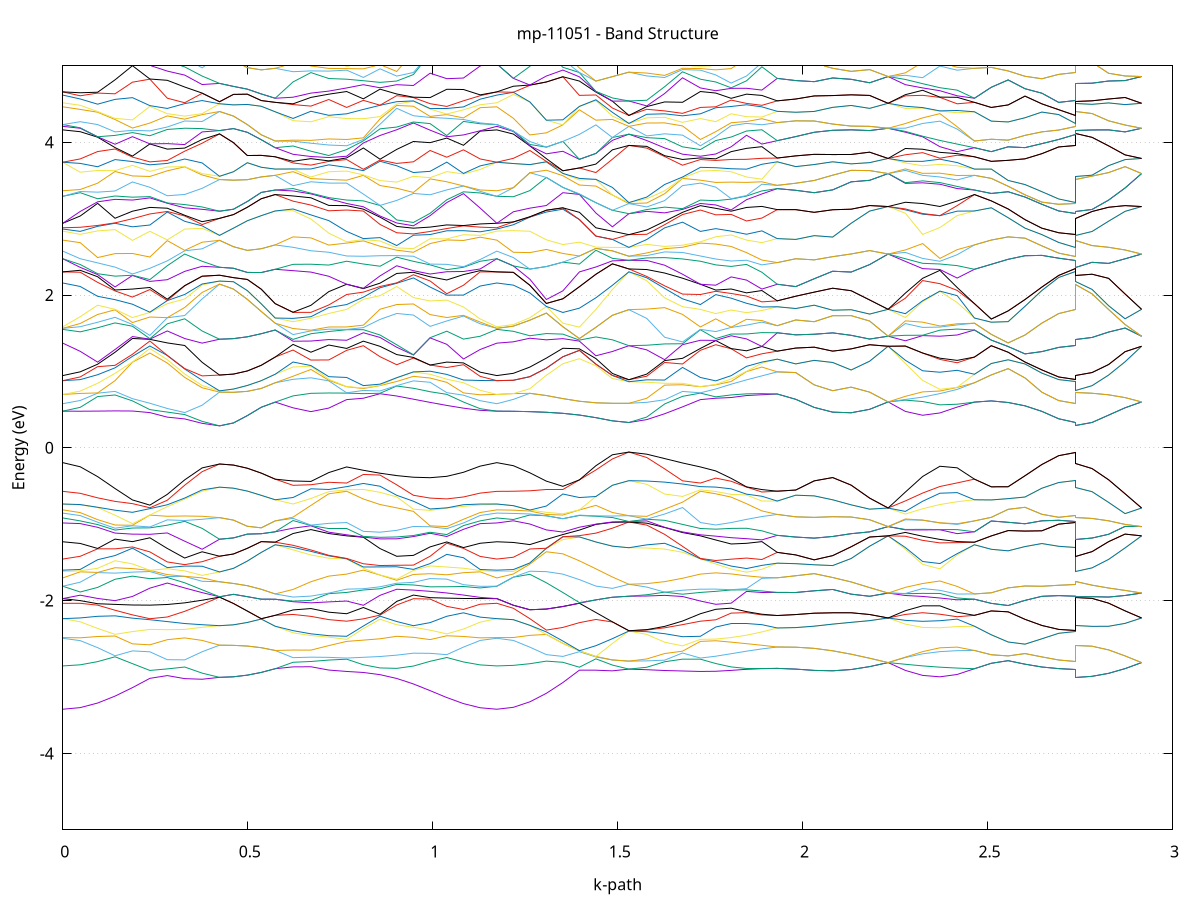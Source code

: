 set title 'mp-11051 - Band Structure'
set xlabel 'k-path'
set ylabel 'Energy (eV)'
set grid y
set yrange [-5:5]
set terminal png size 800,600
set output 'mp-11051_bands_gnuplot.png'
plot '-' using 1:2 with lines notitle, '-' using 1:2 with lines notitle, '-' using 1:2 with lines notitle, '-' using 1:2 with lines notitle, '-' using 1:2 with lines notitle, '-' using 1:2 with lines notitle, '-' using 1:2 with lines notitle, '-' using 1:2 with lines notitle, '-' using 1:2 with lines notitle, '-' using 1:2 with lines notitle, '-' using 1:2 with lines notitle, '-' using 1:2 with lines notitle, '-' using 1:2 with lines notitle, '-' using 1:2 with lines notitle, '-' using 1:2 with lines notitle, '-' using 1:2 with lines notitle, '-' using 1:2 with lines notitle, '-' using 1:2 with lines notitle, '-' using 1:2 with lines notitle, '-' using 1:2 with lines notitle, '-' using 1:2 with lines notitle, '-' using 1:2 with lines notitle, '-' using 1:2 with lines notitle, '-' using 1:2 with lines notitle, '-' using 1:2 with lines notitle, '-' using 1:2 with lines notitle, '-' using 1:2 with lines notitle, '-' using 1:2 with lines notitle, '-' using 1:2 with lines notitle, '-' using 1:2 with lines notitle, '-' using 1:2 with lines notitle, '-' using 1:2 with lines notitle, '-' using 1:2 with lines notitle, '-' using 1:2 with lines notitle, '-' using 1:2 with lines notitle, '-' using 1:2 with lines notitle, '-' using 1:2 with lines notitle, '-' using 1:2 with lines notitle, '-' using 1:2 with lines notitle, '-' using 1:2 with lines notitle, '-' using 1:2 with lines notitle, '-' using 1:2 with lines notitle, '-' using 1:2 with lines notitle, '-' using 1:2 with lines notitle, '-' using 1:2 with lines notitle, '-' using 1:2 with lines notitle, '-' using 1:2 with lines notitle, '-' using 1:2 with lines notitle, '-' using 1:2 with lines notitle, '-' using 1:2 with lines notitle, '-' using 1:2 with lines notitle, '-' using 1:2 with lines notitle, '-' using 1:2 with lines notitle, '-' using 1:2 with lines notitle, '-' using 1:2 with lines notitle, '-' using 1:2 with lines notitle, '-' using 1:2 with lines notitle, '-' using 1:2 with lines notitle, '-' using 1:2 with lines notitle, '-' using 1:2 with lines notitle, '-' using 1:2 with lines notitle, '-' using 1:2 with lines notitle, '-' using 1:2 with lines notitle, '-' using 1:2 with lines notitle, '-' using 1:2 with lines notitle, '-' using 1:2 with lines notitle, '-' using 1:2 with lines notitle, '-' using 1:2 with lines notitle, '-' using 1:2 with lines notitle, '-' using 1:2 with lines notitle, '-' using 1:2 with lines notitle, '-' using 1:2 with lines notitle, '-' using 1:2 with lines notitle, '-' using 1:2 with lines notitle, '-' using 1:2 with lines notitle, '-' using 1:2 with lines notitle, '-' using 1:2 with lines notitle, '-' using 1:2 with lines notitle, '-' using 1:2 with lines notitle, '-' using 1:2 with lines notitle, '-' using 1:2 with lines notitle, '-' using 1:2 with lines notitle, '-' using 1:2 with lines notitle, '-' using 1:2 with lines notitle, '-' using 1:2 with lines notitle, '-' using 1:2 with lines notitle, '-' using 1:2 with lines notitle, '-' using 1:2 with lines notitle, '-' using 1:2 with lines notitle, '-' using 1:2 with lines notitle, '-' using 1:2 with lines notitle, '-' using 1:2 with lines notitle, '-' using 1:2 with lines notitle, '-' using 1:2 with lines notitle, '-' using 1:2 with lines notitle, '-' using 1:2 with lines notitle, '-' using 1:2 with lines notitle, '-' using 1:2 with lines notitle, '-' using 1:2 with lines notitle, '-' using 1:2 with lines notitle, '-' using 1:2 with lines notitle, '-' using 1:2 with lines notitle, '-' using 1:2 with lines notitle, '-' using 1:2 with lines notitle, '-' using 1:2 with lines notitle, '-' using 1:2 with lines notitle, '-' using 1:2 with lines notitle, '-' using 1:2 with lines notitle, '-' using 1:2 with lines notitle, '-' using 1:2 with lines notitle, '-' using 1:2 with lines notitle, '-' using 1:2 with lines notitle, '-' using 1:2 with lines notitle, '-' using 1:2 with lines notitle, '-' using 1:2 with lines notitle, '-' using 1:2 with lines notitle, '-' using 1:2 with lines notitle, '-' using 1:2 with lines notitle, '-' using 1:2 with lines notitle, '-' using 1:2 with lines notitle, '-' using 1:2 with lines notitle, '-' using 1:2 with lines notitle, '-' using 1:2 with lines notitle, '-' using 1:2 with lines notitle, '-' using 1:2 with lines notitle, '-' using 1:2 with lines notitle, '-' using 1:2 with lines notitle, '-' using 1:2 with lines notitle, '-' using 1:2 with lines notitle, '-' using 1:2 with lines notitle, '-' using 1:2 with lines notitle, '-' using 1:2 with lines notitle, '-' using 1:2 with lines notitle, '-' using 1:2 with lines notitle, '-' using 1:2 with lines notitle, '-' using 1:2 with lines notitle, '-' using 1:2 with lines notitle, '-' using 1:2 with lines notitle, '-' using 1:2 with lines notitle, '-' using 1:2 with lines notitle, '-' using 1:2 with lines notitle, '-' using 1:2 with lines notitle, '-' using 1:2 with lines notitle, '-' using 1:2 with lines notitle, '-' using 1:2 with lines notitle, '-' using 1:2 with lines notitle, '-' using 1:2 with lines notitle, '-' using 1:2 with lines notitle, '-' using 1:2 with lines notitle, '-' using 1:2 with lines notitle, '-' using 1:2 with lines notitle, '-' using 1:2 with lines notitle, '-' using 1:2 with lines notitle, '-' using 1:2 with lines notitle, '-' using 1:2 with lines notitle, '-' using 1:2 with lines notitle, '-' using 1:2 with lines notitle, '-' using 1:2 with lines notitle, '-' using 1:2 with lines notitle, '-' using 1:2 with lines notitle, '-' using 1:2 with lines notitle, '-' using 1:2 with lines notitle, '-' using 1:2 with lines notitle, '-' using 1:2 with lines notitle, '-' using 1:2 with lines notitle, '-' using 1:2 with lines notitle, '-' using 1:2 with lines notitle, '-' using 1:2 with lines notitle, '-' using 1:2 with lines notitle, '-' using 1:2 with lines notitle, '-' using 1:2 with lines notitle, '-' using 1:2 with lines notitle, '-' using 1:2 with lines notitle, '-' using 1:2 with lines notitle, '-' using 1:2 with lines notitle, '-' using 1:2 with lines notitle, '-' using 1:2 with lines notitle, '-' using 1:2 with lines notitle, '-' using 1:2 with lines notitle, '-' using 1:2 with lines notitle, '-' using 1:2 with lines notitle, '-' using 1:2 with lines notitle, '-' using 1:2 with lines notitle, '-' using 1:2 with lines notitle, '-' using 1:2 with lines notitle, '-' using 1:2 with lines notitle, '-' using 1:2 with lines notitle, '-' using 1:2 with lines notitle, '-' using 1:2 with lines notitle, '-' using 1:2 with lines notitle, '-' using 1:2 with lines notitle, '-' using 1:2 with lines notitle, '-' using 1:2 with lines notitle, '-' using 1:2 with lines notitle, '-' using 1:2 with lines notitle, '-' using 1:2 with lines notitle, '-' using 1:2 with lines notitle, '-' using 1:2 with lines notitle, '-' using 1:2 with lines notitle, '-' using 1:2 with lines notitle, '-' using 1:2 with lines notitle, '-' using 1:2 with lines notitle, '-' using 1:2 with lines notitle, '-' using 1:2 with lines notitle, '-' using 1:2 with lines notitle, '-' using 1:2 with lines notitle, '-' using 1:2 with lines notitle, '-' using 1:2 with lines notitle, '-' using 1:2 with lines notitle, '-' using 1:2 with lines notitle, '-' using 1:2 with lines notitle, '-' using 1:2 with lines notitle, '-' using 1:2 with lines notitle, '-' using 1:2 with lines notitle, '-' using 1:2 with lines notitle, '-' using 1:2 with lines notitle, '-' using 1:2 with lines notitle, '-' using 1:2 with lines notitle, '-' using 1:2 with lines notitle, '-' using 1:2 with lines notitle, '-' using 1:2 with lines notitle, '-' using 1:2 with lines notitle, '-' using 1:2 with lines notitle, '-' using 1:2 with lines notitle, '-' using 1:2 with lines notitle, '-' using 1:2 with lines notitle, '-' using 1:2 with lines notitle, '-' using 1:2 with lines notitle, '-' using 1:2 with lines notitle, '-' using 1:2 with lines notitle, '-' using 1:2 with lines notitle, '-' using 1:2 with lines notitle, '-' using 1:2 with lines notitle, '-' using 1:2 with lines notitle, '-' using 1:2 with lines notitle, '-' using 1:2 with lines notitle, '-' using 1:2 with lines notitle, '-' using 1:2 with lines notitle, '-' using 1:2 with lines notitle, '-' using 1:2 with lines notitle, '-' using 1:2 with lines notitle, '-' using 1:2 with lines notitle, '-' using 1:2 with lines notitle, '-' using 1:2 with lines notitle, '-' using 1:2 with lines notitle, '-' using 1:2 with lines notitle, '-' using 1:2 with lines notitle, '-' using 1:2 with lines notitle, '-' using 1:2 with lines notitle, '-' using 1:2 with lines notitle, '-' using 1:2 with lines notitle, '-' using 1:2 with lines notitle, '-' using 1:2 with lines notitle, '-' using 1:2 with lines notitle, '-' using 1:2 with lines notitle, '-' using 1:2 with lines notitle, '-' using 1:2 with lines notitle, '-' using 1:2 with lines notitle, '-' using 1:2 with lines notitle, '-' using 1:2 with lines notitle, '-' using 1:2 with lines notitle, '-' using 1:2 with lines notitle, '-' using 1:2 with lines notitle, '-' using 1:2 with lines notitle, '-' using 1:2 with lines notitle, '-' using 1:2 with lines notitle, '-' using 1:2 with lines notitle, '-' using 1:2 with lines notitle, '-' using 1:2 with lines notitle, '-' using 1:2 with lines notitle, '-' using 1:2 with lines notitle, '-' using 1:2 with lines notitle, '-' using 1:2 with lines notitle, '-' using 1:2 with lines notitle, '-' using 1:2 with lines notitle, '-' using 1:2 with lines notitle, '-' using 1:2 with lines notitle, '-' using 1:2 with lines notitle, '-' using 1:2 with lines notitle, '-' using 1:2 with lines notitle, '-' using 1:2 with lines notitle, '-' using 1:2 with lines notitle, '-' using 1:2 with lines notitle, '-' using 1:2 with lines notitle, '-' using 1:2 with lines notitle, '-' using 1:2 with lines notitle, '-' using 1:2 with lines notitle, '-' using 1:2 with lines notitle, '-' using 1:2 with lines notitle, '-' using 1:2 with lines notitle, '-' using 1:2 with lines notitle, '-' using 1:2 with lines notitle, '-' using 1:2 with lines notitle, '-' using 1:2 with lines notitle, '-' using 1:2 with lines notitle, '-' using 1:2 with lines notitle, '-' using 1:2 with lines notitle, '-' using 1:2 with lines notitle, '-' using 1:2 with lines notitle, '-' using 1:2 with lines notitle, '-' using 1:2 with lines notitle, '-' using 1:2 with lines notitle, '-' using 1:2 with lines notitle, '-' using 1:2 with lines notitle, '-' using 1:2 with lines notitle, '-' using 1:2 with lines notitle, '-' using 1:2 with lines notitle, '-' using 1:2 with lines notitle
0.000000 -24.754851
0.047084 -24.754851
0.094167 -24.754851
0.141251 -24.754751
0.188334 -24.754651
0.235418 -24.754551
0.282501 -24.754451
0.329585 -24.754251
0.376668 -24.754051
0.423752 -24.753851
0.423752 -24.753851
0.461351 -24.753851
0.498949 -24.753851
0.536548 -24.753951
0.574147 -24.753951
0.574147 -24.753951
0.622470 -24.754051
0.670793 -24.754151
0.719116 -24.754151
0.767439 -24.754151
0.767439 -24.754151
0.812548 -24.754251
0.857658 -24.754351
0.902767 -24.754451
0.947876 -24.754551
0.992985 -24.754651
1.038095 -24.754751
1.083204 -24.754851
1.128313 -24.754851
1.173422 -24.754851
1.173422 -24.754851
1.218049 -24.754851
1.262676 -24.754751
1.307303 -24.754751
1.351930 -24.754551
1.396557 -24.754451
1.441184 -24.754251
1.485811 -24.754051
1.530438 -24.753951
1.530438 -24.753951
1.578761 -24.753951
1.627084 -24.753951
1.675407 -24.754051
1.723731 -24.754151
1.723731 -24.754151
1.765287 -24.754251
1.806844 -24.754251
1.848401 -24.754251
1.889958 -24.754251
1.931515 -24.754151
1.931515 -24.754151
1.981455 -24.754151
2.031394 -24.754151
2.081334 -24.754051
2.131273 -24.753951
2.181213 -24.753851
2.231153 -24.753651
2.231153 -24.753651
2.277836 -24.753751
2.324520 -24.753851
2.371203 -24.753951
2.417887 -24.753951
2.464570 -24.753951
2.464570 -24.753951
2.510130 -24.753951
2.555689 -24.753951
2.601249 -24.753951
2.646808 -24.753951
2.692368 -24.753951
2.737927 -24.753951
2.737927 -24.753851
2.782554 -24.753851
2.827181 -24.753851
2.871808 -24.753751
2.916435 -24.753651
e
0.000000 -24.752951
0.047084 -24.752951
0.094167 -24.753051
0.141251 -24.753051
0.188334 -24.753151
0.235418 -24.753251
0.282501 -24.753351
0.329585 -24.753451
0.376668 -24.753651
0.423752 -24.753851
0.423752 -24.753851
0.461351 -24.753851
0.498949 -24.753851
0.536548 -24.753951
0.574147 -24.753951
0.574147 -24.753951
0.622470 -24.753851
0.670793 -24.753851
0.719116 -24.753751
0.767439 -24.753751
0.767439 -24.753751
0.812548 -24.753651
0.857658 -24.753551
0.902767 -24.753451
0.947876 -24.753251
0.992985 -24.753151
1.038095 -24.753051
1.083204 -24.753051
1.128313 -24.752951
1.173422 -24.752951
1.173422 -24.752951
1.218049 -24.753051
1.262676 -24.753251
1.307303 -24.753451
1.351930 -24.753551
1.396557 -24.753751
1.441184 -24.753851
1.485811 -24.753951
1.530438 -24.753951
1.530438 -24.753951
1.578761 -24.753951
1.627084 -24.753951
1.675407 -24.753851
1.723731 -24.753751
1.723731 -24.753751
1.765287 -24.753851
1.806844 -24.753951
1.848401 -24.754051
1.889958 -24.754151
1.931515 -24.754151
1.931515 -24.754151
1.981455 -24.754151
2.031394 -24.754051
2.081334 -24.753951
2.131273 -24.753851
2.181213 -24.753751
2.231153 -24.753651
2.231153 -24.753651
2.277836 -24.753751
2.324520 -24.753751
2.371203 -24.753851
2.417887 -24.753851
2.464570 -24.753851
2.464570 -24.753851
2.510130 -24.753951
2.555689 -24.753951
2.601249 -24.753951
2.646808 -24.753951
2.692368 -24.753951
2.737927 -24.753951
2.737927 -24.753851
2.782554 -24.753851
2.827181 -24.753851
2.871808 -24.753751
2.916435 -24.753651
e
0.000000 -24.752951
0.047084 -24.752951
0.094167 -24.752951
0.141251 -24.752951
0.188334 -24.752951
0.235418 -24.753051
0.282501 -24.753151
0.329585 -24.753251
0.376668 -24.753251
0.423752 -24.753251
0.423752 -24.753251
0.461351 -24.753251
0.498949 -24.753251
0.536548 -24.753351
0.574147 -24.753351
0.574147 -24.753351
0.622470 -24.753451
0.670793 -24.753551
0.719116 -24.753551
0.767439 -24.753551
0.767439 -24.753551
0.812548 -24.753551
0.857658 -24.753451
0.902767 -24.753351
0.947876 -24.753151
0.992985 -24.753051
1.038095 -24.752951
1.083204 -24.752951
1.128313 -24.752951
1.173422 -24.752951
1.173422 -24.752951
1.218049 -24.753051
1.262676 -24.753251
1.307303 -24.753451
1.351930 -24.753551
1.396557 -24.753751
1.441184 -24.753851
1.485811 -24.753851
1.530438 -24.753751
1.530438 -24.753751
1.578761 -24.753751
1.627084 -24.753751
1.675407 -24.753651
1.723731 -24.753551
1.723731 -24.753551
1.765287 -24.753451
1.806844 -24.753351
1.848401 -24.753251
1.889958 -24.753051
1.931515 -24.753051
1.931515 -24.753051
1.981455 -24.753051
2.031394 -24.753151
2.081334 -24.753251
2.131273 -24.753351
2.181213 -24.753451
2.231153 -24.753551
2.231153 -24.753551
2.277836 -24.753551
2.324520 -24.753551
2.371203 -24.753551
2.417887 -24.753451
2.464570 -24.753351
2.464570 -24.753351
2.510130 -24.753451
2.555689 -24.753551
2.601249 -24.753651
2.646808 -24.753751
2.692368 -24.753751
2.737927 -24.753751
2.737927 -24.753251
2.782554 -24.753251
2.827181 -24.753351
2.871808 -24.753551
2.916435 -24.753551
e
0.000000 -24.752651
0.047084 -24.752651
0.094167 -24.752751
0.141251 -24.752851
0.188334 -24.752951
0.235418 -24.753051
0.282501 -24.753051
0.329585 -24.753151
0.376668 -24.753151
0.423752 -24.753251
0.423752 -24.753251
0.461351 -24.753251
0.498949 -24.753251
0.536548 -24.753351
0.574147 -24.753351
0.574147 -24.753351
0.622470 -24.753351
0.670793 -24.753351
0.719116 -24.753351
0.767439 -24.753351
0.767439 -24.753351
0.812548 -24.753251
0.857658 -24.753051
0.902767 -24.752951
0.947876 -24.752851
0.992985 -24.752951
1.038095 -24.752951
1.083204 -24.752851
1.128313 -24.752651
1.173422 -24.752651
1.173422 -24.752651
1.218049 -24.752651
1.262676 -24.752651
1.307303 -24.752651
1.351930 -24.752751
1.396557 -24.753051
1.441184 -24.753251
1.485811 -24.753551
1.530438 -24.753751
1.530438 -24.753751
1.578761 -24.753751
1.627084 -24.753651
1.675407 -24.753551
1.723731 -24.753351
1.723731 -24.753351
1.765287 -24.753251
1.806844 -24.753051
1.848401 -24.752851
1.889958 -24.752851
1.931515 -24.752951
1.931515 -24.752951
1.981455 -24.752951
2.031394 -24.753051
2.081334 -24.753151
2.131273 -24.753251
2.181213 -24.753451
2.231153 -24.753551
2.231153 -24.753551
2.277836 -24.753351
2.324520 -24.753251
2.371203 -24.753151
2.417887 -24.753151
2.464570 -24.753351
2.464570 -24.753351
2.510130 -24.753451
2.555689 -24.753551
2.601249 -24.753651
2.646808 -24.753751
2.692368 -24.753751
2.737927 -24.753751
2.737927 -24.753251
2.782554 -24.753251
2.827181 -24.753351
2.871808 -24.753451
2.916435 -24.753551
e
0.000000 -24.752551
0.047084 -24.752551
0.094167 -24.752651
0.141251 -24.752751
0.188334 -24.752851
0.235418 -24.752851
0.282501 -24.752851
0.329585 -24.752751
0.376668 -24.752751
0.423752 -24.752651
0.423752 -24.752651
0.461351 -24.752651
0.498949 -24.752651
0.536548 -24.752651
0.574147 -24.752651
0.574147 -24.752651
0.622470 -24.752651
0.670793 -24.752651
0.719116 -24.752651
0.767439 -24.752651
0.767439 -24.752651
0.812548 -24.752651
0.857658 -24.752751
0.902767 -24.752751
0.947876 -24.752751
0.992985 -24.752651
1.038095 -24.752551
1.083204 -24.752551
1.128313 -24.752551
1.173422 -24.752551
1.173422 -24.752551
1.218049 -24.752451
1.262676 -24.752451
1.307303 -24.752551
1.351930 -24.752651
1.396557 -24.752551
1.441184 -24.752551
1.485811 -24.752551
1.530438 -24.752451
1.530438 -24.752451
1.578761 -24.752551
1.627084 -24.752551
1.675407 -24.752551
1.723731 -24.752651
1.723731 -24.752651
1.765287 -24.752651
1.806844 -24.752651
1.848401 -24.752751
1.889958 -24.752651
1.931515 -24.752551
1.931515 -24.752551
1.981455 -24.752551
2.031394 -24.752551
2.081334 -24.752451
2.131273 -24.752351
2.181213 -24.752351
2.231153 -24.752351
2.231153 -24.752351
2.277836 -24.752351
2.324520 -24.752551
2.371203 -24.752651
2.417887 -24.752751
2.464570 -24.752651
2.464570 -24.752651
2.510130 -24.752651
2.555689 -24.752551
2.601249 -24.752551
2.646808 -24.752551
2.692368 -24.752551
2.737927 -24.752451
2.737927 -24.752651
2.782554 -24.752651
2.827181 -24.752551
2.871808 -24.752451
2.916435 -24.752351
e
0.000000 -24.752551
0.047084 -24.752451
0.094167 -24.752451
0.141251 -24.752351
0.188334 -24.752351
0.235418 -24.752351
0.282501 -24.752451
0.329585 -24.752551
0.376668 -24.752651
0.423752 -24.752651
0.423752 -24.752651
0.461351 -24.752651
0.498949 -24.752651
0.536548 -24.752651
0.574147 -24.752651
0.574147 -24.752651
0.622470 -24.752551
0.670793 -24.752551
0.719116 -24.752551
0.767439 -24.752551
0.767439 -24.752551
0.812548 -24.752551
0.857658 -24.752551
0.902767 -24.752551
0.947876 -24.752551
0.992985 -24.752551
1.038095 -24.752551
1.083204 -24.752551
1.128313 -24.752551
1.173422 -24.752551
1.173422 -24.752551
1.218049 -24.752451
1.262676 -24.752351
1.307303 -24.752351
1.351930 -24.752351
1.396557 -24.752351
1.441184 -24.752451
1.485811 -24.752451
1.530438 -24.752451
1.530438 -24.752451
1.578761 -24.752451
1.627084 -24.752551
1.675407 -24.752551
1.723731 -24.752551
1.723731 -24.752551
1.765287 -24.752551
1.806844 -24.752451
1.848401 -24.752451
1.889958 -24.752451
1.931515 -24.752551
1.931515 -24.752551
1.981455 -24.752551
2.031394 -24.752451
2.081334 -24.752451
2.131273 -24.752351
2.181213 -24.752351
2.231153 -24.752251
2.231153 -24.752251
2.277836 -24.752351
2.324520 -24.752451
2.371203 -24.752451
2.417887 -24.752551
2.464570 -24.752651
2.464570 -24.752651
2.510130 -24.752551
2.555689 -24.752551
2.601249 -24.752551
2.646808 -24.752551
2.692368 -24.752451
2.737927 -24.752451
2.737927 -24.752651
2.782554 -24.752651
2.827181 -24.752451
2.871808 -24.752351
2.916435 -24.752251
e
0.000000 -24.752351
0.047084 -24.752351
0.094167 -24.752251
0.141251 -24.752351
0.188334 -24.752251
0.235418 -24.752151
0.282501 -24.752151
0.329585 -24.752051
0.376668 -24.752051
0.423752 -24.752051
0.423752 -24.752051
0.461351 -24.752051
0.498949 -24.751951
0.536548 -24.751951
0.574147 -24.751851
0.574147 -24.751851
0.622470 -24.751751
0.670793 -24.751751
0.719116 -24.751751
0.767439 -24.751751
0.767439 -24.751751
0.812548 -24.751751
0.857658 -24.751851
0.902767 -24.751951
0.947876 -24.752051
0.992985 -24.752151
1.038095 -24.752251
1.083204 -24.752251
1.128313 -24.752251
1.173422 -24.752351
1.173422 -24.752351
1.218049 -24.752351
1.262676 -24.752251
1.307303 -24.752051
1.351930 -24.751851
1.396557 -24.751751
1.441184 -24.751651
1.485811 -24.751551
1.530438 -24.751551
1.530438 -24.751551
1.578761 -24.751551
1.627084 -24.751551
1.675407 -24.751651
1.723731 -24.751751
1.723731 -24.751751
1.765287 -24.751751
1.806844 -24.751851
1.848401 -24.751951
1.889958 -24.751951
1.931515 -24.752051
1.931515 -24.752051
1.981455 -24.752051
2.031394 -24.752051
2.081334 -24.752051
2.131273 -24.752151
2.181213 -24.752251
2.231153 -24.752251
2.231153 -24.752251
2.277836 -24.752151
2.324520 -24.752051
2.371203 -24.751951
2.417887 -24.751951
2.464570 -24.751851
2.464570 -24.751851
2.510130 -24.751751
2.555689 -24.751651
2.601249 -24.751651
2.646808 -24.751551
2.692368 -24.751551
2.737927 -24.751551
2.737927 -24.752051
2.782554 -24.752051
2.827181 -24.752051
2.871808 -24.752151
2.916435 -24.752251
e
0.000000 -24.752251
0.047084 -24.752251
0.094167 -24.752151
0.141251 -24.752151
0.188334 -24.752051
0.235418 -24.752051
0.282501 -24.752051
0.329585 -24.752051
0.376668 -24.752051
0.423752 -24.752051
0.423752 -24.752051
0.461351 -24.752051
0.498949 -24.751951
0.536548 -24.751951
0.574147 -24.751851
0.574147 -24.751851
0.622470 -24.751751
0.670793 -24.751751
0.719116 -24.751651
0.767439 -24.751651
0.767439 -24.751651
0.812548 -24.751751
0.857658 -24.751851
0.902767 -24.751951
0.947876 -24.751951
0.992985 -24.752051
1.038095 -24.752151
1.083204 -24.752151
1.128313 -24.752251
1.173422 -24.752251
1.173422 -24.752251
1.218049 -24.752251
1.262676 -24.752251
1.307303 -24.752051
1.351930 -24.751851
1.396557 -24.751751
1.441184 -24.751651
1.485811 -24.751551
1.530438 -24.751551
1.530438 -24.751551
1.578761 -24.751551
1.627084 -24.751551
1.675407 -24.751651
1.723731 -24.751651
1.723731 -24.751651
1.765287 -24.751751
1.806844 -24.751851
1.848401 -24.751851
1.889958 -24.751951
1.931515 -24.751951
1.931515 -24.751951
1.981455 -24.751951
2.031394 -24.752051
2.081334 -24.752051
2.131273 -24.752151
2.181213 -24.752151
2.231153 -24.752251
2.231153 -24.752251
2.277836 -24.752151
2.324520 -24.752051
2.371203 -24.751951
2.417887 -24.751851
2.464570 -24.751851
2.464570 -24.751851
2.510130 -24.751751
2.555689 -24.751651
2.601249 -24.751651
2.646808 -24.751551
2.692368 -24.751551
2.737927 -24.751551
2.737927 -24.752051
2.782554 -24.752051
2.827181 -24.752051
2.871808 -24.752151
2.916435 -24.752251
e
0.000000 -24.744551
0.047084 -24.744551
0.094167 -24.744451
0.141251 -24.744351
0.188334 -24.744151
0.235418 -24.743951
0.282501 -24.743651
0.329585 -24.743351
0.376668 -24.743051
0.423752 -24.742851
0.423752 -24.742851
0.461351 -24.742851
0.498949 -24.742951
0.536548 -24.743051
0.574147 -24.743151
0.574147 -24.743151
0.622470 -24.743351
0.670793 -24.743451
0.719116 -24.743551
0.767439 -24.743551
0.767439 -24.743551
0.812548 -24.743651
0.857658 -24.743651
0.902767 -24.743851
0.947876 -24.744051
0.992985 -24.744251
1.038095 -24.744351
1.083204 -24.744451
1.128313 -24.744551
1.173422 -24.744551
1.173422 -24.744551
1.218049 -24.744551
1.262676 -24.744451
1.307303 -24.744351
1.351930 -24.744151
1.396557 -24.743851
1.441184 -24.743551
1.485811 -24.743251
1.530438 -24.742851
1.530438 -24.742851
1.578761 -24.743051
1.627084 -24.743251
1.675407 -24.743451
1.723731 -24.743551
1.723731 -24.743551
1.765287 -24.743651
1.806844 -24.743651
1.848401 -24.743651
1.889958 -24.743651
1.931515 -24.743651
1.931515 -24.743651
1.981455 -24.743551
2.031394 -24.743451
2.081334 -24.743351
2.131273 -24.743051
2.181213 -24.742851
2.231153 -24.742551
2.231153 -24.742551
2.277836 -24.742751
2.324520 -24.742951
2.371203 -24.743051
2.417887 -24.743151
2.464570 -24.743151
2.464570 -24.743151
2.510130 -24.743251
2.555689 -24.743251
2.601249 -24.743251
2.646808 -24.743151
2.692368 -24.742951
2.737927 -24.742851
2.737927 -24.742851
2.782554 -24.742851
2.827181 -24.742751
2.871808 -24.742651
2.916435 -24.742551
e
0.000000 -24.741951
0.047084 -24.741951
0.094167 -24.742251
0.141251 -24.742451
0.188334 -24.742651
0.235418 -24.742751
0.282501 -24.742851
0.329585 -24.742851
0.376668 -24.742751
0.423752 -24.742851
0.423752 -24.742851
0.461351 -24.742851
0.498949 -24.742951
0.536548 -24.743051
0.574147 -24.743151
0.574147 -24.743151
0.622470 -24.743151
0.670793 -24.743151
0.719116 -24.743151
0.767439 -24.743051
0.767439 -24.743051
0.812548 -24.743351
0.857658 -24.743551
0.902767 -24.743451
0.947876 -24.743251
0.992985 -24.742951
1.038095 -24.742651
1.083204 -24.742351
1.128313 -24.742051
1.173422 -24.741951
1.173422 -24.741951
1.218049 -24.741951
1.262676 -24.741851
1.307303 -24.741751
1.351930 -24.741851
1.396557 -24.742051
1.441184 -24.742151
1.485811 -24.742451
1.530438 -24.742851
1.530438 -24.742851
1.578761 -24.742851
1.627084 -24.742751
1.675407 -24.742751
1.723731 -24.743051
1.723731 -24.743051
1.765287 -24.743251
1.806844 -24.743351
1.848401 -24.743451
1.889958 -24.743551
1.931515 -24.743551
1.931515 -24.743551
1.981455 -24.743551
2.031394 -24.743451
2.081334 -24.743251
2.131273 -24.743051
2.181213 -24.742751
2.231153 -24.742451
2.231153 -24.742451
2.277836 -24.742651
2.324520 -24.742751
2.371203 -24.742851
2.417887 -24.743051
2.464570 -24.743151
2.464570 -24.743151
2.510130 -24.743151
2.555689 -24.743251
2.601249 -24.743151
2.646808 -24.743051
2.692368 -24.742951
2.737927 -24.742851
2.737927 -24.742851
2.782554 -24.742851
2.827181 -24.742751
2.871808 -24.742651
2.916435 -24.742451
e
0.000000 -24.741751
0.047084 -24.741951
0.094167 -24.741951
0.141251 -24.741951
0.188334 -24.741951
0.235418 -24.741951
0.282501 -24.741851
0.329585 -24.741751
0.376668 -24.741651
0.423752 -24.741551
0.423752 -24.741551
0.461351 -24.741551
0.498949 -24.741551
0.536548 -24.741551
0.574147 -24.741551
0.574147 -24.741551
0.622470 -24.741851
0.670793 -24.742051
0.719116 -24.742251
0.767439 -24.742351
0.767439 -24.742351
0.812548 -24.742051
0.857658 -24.741851
0.902767 -24.741551
0.947876 -24.741251
0.992985 -24.741351
1.038095 -24.741651
1.083204 -24.741751
1.128313 -24.741851
1.173422 -24.741751
1.173422 -24.741751
1.218049 -24.741751
1.262676 -24.741651
1.307303 -24.741651
1.351930 -24.741851
1.396557 -24.742051
1.441184 -24.742151
1.485811 -24.742251
1.530438 -24.742251
1.530438 -24.742251
1.578761 -24.742351
1.627084 -24.742551
1.675407 -24.742551
1.723731 -24.742351
1.723731 -24.742351
1.765287 -24.742151
1.806844 -24.741951
1.848401 -24.741751
1.889958 -24.741651
1.931515 -24.741451
1.931515 -24.741451
1.981455 -24.741451
2.031394 -24.741551
2.081334 -24.741651
2.131273 -24.741951
2.181213 -24.742151
2.231153 -24.742451
2.231153 -24.742451
2.277836 -24.742351
2.324520 -24.742151
2.371203 -24.741951
2.417887 -24.741751
2.464570 -24.741651
2.464570 -24.741651
2.510130 -24.741751
2.555689 -24.741851
2.601249 -24.741951
2.646808 -24.742051
2.692368 -24.742251
2.737927 -24.742251
2.737927 -24.741551
2.782554 -24.741851
2.827181 -24.742051
2.871808 -24.742351
2.916435 -24.742451
e
0.000000 -24.740851
0.047084 -24.740851
0.094167 -24.740751
0.141251 -24.740651
0.188334 -24.740851
0.235418 -24.740951
0.282501 -24.741151
0.329585 -24.741351
0.376668 -24.741451
0.423752 -24.741551
0.423752 -24.741551
0.461351 -24.741551
0.498949 -24.741551
0.536548 -24.741551
0.574147 -24.741551
0.574147 -24.741551
0.622470 -24.741451
0.670793 -24.741251
0.719116 -24.741151
0.767439 -24.741151
0.767439 -24.741151
0.812548 -24.741151
0.857658 -24.741151
0.902767 -24.741151
0.947876 -24.741151
0.992985 -24.741051
1.038095 -24.740951
1.083204 -24.740951
1.128313 -24.740851
1.173422 -24.740851
1.173422 -24.740851
1.218049 -24.741051
1.262676 -24.741351
1.307303 -24.741551
1.351930 -24.741551
1.396557 -24.741451
1.441184 -24.741951
1.485811 -24.742251
1.530438 -24.742251
1.530438 -24.742251
1.578761 -24.742051
1.627084 -24.741651
1.675407 -24.741251
1.723731 -24.741151
1.723731 -24.741151
1.765287 -24.741151
1.806844 -24.741151
1.848401 -24.741251
1.889958 -24.741351
1.931515 -24.741451
1.931515 -24.741451
1.981455 -24.741451
2.031394 -24.741551
2.081334 -24.741651
2.131273 -24.741851
2.181213 -24.742151
2.231153 -24.742451
2.231153 -24.742451
2.277836 -24.742151
2.324520 -24.741851
2.371203 -24.741651
2.417887 -24.741551
2.464570 -24.741551
2.464570 -24.741551
2.510130 -24.741651
2.555689 -24.741751
2.601249 -24.741851
2.646808 -24.742051
2.692368 -24.742151
2.737927 -24.742251
2.737927 -24.741551
2.782554 -24.741751
2.827181 -24.742051
2.871808 -24.742251
2.916435 -24.742451
e
0.000000 -24.740851
0.047084 -24.740751
0.094167 -24.740551
0.141251 -24.740651
0.188334 -24.740851
0.235418 -24.740951
0.282501 -24.741151
0.329585 -24.741251
0.376668 -24.741451
0.423752 -24.741351
0.423752 -24.741351
0.461351 -24.741351
0.498949 -24.741351
0.536548 -24.741151
0.574147 -24.741051
0.574147 -24.741051
0.622470 -24.741051
0.670793 -24.740951
0.719116 -24.740951
0.767439 -24.740851
0.767439 -24.740851
0.812548 -24.740751
0.857658 -24.740651
0.902767 -24.740851
0.947876 -24.741151
0.992985 -24.741051
1.038095 -24.740751
1.083204 -24.740651
1.128313 -24.740651
1.173422 -24.740851
1.173422 -24.740851
1.218049 -24.741051
1.262676 -24.741351
1.307303 -24.741551
1.351930 -24.741451
1.396557 -24.741451
1.441184 -24.741251
1.485811 -24.741151
1.530438 -24.741051
1.530438 -24.741051
1.578761 -24.741051
1.627084 -24.741151
1.675407 -24.741151
1.723731 -24.740851
1.723731 -24.740851
1.765287 -24.740751
1.806844 -24.740751
1.848401 -24.740751
1.889958 -24.740751
1.931515 -24.740651
1.931515 -24.740651
1.981455 -24.740651
2.031394 -24.740751
2.081334 -24.740651
2.131273 -24.740551
2.181213 -24.740351
2.231153 -24.740151
2.231153 -24.740151
2.277836 -24.740451
2.324520 -24.740751
2.371203 -24.741051
2.417887 -24.741151
2.464570 -24.741151
2.464570 -24.741151
2.510130 -24.741051
2.555689 -24.740951
2.601249 -24.741051
2.646808 -24.741051
2.692368 -24.741051
2.737927 -24.741051
2.737927 -24.741351
2.782554 -24.741151
2.827181 -24.740851
2.871808 -24.740551
2.916435 -24.740151
e
0.000000 -24.740551
0.047084 -24.740551
0.094167 -24.740551
0.141251 -24.740551
0.188334 -24.740351
0.235418 -24.740351
0.282501 -24.740651
0.329585 -24.740851
0.376668 -24.741151
0.423752 -24.741351
0.423752 -24.741351
0.461351 -24.741351
0.498949 -24.741351
0.536548 -24.741151
0.574147 -24.741051
0.574147 -24.741051
0.622470 -24.740951
0.670793 -24.740851
0.719116 -24.740751
0.767439 -24.740751
0.767439 -24.740751
0.812548 -24.740651
0.857658 -24.740551
0.902767 -24.740551
0.947876 -24.740551
0.992985 -24.740551
1.038095 -24.740551
1.083204 -24.740551
1.128313 -24.740551
1.173422 -24.740551
1.173422 -24.740551
1.218049 -24.740351
1.262676 -24.740051
1.307303 -24.740351
1.351930 -24.740951
1.396557 -24.741251
1.441184 -24.741151
1.485811 -24.741151
1.530438 -24.741051
1.530438 -24.741051
1.578761 -24.741051
1.627084 -24.740951
1.675407 -24.740851
1.723731 -24.740751
1.723731 -24.740751
1.765287 -24.740651
1.806844 -24.740551
1.848401 -24.740551
1.889958 -24.740551
1.931515 -24.740551
1.931515 -24.740551
1.981455 -24.740651
2.031394 -24.740651
2.081334 -24.740551
2.131273 -24.740451
2.181213 -24.740351
2.231153 -24.740151
2.231153 -24.740151
2.277836 -24.740451
2.324520 -24.740751
2.371203 -24.740951
2.417887 -24.741051
2.464570 -24.741051
2.464570 -24.741051
2.510130 -24.740951
2.555689 -24.740951
2.601249 -24.740951
2.646808 -24.741051
2.692368 -24.741051
2.737927 -24.741051
2.737927 -24.741351
2.782554 -24.741151
2.827181 -24.740751
2.871808 -24.740451
2.916435 -24.740151
e
0.000000 -24.740451
0.047084 -24.740551
0.094167 -24.740451
0.141251 -24.740351
0.188334 -24.740251
0.235418 -24.740151
0.282501 -24.739951
0.329585 -24.739751
0.376668 -24.739551
0.423752 -24.739351
0.423752 -24.739351
0.461351 -24.739351
0.498949 -24.739351
0.536548 -24.739251
0.574147 -24.739251
0.574147 -24.739251
0.622470 -24.739351
0.670793 -24.739351
0.719116 -24.739451
0.767439 -24.739451
0.767439 -24.739451
0.812548 -24.739551
0.857658 -24.739551
0.902767 -24.739551
0.947876 -24.739551
0.992985 -24.739751
1.038095 -24.739951
1.083204 -24.740351
1.128313 -24.740451
1.173422 -24.740451
1.173422 -24.740451
1.218049 -24.740251
1.262676 -24.739951
1.307303 -24.739651
1.351930 -24.739451
1.396557 -24.739151
1.441184 -24.739051
1.485811 -24.738851
1.530438 -24.738851
1.530438 -24.738851
1.578761 -24.738851
1.627084 -24.739051
1.675407 -24.739251
1.723731 -24.739451
1.723731 -24.739451
1.765287 -24.739551
1.806844 -24.739551
1.848401 -24.739551
1.889958 -24.739451
1.931515 -24.739251
1.931515 -24.739251
1.981455 -24.739351
2.031394 -24.739451
2.081334 -24.739551
2.131273 -24.739751
2.181213 -24.739951
2.231153 -24.740151
2.231153 -24.740151
2.277836 -24.739951
2.324520 -24.739751
2.371203 -24.739551
2.417887 -24.739351
2.464570 -24.739251
2.464570 -24.739251
2.510130 -24.739251
2.555689 -24.739151
2.601249 -24.739051
2.646808 -24.738951
2.692368 -24.738851
2.737927 -24.738851
2.737927 -24.739351
2.782554 -24.739451
2.827181 -24.739551
2.871808 -24.739851
2.916435 -24.740151
e
0.000000 -24.738751
0.047084 -24.738751
0.094167 -24.738751
0.141251 -24.738751
0.188334 -24.738851
0.235418 -24.738851
0.282501 -24.738951
0.329585 -24.739051
0.376668 -24.739151
0.423752 -24.739351
0.423752 -24.739351
0.461351 -24.739351
0.498949 -24.739351
0.536548 -24.739251
0.574147 -24.739251
0.574147 -24.739251
0.622470 -24.739051
0.670793 -24.738951
0.719116 -24.738851
0.767439 -24.738851
0.767439 -24.738851
0.812548 -24.738851
0.857658 -24.738851
0.902767 -24.738751
0.947876 -24.738751
0.992985 -24.738751
1.038095 -24.738751
1.083204 -24.738751
1.128313 -24.738751
1.173422 -24.738751
1.173422 -24.738751
1.218049 -24.739151
1.262676 -24.739751
1.307303 -24.739651
1.351930 -24.739451
1.396557 -24.739151
1.441184 -24.738951
1.485811 -24.738851
1.530438 -24.738851
1.530438 -24.738851
1.578761 -24.738851
1.627084 -24.738851
1.675407 -24.738851
1.723731 -24.738851
1.723731 -24.738851
1.765287 -24.738851
1.806844 -24.738951
1.848401 -24.738951
1.889958 -24.739151
1.931515 -24.739251
1.931515 -24.739251
1.981455 -24.739251
2.031394 -24.739351
2.081334 -24.739551
2.131273 -24.739651
2.181213 -24.739951
2.231153 -24.740051
2.231153 -24.740051
2.277836 -24.739851
2.324520 -24.739551
2.371203 -24.739351
2.417887 -24.739251
2.464570 -24.739251
2.464570 -24.739251
2.510130 -24.739151
2.555689 -24.739051
2.601249 -24.738951
2.646808 -24.738951
2.692368 -24.738851
2.737927 -24.738851
2.737927 -24.739351
2.782554 -24.739451
2.827181 -24.739551
2.871808 -24.739851
2.916435 -24.740051
e
0.000000 -24.737751
0.047084 -24.737651
0.094167 -24.737451
0.141251 -24.737051
0.188334 -24.736551
0.235418 -24.735951
0.282501 -24.735351
0.329585 -24.734851
0.376668 -24.734351
0.423752 -24.734051
0.423752 -24.734051
0.461351 -24.734051
0.498949 -24.734051
0.536548 -24.733951
0.574147 -24.733951
0.574147 -24.733951
0.622470 -24.734251
0.670793 -24.734451
0.719116 -24.734651
0.767439 -24.734751
0.767439 -24.734751
0.812548 -24.735151
0.857658 -24.735551
0.902767 -24.735951
0.947876 -24.736351
0.992985 -24.736751
1.038095 -24.737151
1.083204 -24.737451
1.128313 -24.737651
1.173422 -24.737751
1.173422 -24.737751
1.218049 -24.737351
1.262676 -24.736651
1.307303 -24.735951
1.351930 -24.735151
1.396557 -24.734451
1.441184 -24.734151
1.485811 -24.734051
1.530438 -24.733851
1.530438 -24.733851
1.578761 -24.733951
1.627084 -24.734151
1.675407 -24.734351
1.723731 -24.734751
1.723731 -24.734751
1.765287 -24.734851
1.806844 -24.734951
1.848401 -24.735051
1.889958 -24.734951
1.931515 -24.734851
1.931515 -24.734851
1.981455 -24.734751
2.031394 -24.734551
2.081334 -24.734351
2.131273 -24.734051
2.181213 -24.733651
2.231153 -24.733351
2.231153 -24.733351
2.277836 -24.733651
2.324520 -24.733951
2.371203 -24.734051
2.417887 -24.734051
2.464570 -24.733951
2.464570 -24.733951
2.510130 -24.733851
2.555689 -24.733851
2.601249 -24.733851
2.646808 -24.733851
2.692368 -24.733851
2.737927 -24.733851
2.737927 -24.734051
2.782554 -24.734051
2.827181 -24.733851
2.871808 -24.733651
2.916435 -24.733351
e
0.000000 -24.734351
0.047084 -24.734251
0.094167 -24.734251
0.141251 -24.734151
0.188334 -24.733951
0.235418 -24.733851
0.282501 -24.733751
0.329585 -24.733751
0.376668 -24.733851
0.423752 -24.734051
0.423752 -24.734051
0.461351 -24.734051
0.498949 -24.734051
0.536548 -24.733951
0.574147 -24.733951
0.574147 -24.733951
0.622470 -24.733651
0.670793 -24.733351
0.719116 -24.733151
0.767439 -24.732951
0.767439 -24.732951
0.812548 -24.733151
0.857658 -24.733351
0.902767 -24.733651
0.947876 -24.733851
0.992985 -24.733951
1.038095 -24.734151
1.083204 -24.734251
1.128313 -24.734251
1.173422 -24.734351
1.173422 -24.734351
1.218049 -24.734351
1.262676 -24.734351
1.307303 -24.734351
1.351930 -24.734351
1.396557 -24.734251
1.441184 -24.733651
1.485811 -24.733651
1.530438 -24.733851
1.530438 -24.733851
1.578761 -24.733851
1.627084 -24.733551
1.675407 -24.733251
1.723731 -24.732951
1.723731 -24.732951
1.765287 -24.733351
1.806844 -24.733751
1.848401 -24.734151
1.889958 -24.734551
1.931515 -24.734751
1.931515 -24.734751
1.981455 -24.734751
2.031394 -24.734551
2.081334 -24.734251
2.131273 -24.733951
2.181213 -24.733651
2.231153 -24.733351
2.231153 -24.733351
2.277836 -24.733451
2.324520 -24.733551
2.371203 -24.733751
2.417887 -24.733851
2.464570 -24.733851
2.464570 -24.733851
2.510130 -24.733851
2.555689 -24.733851
2.601249 -24.733851
2.646808 -24.733851
2.692368 -24.733851
2.737927 -24.733851
2.737927 -24.734051
2.782554 -24.733951
2.827181 -24.733851
2.871808 -24.733551
2.916435 -24.733351
e
0.000000 -24.732151
0.047084 -24.732251
0.094167 -24.732451
0.141251 -24.732651
0.188334 -24.732951
0.235418 -24.733051
0.282501 -24.733151
0.329585 -24.733051
0.376668 -24.732851
0.423752 -24.732551
0.423752 -24.732551
0.461351 -24.732551
0.498949 -24.732551
0.536548 -24.732651
0.574147 -24.732651
0.574147 -24.732651
0.622470 -24.732751
0.670793 -24.732751
0.719116 -24.732751
0.767439 -24.732751
0.767439 -24.732751
0.812548 -24.732851
0.857658 -24.733051
0.902767 -24.733051
0.947876 -24.733051
0.992985 -24.732851
1.038095 -24.732651
1.083204 -24.732351
1.128313 -24.732251
1.173422 -24.732151
1.173422 -24.732151
1.218049 -24.732151
1.262676 -24.732351
1.307303 -24.732551
1.351930 -24.732751
1.396557 -24.733051
1.441184 -24.733351
1.485811 -24.732951
1.530438 -24.732251
1.530438 -24.732251
1.578761 -24.732251
1.627084 -24.732451
1.675407 -24.732651
1.723731 -24.732751
1.723731 -24.732751
1.765287 -24.732551
1.806844 -24.732351
1.848401 -24.732251
1.889958 -24.732151
1.931515 -24.732051
1.931515 -24.732051
1.981455 -24.732151
2.031394 -24.732251
2.081334 -24.732451
2.131273 -24.732651
2.181213 -24.732951
2.231153 -24.733251
2.231153 -24.733251
2.277836 -24.733151
2.324520 -24.732951
2.371203 -24.732851
2.417887 -24.732751
2.464570 -24.732751
2.464570 -24.732751
2.510130 -24.732651
2.555689 -24.732651
2.601249 -24.732551
2.646808 -24.732351
2.692368 -24.732251
2.737927 -24.732251
2.737927 -24.732551
2.782554 -24.732651
2.827181 -24.732751
2.871808 -24.733051
2.916435 -24.733251
e
0.000000 -24.728951
0.047084 -24.729051
0.094167 -24.729351
0.141251 -24.729751
0.188334 -24.730151
0.235418 -24.730651
0.282501 -24.731151
0.329585 -24.731651
0.376668 -24.732151
0.423752 -24.732551
0.423752 -24.732551
0.461351 -24.732551
0.498949 -24.732551
0.536548 -24.732651
0.574147 -24.732651
0.574147 -24.732651
0.622470 -24.732551
0.670793 -24.732551
0.719116 -24.732651
0.767439 -24.732651
0.767439 -24.732651
0.812548 -24.732251
0.857658 -24.731751
0.902767 -24.731251
0.947876 -24.730651
0.992985 -24.730151
1.038095 -24.729651
1.083204 -24.729251
1.128313 -24.729051
1.173422 -24.728951
1.173422 -24.728951
1.218049 -24.729051
1.262676 -24.729151
1.307303 -24.729451
1.351930 -24.729851
1.396557 -24.730351
1.441184 -24.730951
1.485811 -24.731551
1.530438 -24.732251
1.530438 -24.732251
1.578761 -24.732251
1.627084 -24.732351
1.675407 -24.732551
1.723731 -24.732651
1.723731 -24.732651
1.765287 -24.732451
1.806844 -24.732251
1.848401 -24.732151
1.889958 -24.732051
1.931515 -24.732051
1.931515 -24.732051
1.981455 -24.732051
2.031394 -24.732251
2.081334 -24.732351
2.131273 -24.732651
2.181213 -24.732951
2.231153 -24.733251
2.231153 -24.733251
2.277836 -24.732951
2.324520 -24.732751
2.371203 -24.732651
2.417887 -24.732551
2.464570 -24.732651
2.464570 -24.732651
2.510130 -24.732651
2.555689 -24.732651
2.601249 -24.732451
2.646808 -24.732351
2.692368 -24.732251
2.737927 -24.732251
2.737927 -24.732551
2.782554 -24.732651
2.827181 -24.732751
2.871808 -24.733051
2.916435 -24.733251
e
0.000000 -24.728251
0.047084 -24.728251
0.094167 -24.728151
0.141251 -24.728151
0.188334 -24.728051
0.235418 -24.728051
0.282501 -24.727851
0.329585 -24.727751
0.376668 -24.727651
0.423752 -24.727451
0.423752 -24.727451
0.461351 -24.727551
0.498949 -24.727751
0.536548 -24.727951
0.574147 -24.728151
0.574147 -24.728151
0.622470 -24.728451
0.670793 -24.728751
0.719116 -24.728951
0.767439 -24.728951
0.767439 -24.728951
0.812548 -24.728851
0.857658 -24.728751
0.902767 -24.728551
0.947876 -24.728451
0.992985 -24.728351
1.038095 -24.728251
1.083204 -24.728251
1.128313 -24.728251
1.173422 -24.728251
1.173422 -24.728251
1.218049 -24.728251
1.262676 -24.728451
1.307303 -24.728651
1.351930 -24.728851
1.396557 -24.729051
1.441184 -24.729151
1.485811 -24.729251
1.530438 -24.729251
1.530438 -24.729251
1.578761 -24.729251
1.627084 -24.729151
1.675407 -24.729051
1.723731 -24.728951
1.723731 -24.728951
1.765287 -24.728851
1.806844 -24.728751
1.848401 -24.728551
1.889958 -24.728351
1.931515 -24.728151
1.931515 -24.728151
1.981455 -24.728051
2.031394 -24.727951
2.081334 -24.727751
2.131273 -24.727551
2.181213 -24.727251
2.231153 -24.726951
2.231153 -24.726951
2.277836 -24.727151
2.324520 -24.727451
2.371203 -24.727751
2.417887 -24.727951
2.464570 -24.728151
2.464570 -24.728151
2.510130 -24.728451
2.555689 -24.728651
2.601249 -24.728951
2.646808 -24.729151
2.692368 -24.729251
2.737927 -24.729251
2.737927 -24.727451
2.782554 -24.727451
2.827181 -24.727351
2.871808 -24.727151
2.916435 -24.726951
e
0.000000 -24.728151
0.047084 -24.728051
0.094167 -24.727851
0.141251 -24.727651
0.188334 -24.727351
0.235418 -24.727151
0.282501 -24.726951
0.329585 -24.727051
0.376668 -24.727251
0.423752 -24.727451
0.423752 -24.727451
0.461351 -24.727551
0.498949 -24.727751
0.536548 -24.727951
0.574147 -24.728151
0.574147 -24.728151
0.622470 -24.728251
0.670793 -24.728251
0.719116 -24.728351
0.767439 -24.728351
0.767439 -24.728351
0.812548 -24.727951
0.857658 -24.727551
0.902767 -24.727251
0.947876 -24.726951
0.992985 -24.727151
1.038095 -24.727551
1.083204 -24.727851
1.128313 -24.728051
1.173422 -24.728151
1.173422 -24.728151
1.218049 -24.728251
1.262676 -24.728351
1.307303 -24.728551
1.351930 -24.728751
1.396557 -24.728951
1.441184 -24.729151
1.485811 -24.729251
1.530438 -24.729251
1.530438 -24.729251
1.578761 -24.729151
1.627084 -24.728951
1.675407 -24.728651
1.723731 -24.728351
1.723731 -24.728351
1.765287 -24.728151
1.806844 -24.728051
1.848401 -24.727951
1.889958 -24.727951
1.931515 -24.728151
1.931515 -24.728151
1.981455 -24.728051
2.031394 -24.727951
2.081334 -24.727751
2.131273 -24.727451
2.181213 -24.727151
2.231153 -24.726951
2.231153 -24.726951
2.277836 -24.727151
2.324520 -24.727351
2.371203 -24.727651
2.417887 -24.727851
2.464570 -24.728151
2.464570 -24.728151
2.510130 -24.728451
2.555689 -24.728651
2.601249 -24.728951
2.646808 -24.729151
2.692368 -24.729251
2.737927 -24.729251
2.737927 -24.727451
2.782554 -24.727451
2.827181 -24.727251
2.871808 -24.727151
2.916435 -24.726951
e
0.000000 -24.726251
0.047084 -24.726251
0.094167 -24.726351
0.141251 -24.726451
0.188334 -24.726551
0.235418 -24.726751
0.282501 -24.726951
0.329585 -24.726751
0.376668 -24.726551
0.423752 -24.726351
0.423752 -24.726351
0.461351 -24.726351
0.498949 -24.726151
0.536548 -24.725951
0.574147 -24.725751
0.574147 -24.725751
0.622470 -24.725651
0.670793 -24.725551
0.719116 -24.725551
0.767439 -24.725451
0.767439 -24.725451
0.812548 -24.725751
0.857658 -24.726051
0.902767 -24.726451
0.947876 -24.726751
0.992985 -24.726651
1.038095 -24.726451
1.083204 -24.726351
1.128313 -24.726251
1.173422 -24.726251
1.173422 -24.726251
1.218049 -24.726151
1.262676 -24.725951
1.307303 -24.725751
1.351930 -24.725551
1.396557 -24.725251
1.441184 -24.725151
1.485811 -24.725051
1.530438 -24.724951
1.530438 -24.724951
1.578761 -24.724951
1.627084 -24.725051
1.675407 -24.725251
1.723731 -24.725451
1.723731 -24.725451
1.765287 -24.725651
1.806844 -24.725751
1.848401 -24.725851
1.889958 -24.725851
1.931515 -24.725751
1.931515 -24.725751
1.981455 -24.725751
2.031394 -24.725851
2.081334 -24.726051
2.131273 -24.726351
2.181213 -24.726651
2.231153 -24.726851
2.231153 -24.726851
2.277836 -24.726651
2.324520 -24.726451
2.371203 -24.726151
2.417887 -24.725951
2.464570 -24.725751
2.464570 -24.725751
2.510130 -24.725551
2.555689 -24.725351
2.601249 -24.725151
2.646808 -24.725051
2.692368 -24.724951
2.737927 -24.724951
2.737927 -24.726351
2.782554 -24.726451
2.827181 -24.726551
2.871808 -24.726651
2.916435 -24.726851
e
0.000000 -24.726151
0.047084 -24.726151
0.094167 -24.726051
0.141251 -24.725951
0.188334 -24.725951
0.235418 -24.725951
0.282501 -24.726051
0.329585 -24.726151
0.376668 -24.726251
0.423752 -24.726351
0.423752 -24.726351
0.461351 -24.726351
0.498949 -24.726151
0.536548 -24.725951
0.574147 -24.725751
0.574147 -24.725751
0.622470 -24.725451
0.670793 -24.725251
0.719116 -24.725151
0.767439 -24.725151
0.767439 -24.725151
0.812548 -24.725251
0.857658 -24.725351
0.902767 -24.725451
0.947876 -24.725551
0.992985 -24.725751
1.038095 -24.725851
1.083204 -24.726051
1.128313 -24.726151
1.173422 -24.726151
1.173422 -24.726151
1.218049 -24.726051
1.262676 -24.725951
1.307303 -24.725751
1.351930 -24.725451
1.396557 -24.725251
1.441184 -24.725151
1.485811 -24.724951
1.530438 -24.724951
1.530438 -24.724951
1.578761 -24.724951
1.627084 -24.725051
1.675407 -24.725051
1.723731 -24.725151
1.723731 -24.725151
1.765287 -24.725151
1.806844 -24.725351
1.848401 -24.725451
1.889958 -24.725551
1.931515 -24.725751
1.931515 -24.725751
1.981455 -24.725751
2.031394 -24.725851
2.081334 -24.726051
2.131273 -24.726351
2.181213 -24.726551
2.231153 -24.726851
2.231153 -24.726851
2.277836 -24.726651
2.324520 -24.726351
2.371203 -24.726151
2.417887 -24.725951
2.464570 -24.725751
2.464570 -24.725751
2.510130 -24.725551
2.555689 -24.725351
2.601249 -24.725151
2.646808 -24.725051
2.692368 -24.724951
2.737927 -24.724951
2.737927 -24.726351
2.782554 -24.726451
2.827181 -24.726551
2.871808 -24.726651
2.916435 -24.726851
e
0.000000 -24.718251
0.047084 -24.718151
0.094167 -24.718151
0.141251 -24.718051
0.188334 -24.718051
0.235418 -24.717951
0.282501 -24.717851
0.329585 -24.717751
0.376668 -24.717651
0.423752 -24.717551
0.423752 -24.717551
0.461351 -24.717551
0.498949 -24.717551
0.536548 -24.717551
0.574147 -24.717451
0.574147 -24.717451
0.622470 -24.717551
0.670793 -24.717551
0.719116 -24.717651
0.767439 -24.717651
0.767439 -24.717651
0.812548 -24.717651
0.857658 -24.717751
0.902767 -24.717851
0.947876 -24.717951
0.992985 -24.718051
1.038095 -24.718151
1.083204 -24.718151
1.128313 -24.718151
1.173422 -24.718251
1.173422 -24.718251
1.218049 -24.718151
1.262676 -24.718051
1.307303 -24.717951
1.351930 -24.717651
1.396557 -24.717451
1.441184 -24.717251
1.485811 -24.717351
1.530438 -24.717451
1.530438 -24.717451
1.578761 -24.717451
1.627084 -24.717451
1.675407 -24.717551
1.723731 -24.717651
1.723731 -24.717651
1.765287 -24.717651
1.806844 -24.717551
1.848401 -24.717451
1.889958 -24.717351
1.931515 -24.717251
1.931515 -24.717251
1.981455 -24.717251
2.031394 -24.717251
2.081334 -24.717151
2.131273 -24.717151
2.181213 -24.717051
2.231153 -24.717051
2.231153 -24.717051
2.277836 -24.717151
2.324520 -24.717351
2.371203 -24.717451
2.417887 -24.717451
2.464570 -24.717551
2.464570 -24.717551
2.510130 -24.717451
2.555689 -24.717451
2.601249 -24.717451
2.646808 -24.717451
2.692368 -24.717451
2.737927 -24.717451
2.737927 -24.717551
2.782554 -24.717451
2.827181 -24.717351
2.871808 -24.717151
2.916435 -24.717051
e
0.000000 -24.717051
0.047084 -24.717051
0.094167 -24.717051
0.141251 -24.717151
0.188334 -24.717151
0.235418 -24.717251
0.282501 -24.717251
0.329585 -24.717351
0.376668 -24.717451
0.423752 -24.717551
0.423752 -24.717551
0.461351 -24.717551
0.498949 -24.717551
0.536548 -24.717551
0.574147 -24.717451
0.574147 -24.717451
0.622470 -24.717451
0.670793 -24.717351
0.719116 -24.717351
0.767439 -24.717351
0.767439 -24.717351
0.812548 -24.717351
0.857658 -24.717251
0.902767 -24.717251
0.947876 -24.717151
0.992985 -24.717151
1.038095 -24.717151
1.083204 -24.717051
1.128313 -24.717051
1.173422 -24.717051
1.173422 -24.717051
1.218049 -24.717051
1.262676 -24.716951
1.307303 -24.716851
1.351930 -24.716751
1.396557 -24.717051
1.441184 -24.717251
1.485811 -24.717351
1.530438 -24.717451
1.530438 -24.717451
1.578761 -24.717451
1.627084 -24.717451
1.675407 -24.717351
1.723731 -24.717351
1.723731 -24.717351
1.765287 -24.717251
1.806844 -24.717251
1.848401 -24.717051
1.889958 -24.717051
1.931515 -24.717151
1.931515 -24.717151
1.981455 -24.717151
2.031394 -24.717151
2.081334 -24.717151
2.131273 -24.717051
2.181213 -24.716951
2.231153 -24.717051
2.231153 -24.717051
2.277836 -24.717151
2.324520 -24.717251
2.371203 -24.717451
2.417887 -24.717451
2.464570 -24.717451
2.464570 -24.717451
2.510130 -24.717451
2.555689 -24.717451
2.601249 -24.717451
2.646808 -24.717451
2.692368 -24.717451
2.737927 -24.717451
2.737927 -24.717551
2.782554 -24.717451
2.827181 -24.717351
2.871808 -24.717151
2.916435 -24.717051
e
0.000000 -24.715551
0.047084 -24.715551
0.094167 -24.715651
0.141251 -24.715751
0.188334 -24.715851
0.235418 -24.715851
0.282501 -24.715951
0.329585 -24.715951
0.376668 -24.715951
0.423752 -24.715951
0.423752 -24.715951
0.461351 -24.715951
0.498949 -24.716051
0.536548 -24.716051
0.574147 -24.716151
0.574147 -24.716151
0.622470 -24.716251
0.670793 -24.716251
0.719116 -24.716351
0.767439 -24.716351
0.767439 -24.716351
0.812548 -24.716251
0.857658 -24.716051
0.902767 -24.715951
0.947876 -24.715851
0.992985 -24.715751
1.038095 -24.715651
1.083204 -24.715651
1.128313 -24.715551
1.173422 -24.715551
1.173422 -24.715551
1.218049 -24.715751
1.262676 -24.716151
1.307303 -24.716451
1.351930 -24.716751
1.396557 -24.717051
1.441184 -24.717151
1.485811 -24.716851
1.530438 -24.716551
1.530438 -24.716551
1.578761 -24.716551
1.627084 -24.716551
1.675407 -24.716451
1.723731 -24.716351
1.723731 -24.716351
1.765287 -24.716451
1.806844 -24.716651
1.848401 -24.716851
1.889958 -24.716851
1.931515 -24.716751
1.931515 -24.716751
1.981455 -24.716751
2.031394 -24.716751
2.081334 -24.716751
2.131273 -24.716851
2.181213 -24.716951
2.231153 -24.716951
2.231153 -24.716951
2.277836 -24.716851
2.324520 -24.716651
2.371203 -24.716451
2.417887 -24.716251
2.464570 -24.716151
2.464570 -24.716151
2.510130 -24.716251
2.555689 -24.716351
2.601249 -24.716451
2.646808 -24.716551
2.692368 -24.716551
2.737927 -24.716551
2.737927 -24.715951
2.782554 -24.716151
2.827181 -24.716451
2.871808 -24.716651
2.916435 -24.716951
e
0.000000 -24.715551
0.047084 -24.715551
0.094167 -24.715551
0.141251 -24.715551
0.188334 -24.715551
0.235418 -24.715651
0.282501 -24.715751
0.329585 -24.715851
0.376668 -24.715951
0.423752 -24.715951
0.423752 -24.715951
0.461351 -24.715951
0.498949 -24.716051
0.536548 -24.716051
0.574147 -24.716151
0.574147 -24.716151
0.622470 -24.716251
0.670793 -24.716251
0.719116 -24.716251
0.767439 -24.716251
0.767439 -24.716251
0.812548 -24.716151
0.857658 -24.716051
0.902767 -24.715851
0.947876 -24.715751
0.992985 -24.715651
1.038095 -24.715651
1.083204 -24.715651
1.128313 -24.715551
1.173422 -24.715551
1.173422 -24.715551
1.218049 -24.715751
1.262676 -24.716151
1.307303 -24.716451
1.351930 -24.716551
1.396557 -24.716351
1.441184 -24.716151
1.485811 -24.716251
1.530438 -24.716551
1.530438 -24.716551
1.578761 -24.716551
1.627084 -24.716551
1.675407 -24.716451
1.723731 -24.716251
1.723731 -24.716251
1.765287 -24.716051
1.806844 -24.716051
1.848401 -24.716251
1.889958 -24.716451
1.931515 -24.716651
1.931515 -24.716651
1.981455 -24.716651
2.031394 -24.716651
2.081334 -24.716751
2.131273 -24.716751
2.181213 -24.716851
2.231153 -24.716951
2.231153 -24.716951
2.277836 -24.716651
2.324520 -24.716451
2.371203 -24.716151
2.417887 -24.716051
2.464570 -24.716151
2.464570 -24.716151
2.510130 -24.716251
2.555689 -24.716351
2.601249 -24.716451
2.646808 -24.716551
2.692368 -24.716551
2.737927 -24.716551
2.737927 -24.715951
2.782554 -24.716151
2.827181 -24.716451
2.871808 -24.716651
2.916435 -24.716951
e
0.000000 -24.715351
0.047084 -24.715351
0.094167 -24.715351
0.141251 -24.715451
0.188334 -24.715551
0.235418 -24.715551
0.282501 -24.715551
0.329585 -24.715551
0.376668 -24.715551
0.423752 -24.715551
0.423752 -24.715551
0.461351 -24.715551
0.498949 -24.715551
0.536548 -24.715551
0.574147 -24.715551
0.574147 -24.715551
0.622470 -24.715651
0.670793 -24.715651
0.719116 -24.715651
0.767439 -24.715651
0.767439 -24.715651
0.812548 -24.715651
0.857658 -24.715751
0.902767 -24.715751
0.947876 -24.715751
0.992985 -24.715551
1.038095 -24.715451
1.083204 -24.715351
1.128313 -24.715351
1.173422 -24.715351
1.173422 -24.715351
1.218049 -24.715251
1.262676 -24.715251
1.307303 -24.715451
1.351930 -24.715551
1.396557 -24.715751
1.441184 -24.716051
1.485811 -24.715851
1.530438 -24.715651
1.530438 -24.715651
1.578761 -24.715651
1.627084 -24.715651
1.675407 -24.715651
1.723731 -24.715651
1.723731 -24.715651
1.765287 -24.715851
1.806844 -24.715751
1.848401 -24.715551
1.889958 -24.715251
1.931515 -24.715151
1.931515 -24.715151
1.981455 -24.715151
2.031394 -24.715051
2.081334 -24.715051
2.131273 -24.714951
2.181213 -24.714851
2.231153 -24.714751
2.231153 -24.714751
2.277836 -24.714951
2.324520 -24.715151
2.371203 -24.715451
2.417887 -24.715651
2.464570 -24.715551
2.464570 -24.715551
2.510130 -24.715551
2.555689 -24.715651
2.601249 -24.715651
2.646808 -24.715651
2.692368 -24.715651
2.737927 -24.715651
2.737927 -24.715551
2.782554 -24.715351
2.827181 -24.715151
2.871808 -24.714951
2.916435 -24.714751
e
0.000000 -24.715251
0.047084 -24.715351
0.094167 -24.715351
0.141251 -24.715351
0.188334 -24.715351
0.235418 -24.715351
0.282501 -24.715451
0.329585 -24.715451
0.376668 -24.715451
0.423752 -24.715551
0.423752 -24.715551
0.461351 -24.715551
0.498949 -24.715551
0.536548 -24.715551
0.574147 -24.715551
0.574147 -24.715551
0.622470 -24.715551
0.670793 -24.715551
0.719116 -24.715551
0.767439 -24.715551
0.767439 -24.715551
0.812548 -24.715451
0.857658 -24.715451
0.902767 -24.715451
0.947876 -24.715351
0.992985 -24.715351
1.038095 -24.715351
1.083204 -24.715351
1.128313 -24.715251
1.173422 -24.715251
1.173422 -24.715251
1.218049 -24.715051
1.262676 -24.714851
1.307303 -24.714551
1.351930 -24.714651
1.396557 -24.714851
1.441184 -24.715151
1.485811 -24.715351
1.530438 -24.715651
1.530438 -24.715651
1.578761 -24.715651
1.627084 -24.715551
1.675407 -24.715551
1.723731 -24.715551
1.723731 -24.715551
1.765287 -24.715351
1.806844 -24.715251
1.848401 -24.715051
1.889958 -24.715051
1.931515 -24.715051
1.931515 -24.715051
1.981455 -24.715051
2.031394 -24.715051
2.081334 -24.714951
2.131273 -24.714951
2.181213 -24.714851
2.231153 -24.714751
2.231153 -24.714751
2.277836 -24.714851
2.324520 -24.715051
2.371203 -24.715151
2.417887 -24.715351
2.464570 -24.715551
2.464570 -24.715551
2.510130 -24.715551
2.555689 -24.715551
2.601249 -24.715551
2.646808 -24.715651
2.692368 -24.715651
2.737927 -24.715651
2.737927 -24.715551
2.782554 -24.715351
2.827181 -24.715151
2.871808 -24.714951
2.916435 -24.714751
e
0.000000 -24.715151
0.047084 -24.715151
0.094167 -24.715051
0.141251 -24.714951
0.188334 -24.714851
0.235418 -24.714751
0.282501 -24.714651
0.329585 -24.714551
0.376668 -24.714451
0.423752 -24.714351
0.423752 -24.714351
0.461351 -24.714351
0.498949 -24.714251
0.536548 -24.714251
0.574147 -24.714251
0.574147 -24.714251
0.622470 -24.714251
0.670793 -24.714251
0.719116 -24.714251
0.767439 -24.714251
0.767439 -24.714251
0.812548 -24.714351
0.857658 -24.714451
0.902767 -24.714551
0.947876 -24.714651
0.992985 -24.714851
1.038095 -24.714951
1.083204 -24.715051
1.128313 -24.715151
1.173422 -24.715151
1.173422 -24.715151
1.218049 -24.715051
1.262676 -24.714851
1.307303 -24.714551
1.351930 -24.714351
1.396557 -24.714151
1.441184 -24.714051
1.485811 -24.714051
1.530438 -24.713951
1.530438 -24.713951
1.578761 -24.713951
1.627084 -24.714051
1.675407 -24.714151
1.723731 -24.714251
1.723731 -24.714251
1.765287 -24.714251
1.806844 -24.714351
1.848401 -24.714451
1.889958 -24.714451
1.931515 -24.714351
1.931515 -24.714351
1.981455 -24.714351
2.031394 -24.714451
2.081334 -24.714451
2.131273 -24.714551
2.181213 -24.714651
2.231153 -24.714651
2.231153 -24.714651
2.277836 -24.714551
2.324520 -24.714451
2.371203 -24.714351
2.417887 -24.714251
2.464570 -24.714251
2.464570 -24.714251
2.510130 -24.714151
2.555689 -24.714151
2.601249 -24.714051
2.646808 -24.714051
2.692368 -24.713951
2.737927 -24.713951
2.737927 -24.714351
2.782554 -24.714351
2.827181 -24.714451
2.871808 -24.714551
2.916435 -24.714651
e
0.000000 -24.714351
0.047084 -24.714351
0.094167 -24.714251
0.141251 -24.714251
0.188334 -24.714251
0.235418 -24.714251
0.282501 -24.714251
0.329585 -24.714251
0.376668 -24.714251
0.423752 -24.714351
0.423752 -24.714351
0.461351 -24.714351
0.498949 -24.714251
0.536548 -24.714251
0.574147 -24.714251
0.574147 -24.714251
0.622470 -24.714151
0.670793 -24.714051
0.719116 -24.714051
0.767439 -24.714051
0.767439 -24.714051
0.812548 -24.714051
0.857658 -24.714051
0.902767 -24.714151
0.947876 -24.714151
0.992985 -24.714251
1.038095 -24.714251
1.083204 -24.714251
1.128313 -24.714351
1.173422 -24.714351
1.173422 -24.714351
1.218049 -24.714351
1.262676 -24.714451
1.307303 -24.714551
1.351930 -24.714351
1.396557 -24.714151
1.441184 -24.714051
1.485811 -24.714051
1.530438 -24.713951
1.530438 -24.713951
1.578761 -24.713951
1.627084 -24.713951
1.675407 -24.714051
1.723731 -24.714051
1.723731 -24.714051
1.765287 -24.714051
1.806844 -24.714151
1.848401 -24.714151
1.889958 -24.714251
1.931515 -24.714351
1.931515 -24.714351
1.981455 -24.714351
2.031394 -24.714351
2.081334 -24.714451
2.131273 -24.714551
2.181213 -24.714551
2.231153 -24.714651
2.231153 -24.714651
2.277836 -24.714551
2.324520 -24.714451
2.371203 -24.714351
2.417887 -24.714251
2.464570 -24.714251
2.464570 -24.714251
2.510130 -24.714151
2.555689 -24.714151
2.601249 -24.714051
2.646808 -24.714051
2.692368 -24.713951
2.737927 -24.713951
2.737927 -24.714351
2.782554 -24.714351
2.827181 -24.714451
2.871808 -24.714551
2.916435 -24.714651
e
0.000000 -24.703551
0.047084 -24.703451
0.094167 -24.703351
0.141251 -24.703151
0.188334 -24.702951
0.235418 -24.702651
0.282501 -24.702351
0.329585 -24.702051
0.376668 -24.701751
0.423752 -24.701551
0.423752 -24.701551
0.461351 -24.701551
0.498949 -24.701651
0.536548 -24.701751
0.574147 -24.701851
0.574147 -24.701851
0.622470 -24.702051
0.670793 -24.702251
0.719116 -24.702351
0.767439 -24.702351
0.767439 -24.702351
0.812548 -24.702351
0.857658 -24.702351
0.902767 -24.702451
0.947876 -24.702751
0.992985 -24.702951
1.038095 -24.703251
1.083204 -24.703351
1.128313 -24.703451
1.173422 -24.703551
1.173422 -24.703551
1.218049 -24.703551
1.262676 -24.703451
1.307303 -24.703351
1.351930 -24.703251
1.396557 -24.703051
1.441184 -24.702851
1.485811 -24.702651
1.530438 -24.702451
1.530438 -24.702451
1.578761 -24.702451
1.627084 -24.702451
1.675407 -24.702351
1.723731 -24.702351
1.723731 -24.702351
1.765287 -24.702351
1.806844 -24.702351
1.848401 -24.702351
1.889958 -24.702351
1.931515 -24.702251
1.931515 -24.702251
1.981455 -24.702251
2.031394 -24.702151
2.081334 -24.702051
2.131273 -24.701851
2.181213 -24.701751
2.231153 -24.701551
2.231153 -24.701551
2.277836 -24.701651
2.324520 -24.701751
2.371203 -24.701851
2.417887 -24.701851
2.464570 -24.701851
2.464570 -24.701851
2.510130 -24.702051
2.555689 -24.702151
2.601249 -24.702251
2.646808 -24.702351
2.692368 -24.702451
2.737927 -24.702451
2.737927 -24.701551
2.782554 -24.701551
2.827181 -24.701551
2.871808 -24.701551
2.916435 -24.701551
e
0.000000 -24.702151
0.047084 -24.702051
0.094167 -24.702051
0.141251 -24.702051
0.188334 -24.702051
0.235418 -24.702051
0.282501 -24.701951
0.329585 -24.701851
0.376668 -24.701651
0.423752 -24.701551
0.423752 -24.701551
0.461351 -24.701551
0.498949 -24.701651
0.536548 -24.701751
0.574147 -24.701851
0.574147 -24.701851
0.622470 -24.701851
0.670793 -24.701851
0.719116 -24.701851
0.767439 -24.701851
0.767439 -24.701851
0.812548 -24.701851
0.857658 -24.702151
0.902767 -24.702251
0.947876 -24.702251
0.992985 -24.702251
1.038095 -24.702151
1.083204 -24.702151
1.128313 -24.702151
1.173422 -24.702151
1.173422 -24.702151
1.218049 -24.702051
1.262676 -24.702051
1.307303 -24.701951
1.351930 -24.701751
1.396557 -24.701851
1.441184 -24.702051
1.485811 -24.702251
1.530438 -24.702451
1.530438 -24.702451
1.578761 -24.702351
1.627084 -24.702251
1.675407 -24.702051
1.723731 -24.701851
1.723731 -24.701851
1.765287 -24.701751
1.806844 -24.701851
1.848401 -24.702051
1.889958 -24.702151
1.931515 -24.702251
1.931515 -24.702251
1.981455 -24.702251
2.031394 -24.702151
2.081334 -24.701951
2.131273 -24.701851
2.181213 -24.701651
2.231153 -24.701551
2.231153 -24.701551
2.277836 -24.701551
2.324520 -24.701551
2.371203 -24.701651
2.417887 -24.701751
2.464570 -24.701851
2.464570 -24.701851
2.510130 -24.702051
2.555689 -24.702151
2.601249 -24.702251
2.646808 -24.702351
2.692368 -24.702451
2.737927 -24.702451
2.737927 -24.701551
2.782554 -24.701551
2.827181 -24.701551
2.871808 -24.701551
2.916435 -24.701551
e
0.000000 -24.702051
0.047084 -24.702051
0.094167 -24.702051
0.141251 -24.701951
0.188334 -24.701851
0.235418 -24.701651
0.282501 -24.701551
0.329585 -24.701451
0.376668 -24.701451
0.423752 -24.701551
0.423752 -24.701551
0.461351 -24.701551
0.498949 -24.701551
0.536548 -24.701451
0.574147 -24.701451
0.574147 -24.701451
0.622470 -24.701451
0.670793 -24.701451
0.719116 -24.701551
0.767439 -24.701551
0.767439 -24.701551
0.812548 -24.701651
0.857658 -24.701351
0.902767 -24.701351
0.947876 -24.701551
0.992985 -24.701751
1.038095 -24.701851
1.083204 -24.701951
1.128313 -24.702051
1.173422 -24.702051
1.173422 -24.702051
1.218049 -24.701951
1.262676 -24.701951
1.307303 -24.701851
1.351930 -24.701651
1.396557 -24.701551
1.441184 -24.701351
1.485811 -24.701151
1.530438 -24.701051
1.530438 -24.701051
1.578761 -24.701051
1.627084 -24.701051
1.675407 -24.701251
1.723731 -24.701551
1.723731 -24.701551
1.765287 -24.701651
1.806844 -24.701551
1.848401 -24.701451
1.889958 -24.701351
1.931515 -24.701351
1.931515 -24.701351
1.981455 -24.701351
2.031394 -24.701351
2.081334 -24.701351
2.131273 -24.701351
2.181213 -24.701451
2.231153 -24.701551
2.231153 -24.701551
2.277836 -24.701551
2.324520 -24.701551
2.371203 -24.701551
2.417887 -24.701451
2.464570 -24.701351
2.464570 -24.701351
2.510130 -24.701351
2.555689 -24.701251
2.601249 -24.701151
2.646808 -24.701051
2.692368 -24.701051
2.737927 -24.701051
2.737927 -24.701551
2.782554 -24.701551
2.827181 -24.701551
2.871808 -24.701551
2.916435 -24.701551
e
0.000000 -24.701751
0.047084 -24.701751
0.094167 -24.701651
0.141251 -24.701551
0.188334 -24.701551
0.235418 -24.701451
0.282501 -24.701351
0.329585 -24.701351
0.376668 -24.701351
0.423752 -24.701551
0.423752 -24.701551
0.461351 -24.701551
0.498949 -24.701551
0.536548 -24.701451
0.574147 -24.701451
0.574147 -24.701451
0.622470 -24.701351
0.670793 -24.701251
0.719116 -24.701251
0.767439 -24.701251
0.767439 -24.701251
0.812548 -24.701251
0.857658 -24.701251
0.902767 -24.701351
0.947876 -24.701451
0.992985 -24.701551
1.038095 -24.701651
1.083204 -24.701651
1.128313 -24.701751
1.173422 -24.701751
1.173422 -24.701751
1.218049 -24.701751
1.262676 -24.701651
1.307303 -24.701551
1.351930 -24.701651
1.396557 -24.701451
1.441184 -24.701251
1.485811 -24.701051
1.530438 -24.701051
1.530438 -24.701051
1.578761 -24.701051
1.627084 -24.701051
1.675407 -24.701151
1.723731 -24.701251
1.723731 -24.701251
1.765287 -24.701151
1.806844 -24.701251
1.848401 -24.701251
1.889958 -24.701251
1.931515 -24.701251
1.931515 -24.701251
1.981455 -24.701251
2.031394 -24.701251
2.081334 -24.701251
2.131273 -24.701351
2.181213 -24.701451
2.231153 -24.701451
2.231153 -24.701451
2.277836 -24.701451
2.324520 -24.701351
2.371203 -24.701351
2.417887 -24.701351
2.464570 -24.701351
2.464570 -24.701351
2.510130 -24.701351
2.555689 -24.701251
2.601249 -24.701151
2.646808 -24.701051
2.692368 -24.701051
2.737927 -24.701051
2.737927 -24.701551
2.782554 -24.701551
2.827181 -24.701551
2.871808 -24.701551
2.916435 -24.701451
e
0.000000 -24.701351
0.047084 -24.701351
0.094167 -24.701351
0.141251 -24.701351
0.188334 -24.701351
0.235418 -24.701351
0.282501 -24.701351
0.329585 -24.701251
0.376668 -24.701151
0.423752 -24.700951
0.423752 -24.700951
0.461351 -24.700951
0.498949 -24.700851
0.536548 -24.700851
0.574147 -24.700851
0.574147 -24.700851
0.622470 -24.700951
0.670793 -24.701051
0.719116 -24.701151
0.767439 -24.701151
0.767439 -24.701151
0.812548 -24.701251
0.857658 -24.701251
0.902767 -24.701351
0.947876 -24.701351
0.992985 -24.701351
1.038095 -24.701351
1.083204 -24.701351
1.128313 -24.701351
1.173422 -24.701351
1.173422 -24.701351
1.218049 -24.701351
1.262676 -24.701451
1.307303 -24.701551
1.351930 -24.701451
1.396557 -24.701251
1.441184 -24.701051
1.485811 -24.700851
1.530438 -24.700751
1.530438 -24.700751
1.578761 -24.700851
1.627084 -24.700951
1.675407 -24.701051
1.723731 -24.701151
1.723731 -24.701151
1.765287 -24.701151
1.806844 -24.701151
1.848401 -24.701151
1.889958 -24.701251
1.931515 -24.701251
1.931515 -24.701251
1.981455 -24.701251
2.031394 -24.701251
2.081334 -24.701251
2.131273 -24.701151
2.181213 -24.701051
2.231153 -24.700951
2.231153 -24.700951
2.277836 -24.701051
2.324520 -24.701051
2.371203 -24.701051
2.417887 -24.701051
2.464570 -24.700951
2.464570 -24.700951
2.510130 -24.700951
2.555689 -24.700951
2.601249 -24.700851
2.646808 -24.700851
2.692368 -24.700751
2.737927 -24.700751
2.737927 -24.700951
2.782554 -24.700951
2.827181 -24.700951
2.871808 -24.700951
2.916435 -24.700951
e
0.000000 -24.699851
0.047084 -24.699851
0.094167 -24.699951
0.141251 -24.700151
0.188334 -24.700351
0.235418 -24.700651
0.282501 -24.700851
0.329585 -24.701051
0.376668 -24.701051
0.423752 -24.700951
0.423752 -24.700951
0.461351 -24.700951
0.498949 -24.700851
0.536548 -24.700851
0.574147 -24.700851
0.574147 -24.700851
0.622470 -24.700751
0.670793 -24.700851
0.719116 -24.700851
0.767439 -24.700851
0.767439 -24.700851
0.812548 -24.701051
0.857658 -24.701151
0.902767 -24.701051
0.947876 -24.700751
0.992985 -24.700451
1.038095 -24.700251
1.083204 -24.700051
1.128313 -24.699951
1.173422 -24.699851
1.173422 -24.699851
1.218049 -24.699851
1.262676 -24.699951
1.307303 -24.700051
1.351930 -24.700151
1.396557 -24.700351
1.441184 -24.700451
1.485811 -24.700651
1.530438 -24.700751
1.530438 -24.700751
1.578761 -24.700751
1.627084 -24.700651
1.675407 -24.700751
1.723731 -24.700851
1.723731 -24.700851
1.765287 -24.700951
1.806844 -24.701051
1.848401 -24.701151
1.889958 -24.701151
1.931515 -24.701251
1.931515 -24.701251
1.981455 -24.701251
2.031394 -24.701251
2.081334 -24.701151
2.131273 -24.701151
2.181213 -24.701051
2.231153 -24.700951
2.231153 -24.700951
2.277836 -24.700951
2.324520 -24.700951
2.371203 -24.700851
2.417887 -24.700851
2.464570 -24.700951
2.464570 -24.700951
2.510130 -24.700951
2.555689 -24.700951
2.601249 -24.700851
2.646808 -24.700851
2.692368 -24.700751
2.737927 -24.700751
2.737927 -24.700951
2.782554 -24.700951
2.827181 -24.700951
2.871808 -24.700951
2.916435 -24.700951
e
0.000000 -24.699751
0.047084 -24.699851
0.094167 -24.699951
0.141251 -24.700051
0.188334 -24.700151
0.235418 -24.700251
0.282501 -24.700351
0.329585 -24.700551
0.376668 -24.700751
0.423752 -24.700851
0.423752 -24.700851
0.461351 -24.700851
0.498949 -24.700851
0.536548 -24.700751
0.574147 -24.700751
0.574147 -24.700751
0.622470 -24.700651
0.670793 -24.700551
0.719116 -24.700451
0.767439 -24.700451
0.767439 -24.700451
0.812548 -24.700351
0.857658 -24.700151
0.902767 -24.700151
0.947876 -24.700051
0.992985 -24.699951
1.038095 -24.699851
1.083204 -24.699851
1.128313 -24.699851
1.173422 -24.699751
1.173422 -24.699751
1.218049 -24.699851
1.262676 -24.699851
1.307303 -24.699951
1.351930 -24.700051
1.396557 -24.700251
1.441184 -24.700451
1.485811 -24.700551
1.530438 -24.700651
1.530438 -24.700651
1.578761 -24.700651
1.627084 -24.700651
1.675407 -24.700551
1.723731 -24.700451
1.723731 -24.700451
1.765287 -24.700351
1.806844 -24.700251
1.848401 -24.700251
1.889958 -24.700151
1.931515 -24.700151
1.931515 -24.700151
1.981455 -24.700151
2.031394 -24.700251
2.081334 -24.700351
2.131273 -24.700551
2.181213 -24.700751
2.231153 -24.700851
2.231153 -24.700851
2.277836 -24.700851
2.324520 -24.700851
2.371203 -24.700851
2.417887 -24.700751
2.464570 -24.700651
2.464570 -24.700651
2.510130 -24.700651
2.555689 -24.700551
2.601249 -24.700551
2.646808 -24.700651
2.692368 -24.700651
2.737927 -24.700651
2.737927 -24.700851
2.782554 -24.700851
2.827181 -24.700851
2.871808 -24.700851
2.916435 -24.700851
e
0.000000 -24.699651
0.047084 -24.699651
0.094167 -24.699651
0.141251 -24.699651
0.188334 -24.699751
0.235418 -24.699951
0.282501 -24.700151
0.329585 -24.700351
0.376668 -24.700651
0.423752 -24.700851
0.423752 -24.700851
0.461351 -24.700851
0.498949 -24.700851
0.536548 -24.700751
0.574147 -24.700751
0.574147 -24.700751
0.622470 -24.700551
0.670793 -24.700451
0.719116 -24.700351
0.767439 -24.700351
0.767439 -24.700351
0.812548 -24.700251
0.857658 -24.700151
0.902767 -24.699951
0.947876 -24.699851
0.992985 -24.699751
1.038095 -24.699651
1.083204 -24.699651
1.128313 -24.699651
1.173422 -24.699651
1.173422 -24.699651
1.218049 -24.699651
1.262676 -24.699751
1.307303 -24.699851
1.351930 -24.699951
1.396557 -24.700051
1.441184 -24.700251
1.485811 -24.700451
1.530438 -24.700651
1.530438 -24.700651
1.578761 -24.700651
1.627084 -24.700551
1.675407 -24.700451
1.723731 -24.700351
1.723731 -24.700351
1.765287 -24.700251
1.806844 -24.700251
1.848401 -24.700151
1.889958 -24.700151
1.931515 -24.700051
1.931515 -24.700051
1.981455 -24.700151
2.031394 -24.700251
2.081334 -24.700351
2.131273 -24.700551
2.181213 -24.700651
2.231153 -24.700851
2.231153 -24.700851
2.277836 -24.700751
2.324520 -24.700651
2.371203 -24.700651
2.417887 -24.700651
2.464570 -24.700651
2.464570 -24.700651
2.510130 -24.700651
2.555689 -24.700551
2.601249 -24.700551
2.646808 -24.700551
2.692368 -24.700651
2.737927 -24.700651
2.737927 -24.700851
2.782554 -24.700851
2.827181 -24.700851
2.871808 -24.700851
2.916435 -24.700851
e
0.000000 -24.685751
0.047084 -24.685751
0.094167 -24.685751
0.141251 -24.685751
0.188334 -24.685651
0.235418 -24.685551
0.282501 -24.685551
0.329585 -24.685451
0.376668 -24.685351
0.423752 -24.685251
0.423752 -24.685251
0.461351 -24.685351
0.498949 -24.685351
0.536548 -24.685351
0.574147 -24.685351
0.574147 -24.685351
0.622470 -24.685451
0.670793 -24.685551
0.719116 -24.685551
0.767439 -24.685551
0.767439 -24.685551
0.812548 -24.685551
0.857658 -24.685651
0.902767 -24.685651
0.947876 -24.685651
0.992985 -24.685751
1.038095 -24.685751
1.083204 -24.685751
1.128313 -24.685751
1.173422 -24.685751
1.173422 -24.685751
1.218049 -24.685751
1.262676 -24.685751
1.307303 -24.685751
1.351930 -24.685651
1.396557 -24.685651
1.441184 -24.685551
1.485811 -24.685551
1.530438 -24.685451
1.530438 -24.685451
1.578761 -24.685451
1.627084 -24.685451
1.675407 -24.685551
1.723731 -24.685551
1.723731 -24.685551
1.765287 -24.685551
1.806844 -24.685551
1.848401 -24.685551
1.889958 -24.685551
1.931515 -24.685551
1.931515 -24.685551
1.981455 -24.685551
2.031394 -24.685551
2.081334 -24.685451
2.131273 -24.685451
2.181213 -24.685351
2.231153 -24.685351
2.231153 -24.685351
2.277836 -24.685351
2.324520 -24.685351
2.371203 -24.685351
2.417887 -24.685351
2.464570 -24.685351
2.464570 -24.685351
2.510130 -24.685451
2.555689 -24.685451
2.601249 -24.685451
2.646808 -24.685451
2.692368 -24.685451
2.737927 -24.685451
2.737927 -24.685251
2.782554 -24.685251
2.827181 -24.685351
2.871808 -24.685351
2.916435 -24.685351
e
0.000000 -24.685651
0.047084 -24.685651
0.094167 -24.685651
0.141251 -24.685651
0.188334 -24.685651
0.235418 -24.685551
0.282501 -24.685451
0.329585 -24.685451
0.376668 -24.685351
0.423752 -24.685251
0.423752 -24.685251
0.461351 -24.685351
0.498949 -24.685351
0.536548 -24.685351
0.574147 -24.685351
0.574147 -24.685351
0.622470 -24.685351
0.670793 -24.685351
0.719116 -24.685351
0.767439 -24.685351
0.767439 -24.685351
0.812548 -24.685251
0.857658 -24.685351
0.902767 -24.685451
0.947876 -24.685451
0.992985 -24.685551
1.038095 -24.685651
1.083204 -24.685651
1.128313 -24.685651
1.173422 -24.685651
1.173422 -24.685651
1.218049 -24.685651
1.262676 -24.685651
1.307303 -24.685651
1.351930 -24.685551
1.396557 -24.685551
1.441184 -24.685451
1.485811 -24.685451
1.530438 -24.685451
1.530438 -24.685451
1.578761 -24.685451
1.627084 -24.685451
1.675407 -24.685351
1.723731 -24.685351
1.723731 -24.685351
1.765287 -24.685351
1.806844 -24.685351
1.848401 -24.685451
1.889958 -24.685451
1.931515 -24.685451
1.931515 -24.685451
1.981455 -24.685451
2.031394 -24.685451
2.081334 -24.685451
2.131273 -24.685351
2.181213 -24.685251
2.231153 -24.685251
2.231153 -24.685251
2.277836 -24.685251
2.324520 -24.685351
2.371203 -24.685351
2.417887 -24.685351
2.464570 -24.685351
2.464570 -24.685351
2.510130 -24.685451
2.555689 -24.685451
2.601249 -24.685451
2.646808 -24.685451
2.692368 -24.685451
2.737927 -24.685451
2.737927 -24.685251
2.782554 -24.685251
2.827181 -24.685251
2.871808 -24.685251
2.916435 -24.685251
e
0.000000 -24.685351
0.047084 -24.685351
0.094167 -24.685251
0.141251 -24.685151
0.188334 -24.685151
0.235418 -24.685051
0.282501 -24.685051
0.329585 -24.685151
0.376668 -24.685251
0.423752 -24.685251
0.423752 -24.685251
0.461351 -24.685251
0.498949 -24.685151
0.536548 -24.685151
0.574147 -24.685151
0.574147 -24.685151
0.622470 -24.685151
0.670793 -24.685151
0.719116 -24.685151
0.767439 -24.685151
0.767439 -24.685151
0.812548 -24.685251
0.857658 -24.685151
0.902767 -24.685051
0.947876 -24.685051
0.992985 -24.685151
1.038095 -24.685251
1.083204 -24.685251
1.128313 -24.685351
1.173422 -24.685351
1.173422 -24.685351
1.218049 -24.685351
1.262676 -24.685251
1.307303 -24.685251
1.351930 -24.685151
1.396557 -24.685051
1.441184 -24.685051
1.485811 -24.685051
1.530438 -24.685051
1.530438 -24.685051
1.578761 -24.685051
1.627084 -24.685051
1.675407 -24.685151
1.723731 -24.685151
1.723731 -24.685151
1.765287 -24.685151
1.806844 -24.685151
1.848401 -24.685051
1.889958 -24.685051
1.931515 -24.685051
1.931515 -24.685051
1.981455 -24.685051
2.031394 -24.685051
2.081334 -24.685151
2.131273 -24.685151
2.181213 -24.685251
2.231153 -24.685251
2.231153 -24.685251
2.277836 -24.685251
2.324520 -24.685251
2.371203 -24.685151
2.417887 -24.685151
2.464570 -24.685151
2.464570 -24.685151
2.510130 -24.685051
2.555689 -24.685051
2.601249 -24.685051
2.646808 -24.685051
2.692368 -24.685051
2.737927 -24.685051
2.737927 -24.685251
2.782554 -24.685251
2.827181 -24.685251
2.871808 -24.685251
2.916435 -24.685251
e
0.000000 -24.684951
0.047084 -24.684951
0.094167 -24.684951
0.141251 -24.684951
0.188334 -24.684951
0.235418 -24.685051
0.282501 -24.684951
0.329585 -24.685051
0.376668 -24.685151
0.423752 -24.685251
0.423752 -24.685251
0.461351 -24.685251
0.498949 -24.685151
0.536548 -24.685151
0.574147 -24.685151
0.574147 -24.685151
0.622470 -24.685051
0.670793 -24.685051
0.719116 -24.684951
0.767439 -24.684951
0.767439 -24.684951
0.812548 -24.684951
0.857658 -24.684951
0.902767 -24.684951
0.947876 -24.685051
0.992985 -24.684951
1.038095 -24.684951
1.083204 -24.684951
1.128313 -24.684951
1.173422 -24.684951
1.173422 -24.684951
1.218049 -24.684951
1.262676 -24.684951
1.307303 -24.684851
1.351930 -24.684951
1.396557 -24.684951
1.441184 -24.684951
1.485811 -24.684951
1.530438 -24.685051
1.530438 -24.685051
1.578761 -24.685051
1.627084 -24.685051
1.675407 -24.684951
1.723731 -24.684951
1.723731 -24.684951
1.765287 -24.684951
1.806844 -24.684951
1.848401 -24.684951
1.889958 -24.684951
1.931515 -24.684951
1.931515 -24.684951
1.981455 -24.684951
2.031394 -24.684951
2.081334 -24.685051
2.131273 -24.685051
2.181213 -24.685151
2.231153 -24.685251
2.231153 -24.685251
2.277836 -24.685151
2.324520 -24.685151
2.371203 -24.685151
2.417887 -24.685151
2.464570 -24.685151
2.464570 -24.685151
2.510130 -24.685051
2.555689 -24.685051
2.601249 -24.685051
2.646808 -24.685051
2.692368 -24.685051
2.737927 -24.685051
2.737927 -24.685251
2.782554 -24.685251
2.827181 -24.685251
2.871808 -24.685251
2.916435 -24.685251
e
0.000000 -24.684851
0.047084 -24.684851
0.094167 -24.684851
0.141251 -24.684951
0.188334 -24.684851
0.235418 -24.684951
0.282501 -24.684951
0.329585 -24.684851
0.376668 -24.684751
0.423752 -24.684651
0.423752 -24.684651
0.461351 -24.684651
0.498949 -24.684651
0.536548 -24.684651
0.574147 -24.684651
0.574147 -24.684651
0.622470 -24.684651
0.670793 -24.684751
0.719116 -24.684751
0.767439 -24.684751
0.767439 -24.684751
0.812548 -24.684851
0.857658 -24.684851
0.902767 -24.684851
0.947876 -24.684851
0.992985 -24.684851
1.038095 -24.684951
1.083204 -24.684851
1.128313 -24.684851
1.173422 -24.684851
1.173422 -24.684851
1.218049 -24.684851
1.262676 -24.684851
1.307303 -24.684851
1.351930 -24.684851
1.396557 -24.684851
1.441184 -24.684951
1.485811 -24.684751
1.530438 -24.684651
1.530438 -24.684651
1.578761 -24.684651
1.627084 -24.684651
1.675407 -24.684751
1.723731 -24.684751
1.723731 -24.684751
1.765287 -24.684851
1.806844 -24.684851
1.848401 -24.684851
1.889958 -24.684851
1.931515 -24.684951
1.931515 -24.684951
1.981455 -24.684851
2.031394 -24.684851
2.081334 -24.684851
2.131273 -24.684751
2.181213 -24.684651
2.231153 -24.684651
2.231153 -24.684651
2.277836 -24.684651
2.324520 -24.684751
2.371203 -24.684751
2.417887 -24.684651
2.464570 -24.684651
2.464570 -24.684651
2.510130 -24.684651
2.555689 -24.684651
2.601249 -24.684651
2.646808 -24.684651
2.692368 -24.684651
2.737927 -24.684651
2.737927 -24.684651
2.782554 -24.684651
2.827181 -24.684651
2.871808 -24.684651
2.916435 -24.684651
e
0.000000 -24.684751
0.047084 -24.684751
0.094167 -24.684751
0.141251 -24.684851
0.188334 -24.684851
0.235418 -24.684851
0.282501 -24.684751
0.329585 -24.684751
0.376668 -24.684651
0.423752 -24.684651
0.423752 -24.684651
0.461351 -24.684651
0.498949 -24.684651
0.536548 -24.684651
0.574147 -24.684651
0.574147 -24.684651
0.622470 -24.684651
0.670793 -24.684651
0.719116 -24.684651
0.767439 -24.684651
0.767439 -24.684651
0.812548 -24.684751
0.857658 -24.684751
0.902767 -24.684851
0.947876 -24.684851
0.992985 -24.684851
1.038095 -24.684851
1.083204 -24.684751
1.128313 -24.684751
1.173422 -24.684751
1.173422 -24.684751
1.218049 -24.684751
1.262676 -24.684751
1.307303 -24.684851
1.351930 -24.684851
1.396557 -24.684751
1.441184 -24.684751
1.485811 -24.684651
1.530438 -24.684651
1.530438 -24.684651
1.578761 -24.684651
1.627084 -24.684651
1.675407 -24.684651
1.723731 -24.684651
1.723731 -24.684651
1.765287 -24.684751
1.806844 -24.684751
1.848401 -24.684751
1.889958 -24.684851
1.931515 -24.684851
1.931515 -24.684851
1.981455 -24.684851
2.031394 -24.684751
2.081334 -24.684751
2.131273 -24.684651
2.181213 -24.684651
2.231153 -24.684651
2.231153 -24.684651
2.277836 -24.684651
2.324520 -24.684551
2.371203 -24.684651
2.417887 -24.684651
2.464570 -24.684651
2.464570 -24.684651
2.510130 -24.684651
2.555689 -24.684651
2.601249 -24.684651
2.646808 -24.684651
2.692368 -24.684651
2.737927 -24.684651
2.737927 -24.684651
2.782554 -24.684651
2.827181 -24.684651
2.871808 -24.684651
2.916435 -24.684651
e
0.000000 -24.684251
0.047084 -24.684251
0.094167 -24.684251
0.141251 -24.684251
0.188334 -24.684351
0.235418 -24.684351
0.282501 -24.684451
0.329585 -24.684451
0.376668 -24.684551
0.423752 -24.684551
0.423752 -24.684551
0.461351 -24.684551
0.498949 -24.684551
0.536548 -24.684551
0.574147 -24.684551
0.574147 -24.684551
0.622470 -24.684551
0.670793 -24.684551
0.719116 -24.684551
0.767439 -24.684551
0.767439 -24.684551
0.812548 -24.684551
0.857658 -24.684451
0.902767 -24.684451
0.947876 -24.684351
0.992985 -24.684351
1.038095 -24.684251
1.083204 -24.684251
1.128313 -24.684251
1.173422 -24.684251
1.173422 -24.684251
1.218049 -24.684251
1.262676 -24.684251
1.307303 -24.684351
1.351930 -24.684351
1.396557 -24.684451
1.441184 -24.684451
1.485811 -24.684551
1.530438 -24.684551
1.530438 -24.684551
1.578761 -24.684551
1.627084 -24.684651
1.675407 -24.684651
1.723731 -24.684551
1.723731 -24.684551
1.765287 -24.684551
1.806844 -24.684451
1.848401 -24.684451
1.889958 -24.684451
1.931515 -24.684351
1.931515 -24.684351
1.981455 -24.684451
2.031394 -24.684451
2.081334 -24.684451
2.131273 -24.684551
2.181213 -24.684551
2.231153 -24.684551
2.231153 -24.684551
2.277836 -24.684551
2.324520 -24.684551
2.371203 -24.684551
2.417887 -24.684551
2.464570 -24.684551
2.464570 -24.684551
2.510130 -24.684551
2.555689 -24.684551
2.601249 -24.684551
2.646808 -24.684551
2.692368 -24.684551
2.737927 -24.684551
2.737927 -24.684551
2.782554 -24.684551
2.827181 -24.684551
2.871808 -24.684551
2.916435 -24.684551
e
0.000000 -24.683951
0.047084 -24.683951
0.094167 -24.683951
0.141251 -24.684051
0.188334 -24.684051
0.235418 -24.684151
0.282501 -24.684251
0.329585 -24.684351
0.376668 -24.684451
0.423752 -24.684551
0.423752 -24.684551
0.461351 -24.684551
0.498949 -24.684551
0.536548 -24.684551
0.574147 -24.684551
0.574147 -24.684551
0.622470 -24.684551
0.670793 -24.684451
0.719116 -24.684451
0.767439 -24.684451
0.767439 -24.684451
0.812548 -24.684351
0.857658 -24.684251
0.902767 -24.684251
0.947876 -24.684151
0.992985 -24.684051
1.038095 -24.684051
1.083204 -24.683951
1.128313 -24.683951
1.173422 -24.683951
1.173422 -24.683951
1.218049 -24.683951
1.262676 -24.683951
1.307303 -24.684051
1.351930 -24.684151
1.396557 -24.684251
1.441184 -24.684351
1.485811 -24.684451
1.530438 -24.684551
1.530438 -24.684551
1.578761 -24.684551
1.627084 -24.684551
1.675407 -24.684451
1.723731 -24.684451
1.723731 -24.684451
1.765287 -24.684451
1.806844 -24.684351
1.848401 -24.684351
1.889958 -24.684351
1.931515 -24.684351
1.931515 -24.684351
1.981455 -24.684351
2.031394 -24.684351
2.081334 -24.684351
2.131273 -24.684451
2.181213 -24.684451
2.231153 -24.684551
2.231153 -24.684551
2.277836 -24.684551
2.324520 -24.684451
2.371203 -24.684451
2.417887 -24.684551
2.464570 -24.684551
2.464570 -24.684551
2.510130 -24.684551
2.555689 -24.684551
2.601249 -24.684551
2.646808 -24.684551
2.692368 -24.684551
2.737927 -24.684551
2.737927 -24.684551
2.782554 -24.684551
2.827181 -24.684551
2.871808 -24.684551
2.916435 -24.684551
e
0.000000 -21.349251
0.047084 -21.349251
0.094167 -21.349051
0.141251 -21.348851
0.188334 -21.348551
0.235418 -21.348251
0.282501 -21.347751
0.329585 -21.347351
0.376668 -21.346851
0.423752 -21.346351
0.423752 -21.346351
0.461351 -21.346351
0.498949 -21.346351
0.536548 -21.346351
0.574147 -21.346451
0.574147 -21.346451
0.622470 -21.346651
0.670793 -21.346851
0.719116 -21.346951
0.767439 -21.347051
0.767439 -21.347051
0.812548 -21.347351
0.857658 -21.347651
0.902767 -21.348051
0.947876 -21.348351
0.992985 -21.348651
1.038095 -21.348951
1.083204 -21.349151
1.128313 -21.349251
1.173422 -21.349251
1.173422 -21.349251
1.218049 -21.349251
1.262676 -21.349051
1.307303 -21.348851
1.351930 -21.348551
1.396557 -21.348151
1.441184 -21.347651
1.485811 -21.347151
1.530438 -21.346651
1.530438 -21.346651
1.578761 -21.346651
1.627084 -21.346651
1.675407 -21.346851
1.723731 -21.347051
1.723731 -21.347051
1.765287 -21.347151
1.806844 -21.347351
1.848401 -21.347451
1.889958 -21.347551
1.931515 -21.347651
1.931515 -21.347651
1.981455 -21.347551
2.031394 -21.347451
2.081334 -21.347251
2.131273 -21.346951
2.181213 -21.346651
2.231153 -21.346351
2.231153 -21.346351
2.277836 -21.346551
2.324520 -21.346651
2.371203 -21.346651
2.417887 -21.346551
2.464570 -21.346451
2.464570 -21.346451
2.510130 -21.346451
2.555689 -21.346551
2.601249 -21.346551
2.646808 -21.346551
2.692368 -21.346551
2.737927 -21.346651
2.737927 -21.346351
2.782554 -21.346351
2.827181 -21.346351
2.871808 -21.346351
2.916435 -21.346351
e
0.000000 -21.348351
0.047084 -21.348351
0.094167 -21.348251
0.141251 -21.348051
0.188334 -21.347851
0.235418 -21.347651
0.282501 -21.347351
0.329585 -21.347051
0.376668 -21.346751
0.423752 -21.346351
0.423752 -21.346351
0.461351 -21.346351
0.498949 -21.346351
0.536548 -21.346351
0.574147 -21.346451
0.574147 -21.346451
0.622470 -21.346651
0.670793 -21.346851
0.719116 -21.346951
0.767439 -21.346951
0.767439 -21.346951
0.812548 -21.347151
0.857658 -21.347351
0.902767 -21.347551
0.947876 -21.347751
0.992985 -21.347951
1.038095 -21.348151
1.083204 -21.348251
1.128313 -21.348351
1.173422 -21.348351
1.173422 -21.348351
1.218049 -21.348351
1.262676 -21.348151
1.307303 -21.348051
1.351930 -21.347751
1.396557 -21.347451
1.441184 -21.347151
1.485811 -21.346751
1.530438 -21.346551
1.530438 -21.346551
1.578761 -21.346551
1.627084 -21.346451
1.675407 -21.346751
1.723731 -21.346951
1.723731 -21.346951
1.765287 -21.347151
1.806844 -21.347351
1.848401 -21.347451
1.889958 -21.347551
1.931515 -21.347651
1.931515 -21.347651
1.981455 -21.347551
2.031394 -21.347451
2.081334 -21.347251
2.131273 -21.346951
2.181213 -21.346651
2.231153 -21.346351
2.231153 -21.346351
2.277836 -21.346451
2.324520 -21.346551
2.371203 -21.346551
2.417887 -21.346451
2.464570 -21.346451
2.464570 -21.346451
2.510130 -21.346451
2.555689 -21.346451
2.601249 -21.346551
2.646808 -21.346551
2.692368 -21.346551
2.737927 -21.346551
2.737927 -21.346351
2.782554 -21.346351
2.827181 -21.346351
2.871808 -21.346351
2.916435 -21.346351
e
0.000000 -21.344051
0.047084 -21.344051
0.094167 -21.344251
0.141251 -21.344351
0.188334 -21.344651
0.235418 -21.344951
0.282501 -21.345251
0.329585 -21.345551
0.376668 -21.345951
0.423752 -21.346351
0.423752 -21.346351
0.461351 -21.346351
0.498949 -21.346351
0.536548 -21.346351
0.574147 -21.346351
0.574147 -21.346351
0.622470 -21.346251
0.670793 -21.346051
0.719116 -21.346051
0.767439 -21.345951
0.767439 -21.345951
0.812548 -21.345651
0.857658 -21.345451
0.902767 -21.345151
0.947876 -21.344851
0.992985 -21.344551
1.038095 -21.344351
1.083204 -21.344151
1.128313 -21.344051
1.173422 -21.344051
1.173422 -21.344051
1.218049 -21.344151
1.262676 -21.344251
1.307303 -21.344451
1.351930 -21.344751
1.396557 -21.345051
1.441184 -21.345451
1.485811 -21.346051
1.530438 -21.346351
1.530438 -21.346351
1.578761 -21.346351
1.627084 -21.346451
1.675407 -21.346251
1.723731 -21.345951
1.723731 -21.345951
1.765287 -21.345751
1.806844 -21.345551
1.848401 -21.345351
1.889958 -21.345151
1.931515 -21.345051
1.931515 -21.345051
1.981455 -21.345151
2.031394 -21.345251
2.081334 -21.345451
2.131273 -21.345751
2.181213 -21.346051
2.231153 -21.346351
2.231153 -21.346351
2.277836 -21.346151
2.324520 -21.346151
2.371203 -21.346151
2.417887 -21.346151
2.464570 -21.346351
2.464570 -21.346351
2.510130 -21.346351
2.555689 -21.346351
2.601249 -21.346351
2.646808 -21.346351
2.692368 -21.346351
2.737927 -21.346351
2.737927 -21.346351
2.782554 -21.346351
2.827181 -21.346351
2.871808 -21.346351
2.916435 -21.346351
e
0.000000 -21.343551
0.047084 -21.343551
0.094167 -21.343751
0.141251 -21.343951
0.188334 -21.344151
0.235418 -21.344551
0.282501 -21.344951
0.329585 -21.345351
0.376668 -21.345851
0.423752 -21.346351
0.423752 -21.346351
0.461351 -21.346351
0.498949 -21.346351
0.536548 -21.346351
0.574147 -21.346351
0.574147 -21.346351
0.622470 -21.346051
0.670793 -21.345851
0.719116 -21.345651
0.767439 -21.345651
0.767439 -21.345651
0.812548 -21.345351
0.857658 -21.345051
0.902767 -21.344751
0.947876 -21.344351
0.992985 -21.344151
1.038095 -21.343851
1.083204 -21.343651
1.128313 -21.343551
1.173422 -21.343551
1.173422 -21.343551
1.218049 -21.343651
1.262676 -21.343751
1.307303 -21.344051
1.351930 -21.344451
1.396557 -21.344951
1.441184 -21.345451
1.485811 -21.345851
1.530438 -21.346351
1.530438 -21.346351
1.578761 -21.346251
1.627084 -21.346151
1.675407 -21.345951
1.723731 -21.345651
1.723731 -21.345651
1.765287 -21.345451
1.806844 -21.345351
1.848401 -21.345151
1.889958 -21.345051
1.931515 -21.345051
1.931515 -21.345051
1.981455 -21.345151
2.031394 -21.345251
2.081334 -21.345451
2.131273 -21.345751
2.181213 -21.346051
2.231153 -21.346351
2.231153 -21.346351
2.277836 -21.346151
2.324520 -21.346051
2.371203 -21.346051
2.417887 -21.346151
2.464570 -21.346351
2.464570 -21.346351
2.510130 -21.346351
2.555689 -21.346351
2.601249 -21.346351
2.646808 -21.346351
2.692368 -21.346351
2.737927 -21.346351
2.737927 -21.346351
2.782554 -21.346351
2.827181 -21.346351
2.871808 -21.346351
2.916435 -21.346351
e
0.000000 -21.292851
0.047084 -21.292851
0.094167 -21.292851
0.141251 -21.292851
0.188334 -21.292851
0.235418 -21.292751
0.282501 -21.292851
0.329585 -21.292851
0.376668 -21.292851
0.423752 -21.292751
0.423752 -21.292751
0.461351 -21.292751
0.498949 -21.292651
0.536548 -21.292551
0.574147 -21.292351
0.574147 -21.292351
0.622470 -21.292251
0.670793 -21.292151
0.719116 -21.292051
0.767439 -21.292051
0.767439 -21.292051
0.812548 -21.292251
0.857658 -21.292451
0.902767 -21.292651
0.947876 -21.292751
0.992985 -21.292751
1.038095 -21.292851
1.083204 -21.292851
1.128313 -21.292851
1.173422 -21.292851
1.173422 -21.292851
1.218049 -21.292851
1.262676 -21.292651
1.307303 -21.292451
1.351930 -21.292151
1.396557 -21.291951
1.441184 -21.291651
1.485811 -21.291451
1.530438 -21.291251
1.530438 -21.291251
1.578761 -21.291351
1.627084 -21.291451
1.675407 -21.291751
1.723731 -21.292051
1.723731 -21.292051
1.765287 -21.292151
1.806844 -21.292251
1.848401 -21.292351
1.889958 -21.292451
1.931515 -21.292451
1.931515 -21.292451
1.981455 -21.292451
2.031394 -21.292451
2.081334 -21.292551
2.131273 -21.292651
2.181213 -21.292651
2.231153 -21.292551
2.231153 -21.292551
2.277836 -21.292651
2.324520 -21.292651
2.371203 -21.292651
2.417887 -21.292551
2.464570 -21.292351
2.464570 -21.292351
2.510130 -21.292151
2.555689 -21.291851
2.601249 -21.291651
2.646808 -21.291451
2.692368 -21.291251
2.737927 -21.291251
2.737927 -21.292751
2.782554 -21.292751
2.827181 -21.292751
2.871808 -21.292651
2.916435 -21.292551
e
0.000000 -21.292451
0.047084 -21.292551
0.094167 -21.292551
0.141251 -21.292651
0.188334 -21.292751
0.235418 -21.292751
0.282501 -21.292751
0.329585 -21.292651
0.376668 -21.292651
0.423752 -21.292751
0.423752 -21.292751
0.461351 -21.292751
0.498949 -21.292651
0.536548 -21.292551
0.574147 -21.292351
0.574147 -21.292351
0.622470 -21.292151
0.670793 -21.292051
0.719116 -21.292051
0.767439 -21.292051
0.767439 -21.292051
0.812548 -21.292251
0.857658 -21.292451
0.902767 -21.292551
0.947876 -21.292651
0.992985 -21.292651
1.038095 -21.292551
1.083204 -21.292551
1.128313 -21.292551
1.173422 -21.292451
1.173422 -21.292451
1.218049 -21.292451
1.262676 -21.292351
1.307303 -21.292251
1.351930 -21.292051
1.396557 -21.291851
1.441184 -21.291651
1.485811 -21.291451
1.530438 -21.291251
1.530438 -21.291251
1.578761 -21.291251
1.627084 -21.291451
1.675407 -21.291751
1.723731 -21.292051
1.723731 -21.292051
1.765287 -21.292151
1.806844 -21.292251
1.848401 -21.292351
1.889958 -21.292351
1.931515 -21.292451
1.931515 -21.292451
1.981455 -21.292451
2.031394 -21.292451
2.081334 -21.292551
2.131273 -21.292651
2.181213 -21.292651
2.231153 -21.292551
2.231153 -21.292551
2.277836 -21.292551
2.324520 -21.292551
2.371203 -21.292551
2.417887 -21.292451
2.464570 -21.292351
2.464570 -21.292351
2.510130 -21.292151
2.555689 -21.291851
2.601249 -21.291651
2.646808 -21.291351
2.692368 -21.291251
2.737927 -21.291251
2.737927 -21.292751
2.782554 -21.292751
2.827181 -21.292651
2.871808 -21.292651
2.916435 -21.292551
e
0.000000 -21.291351
0.047084 -21.291451
0.094167 -21.291551
0.141251 -21.291651
0.188334 -21.291851
0.235418 -21.292051
0.282501 -21.292251
0.329585 -21.292451
0.376668 -21.292551
0.423752 -21.292451
0.423752 -21.292451
0.461351 -21.292351
0.498949 -21.292351
0.536548 -21.292251
0.574147 -21.292151
0.574147 -21.292151
0.622470 -21.292051
0.670793 -21.291851
0.719116 -21.291751
0.767439 -21.291651
0.767439 -21.291651
0.812548 -21.291751
0.857658 -21.291851
0.902767 -21.291851
0.947876 -21.291851
0.992985 -21.291751
1.038095 -21.291651
1.083204 -21.291551
1.128313 -21.291451
1.173422 -21.291351
1.173422 -21.291351
1.218049 -21.291351
1.262676 -21.291251
1.307303 -21.291251
1.351930 -21.291151
1.396557 -21.291051
1.441184 -21.291051
1.485811 -21.291151
1.530438 -21.291251
1.530438 -21.291251
1.578761 -21.291251
1.627084 -21.291351
1.675407 -21.291451
1.723731 -21.291651
1.723731 -21.291651
1.765287 -21.291751
1.806844 -21.291751
1.848401 -21.291751
1.889958 -21.291751
1.931515 -21.291751
1.931515 -21.291751
1.981455 -21.291851
2.031394 -21.291951
2.081334 -21.292151
2.131273 -21.292351
2.181213 -21.292451
2.231153 -21.292551
2.231153 -21.292551
2.277836 -21.292551
2.324520 -21.292451
2.371203 -21.292351
2.417887 -21.292251
2.464570 -21.292151
2.464570 -21.292151
2.510130 -21.291951
2.555689 -21.291751
2.601249 -21.291551
2.646808 -21.291351
2.692368 -21.291251
2.737927 -21.291251
2.737927 -21.292451
2.782554 -21.292451
2.827181 -21.292451
2.871808 -21.292551
2.916435 -21.292551
e
0.000000 -21.290851
0.047084 -21.290951
0.094167 -21.291051
0.141251 -21.291151
0.188334 -21.291351
0.235418 -21.291651
0.282501 -21.291851
0.329585 -21.292051
0.376668 -21.292251
0.423752 -21.292351
0.423752 -21.292351
0.461351 -21.292351
0.498949 -21.292251
0.536548 -21.292251
0.574147 -21.292051
0.574147 -21.292051
0.622470 -21.291851
0.670793 -21.291651
0.719116 -21.291451
0.767439 -21.291451
0.767439 -21.291451
0.812548 -21.291451
0.857658 -21.291451
0.902767 -21.291451
0.947876 -21.291351
0.992985 -21.291251
1.038095 -21.291151
1.083204 -21.291051
1.128313 -21.290951
1.173422 -21.290851
1.173422 -21.290851
1.218049 -21.290851
1.262676 -21.290851
1.307303 -21.290851
1.351930 -21.290851
1.396557 -21.290951
1.441184 -21.290951
1.485811 -21.291051
1.530438 -21.291251
1.530438 -21.291251
1.578761 -21.291251
1.627084 -21.291251
1.675407 -21.291351
1.723731 -21.291451
1.723731 -21.291451
1.765287 -21.291451
1.806844 -21.291551
1.848401 -21.291651
1.889958 -21.291751
1.931515 -21.291751
1.931515 -21.291751
1.981455 -21.291851
2.031394 -21.291951
2.081334 -21.292151
2.131273 -21.292351
2.181213 -21.292451
2.231153 -21.292551
2.231153 -21.292551
2.277836 -21.292451
2.324520 -21.292451
2.371203 -21.292351
2.417887 -21.292151
2.464570 -21.292051
2.464570 -21.292051
2.510130 -21.291951
2.555689 -21.291751
2.601249 -21.291551
2.646808 -21.291351
2.692368 -21.291251
2.737927 -21.291251
2.737927 -21.292351
2.782554 -21.292351
2.827181 -21.292451
2.871808 -21.292451
2.916435 -21.292551
e
0.000000 -21.287351
0.047084 -21.287351
0.094167 -21.287351
0.141251 -21.287251
0.188334 -21.287251
0.235418 -21.287151
0.282501 -21.287051
0.329585 -21.286951
0.376668 -21.286851
0.423752 -21.286651
0.423752 -21.286651
0.461351 -21.286651
0.498949 -21.286651
0.536548 -21.286651
0.574147 -21.286551
0.574147 -21.286551
0.622470 -21.286651
0.670793 -21.286651
0.719116 -21.286651
0.767439 -21.286651
0.767439 -21.286651
0.812548 -21.286851
0.857658 -21.286951
0.902767 -21.287051
0.947876 -21.287151
0.992985 -21.287251
1.038095 -21.287251
1.083204 -21.287351
1.128313 -21.287351
1.173422 -21.287351
1.173422 -21.287351
1.218049 -21.287351
1.262676 -21.287151
1.307303 -21.287051
1.351930 -21.286751
1.396557 -21.286451
1.441184 -21.286051
1.485811 -21.285551
1.530438 -21.285551
1.530438 -21.285551
1.578761 -21.285851
1.627084 -21.286251
1.675407 -21.286451
1.723731 -21.286651
1.723731 -21.286651
1.765287 -21.286751
1.806844 -21.286751
1.848401 -21.286751
1.889958 -21.286651
1.931515 -21.286651
1.931515 -21.286651
1.981455 -21.286651
2.031394 -21.286651
2.081334 -21.286751
2.131273 -21.286751
2.181213 -21.286751
2.231153 -21.286651
2.231153 -21.286651
2.277836 -21.286651
2.324520 -21.286651
2.371203 -21.286651
2.417887 -21.286551
2.464570 -21.286551
2.464570 -21.286551
2.510130 -21.286451
2.555689 -21.286351
2.601249 -21.286151
2.646808 -21.285951
2.692368 -21.285751
2.737927 -21.285551
2.737927 -21.286651
2.782554 -21.286651
2.827181 -21.286651
2.871808 -21.286651
2.916435 -21.286651
e
0.000000 -21.286051
0.047084 -21.286051
0.094167 -21.286151
0.141251 -21.286251
0.188334 -21.286351
0.235418 -21.286551
0.282501 -21.286651
0.329585 -21.286651
0.376668 -21.286651
0.423752 -21.286651
0.423752 -21.286651
0.461351 -21.286651
0.498949 -21.286651
0.536548 -21.286651
0.574147 -21.286551
0.574147 -21.286551
0.622470 -21.286551
0.670793 -21.286551
0.719116 -21.286551
0.767439 -21.286551
0.767439 -21.286551
0.812548 -21.286551
0.857658 -21.286551
0.902767 -21.286551
0.947876 -21.286451
0.992985 -21.286351
1.038095 -21.286251
1.083204 -21.286151
1.128313 -21.286051
1.173422 -21.286051
1.173422 -21.286051
1.218049 -21.286051
1.262676 -21.286051
1.307303 -21.286051
1.351930 -21.286051
1.396557 -21.285951
1.441184 -21.285751
1.485811 -21.285451
1.530438 -21.285551
1.530438 -21.285551
1.578761 -21.285551
1.627084 -21.285951
1.675407 -21.286351
1.723731 -21.286551
1.723731 -21.286551
1.765287 -21.286551
1.806844 -21.286551
1.848401 -21.286651
1.889958 -21.286651
1.931515 -21.286651
1.931515 -21.286651
1.981455 -21.286651
2.031394 -21.286651
2.081334 -21.286651
2.131273 -21.286751
2.181213 -21.286651
2.231153 -21.286651
2.231153 -21.286651
2.277836 -21.286651
2.324520 -21.286651
2.371203 -21.286651
2.417887 -21.286551
2.464570 -21.286551
2.464570 -21.286551
2.510130 -21.286451
2.555689 -21.286351
2.601249 -21.286151
2.646808 -21.285951
2.692368 -21.285751
2.737927 -21.285551
2.737927 -21.286651
2.782554 -21.286651
2.827181 -21.286651
2.871808 -21.286651
2.916435 -21.286651
e
0.000000 -21.284151
0.047084 -21.284151
0.094167 -21.284451
0.141251 -21.284851
0.188334 -21.285251
0.235418 -21.285651
0.282501 -21.286051
0.329585 -21.286351
0.376668 -21.286551
0.423752 -21.286651
0.423752 -21.286651
0.461351 -21.286651
0.498949 -21.286551
0.536548 -21.286551
0.574147 -21.286451
0.574147 -21.286451
0.622470 -21.286251
0.670793 -21.285951
0.719116 -21.285651
0.767439 -21.285351
0.767439 -21.285351
0.812548 -21.285251
0.857658 -21.285151
0.902767 -21.284951
0.947876 -21.284751
0.992985 -21.284551
1.038095 -21.284351
1.083204 -21.284251
1.128313 -21.284151
1.173422 -21.284151
1.173422 -21.284151
1.218049 -21.284151
1.262676 -21.284351
1.307303 -21.284651
1.351930 -21.284951
1.396557 -21.285151
1.441184 -21.285351
1.485811 -21.285451
1.530438 -21.285151
1.530438 -21.285151
1.578761 -21.285451
1.627084 -21.285551
1.675407 -21.285451
1.723731 -21.285351
1.723731 -21.285351
1.765287 -21.285351
1.806844 -21.285251
1.848401 -21.285151
1.889958 -21.285151
1.931515 -21.285151
1.931515 -21.285151
1.981455 -21.285451
2.031394 -21.285851
2.081334 -21.286151
2.131273 -21.286351
2.181213 -21.286551
2.231153 -21.286651
2.231153 -21.286651
2.277836 -21.286651
2.324520 -21.286651
2.371203 -21.286651
2.417887 -21.286551
2.464570 -21.286451
2.464570 -21.286451
2.510130 -21.286351
2.555689 -21.286251
2.601249 -21.285951
2.646808 -21.285651
2.692368 -21.285351
2.737927 -21.285151
2.737927 -21.286651
2.782554 -21.286651
2.827181 -21.286651
2.871808 -21.286651
2.916435 -21.286651
e
0.000000 -21.284051
0.047084 -21.284051
0.094167 -21.284051
0.141251 -21.284351
0.188334 -21.284951
0.235418 -21.285451
0.282501 -21.285851
0.329585 -21.286151
0.376668 -21.286451
0.423752 -21.286651
0.423752 -21.286651
0.461351 -21.286651
0.498949 -21.286551
0.536548 -21.286551
0.574147 -21.286451
0.574147 -21.286451
0.622470 -21.286251
0.670793 -21.285951
0.719116 -21.285451
0.767439 -21.284951
0.767439 -21.284951
0.812548 -21.284951
0.857658 -21.284751
0.902767 -21.284551
0.947876 -21.284351
0.992985 -21.284051
1.038095 -21.283951
1.083204 -21.284051
1.128313 -21.284051
1.173422 -21.284051
1.173422 -21.284051
1.218049 -21.284151
1.262676 -21.284351
1.307303 -21.284651
1.351930 -21.284951
1.396557 -21.285151
1.441184 -21.285351
1.485811 -21.285451
1.530438 -21.285151
1.530438 -21.285151
1.578761 -21.285051
1.627084 -21.285051
1.675407 -21.285051
1.723731 -21.284951
1.723731 -21.284951
1.765287 -21.284951
1.806844 -21.284951
1.848401 -21.285051
1.889958 -21.285051
1.931515 -21.285151
1.931515 -21.285151
1.981455 -21.285351
2.031394 -21.285851
2.081334 -21.286151
2.131273 -21.286351
2.181213 -21.286551
2.231153 -21.286651
2.231153 -21.286651
2.277836 -21.286551
2.324520 -21.286551
2.371203 -21.286451
2.417887 -21.286451
2.464570 -21.286451
2.464570 -21.286451
2.510130 -21.286351
2.555689 -21.286151
2.601249 -21.285951
2.646808 -21.285651
2.692368 -21.285351
2.737927 -21.285151
2.737927 -21.286651
2.782554 -21.286651
2.827181 -21.286651
2.871808 -21.286651
2.916435 -21.286651
e
0.000000 -21.282351
0.047084 -21.282751
0.094167 -21.283251
0.141251 -21.283151
0.188334 -21.282751
0.235418 -21.282251
0.282501 -21.281651
0.329585 -21.281051
0.376668 -21.280351
0.423752 -21.279751
0.423752 -21.279751
0.461351 -21.279851
0.498949 -21.280051
0.536548 -21.280551
0.574147 -21.281251
0.574147 -21.281251
0.622470 -21.282251
0.670793 -21.283251
0.719116 -21.284051
0.767439 -21.284651
0.767439 -21.284651
0.812548 -21.284451
0.857658 -21.284151
0.902767 -21.283951
0.947876 -21.283751
0.992985 -21.283851
1.038095 -21.283651
1.083204 -21.283151
1.128313 -21.282651
1.173422 -21.282351
1.173422 -21.282351
1.218049 -21.282351
1.262676 -21.282551
1.307303 -21.282951
1.351930 -21.283251
1.396557 -21.283651
1.441184 -21.284051
1.485811 -21.284551
1.530438 -21.285051
1.530438 -21.285051
1.578761 -21.285051
1.627084 -21.284951
1.675407 -21.284851
1.723731 -21.284651
1.723731 -21.284651
1.765287 -21.284551
1.806844 -21.284451
1.848401 -21.284251
1.889958 -21.284151
1.931515 -21.284051
1.931515 -21.284051
1.981455 -21.283551
2.031394 -21.282751
2.081334 -21.281951
2.131273 -21.281051
2.181213 -21.280151
2.231153 -21.279451
2.231153 -21.279451
2.277836 -21.279851
2.324520 -21.280251
2.371203 -21.280651
2.417887 -21.280951
2.464570 -21.281251
2.464570 -21.281251
2.510130 -21.282051
2.555689 -21.282851
2.601249 -21.283551
2.646808 -21.284251
2.692368 -21.284751
2.737927 -21.285051
2.737927 -21.279751
2.782554 -21.279751
2.827181 -21.279651
2.871808 -21.279551
2.916435 -21.279451
e
0.000000 -21.282251
0.047084 -21.282451
0.094167 -21.282451
0.141251 -21.282251
0.188334 -21.281851
0.235418 -21.281351
0.282501 -21.280851
0.329585 -21.280251
0.376668 -21.279651
0.423752 -21.279751
0.423752 -21.279751
0.461351 -21.279751
0.498949 -21.280051
0.536548 -21.280551
0.574147 -21.281251
0.574147 -21.281251
0.622470 -21.281751
0.670793 -21.282651
0.719116 -21.283451
0.767439 -21.283851
0.767439 -21.283851
0.812548 -21.283751
0.857658 -21.283751
0.902767 -21.283751
0.947876 -21.283751
0.992985 -21.283451
1.038095 -21.283151
1.083204 -21.282851
1.128313 -21.282551
1.173422 -21.282251
1.173422 -21.282251
1.218049 -21.282351
1.262676 -21.282551
1.307303 -21.282951
1.351930 -21.283251
1.396557 -21.283651
1.441184 -21.283951
1.485811 -21.284551
1.530438 -21.284951
1.530438 -21.284951
1.578761 -21.284551
1.627084 -21.284051
1.675407 -21.283951
1.723731 -21.283851
1.723731 -21.283851
1.765287 -21.283851
1.806844 -21.283851
1.848401 -21.283851
1.889958 -21.283851
1.931515 -21.283951
1.931515 -21.283951
1.981455 -21.283551
2.031394 -21.282751
2.081334 -21.281951
2.131273 -21.281051
2.181213 -21.280151
2.231153 -21.279451
2.231153 -21.279451
2.277836 -21.279851
2.324520 -21.280151
2.371203 -21.280351
2.417887 -21.280651
2.464570 -21.281151
2.464570 -21.281151
2.510130 -21.282051
2.555689 -21.282851
2.601249 -21.283551
2.646808 -21.284251
2.692368 -21.284751
2.737927 -21.284951
2.737927 -21.279751
2.782554 -21.279651
2.827181 -21.279651
2.871808 -21.279551
2.916435 -21.279451
e
0.000000 -21.281551
0.047084 -21.281051
0.094167 -21.280251
0.141251 -21.279451
0.188334 -21.278651
0.235418 -21.277851
0.282501 -21.277551
0.329585 -21.278251
0.376668 -21.279051
0.423752 -21.279051
0.423752 -21.279051
0.461351 -21.279251
0.498949 -21.279751
0.536548 -21.280351
0.574147 -21.280751
0.574147 -21.280751
0.622470 -21.281351
0.670793 -21.281551
0.719116 -21.281651
0.767439 -21.281651
0.767439 -21.281651
0.812548 -21.280651
0.857658 -21.279551
0.902767 -21.278551
0.947876 -21.277651
0.992985 -21.278651
1.038095 -21.279451
1.083204 -21.280251
1.128313 -21.281051
1.173422 -21.281551
1.173422 -21.281551
1.218049 -21.281651
1.262676 -21.281951
1.307303 -21.282351
1.351930 -21.282851
1.396557 -21.283451
1.441184 -21.283951
1.485811 -21.284151
1.530438 -21.284151
1.530438 -21.284151
1.578761 -21.284151
1.627084 -21.283751
1.675407 -21.282751
1.723731 -21.281651
1.723731 -21.281651
1.765287 -21.281151
1.806844 -21.280351
1.848401 -21.279551
1.889958 -21.278651
1.931515 -21.277851
1.931515 -21.277851
1.981455 -21.277851
2.031394 -21.277951
2.081334 -21.278051
2.131273 -21.278351
2.181213 -21.278851
2.231153 -21.279451
2.231153 -21.279451
2.277836 -21.279351
2.324520 -21.279351
2.371203 -21.279651
2.417887 -21.280251
2.464570 -21.280751
2.464570 -21.280751
2.510130 -21.281451
2.555689 -21.282051
2.601249 -21.282751
2.646808 -21.283351
2.692368 -21.283951
2.737927 -21.284151
2.737927 -21.279051
2.782554 -21.279151
2.827181 -21.279251
2.871808 -21.279351
2.916435 -21.279451
e
0.000000 -21.281251
0.047084 -21.280851
0.094167 -21.280251
0.141251 -21.279451
0.188334 -21.278651
0.235418 -21.277751
0.282501 -21.277351
0.329585 -21.277951
0.376668 -21.278551
0.423752 -21.279051
0.423752 -21.279051
0.461351 -21.279251
0.498949 -21.279751
0.536548 -21.280251
0.574147 -21.280751
0.574147 -21.280751
0.622470 -21.280751
0.670793 -21.280751
0.719116 -21.280651
0.767439 -21.280651
0.767439 -21.280651
0.812548 -21.279751
0.857658 -21.278751
0.902767 -21.277751
0.947876 -21.277551
0.992985 -21.278051
1.038095 -21.279151
1.083204 -21.280151
1.128313 -21.280951
1.173422 -21.281251
1.173422 -21.281251
1.218049 -21.281351
1.262676 -21.281651
1.307303 -21.282151
1.351930 -21.282751
1.396557 -21.283351
1.441184 -21.283951
1.485811 -21.284151
1.530438 -21.284151
1.530438 -21.284151
1.578761 -21.283651
1.627084 -21.282751
1.675407 -21.281751
1.723731 -21.280651
1.723731 -21.280651
1.765287 -21.280151
1.806844 -21.279451
1.848401 -21.278751
1.889958 -21.277951
1.931515 -21.277851
1.931515 -21.277851
1.981455 -21.277851
2.031394 -21.277951
2.081334 -21.278051
2.131273 -21.278351
2.181213 -21.278851
2.231153 -21.279451
2.231153 -21.279451
2.277836 -21.278951
2.324520 -21.278851
2.371203 -21.279351
2.417887 -21.280151
2.464570 -21.280751
2.464570 -21.280751
2.510130 -21.281351
2.555689 -21.282051
2.601249 -21.282751
2.646808 -21.283351
2.692368 -21.283951
2.737927 -21.284151
2.737927 -21.279051
2.782554 -21.279151
2.827181 -21.279151
2.871808 -21.279251
2.916435 -21.279451
e
0.000000 -21.273651
0.047084 -21.274151
0.094167 -21.274851
0.141251 -21.275551
0.188334 -21.276151
0.235418 -21.276751
0.282501 -21.277151
0.329585 -21.276351
0.376668 -21.275651
0.423752 -21.274951
0.423752 -21.274951
0.461351 -21.274751
0.498949 -21.274251
0.536548 -21.273851
0.574147 -21.273351
0.574147 -21.273351
0.622470 -21.273451
0.670793 -21.273551
0.719116 -21.273551
0.767439 -21.273551
0.767439 -21.273551
0.812548 -21.274651
0.857658 -21.275651
0.902767 -21.276651
0.947876 -21.276851
0.992985 -21.276551
1.038095 -21.275751
1.083204 -21.274851
1.128313 -21.274051
1.173422 -21.273651
1.173422 -21.273651
1.218049 -21.273451
1.262676 -21.272851
1.307303 -21.271951
1.351930 -21.271451
1.396557 -21.271051
1.441184 -21.270751
1.485811 -21.270451
1.530438 -21.270451
1.530438 -21.270451
1.578761 -21.270751
1.627084 -21.271551
1.675407 -21.272551
1.723731 -21.273551
1.723731 -21.273551
1.765287 -21.274151
1.806844 -21.274851
1.848401 -21.275651
1.889958 -21.276451
1.931515 -21.276551
1.931515 -21.276551
1.981455 -21.276551
2.031394 -21.276451
2.081334 -21.276251
2.131273 -21.275951
2.181213 -21.275351
2.231153 -21.274751
2.231153 -21.274751
2.277836 -21.275251
2.324520 -21.275351
2.371203 -21.274751
2.417887 -21.273951
2.464570 -21.273351
2.464570 -21.273351
2.510130 -21.272751
2.555689 -21.272151
2.601249 -21.271551
2.646808 -21.270951
2.692368 -21.270551
2.737927 -21.270451
2.737927 -21.274951
2.782554 -21.274951
2.827181 -21.274951
2.871808 -21.274851
2.916435 -21.274751
e
0.000000 -21.272651
0.047084 -21.273251
0.094167 -21.274051
0.141251 -21.275051
0.188334 -21.275851
0.235418 -21.276751
0.282501 -21.276951
0.329585 -21.276051
0.376668 -21.275251
0.423752 -21.274951
0.423752 -21.274951
0.461351 -21.274751
0.498949 -21.274251
0.536548 -21.273851
0.574147 -21.273351
0.574147 -21.273351
0.622470 -21.272451
0.670793 -21.272151
0.719116 -21.271951
0.767439 -21.271951
0.767439 -21.271951
0.812548 -21.273151
0.857658 -21.274351
0.902767 -21.275651
0.947876 -21.276851
0.992985 -21.275851
1.038095 -21.274951
1.083204 -21.274051
1.128313 -21.273151
1.173422 -21.272651
1.173422 -21.272651
1.218049 -21.272551
1.262676 -21.272351
1.307303 -21.271851
1.351930 -21.271451
1.396557 -21.271051
1.441184 -21.270751
1.485811 -21.270451
1.530438 -21.270451
1.530438 -21.270451
1.578761 -21.270451
1.627084 -21.270451
1.675407 -21.270751
1.723731 -21.271951
1.723731 -21.271951
1.765287 -21.272651
1.806844 -21.273551
1.848401 -21.274551
1.889958 -21.275551
1.931515 -21.276551
1.931515 -21.276551
1.981455 -21.276551
2.031394 -21.276451
2.081334 -21.276251
2.131273 -21.275951
2.181213 -21.275351
2.231153 -21.274751
2.231153 -21.274751
2.277836 -21.274851
2.324520 -21.274851
2.371203 -21.274551
2.417887 -21.273751
2.464570 -21.273351
2.464570 -21.273351
2.510130 -21.272751
2.555689 -21.272151
2.601249 -21.271551
2.646808 -21.270951
2.692368 -21.270551
2.737927 -21.270451
2.737927 -21.274951
2.782554 -21.274951
2.827181 -21.274951
2.871808 -21.274851
2.916435 -21.274751
e
0.000000 -21.272651
0.047084 -21.272151
0.094167 -21.271851
0.141251 -21.272051
0.188334 -21.272351
0.235418 -21.272751
0.282501 -21.273251
0.329585 -21.273751
0.376668 -21.274351
0.423752 -21.274451
0.423752 -21.274451
0.461351 -21.274351
0.498949 -21.274151
0.536548 -21.273451
0.574147 -21.272651
0.574147 -21.272651
0.622470 -21.272351
0.670793 -21.271551
0.719116 -21.270851
0.767439 -21.270551
0.767439 -21.270551
0.812548 -21.270651
0.857658 -21.270651
0.902767 -21.270751
0.947876 -21.270851
0.992985 -21.271151
1.038095 -21.271351
1.083204 -21.271551
1.128313 -21.272251
1.173422 -21.272651
1.173422 -21.272651
1.218049 -21.272551
1.262676 -21.272351
1.307303 -21.271851
1.351930 -21.270851
1.396557 -21.269451
1.441184 -21.268851
1.485811 -21.268651
1.530438 -21.268651
1.530438 -21.268651
1.578761 -21.268951
1.627084 -21.269651
1.675407 -21.270551
1.723731 -21.270551
1.723731 -21.270551
1.765287 -21.270651
1.806844 -21.270651
1.848401 -21.270651
1.889958 -21.270651
1.931515 -21.270551
1.931515 -21.270551
1.981455 -21.270751
2.031394 -21.271351
2.081334 -21.272151
2.131273 -21.273051
2.181213 -21.273951
2.231153 -21.274651
2.231153 -21.274651
2.277836 -21.274351
2.324520 -21.273951
2.371203 -21.273751
2.417887 -21.273551
2.464570 -21.272751
2.464570 -21.272751
2.510130 -21.271751
2.555689 -21.270751
2.601249 -21.269951
2.646808 -21.269251
2.692368 -21.268751
2.737927 -21.268651
2.737927 -21.274451
2.782554 -21.274451
2.827181 -21.274551
2.871808 -21.274651
2.916435 -21.274651
e
0.000000 -21.271851
0.047084 -21.271751
0.094167 -21.271551
0.141251 -21.271351
0.188334 -21.271651
0.235418 -21.271951
0.282501 -21.272451
0.329585 -21.273051
0.376668 -21.273751
0.423752 -21.274451
0.423752 -21.274451
0.461351 -21.274351
0.498949 -21.274151
0.536548 -21.273451
0.574147 -21.272651
0.574147 -21.272651
0.622470 -21.271551
0.670793 -21.270551
0.719116 -21.269751
0.767439 -21.269451
0.767439 -21.269451
0.812548 -21.269851
0.857658 -21.270151
0.902767 -21.270551
0.947876 -21.270751
0.992985 -21.270851
1.038095 -21.271051
1.083204 -21.271551
1.128313 -21.271751
1.173422 -21.271851
1.173422 -21.271851
1.218049 -21.271651
1.262676 -21.271051
1.307303 -21.270151
1.351930 -21.269551
1.396557 -21.269151
1.441184 -21.268851
1.485811 -21.268651
1.530438 -21.268651
1.530438 -21.268651
1.578761 -21.268651
1.627084 -21.268851
1.675407 -21.269151
1.723731 -21.269451
1.723731 -21.269451
1.765287 -21.269651
1.806844 -21.269851
1.848401 -21.270151
1.889958 -21.270351
1.931515 -21.270551
1.931515 -21.270551
1.981455 -21.270751
2.031394 -21.271351
2.081334 -21.272151
2.131273 -21.273051
2.181213 -21.273951
2.231153 -21.274651
2.231153 -21.274651
2.277836 -21.274251
2.324520 -21.273751
2.371203 -21.273351
2.417887 -21.272951
2.464570 -21.272651
2.464570 -21.272651
2.510130 -21.271751
2.555689 -21.270751
2.601249 -21.269951
2.646808 -21.269251
2.692368 -21.268751
2.737927 -21.268651
2.737927 -21.274451
2.782554 -21.274451
2.827181 -21.274551
2.871808 -21.274551
2.916435 -21.274651
e
0.000000 -21.270451
0.047084 -21.270451
0.094167 -21.270251
0.141251 -21.269551
0.188334 -21.268451
0.235418 -21.267151
0.282501 -21.265851
0.329585 -21.264451
0.376668 -21.263051
0.423752 -21.261651
0.423752 -21.261651
0.461351 -21.261651
0.498949 -21.261751
0.536548 -21.261851
0.574147 -21.261951
0.574147 -21.261951
0.622470 -21.263051
0.670793 -21.263951
0.719116 -21.264751
0.767439 -21.265051
0.767439 -21.265051
0.812548 -21.265751
0.857658 -21.266651
0.902767 -21.267551
0.947876 -21.268451
0.992985 -21.269251
1.038095 -21.270051
1.083204 -21.270351
1.128313 -21.270451
1.173422 -21.270451
1.173422 -21.270451
1.218049 -21.270451
1.262676 -21.270151
1.307303 -21.269851
1.351930 -21.269551
1.396557 -21.269151
1.441184 -21.267851
1.485811 -21.266151
1.530438 -21.264251
1.530438 -21.264251
1.578761 -21.264251
1.627084 -21.264351
1.675407 -21.264451
1.723731 -21.265051
1.723731 -21.265051
1.765287 -21.265351
1.806844 -21.265651
1.848401 -21.265751
1.889958 -21.265851
1.931515 -21.265751
1.931515 -21.265751
1.981455 -21.265551
2.031394 -21.264851
2.081334 -21.264051
2.131273 -21.263051
2.181213 -21.262151
2.231153 -21.261251
2.231153 -21.261251
2.277836 -21.261751
2.324520 -21.262051
2.371203 -21.262151
2.417887 -21.262151
2.464570 -21.261951
2.464570 -21.261951
2.510130 -21.262251
2.555689 -21.262651
2.601249 -21.263251
2.646808 -21.263751
2.692368 -21.264151
2.737927 -21.264251
2.737927 -21.261651
2.782554 -21.261551
2.827181 -21.261551
2.871808 -21.261451
2.916435 -21.261251
e
0.000000 -21.270451
0.047084 -21.270051
0.094167 -21.269051
0.141251 -21.267951
0.188334 -21.266751
0.235418 -21.265451
0.282501 -21.264251
0.329585 -21.263051
0.376668 -21.261951
0.423752 -21.261651
0.423752 -21.261651
0.461351 -21.261651
0.498949 -21.261751
0.536548 -21.261851
0.574147 -21.261951
0.574147 -21.261951
0.622470 -21.262651
0.670793 -21.263651
0.719116 -21.264351
0.767439 -21.264651
0.767439 -21.264651
0.812548 -21.264951
0.857658 -21.265351
0.902767 -21.265951
0.947876 -21.266651
0.992985 -21.267451
1.038095 -21.268351
1.083204 -21.269251
1.128313 -21.270151
1.173422 -21.270451
1.173422 -21.270451
1.218049 -21.270451
1.262676 -21.270151
1.307303 -21.269851
1.351930 -21.268951
1.396557 -21.267651
1.441184 -21.266251
1.485811 -21.264851
1.530438 -21.264251
1.530438 -21.264251
1.578761 -21.263951
1.627084 -21.263851
1.675407 -21.264351
1.723731 -21.264651
1.723731 -21.264651
1.765287 -21.264851
1.806844 -21.265251
1.848401 -21.265451
1.889958 -21.265651
1.931515 -21.265751
1.931515 -21.265751
1.981455 -21.265551
2.031394 -21.264851
2.081334 -21.263951
2.131273 -21.263051
2.181213 -21.262151
2.231153 -21.261251
2.231153 -21.261251
2.277836 -21.261651
2.324520 -21.261851
2.371203 -21.261951
2.417887 -21.261851
2.464570 -21.261951
2.464570 -21.261951
2.510130 -21.262151
2.555689 -21.262651
2.601249 -21.263251
2.646808 -21.263751
2.692368 -21.264151
2.737927 -21.264251
2.737927 -21.261651
2.782554 -21.261551
2.827181 -21.261551
2.871808 -21.261351
2.916435 -21.261251
e
0.000000 -21.256651
0.047084 -21.256751
0.094167 -21.256851
0.141251 -21.257051
0.188334 -21.257451
0.235418 -21.257851
0.282501 -21.258451
0.329585 -21.259151
0.376668 -21.260251
0.423752 -21.260851
0.423752 -21.260851
0.461351 -21.260951
0.498949 -21.261051
0.536548 -21.261351
0.574147 -21.261651
0.574147 -21.261651
0.622470 -21.261351
0.670793 -21.261151
0.719116 -21.261051
0.767439 -21.261051
0.767439 -21.261051
0.812548 -21.260051
0.857658 -21.259151
0.902767 -21.258451
0.947876 -21.257851
0.992985 -21.257451
1.038095 -21.257051
1.083204 -21.256851
1.128313 -21.256751
1.173422 -21.256651
1.173422 -21.256651
1.218049 -21.256751
1.262676 -21.257151
1.307303 -21.257751
1.351930 -21.258551
1.396557 -21.259551
1.441184 -21.260651
1.485811 -21.262351
1.530438 -21.263351
1.530438 -21.263351
1.578761 -21.263451
1.627084 -21.263151
1.675407 -21.262051
1.723731 -21.261051
1.723731 -21.261051
1.765287 -21.260351
1.806844 -21.259651
1.848401 -21.259151
1.889958 -21.258751
1.931515 -21.258551
1.931515 -21.258551
1.981455 -21.258651
2.031394 -21.258851
2.081334 -21.259251
2.131273 -21.259751
2.181213 -21.260451
2.231153 -21.261251
2.231153 -21.261251
2.277836 -21.261051
2.324520 -21.261051
2.371203 -21.261151
2.417887 -21.261451
2.464570 -21.261651
2.464570 -21.261651
2.510130 -21.262151
2.555689 -21.262551
2.601249 -21.262751
2.646808 -21.263051
2.692368 -21.263251
2.737927 -21.263351
2.737927 -21.260851
2.782554 -21.260951
2.827181 -21.261051
2.871808 -21.261151
2.916435 -21.261251
e
0.000000 -21.253951
0.047084 -21.254051
0.094167 -21.254351
0.141251 -21.254951
0.188334 -21.255651
0.235418 -21.256651
0.282501 -21.257751
0.329585 -21.258951
0.376668 -21.259951
0.423752 -21.260851
0.423752 -21.260851
0.461351 -21.260951
0.498949 -21.261051
0.536548 -21.261351
0.574147 -21.261651
0.574147 -21.261651
0.622470 -21.261251
0.670793 -21.260751
0.719116 -21.260451
0.767439 -21.260351
0.767439 -21.260351
0.812548 -21.259351
0.857658 -21.258251
0.902767 -21.257251
0.947876 -21.256351
0.992985 -21.255551
1.038095 -21.254851
1.083204 -21.254351
1.128313 -21.254051
1.173422 -21.253951
1.173422 -21.253951
1.218049 -21.254151
1.262676 -21.254751
1.307303 -21.255751
1.351930 -21.257051
1.396557 -21.258651
1.441184 -21.260451
1.485811 -21.261951
1.530438 -21.263351
1.530438 -21.263351
1.578761 -21.263051
1.627084 -21.262351
1.675407 -21.261451
1.723731 -21.260351
1.723731 -21.260351
1.765287 -21.259851
1.806844 -21.259251
1.848401 -21.258851
1.889958 -21.258651
1.931515 -21.258551
1.931515 -21.258551
1.981455 -21.258651
2.031394 -21.258851
2.081334 -21.259251
2.131273 -21.259751
2.181213 -21.260451
2.231153 -21.261251
2.231153 -21.261251
2.277836 -21.260651
2.324520 -21.260351
2.371203 -21.260451
2.417887 -21.260851
2.464570 -21.261651
2.464570 -21.261651
2.510130 -21.262051
2.555689 -21.262451
2.601249 -21.262751
2.646808 -21.263051
2.692368 -21.263251
2.737927 -21.263351
2.737927 -21.260851
2.782554 -21.260951
2.827181 -21.260951
2.871808 -21.261151
2.916435 -21.261251
e
0.000000 -21.185151
0.047084 -21.185151
0.094167 -21.185151
0.141251 -21.185151
0.188334 -21.185151
0.235418 -21.185151
0.282501 -21.185251
0.329585 -21.185251
0.376668 -21.185251
0.423752 -21.185251
0.423752 -21.185251
0.461351 -21.185451
0.498949 -21.185751
0.536548 -21.186051
0.574147 -21.186251
0.574147 -21.186251
0.622470 -21.186551
0.670793 -21.186651
0.719116 -21.186751
0.767439 -21.186851
0.767439 -21.186851
0.812548 -21.186551
0.857658 -21.186251
0.902767 -21.185951
0.947876 -21.185651
0.992985 -21.185351
1.038095 -21.185251
1.083204 -21.185151
1.128313 -21.185151
1.173422 -21.185151
1.173422 -21.185151
1.218049 -21.185351
1.262676 -21.185651
1.307303 -21.186151
1.351930 -21.186551
1.396557 -21.186851
1.441184 -21.187151
1.485811 -21.187251
1.530438 -21.187351
1.530438 -21.187351
1.578761 -21.187351
1.627084 -21.187251
1.675407 -21.187051
1.723731 -21.186851
1.723731 -21.186851
1.765287 -21.186651
1.806844 -21.186551
1.848401 -21.186351
1.889958 -21.186151
1.931515 -21.186051
1.931515 -21.186051
1.981455 -21.186051
2.031394 -21.185951
2.081334 -21.185751
2.131273 -21.185551
2.181213 -21.185351
2.231153 -21.185151
2.231153 -21.185151
2.277836 -21.185351
2.324520 -21.185551
2.371203 -21.185851
2.417887 -21.186051
2.464570 -21.186251
2.464570 -21.186251
2.510130 -21.186551
2.555689 -21.186851
2.601249 -21.187051
2.646808 -21.187251
2.692368 -21.187351
2.737927 -21.187351
2.737927 -21.185251
2.782554 -21.185251
2.827181 -21.185151
2.871808 -21.185151
2.916435 -21.185151
e
0.000000 -21.185151
0.047084 -21.185151
0.094167 -21.185151
0.141251 -21.185051
0.188334 -21.185051
0.235418 -21.184951
0.282501 -21.185051
0.329585 -21.185051
0.376668 -21.185151
0.423752 -21.185251
0.423752 -21.185251
0.461351 -21.185451
0.498949 -21.185751
0.536548 -21.186051
0.574147 -21.186251
0.574147 -21.186251
0.622470 -21.186451
0.670793 -21.186651
0.719116 -21.186651
0.767439 -21.186751
0.767439 -21.186751
0.812548 -21.186451
0.857658 -21.186151
0.902767 -21.185751
0.947876 -21.185551
0.992985 -21.185251
1.038095 -21.185051
1.083204 -21.185051
1.128313 -21.185151
1.173422 -21.185151
1.173422 -21.185151
1.218049 -21.185351
1.262676 -21.185651
1.307303 -21.186151
1.351930 -21.186551
1.396557 -21.186851
1.441184 -21.187151
1.485811 -21.187251
1.530438 -21.187351
1.530438 -21.187351
1.578761 -21.187251
1.627084 -21.187151
1.675407 -21.186951
1.723731 -21.186751
1.723731 -21.186751
1.765287 -21.186551
1.806844 -21.186351
1.848401 -21.186151
1.889958 -21.186051
1.931515 -21.186051
1.931515 -21.186051
1.981455 -21.185951
2.031394 -21.185851
2.081334 -21.185751
2.131273 -21.185551
2.181213 -21.185351
2.231153 -21.185051
2.231153 -21.185051
2.277836 -21.185251
2.324520 -21.185451
2.371203 -21.185751
2.417887 -21.186051
2.464570 -21.186251
2.464570 -21.186251
2.510130 -21.186551
2.555689 -21.186851
2.601249 -21.187051
2.646808 -21.187251
2.692368 -21.187351
2.737927 -21.187351
2.737927 -21.185251
2.782554 -21.185251
2.827181 -21.185151
2.871808 -21.185151
2.916435 -21.185051
e
0.000000 -21.184251
0.047084 -21.184251
0.094167 -21.184351
0.141251 -21.184551
0.188334 -21.184751
0.235418 -21.184951
0.282501 -21.184951
0.329585 -21.185051
0.376668 -21.185151
0.423752 -21.185051
0.423752 -21.185051
0.461351 -21.184951
0.498949 -21.185051
0.536548 -21.185351
0.574147 -21.185551
0.574147 -21.185551
0.622470 -21.185751
0.670793 -21.185951
0.719116 -21.186051
0.767439 -21.186051
0.767439 -21.186051
0.812548 -21.185951
0.857658 -21.185851
0.902767 -21.185651
0.947876 -21.185451
0.992985 -21.185151
1.038095 -21.184751
1.083204 -21.184551
1.128313 -21.184351
1.173422 -21.184251
1.173422 -21.184251
1.218049 -21.184651
1.262676 -21.185051
1.307303 -21.185351
1.351930 -21.185751
1.396557 -21.185951
1.441184 -21.186251
1.485811 -21.186351
1.530438 -21.186351
1.530438 -21.186351
1.578761 -21.186351
1.627084 -21.186351
1.675407 -21.186251
1.723731 -21.186051
1.723731 -21.186051
1.765287 -21.186051
1.806844 -21.185951
1.848401 -21.185851
1.889958 -21.185751
1.931515 -21.185651
1.931515 -21.185651
1.981455 -21.185651
2.031394 -21.185551
2.081334 -21.185351
2.131273 -21.185151
2.181213 -21.184851
2.231153 -21.185051
2.231153 -21.185051
2.277836 -21.184951
2.324520 -21.185051
2.371203 -21.185251
2.417887 -21.185351
2.464570 -21.185551
2.464570 -21.185551
2.510130 -21.185851
2.555689 -21.186051
2.601249 -21.186151
2.646808 -21.186251
2.692368 -21.186351
2.737927 -21.186351
2.737927 -21.185051
2.782554 -21.185051
2.827181 -21.185051
2.871808 -21.185051
2.916435 -21.185051
e
0.000000 -21.184251
0.047084 -21.184251
0.094167 -21.184351
0.141251 -21.184451
0.188334 -21.184551
0.235418 -21.184751
0.282501 -21.184851
0.329585 -21.184951
0.376668 -21.185051
0.423752 -21.185051
0.423752 -21.185051
0.461351 -21.184951
0.498949 -21.185051
0.536548 -21.185351
0.574147 -21.185551
0.574147 -21.185551
0.622470 -21.185651
0.670793 -21.185751
0.719116 -21.185851
0.767439 -21.185851
0.767439 -21.185851
0.812548 -21.185651
0.857658 -21.185351
0.902767 -21.185051
0.947876 -21.184751
0.992985 -21.184651
1.038095 -21.184751
1.083204 -21.184451
1.128313 -21.184251
1.173422 -21.184251
1.173422 -21.184251
1.218049 -21.184651
1.262676 -21.185051
1.307303 -21.185351
1.351930 -21.185751
1.396557 -21.185951
1.441184 -21.186251
1.485811 -21.186351
1.530438 -21.186351
1.530438 -21.186351
1.578761 -21.186351
1.627084 -21.186251
1.675407 -21.186151
1.723731 -21.185851
1.723731 -21.185851
1.765287 -21.185751
1.806844 -21.185651
1.848401 -21.185551
1.889958 -21.185551
1.931515 -21.185651
1.931515 -21.185651
1.981455 -21.185551
2.031394 -21.185451
2.081334 -21.185351
2.131273 -21.185051
2.181213 -21.184851
2.231153 -21.185051
2.231153 -21.185051
2.277836 -21.184951
2.324520 -21.184951
2.371203 -21.185151
2.417887 -21.185351
2.464570 -21.185551
2.464570 -21.185551
2.510130 -21.185851
2.555689 -21.186051
2.601249 -21.186151
2.646808 -21.186251
2.692368 -21.186351
2.737927 -21.186351
2.737927 -21.185051
2.782554 -21.185051
2.827181 -21.185051
2.871808 -21.185051
2.916435 -21.185051
e
0.000000 -21.184151
0.047084 -21.184251
0.094167 -21.184351
0.141251 -21.184451
0.188334 -21.184551
0.235418 -21.184651
0.282501 -21.184751
0.329585 -21.184751
0.376668 -21.184651
0.423752 -21.184551
0.423752 -21.184551
0.461351 -21.184651
0.498949 -21.184451
0.536548 -21.184151
0.574147 -21.183851
0.574147 -21.183851
0.622470 -21.183551
0.670793 -21.183351
0.719116 -21.183251
0.767439 -21.183251
0.767439 -21.183251
0.812548 -21.183551
0.857658 -21.183851
0.902767 -21.184151
0.947876 -21.184351
0.992985 -21.184451
1.038095 -21.184251
1.083204 -21.184151
1.128313 -21.184251
1.173422 -21.184151
1.173422 -21.184151
1.218049 -21.183751
1.262676 -21.183451
1.307303 -21.183051
1.351930 -21.182751
1.396557 -21.182551
1.441184 -21.182351
1.485811 -21.182251
1.530438 -21.182151
1.530438 -21.182151
1.578761 -21.182251
1.627084 -21.182551
1.675407 -21.182851
1.723731 -21.183251
1.723731 -21.183251
1.765287 -21.183351
1.806844 -21.183551
1.848401 -21.183751
1.889958 -21.183751
1.931515 -21.183651
1.931515 -21.183651
1.981455 -21.183751
2.031394 -21.183951
2.081334 -21.184151
2.131273 -21.184451
2.181213 -21.184751
2.231153 -21.184451
2.231153 -21.184451
2.277836 -21.184651
2.324520 -21.184651
2.371203 -21.184451
2.417887 -21.184151
2.464570 -21.183851
2.464570 -21.183851
2.510130 -21.183451
2.555689 -21.183151
2.601249 -21.182751
2.646808 -21.182451
2.692368 -21.182251
2.737927 -21.182151
2.737927 -21.184551
2.782554 -21.184551
2.827181 -21.184551
2.871808 -21.184551
2.916435 -21.184451
e
0.000000 -21.184151
0.047084 -21.184151
0.094167 -21.184251
0.141251 -21.184351
0.188334 -21.184551
0.235418 -21.184551
0.282501 -21.184451
0.329585 -21.184351
0.376668 -21.184451
0.423752 -21.184551
0.423752 -21.184551
0.461351 -21.184651
0.498949 -21.184451
0.536548 -21.184151
0.574147 -21.183851
0.574147 -21.183851
0.622470 -21.183551
0.670793 -21.183251
0.719116 -21.183051
0.767439 -21.182951
0.767439 -21.182951
0.812548 -21.183251
0.857658 -21.183451
0.902767 -21.183551
0.947876 -21.183751
0.992985 -21.183851
1.038095 -21.184051
1.083204 -21.184151
1.128313 -21.184151
1.173422 -21.184151
1.173422 -21.184151
1.218049 -21.183751
1.262676 -21.183451
1.307303 -21.183051
1.351930 -21.182751
1.396557 -21.182551
1.441184 -21.182351
1.485811 -21.182251
1.530438 -21.182151
1.530438 -21.182151
1.578761 -21.182151
1.627084 -21.182351
1.675407 -21.182651
1.723731 -21.182951
1.723731 -21.182951
1.765287 -21.183051
1.806844 -21.183151
1.848401 -21.183251
1.889958 -21.183451
1.931515 -21.183651
1.931515 -21.183651
1.981455 -21.183751
2.031394 -21.183951
2.081334 -21.184151
2.131273 -21.184451
2.181213 -21.184751
2.231153 -21.184451
2.231153 -21.184451
2.277836 -21.184651
2.324520 -21.184551
2.371203 -21.184251
2.417887 -21.184051
2.464570 -21.183851
2.464570 -21.183851
2.510130 -21.183451
2.555689 -21.183051
2.601249 -21.182751
2.646808 -21.182451
2.692368 -21.182251
2.737927 -21.182151
2.737927 -21.184551
2.782554 -21.184551
2.827181 -21.184551
2.871808 -21.184551
2.916435 -21.184451
e
0.000000 -21.183551
0.047084 -21.183651
0.094167 -21.183651
0.141251 -21.183751
0.188334 -21.183951
0.235418 -21.184051
0.282501 -21.184151
0.329585 -21.184351
0.376668 -21.184351
0.423752 -21.184251
0.423752 -21.184251
0.461351 -21.184051
0.498949 -21.183751
0.536548 -21.183451
0.574147 -21.183151
0.574147 -21.183151
0.622470 -21.183051
0.670793 -21.182851
0.719116 -21.182651
0.767439 -21.182551
0.767439 -21.182551
0.812548 -21.182851
0.857658 -21.183151
0.902767 -21.183351
0.947876 -21.183651
0.992985 -21.183851
1.038095 -21.183851
1.083204 -21.183751
1.128313 -21.183651
1.173422 -21.183551
1.173422 -21.183551
1.218049 -21.183451
1.262676 -21.183051
1.307303 -21.182751
1.351930 -21.182651
1.396557 -21.182451
1.441184 -21.182251
1.485811 -21.182051
1.530438 -21.181751
1.530438 -21.181751
1.578761 -21.182051
1.627084 -21.182251
1.675407 -21.182351
1.723731 -21.182551
1.723731 -21.182551
1.765287 -21.182751
1.806844 -21.182951
1.848401 -21.183151
1.889958 -21.183151
1.931515 -21.183051
1.931515 -21.183051
1.981455 -21.183151
2.031394 -21.183251
2.081334 -21.183551
2.131273 -21.183851
2.181213 -21.184151
2.231153 -21.184451
2.231153 -21.184451
2.277836 -21.184251
2.324520 -21.184051
2.371203 -21.183751
2.417887 -21.183451
2.464570 -21.183251
2.464570 -21.183251
2.510130 -21.182851
2.555689 -21.182651
2.601249 -21.182351
2.646808 -21.182151
2.692368 -21.181951
2.737927 -21.181751
2.737927 -21.184251
2.782554 -21.184251
2.827181 -21.184351
2.871808 -21.184351
2.916435 -21.184451
e
0.000000 -21.183551
0.047084 -21.183551
0.094167 -21.183651
0.141251 -21.183651
0.188334 -21.183751
0.235418 -21.183851
0.282501 -21.183951
0.329585 -21.183951
0.376668 -21.184051
0.423752 -21.184151
0.423752 -21.184151
0.461351 -21.184051
0.498949 -21.183751
0.536548 -21.183451
0.574147 -21.183151
0.574147 -21.183151
0.622470 -21.182851
0.670793 -21.182651
0.719116 -21.182551
0.767439 -21.182451
0.767439 -21.182451
0.812548 -21.182651
0.857658 -21.182851
0.902767 -21.182951
0.947876 -21.183151
0.992985 -21.183351
1.038095 -21.183451
1.083204 -21.183551
1.128313 -21.183551
1.173422 -21.183551
1.173422 -21.183551
1.218049 -21.183451
1.262676 -21.183051
1.307303 -21.182651
1.351930 -21.182351
1.396557 -21.182051
1.441184 -21.181851
1.485811 -21.181651
1.530438 -21.181751
1.530438 -21.181751
1.578761 -21.181751
1.627084 -21.182051
1.675407 -21.182351
1.723731 -21.182451
1.723731 -21.182451
1.765287 -21.182551
1.806844 -21.182651
1.848401 -21.182851
1.889958 -21.182951
1.931515 -21.183051
1.931515 -21.183051
1.981455 -21.183151
2.031394 -21.183251
2.081334 -21.183551
2.131273 -21.183851
2.181213 -21.184151
2.231153 -21.184451
2.231153 -21.184451
2.277836 -21.184251
2.324520 -21.183951
2.371203 -21.183651
2.417887 -21.183351
2.464570 -21.183151
2.464570 -21.183151
2.510130 -21.182851
2.555689 -21.182551
2.601249 -21.182351
2.646808 -21.182051
2.692368 -21.181851
2.737927 -21.181751
2.737927 -21.184151
2.782554 -21.184251
2.827181 -21.184251
2.871808 -21.184351
2.916435 -21.184451
e
0.000000 -21.183051
0.047084 -21.182951
0.094167 -21.182651
0.141251 -21.182451
0.188334 -21.182151
0.235418 -21.181851
0.282501 -21.181651
0.329585 -21.181351
0.376668 -21.181151
0.423752 -21.181051
0.423752 -21.181051
0.461351 -21.181051
0.498949 -21.181051
0.536548 -21.181051
0.574147 -21.181051
0.574147 -21.181051
0.622470 -21.181251
0.670793 -21.181351
0.719116 -21.181551
0.767439 -21.181551
0.767439 -21.181551
0.812548 -21.181651
0.857658 -21.181851
0.902767 -21.181951
0.947876 -21.182151
0.992985 -21.182351
1.038095 -21.182551
1.083204 -21.182751
1.128313 -21.182951
1.173422 -21.183051
1.173422 -21.183051
1.218049 -21.182951
1.262676 -21.182951
1.307303 -21.182651
1.351930 -21.182351
1.396557 -21.182051
1.441184 -21.181851
1.485811 -21.181651
1.530438 -21.181651
1.530438 -21.181651
1.578761 -21.181651
1.627084 -21.181451
1.675407 -21.181451
1.723731 -21.181551
1.723731 -21.181551
1.765287 -21.181551
1.806844 -21.181651
1.848401 -21.181551
1.889958 -21.181551
1.931515 -21.181451
1.931515 -21.181451
1.981455 -21.181451
2.031394 -21.181251
2.081334 -21.181051
2.131273 -21.180951
2.181213 -21.180751
2.231153 -21.180651
2.231153 -21.180651
2.277836 -21.180751
2.324520 -21.180951
2.371203 -21.181051
2.417887 -21.181051
2.464570 -21.181051
2.464570 -21.181051
2.510130 -21.181151
2.555689 -21.181251
2.601249 -21.181251
2.646808 -21.181351
2.692368 -21.181551
2.737927 -21.181651
2.737927 -21.181051
2.782554 -21.180951
2.827181 -21.180851
2.871808 -21.180751
2.916435 -21.180651
e
0.000000 -21.181651
0.047084 -21.181551
0.094167 -21.181451
0.141251 -21.181251
0.188334 -21.181051
0.235418 -21.180751
0.282501 -21.180651
0.329585 -21.180751
0.376668 -21.180851
0.423752 -21.181051
0.423752 -21.181051
0.461351 -21.181051
0.498949 -21.181051
0.536548 -21.181051
0.574147 -21.181051
0.574147 -21.181051
0.622470 -21.181051
0.670793 -21.181051
0.719116 -21.181151
0.767439 -21.181151
0.767439 -21.181151
0.812548 -21.181051
0.857658 -21.181051
0.902767 -21.181051
0.947876 -21.181051
0.992985 -21.181151
1.038095 -21.181351
1.083204 -21.181451
1.128313 -21.181551
1.173422 -21.181651
1.173422 -21.181651
1.218049 -21.181651
1.262676 -21.181551
1.307303 -21.181551
1.351930 -21.181451
1.396557 -21.181451
1.441184 -21.181351
1.485811 -21.181451
1.530438 -21.181651
1.530438 -21.181651
1.578761 -21.181351
1.627084 -21.181351
1.675407 -21.181251
1.723731 -21.181151
1.723731 -21.181151
1.765287 -21.181151
1.806844 -21.181151
1.848401 -21.181251
1.889958 -21.181351
1.931515 -21.181451
1.931515 -21.181451
1.981455 -21.181351
2.031394 -21.181251
2.081334 -21.181051
2.131273 -21.180851
2.181213 -21.180751
2.231153 -21.180651
2.231153 -21.180651
2.277836 -21.180651
2.324520 -21.180751
2.371203 -21.180851
2.417887 -21.180951
2.464570 -21.181051
2.464570 -21.181051
2.510130 -21.181151
2.555689 -21.181151
2.601249 -21.181251
2.646808 -21.181351
2.692368 -21.181451
2.737927 -21.181651
2.737927 -21.181051
2.782554 -21.180951
2.827181 -21.180851
2.871808 -21.180751
2.916435 -21.180651
e
0.000000 -21.181051
0.047084 -21.181051
0.094167 -21.180951
0.141251 -21.180851
0.188334 -21.180651
0.235418 -21.180551
0.282501 -21.180551
0.329585 -21.180451
0.376668 -21.180351
0.423752 -21.180251
0.423752 -21.180251
0.461351 -21.180251
0.498949 -21.180351
0.536548 -21.180351
0.574147 -21.180451
0.574147 -21.180451
0.622470 -21.180551
0.670793 -21.180651
0.719116 -21.180651
0.767439 -21.180651
0.767439 -21.180651
0.812548 -21.180651
0.857658 -21.180551
0.902767 -21.180551
0.947876 -21.180651
0.992985 -21.180751
1.038095 -21.180851
1.083204 -21.180951
1.128313 -21.181051
1.173422 -21.181051
1.173422 -21.181051
1.218049 -21.181051
1.262676 -21.181151
1.307303 -21.181151
1.351930 -21.181151
1.396557 -21.181151
1.441184 -21.181251
1.485811 -21.181251
1.530438 -21.181251
1.530438 -21.181251
1.578761 -21.181251
1.627084 -21.181051
1.675407 -21.180851
1.723731 -21.180651
1.723731 -21.180651
1.765287 -21.180651
1.806844 -21.180651
1.848401 -21.180551
1.889958 -21.180551
1.931515 -21.180551
1.931515 -21.180551
1.981455 -21.180451
2.031394 -21.180451
2.081334 -21.180451
2.131273 -21.180451
2.181213 -21.180551
2.231153 -21.180551
2.231153 -21.180551
2.277836 -21.180551
2.324520 -21.180551
2.371203 -21.180451
2.417887 -21.180451
2.464570 -21.180451
2.464570 -21.180451
2.510130 -21.180551
2.555689 -21.180751
2.601249 -21.180851
2.646808 -21.181051
2.692368 -21.181151
2.737927 -21.181251
2.737927 -21.180251
2.782554 -21.180251
2.827181 -21.180351
2.871808 -21.180451
2.916435 -21.180551
e
0.000000 -21.180351
0.047084 -21.180351
0.094167 -21.180451
0.141251 -21.180451
0.188334 -21.180451
0.235418 -21.180551
0.282501 -21.180351
0.329585 -21.180251
0.376668 -21.180251
0.423752 -21.180251
0.423752 -21.180251
0.461351 -21.180251
0.498949 -21.180251
0.536548 -21.180351
0.574147 -21.180451
0.574147 -21.180451
0.622470 -21.180551
0.670793 -21.180551
0.719116 -21.180651
0.767439 -21.180651
0.767439 -21.180651
0.812548 -21.180551
0.857658 -21.180551
0.902767 -21.180451
0.947876 -21.180451
0.992985 -21.180451
1.038095 -21.180451
1.083204 -21.180351
1.128313 -21.180351
1.173422 -21.180351
1.173422 -21.180351
1.218049 -21.180451
1.262676 -21.180451
1.307303 -21.180651
1.351930 -21.180851
1.396557 -21.181051
1.441184 -21.181151
1.485811 -21.181151
1.530438 -21.181251
1.530438 -21.181251
1.578761 -21.181151
1.627084 -21.180951
1.675407 -21.180851
1.723731 -21.180651
1.723731 -21.180651
1.765287 -21.180651
1.806844 -21.180551
1.848401 -21.180551
1.889958 -21.180451
1.931515 -21.180451
1.931515 -21.180451
1.981455 -21.180451
2.031394 -21.180451
2.081334 -21.180451
2.131273 -21.180451
2.181213 -21.180551
2.231153 -21.180551
2.231153 -21.180551
2.277836 -21.180451
2.324520 -21.180351
2.371203 -21.180251
2.417887 -21.180351
2.464570 -21.180451
2.464570 -21.180451
2.510130 -21.180551
2.555689 -21.180751
2.601249 -21.180851
2.646808 -21.181051
2.692368 -21.181151
2.737927 -21.181251
2.737927 -21.180251
2.782554 -21.180251
2.827181 -21.180351
2.871808 -21.180451
2.916435 -21.180551
e
0.000000 -21.141951
0.047084 -21.141851
0.094167 -21.141751
0.141251 -21.141651
0.188334 -21.141451
0.235418 -21.141151
0.282501 -21.140851
0.329585 -21.140551
0.376668 -21.140251
0.423752 -21.139851
0.423752 -21.139851
0.461351 -21.139851
0.498949 -21.139851
0.536548 -21.139851
0.574147 -21.139751
0.574147 -21.139751
0.622470 -21.139951
0.670793 -21.140051
0.719116 -21.140151
0.767439 -21.140151
0.767439 -21.140151
0.812548 -21.140451
0.857658 -21.140751
0.902767 -21.140951
0.947876 -21.141251
0.992985 -21.141451
1.038095 -21.141651
1.083204 -21.141851
1.128313 -21.141851
1.173422 -21.141951
1.173422 -21.141951
1.218049 -21.141851
1.262676 -21.141751
1.307303 -21.141551
1.351930 -21.141251
1.396557 -21.140851
1.441184 -21.140451
1.485811 -21.139951
1.530438 -21.139551
1.530438 -21.139551
1.578761 -21.139551
1.627084 -21.139751
1.675407 -21.139951
1.723731 -21.140151
1.723731 -21.140151
1.765287 -21.140351
1.806844 -21.140551
1.848401 -21.140751
1.889958 -21.140851
1.931515 -21.140851
1.931515 -21.140851
1.981455 -21.140851
2.031394 -21.140751
2.081334 -21.140551
2.131273 -21.140351
2.181213 -21.140051
2.231153 -21.139851
2.231153 -21.139851
2.277836 -21.139951
2.324520 -21.140051
2.371203 -21.140051
2.417887 -21.139951
2.464570 -21.139751
2.464570 -21.139751
2.510130 -21.139751
2.555689 -21.139651
2.601249 -21.139651
2.646808 -21.139551
2.692368 -21.139551
2.737927 -21.139551
2.737927 -21.139851
2.782554 -21.139851
2.827181 -21.139851
2.871808 -21.139851
2.916435 -21.139851
e
0.000000 -21.141851
0.047084 -21.141851
0.094167 -21.141751
0.141251 -21.141651
0.188334 -21.141451
0.235418 -21.141151
0.282501 -21.140851
0.329585 -21.140551
0.376668 -21.140251
0.423752 -21.139851
0.423752 -21.139851
0.461351 -21.139851
0.498949 -21.139851
0.536548 -21.139851
0.574147 -21.139751
0.574147 -21.139751
0.622470 -21.139851
0.670793 -21.139951
0.719116 -21.140051
0.767439 -21.140051
0.767439 -21.140051
0.812548 -21.140351
0.857658 -21.140651
0.902767 -21.140951
0.947876 -21.141251
0.992985 -21.141451
1.038095 -21.141651
1.083204 -21.141751
1.128313 -21.141851
1.173422 -21.141851
1.173422 -21.141851
1.218049 -21.141851
1.262676 -21.141651
1.307303 -21.141451
1.351930 -21.141151
1.396557 -21.140751
1.441184 -21.140351
1.485811 -21.139851
1.530438 -21.139551
1.530438 -21.139551
1.578761 -21.139551
1.627084 -21.139551
1.675407 -21.139751
1.723731 -21.140051
1.723731 -21.140051
1.765287 -21.140251
1.806844 -21.140451
1.848401 -21.140651
1.889958 -21.140751
1.931515 -21.140851
1.931515 -21.140851
1.981455 -21.140851
2.031394 -21.140751
2.081334 -21.140551
2.131273 -21.140351
2.181213 -21.140051
2.231153 -21.139851
2.231153 -21.139851
2.277836 -21.139951
2.324520 -21.140051
2.371203 -21.140051
2.417887 -21.139951
2.464570 -21.139751
2.464570 -21.139751
2.510130 -21.139751
2.555689 -21.139651
2.601249 -21.139651
2.646808 -21.139551
2.692368 -21.139551
2.737927 -21.139551
2.737927 -21.139851
2.782554 -21.139851
2.827181 -21.139851
2.871808 -21.139851
2.916435 -21.139851
e
0.000000 -21.137351
0.047084 -21.137451
0.094167 -21.137651
0.141251 -21.137951
0.188334 -21.138251
0.235418 -21.138551
0.282501 -21.138851
0.329585 -21.139251
0.376668 -21.139551
0.423752 -21.139851
0.423752 -21.139851
0.461351 -21.139851
0.498949 -21.139851
0.536548 -21.139751
0.574147 -21.139751
0.574147 -21.139751
0.622470 -21.139551
0.670793 -21.139351
0.719116 -21.139251
0.767439 -21.139151
0.767439 -21.139151
0.812548 -21.138951
0.857658 -21.138751
0.902767 -21.138551
0.947876 -21.138351
0.992985 -21.138051
1.038095 -21.137851
1.083204 -21.137551
1.128313 -21.137451
1.173422 -21.137351
1.173422 -21.137351
1.218049 -21.137351
1.262676 -21.137351
1.307303 -21.137451
1.351930 -21.137851
1.396557 -21.138151
1.441184 -21.138651
1.485811 -21.139051
1.530438 -21.139451
1.530438 -21.139451
1.578761 -21.139451
1.627084 -21.139451
1.675407 -21.139351
1.723731 -21.139151
1.723731 -21.139151
1.765287 -21.139051
1.806844 -21.138851
1.848401 -21.138651
1.889958 -21.138551
1.931515 -21.138451
1.931515 -21.138451
1.981455 -21.138551
2.031394 -21.138651
2.081334 -21.138951
2.131273 -21.139251
2.181213 -21.139551
2.231153 -21.139751
2.231153 -21.139751
2.277836 -21.139651
2.324520 -21.139551
2.371203 -21.139551
2.417887 -21.139651
2.464570 -21.139751
2.464570 -21.139751
2.510130 -21.139651
2.555689 -21.139551
2.601249 -21.139551
2.646808 -21.139451
2.692368 -21.139451
2.737927 -21.139451
2.737927 -21.139851
2.782554 -21.139851
2.827181 -21.139851
2.871808 -21.139851
2.916435 -21.139751
e
0.000000 -21.137351
0.047084 -21.137451
0.094167 -21.137551
0.141251 -21.137751
0.188334 -21.138051
0.235418 -21.138351
0.282501 -21.138751
0.329585 -21.139051
0.376668 -21.139451
0.423752 -21.139851
0.423752 -21.139851
0.461351 -21.139851
0.498949 -21.139851
0.536548 -21.139751
0.574147 -21.139751
0.574147 -21.139751
0.622470 -21.139451
0.670793 -21.139251
0.719116 -21.139151
0.767439 -21.139151
0.767439 -21.139151
0.812548 -21.138951
0.857658 -21.138751
0.902767 -21.138551
0.947876 -21.138251
0.992985 -21.137951
1.038095 -21.137751
1.083204 -21.137551
1.128313 -21.137451
1.173422 -21.137351
1.173422 -21.137351
1.218049 -21.137351
1.262676 -21.137351
1.307303 -21.137351
1.351930 -21.137451
1.396557 -21.137851
1.441184 -21.138351
1.485811 -21.138851
1.530438 -21.139351
1.530438 -21.139351
1.578761 -21.139351
1.627084 -21.139351
1.675407 -21.139251
1.723731 -21.139151
1.723731 -21.139151
1.765287 -21.138951
1.806844 -21.138751
1.848401 -21.138651
1.889958 -21.138451
1.931515 -21.138451
1.931515 -21.138451
1.981455 -21.138551
2.031394 -21.138651
2.081334 -21.138951
2.131273 -21.139251
2.181213 -21.139551
2.231153 -21.139751
2.231153 -21.139751
2.277836 -21.139651
2.324520 -21.139551
2.371203 -21.139551
2.417887 -21.139651
2.464570 -21.139751
2.464570 -21.139751
2.510130 -21.139651
2.555689 -21.139551
2.601249 -21.139451
2.646808 -21.139451
2.692368 -21.139451
2.737927 -21.139351
2.737927 -21.139851
2.782554 -21.139851
2.827181 -21.139851
2.871808 -21.139751
2.916435 -21.139751
e
0.000000 -21.137051
0.047084 -21.137251
0.094167 -21.137251
0.141251 -21.137151
0.188334 -21.137051
0.235418 -21.136951
0.282501 -21.136851
0.329585 -21.136651
0.376668 -21.136551
0.423752 -21.136451
0.423752 -21.136451
0.461351 -21.136551
0.498949 -21.136651
0.536548 -21.136651
0.574147 -21.136751
0.574147 -21.136751
0.622470 -21.136851
0.670793 -21.136851
0.719116 -21.136851
0.767439 -21.136951
0.767439 -21.136951
0.812548 -21.136851
0.857658 -21.136851
0.902767 -21.136951
0.947876 -21.136951
0.992985 -21.137051
1.038095 -21.137151
1.083204 -21.137251
1.128313 -21.137251
1.173422 -21.137051
1.173422 -21.137051
1.218049 -21.137051
1.262676 -21.137251
1.307303 -21.137351
1.351930 -21.137351
1.396557 -21.137351
1.441184 -21.137251
1.485811 -21.137251
1.530438 -21.137151
1.530438 -21.137151
1.578761 -21.137151
1.627084 -21.137151
1.675407 -21.137051
1.723731 -21.136951
1.723731 -21.136951
1.765287 -21.136851
1.806844 -21.136951
1.848401 -21.137051
1.889958 -21.137051
1.931515 -21.137051
1.931515 -21.137051
1.981455 -21.137051
2.031394 -21.137151
2.081334 -21.137151
2.131273 -21.137151
2.181213 -21.137051
2.231153 -21.136951
2.231153 -21.136951
2.277836 -21.137051
2.324520 -21.136951
2.371203 -21.136951
2.417887 -21.136851
2.464570 -21.136751
2.464570 -21.136751
2.510130 -21.136851
2.555689 -21.136951
2.601249 -21.137051
2.646808 -21.137151
2.692368 -21.137151
2.737927 -21.137151
2.737927 -21.136451
2.782554 -21.136651
2.827181 -21.136851
2.871808 -21.136951
2.916435 -21.136951
e
0.000000 -21.137051
0.047084 -21.137051
0.094167 -21.137051
0.141251 -21.137051
0.188334 -21.136951
0.235418 -21.136851
0.282501 -21.136751
0.329585 -21.136551
0.376668 -21.136451
0.423752 -21.136451
0.423752 -21.136451
0.461351 -21.136551
0.498949 -21.136651
0.536548 -21.136651
0.574147 -21.136751
0.574147 -21.136751
0.622470 -21.136851
0.670793 -21.136851
0.719116 -21.136851
0.767439 -21.136851
0.767439 -21.136851
0.812548 -21.136751
0.857658 -21.136751
0.902767 -21.136851
0.947876 -21.136951
0.992985 -21.137051
1.038095 -21.137051
1.083204 -21.137051
1.128313 -21.137051
1.173422 -21.137051
1.173422 -21.137051
1.218049 -21.137051
1.262676 -21.137051
1.307303 -21.137051
1.351930 -21.137351
1.396557 -21.137351
1.441184 -21.137251
1.485811 -21.137251
1.530438 -21.137151
1.530438 -21.137151
1.578761 -21.137151
1.627084 -21.137051
1.675407 -21.136951
1.723731 -21.136851
1.723731 -21.136851
1.765287 -21.136851
1.806844 -21.136951
1.848401 -21.136951
1.889958 -21.137051
1.931515 -21.137051
1.931515 -21.137051
1.981455 -21.137051
2.031394 -21.137051
2.081334 -21.137151
2.131273 -21.137051
2.181213 -21.137051
2.231153 -21.136951
2.231153 -21.136951
2.277836 -21.137051
2.324520 -21.136951
2.371203 -21.136951
2.417887 -21.136751
2.464570 -21.136751
2.464570 -21.136751
2.510130 -21.136851
2.555689 -21.136951
2.601249 -21.137051
2.646808 -21.137151
2.692368 -21.137151
2.737927 -21.137151
2.737927 -21.136451
2.782554 -21.136651
2.827181 -21.136851
2.871808 -21.136951
2.916435 -21.136951
e
0.000000 -21.137051
0.047084 -21.136851
0.094167 -21.136751
0.141251 -21.136651
0.188334 -21.136551
0.235418 -21.136551
0.282501 -21.136551
0.329585 -21.136551
0.376668 -21.136451
0.423752 -21.136351
0.423752 -21.136351
0.461351 -21.136351
0.498949 -21.136451
0.536548 -21.136451
0.574147 -21.136551
0.574147 -21.136551
0.622470 -21.136651
0.670793 -21.136751
0.719116 -21.136751
0.767439 -21.136751
0.767439 -21.136751
0.812548 -21.136651
0.857658 -21.136551
0.902767 -21.136451
0.947876 -21.136451
0.992985 -21.136551
1.038095 -21.136651
1.083204 -21.136751
1.128313 -21.136851
1.173422 -21.137051
1.173422 -21.137051
1.218049 -21.137051
1.262676 -21.137051
1.307303 -21.137051
1.351930 -21.137051
1.396557 -21.136951
1.441184 -21.136851
1.485811 -21.136851
1.530438 -21.136851
1.530438 -21.136851
1.578761 -21.136851
1.627084 -21.136851
1.675407 -21.136851
1.723731 -21.136751
1.723731 -21.136751
1.765287 -21.136751
1.806844 -21.136751
1.848401 -21.136751
1.889958 -21.136751
1.931515 -21.136651
1.931515 -21.136651
1.981455 -21.136651
2.031394 -21.136751
2.081334 -21.136751
2.131273 -21.136851
2.181213 -21.136851
2.231153 -21.136951
2.231153 -21.136951
2.277836 -21.136951
2.324520 -21.136751
2.371203 -21.136651
2.417887 -21.136551
2.464570 -21.136551
2.464570 -21.136551
2.510130 -21.136651
2.555689 -21.136751
2.601249 -21.136851
2.646808 -21.136851
2.692368 -21.136851
2.737927 -21.136851
2.737927 -21.136351
2.782554 -21.136551
2.827181 -21.136751
2.871808 -21.136951
2.916435 -21.136951
e
0.000000 -21.136451
0.047084 -21.136451
0.094167 -21.136351
0.141251 -21.136351
0.188334 -21.136251
0.235418 -21.136251
0.282501 -21.136251
0.329585 -21.136351
0.376668 -21.136451
0.423752 -21.136351
0.423752 -21.136351
0.461351 -21.136351
0.498949 -21.136451
0.536548 -21.136451
0.574147 -21.136551
0.574147 -21.136551
0.622470 -21.136651
0.670793 -21.136651
0.719116 -21.136751
0.767439 -21.136751
0.767439 -21.136751
0.812548 -21.136651
0.857658 -21.136451
0.902767 -21.136351
0.947876 -21.136351
0.992985 -21.136351
1.038095 -21.136351
1.083204 -21.136351
1.128313 -21.136451
1.173422 -21.136451
1.173422 -21.136451
1.218049 -21.136551
1.262676 -21.136751
1.307303 -21.137051
1.351930 -21.137051
1.396557 -21.136951
1.441184 -21.136851
1.485811 -21.136851
1.530438 -21.136851
1.530438 -21.136851
1.578761 -21.136851
1.627084 -21.136851
1.675407 -21.136751
1.723731 -21.136751
1.723731 -21.136751
1.765287 -21.136651
1.806844 -21.136651
1.848401 -21.136651
1.889958 -21.136651
1.931515 -21.136651
1.931515 -21.136651
1.981455 -21.136651
2.031394 -21.136651
2.081334 -21.136751
2.131273 -21.136851
2.181213 -21.136851
2.231153 -21.136951
2.231153 -21.136951
2.277836 -21.136851
2.324520 -21.136651
2.371203 -21.136351
2.417887 -21.136351
2.464570 -21.136551
2.464570 -21.136551
2.510130 -21.136651
2.555689 -21.136751
2.601249 -21.136851
2.646808 -21.136851
2.692368 -21.136851
2.737927 -21.136851
2.737927 -21.136351
2.782554 -21.136551
2.827181 -21.136751
2.871808 -21.136851
2.916435 -21.136951
e
0.000000 -21.135051
0.047084 -21.135251
0.094167 -21.135451
0.141251 -21.135651
0.188334 -21.135851
0.235418 -21.136051
0.282501 -21.136251
0.329585 -21.136251
0.376668 -21.136351
0.423752 -21.136251
0.423752 -21.136251
0.461351 -21.136251
0.498949 -21.136251
0.536548 -21.136151
0.574147 -21.136051
0.574147 -21.136051
0.622470 -21.136151
0.670793 -21.136251
0.719116 -21.136251
0.767439 -21.136251
0.767439 -21.136251
0.812548 -21.136351
0.857658 -21.136351
0.902767 -21.136351
0.947876 -21.136151
0.992985 -21.135951
1.038095 -21.135651
1.083204 -21.135451
1.128313 -21.135251
1.173422 -21.135051
1.173422 -21.135051
1.218049 -21.135051
1.262676 -21.135051
1.307303 -21.135151
1.351930 -21.135251
1.396557 -21.135451
1.441184 -21.135651
1.485811 -21.135851
1.530438 -21.135851
1.530438 -21.135851
1.578761 -21.135851
1.627084 -21.135951
1.675407 -21.136051
1.723731 -21.136251
1.723731 -21.136251
1.765287 -21.136251
1.806844 -21.136251
1.848401 -21.136251
1.889958 -21.136151
1.931515 -21.136151
1.931515 -21.136151
1.981455 -21.136151
2.031394 -21.136051
2.081334 -21.135951
2.131273 -21.135751
2.181213 -21.135651
2.231153 -21.135551
2.231153 -21.135551
2.277836 -21.135651
2.324520 -21.135851
2.371203 -21.136051
2.417887 -21.136151
2.464570 -21.136051
2.464570 -21.136051
2.510130 -21.135951
2.555689 -21.135951
2.601249 -21.135851
2.646808 -21.135851
2.692368 -21.135851
2.737927 -21.135851
2.737927 -21.136251
2.782554 -21.136051
2.827181 -21.135851
2.871808 -21.135651
2.916435 -21.135551
e
0.000000 -21.134951
0.047084 -21.135151
0.094167 -21.135351
0.141251 -21.135551
0.188334 -21.135751
0.235418 -21.135951
0.282501 -21.136151
0.329585 -21.136251
0.376668 -21.136151
0.423752 -21.136251
0.423752 -21.136251
0.461351 -21.136251
0.498949 -21.136251
0.536548 -21.136151
0.574147 -21.136051
0.574147 -21.136051
0.622470 -21.135951
0.670793 -21.136051
0.719116 -21.136051
0.767439 -21.136151
0.767439 -21.136151
0.812548 -21.136251
0.857658 -21.136351
0.902767 -21.136251
0.947876 -21.136051
0.992985 -21.135851
1.038095 -21.135551
1.083204 -21.135351
1.128313 -21.135151
1.173422 -21.134951
1.173422 -21.134951
1.218049 -21.134951
1.262676 -21.135051
1.307303 -21.135151
1.351930 -21.135251
1.396557 -21.135451
1.441184 -21.135651
1.485811 -21.135851
1.530438 -21.135851
1.530438 -21.135851
1.578761 -21.135751
1.627084 -21.135851
1.675407 -21.135951
1.723731 -21.136151
1.723731 -21.136151
1.765287 -21.136151
1.806844 -21.136251
1.848401 -21.136151
1.889958 -21.136151
1.931515 -21.136151
1.931515 -21.136151
1.981455 -21.136151
2.031394 -21.136051
2.081334 -21.135951
2.131273 -21.135751
2.181213 -21.135651
2.231153 -21.135551
2.231153 -21.135551
2.277836 -21.135651
2.324520 -21.135751
2.371203 -21.136051
2.417887 -21.136151
2.464570 -21.136051
2.464570 -21.136051
2.510130 -21.135951
2.555689 -21.135951
2.601249 -21.135851
2.646808 -21.135851
2.692368 -21.135851
2.737927 -21.135851
2.737927 -21.136251
2.782554 -21.136051
2.827181 -21.135851
2.871808 -21.135651
2.916435 -21.135551
e
0.000000 -21.134951
0.047084 -21.134951
0.094167 -21.134951
0.141251 -21.135051
0.188334 -21.135251
0.235418 -21.135451
0.282501 -21.135651
0.329585 -21.135851
0.376668 -21.136051
0.423752 -21.135951
0.423752 -21.135951
0.461351 -21.135951
0.498949 -21.135951
0.536548 -21.135851
0.574147 -21.135851
0.574147 -21.135851
0.622470 -21.135851
0.670793 -21.135651
0.719116 -21.135551
0.767439 -21.135451
0.767439 -21.135451
0.812548 -21.135351
0.857658 -21.135251
0.902767 -21.135151
0.947876 -21.135051
0.992985 -21.134951
1.038095 -21.134951
1.083204 -21.134851
1.128313 -21.134951
1.173422 -21.134951
1.173422 -21.134951
1.218049 -21.134951
1.262676 -21.134951
1.307303 -21.134851
1.351930 -21.135151
1.396557 -21.135351
1.441184 -21.135551
1.485811 -21.135651
1.530438 -21.135751
1.530438 -21.135751
1.578761 -21.135751
1.627084 -21.135751
1.675407 -21.135651
1.723731 -21.135451
1.723731 -21.135451
1.765287 -21.135351
1.806844 -21.135251
1.848401 -21.135151
1.889958 -21.135051
1.931515 -21.134951
1.931515 -21.134951
1.981455 -21.135051
2.031394 -21.135051
2.081334 -21.135151
2.131273 -21.135251
2.181213 -21.135351
2.231153 -21.135451
2.231153 -21.135451
2.277836 -21.135451
2.324520 -21.135551
2.371203 -21.135751
2.417887 -21.135851
2.464570 -21.135851
2.464570 -21.135851
2.510130 -21.135851
2.555689 -21.135751
2.601249 -21.135751
2.646808 -21.135751
2.692368 -21.135751
2.737927 -21.135751
2.737927 -21.135951
2.782554 -21.135851
2.827181 -21.135651
2.871808 -21.135551
2.916435 -21.135451
e
0.000000 -21.134851
0.047084 -21.134751
0.094167 -21.134551
0.141251 -21.134651
0.188334 -21.134851
0.235418 -21.135051
0.282501 -21.135351
0.329585 -21.135551
0.376668 -21.135751
0.423752 -21.135951
0.423752 -21.135951
0.461351 -21.135951
0.498949 -21.135951
0.536548 -21.135851
0.574147 -21.135851
0.574147 -21.135851
0.622470 -21.135651
0.670793 -21.135551
0.719116 -21.135451
0.767439 -21.135451
0.767439 -21.135451
0.812548 -21.135351
0.857658 -21.135151
0.902767 -21.134951
0.947876 -21.134851
0.992985 -21.134651
1.038095 -21.134551
1.083204 -21.134551
1.128313 -21.134751
1.173422 -21.134851
1.173422 -21.134851
1.218049 -21.134851
1.262676 -21.134751
1.307303 -21.134851
1.351930 -21.135151
1.396557 -21.135351
1.441184 -21.135551
1.485811 -21.135651
1.530438 -21.135751
1.530438 -21.135751
1.578761 -21.135751
1.627084 -21.135651
1.675407 -21.135551
1.723731 -21.135451
1.723731 -21.135451
1.765287 -21.135351
1.806844 -21.135151
1.848401 -21.135051
1.889958 -21.134951
1.931515 -21.134951
1.931515 -21.134951
1.981455 -21.134951
2.031394 -21.135051
2.081334 -21.135151
2.131273 -21.135251
2.181213 -21.135351
2.231153 -21.135451
2.231153 -21.135451
2.277836 -21.135451
2.324520 -21.135451
2.371203 -21.135551
2.417887 -21.135751
2.464570 -21.135851
2.464570 -21.135851
2.510130 -21.135851
2.555689 -21.135751
2.601249 -21.135751
2.646808 -21.135751
2.692368 -21.135751
2.737927 -21.135751
2.737927 -21.135951
2.782554 -21.135851
2.827181 -21.135651
2.871808 -21.135451
2.916435 -21.135451
e
0.000000 -21.134351
0.047084 -21.134451
0.094167 -21.134451
0.141251 -21.134351
0.188334 -21.134151
0.235418 -21.134051
0.282501 -21.133851
0.329585 -21.133751
0.376668 -21.133551
0.423752 -21.133451
0.423752 -21.133451
0.461351 -21.133451
0.498949 -21.133551
0.536548 -21.133551
0.574147 -21.133651
0.574147 -21.133651
0.622470 -21.133851
0.670793 -21.133951
0.719116 -21.134151
0.767439 -21.134151
0.767439 -21.134151
0.812548 -21.134151
0.857658 -21.134151
0.902767 -21.134151
0.947876 -21.134251
0.992985 -21.134351
1.038095 -21.134451
1.083204 -21.134451
1.128313 -21.134451
1.173422 -21.134351
1.173422 -21.134351
1.218049 -21.134451
1.262676 -21.134651
1.307303 -21.134851
1.351930 -21.134751
1.396557 -21.134651
1.441184 -21.134451
1.485811 -21.134351
1.530438 -21.134151
1.530438 -21.134151
1.578761 -21.134151
1.627084 -21.134151
1.675407 -21.134151
1.723731 -21.134151
1.723731 -21.134151
1.765287 -21.134151
1.806844 -21.134251
1.848401 -21.134251
1.889958 -21.134251
1.931515 -21.134251
1.931515 -21.134251
1.981455 -21.134151
2.031394 -21.134051
2.081334 -21.133951
2.131273 -21.133751
2.181213 -21.133551
2.231153 -21.133451
2.231153 -21.133451
2.277836 -21.133551
2.324520 -21.133651
2.371203 -21.133651
2.417887 -21.133651
2.464570 -21.133651
2.464570 -21.133651
2.510130 -21.133751
2.555689 -21.133851
2.601249 -21.133951
2.646808 -21.134051
2.692368 -21.134151
2.737927 -21.134151
2.737927 -21.133451
2.782554 -21.133451
2.827181 -21.133451
2.871808 -21.133451
2.916435 -21.133451
e
0.000000 -21.134351
0.047084 -21.134351
0.094167 -21.134151
0.141251 -21.133951
0.188334 -21.133751
0.235418 -21.133551
0.282501 -21.133351
0.329585 -21.133251
0.376668 -21.133251
0.423752 -21.133451
0.423752 -21.133451
0.461351 -21.133451
0.498949 -21.133451
0.536548 -21.133551
0.574147 -21.133651
0.574147 -21.133651
0.622470 -21.133651
0.670793 -21.133551
0.719116 -21.133551
0.767439 -21.133551
0.767439 -21.133551
0.812548 -21.133551
0.857658 -21.133551
0.902767 -21.133551
0.947876 -21.133751
0.992985 -21.133851
1.038095 -21.134051
1.083204 -21.134151
1.128313 -21.134351
1.173422 -21.134351
1.173422 -21.134351
1.218049 -21.134451
1.262676 -21.134551
1.307303 -21.134651
1.351930 -21.134551
1.396557 -21.134451
1.441184 -21.134251
1.485811 -21.133951
1.530438 -21.134151
1.530438 -21.134151
1.578761 -21.134051
1.627084 -21.133951
1.675407 -21.133751
1.723731 -21.133551
1.723731 -21.133551
1.765287 -21.133651
1.806844 -21.133851
1.848401 -21.133951
1.889958 -21.134151
1.931515 -21.134251
1.931515 -21.134251
1.981455 -21.134151
2.031394 -21.134051
2.081334 -21.133851
2.131273 -21.133751
2.181213 -21.133551
2.231153 -21.133451
2.231153 -21.133451
2.277836 -21.133451
2.324520 -21.133451
2.371203 -21.133451
2.417887 -21.133551
2.464570 -21.133651
2.464570 -21.133651
2.510130 -21.133751
2.555689 -21.133851
2.601249 -21.133951
2.646808 -21.134051
2.692368 -21.134051
2.737927 -21.134151
2.737927 -21.133451
2.782554 -21.133451
2.827181 -21.133451
2.871808 -21.133451
2.916435 -21.133451
e
0.000000 -21.133151
0.047084 -21.133151
0.094167 -21.133151
0.141251 -21.133151
0.188334 -21.133051
0.235418 -21.133051
0.282501 -21.133051
0.329585 -21.133051
0.376668 -21.133151
0.423752 -21.133051
0.423752 -21.133051
0.461351 -21.133051
0.498949 -21.133051
0.536548 -21.133151
0.574147 -21.133251
0.574147 -21.133251
0.622470 -21.133351
0.670793 -21.133451
0.719116 -21.133451
0.767439 -21.133551
0.767439 -21.133551
0.812548 -21.133351
0.857658 -21.133251
0.902767 -21.133251
0.947876 -21.133151
0.992985 -21.133151
1.038095 -21.133151
1.083204 -21.133151
1.128313 -21.133151
1.173422 -21.133151
1.173422 -21.133151
1.218049 -21.133151
1.262676 -21.133151
1.307303 -21.133251
1.351930 -21.133451
1.396557 -21.133551
1.441184 -21.133751
1.485811 -21.133951
1.530438 -21.133751
1.530438 -21.133751
1.578761 -21.133751
1.627084 -21.133651
1.675407 -21.133551
1.723731 -21.133551
1.723731 -21.133551
1.765287 -21.133351
1.806844 -21.133151
1.848401 -21.133051
1.889958 -21.132851
1.931515 -21.132851
1.931515 -21.132851
1.981455 -21.132851
2.031394 -21.132951
2.081334 -21.132951
2.131273 -21.133051
2.181213 -21.133251
2.231153 -21.133351
2.231153 -21.133351
2.277836 -21.133351
2.324520 -21.133351
2.371203 -21.133251
2.417887 -21.133251
2.464570 -21.133251
2.464570 -21.133251
2.510130 -21.133351
2.555689 -21.133451
2.601249 -21.133551
2.646808 -21.133651
2.692368 -21.133751
2.737927 -21.133751
2.737927 -21.133051
2.782554 -21.133051
2.827181 -21.133151
2.871808 -21.133251
2.916435 -21.133351
e
0.000000 -21.131851
0.047084 -21.131851
0.094167 -21.131951
0.141251 -21.132151
0.188334 -21.132351
0.235418 -21.132651
0.282501 -21.132851
0.329585 -21.133051
0.376668 -21.133051
0.423752 -21.133051
0.423752 -21.133051
0.461351 -21.133051
0.498949 -21.133051
0.536548 -21.133151
0.574147 -21.133151
0.574147 -21.133151
0.622470 -21.133251
0.670793 -21.133351
0.719116 -21.133351
0.767439 -21.133451
0.767439 -21.133451
0.812548 -21.133251
0.857658 -21.133051
0.902767 -21.132851
0.947876 -21.132551
0.992985 -21.132351
1.038095 -21.132151
1.083204 -21.131951
1.128313 -21.131851
1.173422 -21.131851
1.173422 -21.131851
1.218049 -21.131851
1.262676 -21.132051
1.307303 -21.132251
1.351930 -21.132551
1.396557 -21.132851
1.441184 -21.133151
1.485811 -21.133451
1.530438 -21.133751
1.530438 -21.133751
1.578761 -21.133751
1.627084 -21.133651
1.675407 -21.133551
1.723731 -21.133451
1.723731 -21.133451
1.765287 -21.133251
1.806844 -21.133051
1.848401 -21.132951
1.889958 -21.132851
1.931515 -21.132851
1.931515 -21.132851
1.981455 -21.132851
2.031394 -21.132851
2.081334 -21.132951
2.131273 -21.133051
2.181213 -21.133251
2.231153 -21.133351
2.231153 -21.133351
2.277836 -21.133151
2.324520 -21.133051
2.371203 -21.132951
2.417887 -21.133051
2.464570 -21.133151
2.464570 -21.133151
2.510130 -21.133251
2.555689 -21.133451
2.601249 -21.133551
2.646808 -21.133651
2.692368 -21.133751
2.737927 -21.133751
2.737927 -21.133051
2.782554 -21.133051
2.827181 -21.133151
2.871808 -21.133251
2.916435 -21.133351
e
0.000000 -21.126551
0.047084 -21.126551
0.094167 -21.126551
0.141251 -21.126551
0.188334 -21.126551
0.235418 -21.126551
0.282501 -21.126451
0.329585 -21.126351
0.376668 -21.126251
0.423752 -21.126051
0.423752 -21.126051
0.461351 -21.126051
0.498949 -21.126051
0.536548 -21.126051
0.574147 -21.126051
0.574147 -21.126051
0.622470 -21.126151
0.670793 -21.126151
0.719116 -21.126251
0.767439 -21.126251
0.767439 -21.126251
0.812548 -21.126251
0.857658 -21.126351
0.902767 -21.126451
0.947876 -21.126551
0.992985 -21.126551
1.038095 -21.126551
1.083204 -21.126551
1.128313 -21.126551
1.173422 -21.126551
1.173422 -21.126551
1.218049 -21.126551
1.262676 -21.126551
1.307303 -21.126551
1.351930 -21.126551
1.396557 -21.126451
1.441184 -21.126451
1.485811 -21.126351
1.530438 -21.126151
1.530438 -21.126151
1.578761 -21.126151
1.627084 -21.126151
1.675407 -21.126151
1.723731 -21.126251
1.723731 -21.126251
1.765287 -21.126251
1.806844 -21.126251
1.848401 -21.126251
1.889958 -21.126251
1.931515 -21.126251
1.931515 -21.126251
1.981455 -21.126251
2.031394 -21.126151
2.081334 -21.126151
2.131273 -21.126051
2.181213 -21.125951
2.231153 -21.125851
2.231153 -21.125851
2.277836 -21.125951
2.324520 -21.126051
2.371203 -21.126051
2.417887 -21.126151
2.464570 -21.126051
2.464570 -21.126051
2.510130 -21.126051
2.555689 -21.126051
2.601249 -21.126051
2.646808 -21.126151
2.692368 -21.126151
2.737927 -21.126151
2.737927 -21.126051
2.782554 -21.126051
2.827181 -21.125951
2.871808 -21.125951
2.916435 -21.125851
e
0.000000 -21.125951
0.047084 -21.125951
0.094167 -21.125951
0.141251 -21.125851
0.188334 -21.125851
0.235418 -21.125851
0.282501 -21.125751
0.329585 -21.125651
0.376668 -21.125851
0.423752 -21.126051
0.423752 -21.126051
0.461351 -21.126051
0.498949 -21.126051
0.536548 -21.126051
0.574147 -21.126051
0.574147 -21.126051
0.622470 -21.125951
0.670793 -21.126051
0.719116 -21.126051
0.767439 -21.126151
0.767439 -21.126151
0.812548 -21.126051
0.857658 -21.126051
0.902767 -21.125951
0.947876 -21.125951
0.992985 -21.125951
1.038095 -21.125951
1.083204 -21.125951
1.128313 -21.125951
1.173422 -21.125951
1.173422 -21.125951
1.218049 -21.125951
1.262676 -21.125951
1.307303 -21.125951
1.351930 -21.126051
1.396557 -21.126051
1.441184 -21.126051
1.485811 -21.126051
1.530438 -21.126151
1.530438 -21.126151
1.578761 -21.126151
1.627084 -21.126051
1.675407 -21.126151
1.723731 -21.126151
1.723731 -21.126151
1.765287 -21.126151
1.806844 -21.126151
1.848401 -21.126151
1.889958 -21.126151
1.931515 -21.126251
1.931515 -21.126251
1.981455 -21.126251
2.031394 -21.126151
2.081334 -21.126151
2.131273 -21.126051
2.181213 -21.125951
2.231153 -21.125851
2.231153 -21.125851
2.277836 -21.125851
2.324520 -21.125851
2.371203 -21.125951
2.417887 -21.126051
2.464570 -21.126051
2.464570 -21.126051
2.510130 -21.126051
2.555689 -21.126051
2.601249 -21.126051
2.646808 -21.126151
2.692368 -21.126151
2.737927 -21.126151
2.737927 -21.126051
2.782554 -21.126051
2.827181 -21.125951
2.871808 -21.125951
2.916435 -21.125851
e
0.000000 -21.124251
0.047084 -21.124251
0.094167 -21.124351
0.141251 -21.124551
0.188334 -21.124751
0.235418 -21.125051
0.282501 -21.125351
0.329585 -21.125651
0.376668 -21.125651
0.423752 -21.125551
0.423752 -21.125551
0.461351 -21.125551
0.498949 -21.125551
0.536548 -21.125651
0.574147 -21.125751
0.574147 -21.125751
0.622470 -21.125851
0.670793 -21.125951
0.719116 -21.125851
0.767439 -21.125851
0.767439 -21.125851
0.812548 -21.125751
0.857658 -21.125551
0.902767 -21.125251
0.947876 -21.125051
0.992985 -21.124751
1.038095 -21.124551
1.083204 -21.124351
1.128313 -21.124251
1.173422 -21.124251
1.173422 -21.124251
1.218049 -21.124351
1.262676 -21.124651
1.307303 -21.125051
1.351930 -21.125351
1.396557 -21.125651
1.441184 -21.125851
1.485811 -21.125951
1.530438 -21.126051
1.530438 -21.126051
1.578761 -21.126051
1.627084 -21.126051
1.675407 -21.125951
1.723731 -21.125851
1.723731 -21.125851
1.765287 -21.125751
1.806844 -21.125651
1.848401 -21.125451
1.889958 -21.125351
1.931515 -21.125351
1.931515 -21.125351
1.981455 -21.125351
2.031394 -21.125351
2.081334 -21.125451
2.131273 -21.125551
2.181213 -21.125651
2.231153 -21.125851
2.231153 -21.125851
2.277836 -21.125751
2.324520 -21.125751
2.371203 -21.125751
2.417887 -21.125751
2.464570 -21.125751
2.464570 -21.125751
2.510130 -21.125851
2.555689 -21.125951
2.601249 -21.126051
2.646808 -21.126051
2.692368 -21.126051
2.737927 -21.126051
2.737927 -21.125551
2.782554 -21.125551
2.827181 -21.125651
2.871808 -21.125751
2.916435 -21.125851
e
0.000000 -21.124051
0.047084 -21.124151
0.094167 -21.124251
0.141251 -21.124451
0.188334 -21.124751
0.235418 -21.124951
0.282501 -21.125151
0.329585 -21.125251
0.376668 -21.125351
0.423752 -21.125551
0.423752 -21.125551
0.461351 -21.125551
0.498949 -21.125551
0.536548 -21.125651
0.574147 -21.125751
0.574147 -21.125751
0.622470 -21.125751
0.670793 -21.125751
0.719116 -21.125751
0.767439 -21.125751
0.767439 -21.125751
0.812548 -21.125551
0.857658 -21.125351
0.902767 -21.125151
0.947876 -21.124951
0.992985 -21.124751
1.038095 -21.124451
1.083204 -21.124251
1.128313 -21.124151
1.173422 -21.124051
1.173422 -21.124051
1.218049 -21.124151
1.262676 -21.124451
1.307303 -21.124751
1.351930 -21.125051
1.396557 -21.125451
1.441184 -21.125751
1.485811 -21.125951
1.530438 -21.126051
1.530438 -21.126051
1.578761 -21.126051
1.627084 -21.126051
1.675407 -21.125851
1.723731 -21.125751
1.723731 -21.125751
1.765287 -21.125551
1.806844 -21.125451
1.848401 -21.125351
1.889958 -21.125251
1.931515 -21.125251
1.931515 -21.125251
1.981455 -21.125351
2.031394 -21.125351
2.081334 -21.125451
2.131273 -21.125551
2.181213 -21.125651
2.231153 -21.125851
2.231153 -21.125851
2.277836 -21.125651
2.324520 -21.125551
2.371203 -21.125551
2.417887 -21.125551
2.464570 -21.125751
2.464570 -21.125751
2.510130 -21.125851
2.555689 -21.125951
2.601249 -21.126051
2.646808 -21.126051
2.692368 -21.126051
2.737927 -21.126051
2.737927 -21.125551
2.782554 -21.125551
2.827181 -21.125551
2.871808 -21.125651
2.916435 -21.125851
e
0.000000 -21.121651
0.047084 -21.121651
0.094167 -21.121551
0.141251 -21.121451
0.188334 -21.121351
0.235418 -21.121151
0.282501 -21.120951
0.329585 -21.121051
0.376668 -21.121051
0.423752 -21.121051
0.423752 -21.121051
0.461351 -21.121051
0.498949 -21.121051
0.536548 -21.121051
0.574147 -21.121151
0.574147 -21.121151
0.622470 -21.121451
0.670793 -21.121651
0.719116 -21.121751
0.767439 -21.121851
0.767439 -21.121851
0.812548 -21.121651
0.857658 -21.121451
0.902767 -21.121251
0.947876 -21.121251
0.992985 -21.121351
1.038095 -21.121451
1.083204 -21.121551
1.128313 -21.121651
1.173422 -21.121651
1.173422 -21.121651
1.218049 -21.121551
1.262676 -21.121151
1.307303 -21.121451
1.351930 -21.121751
1.396557 -21.121951
1.441184 -21.122151
1.485811 -21.122251
1.530438 -21.122251
1.530438 -21.122251
1.578761 -21.122251
1.627084 -21.122151
1.675407 -21.122051
1.723731 -21.121851
1.723731 -21.121851
1.765287 -21.121751
1.806844 -21.121551
1.848401 -21.121451
1.889958 -21.121251
1.931515 -21.121151
1.931515 -21.121151
1.981455 -21.121151
2.031394 -21.121151
2.081334 -21.121051
2.131273 -21.120951
2.181213 -21.120851
2.231153 -21.120751
2.231153 -21.120751
2.277836 -21.120851
2.324520 -21.120951
2.371203 -21.120951
2.417887 -21.121051
2.464570 -21.121151
2.464570 -21.121151
2.510130 -21.121451
2.555689 -21.121751
2.601249 -21.121951
2.646808 -21.122151
2.692368 -21.122251
2.737927 -21.122251
2.737927 -21.121051
2.782554 -21.120951
2.827181 -21.120951
2.871808 -21.120851
2.916435 -21.120751
e
0.000000 -21.120751
0.047084 -21.120651
0.094167 -21.120751
0.141251 -21.120751
0.188334 -21.120851
0.235418 -21.120951
0.282501 -21.120951
0.329585 -21.120951
0.376668 -21.120951
0.423752 -21.121051
0.423752 -21.121051
0.461351 -21.121051
0.498949 -21.121051
0.536548 -21.121051
0.574147 -21.121151
0.574147 -21.121151
0.622470 -21.121351
0.670793 -21.121451
0.719116 -21.121551
0.767439 -21.121651
0.767439 -21.121651
0.812548 -21.121351
0.857658 -21.121251
0.902767 -21.121151
0.947876 -21.121051
0.992985 -21.120851
1.038095 -21.120751
1.083204 -21.120751
1.128313 -21.120651
1.173422 -21.120751
1.173422 -21.120751
1.218049 -21.120851
1.262676 -21.121051
1.307303 -21.121451
1.351930 -21.121751
1.396557 -21.121951
1.441184 -21.122151
1.485811 -21.122251
1.530438 -21.122251
1.530438 -21.122251
1.578761 -21.122251
1.627084 -21.122051
1.675407 -21.121851
1.723731 -21.121651
1.723731 -21.121651
1.765287 -21.121451
1.806844 -21.121251
1.848401 -21.121051
1.889958 -21.121051
1.931515 -21.121151
1.931515 -21.121151
1.981455 -21.121151
2.031394 -21.121051
2.081334 -21.121051
2.131273 -21.120951
2.181213 -21.120851
2.231153 -21.120751
2.231153 -21.120751
2.277836 -21.120851
2.324520 -21.120951
2.371203 -21.120951
2.417887 -21.121051
2.464570 -21.121151
2.464570 -21.121151
2.510130 -21.121451
2.555689 -21.121751
2.601249 -21.121951
2.646808 -21.122151
2.692368 -21.122251
2.737927 -21.122251
2.737927 -21.121051
2.782554 -21.120951
2.827181 -21.120951
2.871808 -21.120851
2.916435 -21.120751
e
0.000000 -21.120651
0.047084 -21.120651
0.094167 -21.120551
0.141251 -21.120451
0.188334 -21.120551
0.235418 -21.120751
0.282501 -21.120851
0.329585 -21.120751
0.376668 -21.120551
0.423752 -21.120451
0.423752 -21.120451
0.461351 -21.120451
0.498949 -21.120651
0.536548 -21.120851
0.574147 -21.121051
0.574147 -21.121051
0.622470 -21.121051
0.670793 -21.121051
0.719116 -21.121051
0.767439 -21.121051
0.767439 -21.121051
0.812548 -21.120951
0.857658 -21.120951
0.902767 -21.120851
0.947876 -21.120851
0.992985 -21.120751
1.038095 -21.120751
1.083204 -21.120651
1.128313 -21.120651
1.173422 -21.120651
1.173422 -21.120651
1.218049 -21.120851
1.262676 -21.121051
1.307303 -21.120751
1.351930 -21.120851
1.396557 -21.120951
1.441184 -21.121051
1.485811 -21.121051
1.530438 -21.121051
1.530438 -21.121051
1.578761 -21.121051
1.627084 -21.121051
1.675407 -21.121051
1.723731 -21.121051
1.723731 -21.121051
1.765287 -21.121051
1.806844 -21.120951
1.848401 -21.120951
1.889958 -21.120751
1.931515 -21.120651
1.931515 -21.120651
1.981455 -21.120651
2.031394 -21.120551
2.081334 -21.120551
2.131273 -21.120551
2.181213 -21.120651
2.231153 -21.120751
2.231153 -21.120751
2.277836 -21.120751
2.324520 -21.120851
2.371203 -21.120851
2.417887 -21.120951
2.464570 -21.121051
2.464570 -21.121051
2.510130 -21.121051
2.555689 -21.121051
2.601249 -21.121051
2.646808 -21.121051
2.692368 -21.121051
2.737927 -21.121051
2.737927 -21.120451
2.782554 -21.120451
2.827181 -21.120551
2.871808 -21.120651
2.916435 -21.120751
e
0.000000 -21.120451
0.047084 -21.120451
0.094167 -21.120351
0.141251 -21.120451
0.188334 -21.120451
0.235418 -21.120351
0.282501 -21.120251
0.329585 -21.120251
0.376668 -21.120351
0.423752 -21.120451
0.423752 -21.120451
0.461351 -21.120451
0.498949 -21.120651
0.536548 -21.120851
0.574147 -21.121051
0.574147 -21.121051
0.622470 -21.121051
0.670793 -21.121051
0.719116 -21.121051
0.767439 -21.121051
0.767439 -21.121051
0.812548 -21.120951
0.857658 -21.120951
0.902767 -21.120751
0.947876 -21.120651
0.992985 -21.120551
1.038095 -21.120451
1.083204 -21.120451
1.128313 -21.120551
1.173422 -21.120451
1.173422 -21.120451
1.218049 -21.120551
1.262676 -21.120651
1.307303 -21.120751
1.351930 -21.120851
1.396557 -21.120951
1.441184 -21.121051
1.485811 -21.121051
1.530438 -21.121051
1.530438 -21.121051
1.578761 -21.121051
1.627084 -21.121051
1.675407 -21.121051
1.723731 -21.121051
1.723731 -21.121051
1.765287 -21.120951
1.806844 -21.120951
1.848401 -21.120851
1.889958 -21.120651
1.931515 -21.120651
1.931515 -21.120651
1.981455 -21.120651
2.031394 -21.120551
2.081334 -21.120451
2.131273 -21.120551
2.181213 -21.120651
2.231153 -21.120751
2.231153 -21.120751
2.277836 -21.120551
2.324520 -21.120351
2.371203 -21.120451
2.417887 -21.120751
2.464570 -21.121051
2.464570 -21.121051
2.510130 -21.121051
2.555689 -21.121051
2.601249 -21.121051
2.646808 -21.121051
2.692368 -21.121051
2.737927 -21.121051
2.737927 -21.120451
2.782554 -21.120451
2.827181 -21.120551
2.871808 -21.120651
2.916435 -21.120751
e
0.000000 -21.120451
0.047084 -21.120451
0.094167 -21.120351
0.141251 -21.120251
0.188334 -21.119951
0.235418 -21.119751
0.282501 -21.119551
0.329585 -21.119251
0.376668 -21.119051
0.423752 -21.118851
0.423752 -21.118851
0.461351 -21.118951
0.498949 -21.119051
0.536548 -21.118951
0.574147 -21.118951
0.574147 -21.118951
0.622470 -21.118951
0.670793 -21.119051
0.719116 -21.119051
0.767439 -21.119151
0.767439 -21.119151
0.812548 -21.119251
0.857658 -21.119451
0.902767 -21.119651
0.947876 -21.119951
0.992985 -21.120151
1.038095 -21.120351
1.083204 -21.120351
1.128313 -21.120451
1.173422 -21.120451
1.173422 -21.120451
1.218049 -21.120551
1.262676 -21.120651
1.307303 -21.120751
1.351930 -21.120251
1.396557 -21.119851
1.441184 -21.119451
1.485811 -21.119151
1.530438 -21.118751
1.530438 -21.118751
1.578761 -21.118851
1.627084 -21.118851
1.675407 -21.118951
1.723731 -21.119151
1.723731 -21.119151
1.765287 -21.119251
1.806844 -21.119451
1.848401 -21.119751
1.889958 -21.119951
1.931515 -21.119951
1.931515 -21.119951
1.981455 -21.119951
2.031394 -21.119851
2.081334 -21.119651
2.131273 -21.119451
2.181213 -21.119051
2.231153 -21.118751
2.231153 -21.118751
2.277836 -21.119051
2.324520 -21.119251
2.371203 -21.119251
2.417887 -21.119051
2.464570 -21.118951
2.464570 -21.118951
2.510130 -21.118851
2.555689 -21.118751
2.601249 -21.118751
2.646808 -21.118751
2.692368 -21.118751
2.737927 -21.118751
2.737927 -21.118851
2.782554 -21.118851
2.827181 -21.118851
2.871808 -21.118751
2.916435 -21.118751
e
0.000000 -21.120251
0.047084 -21.120251
0.094167 -21.120351
0.141251 -21.120151
0.188334 -21.119951
0.235418 -21.119651
0.282501 -21.119451
0.329585 -21.119151
0.376668 -21.118951
0.423752 -21.118851
0.423752 -21.118851
0.461351 -21.118951
0.498949 -21.119051
0.536548 -21.118951
0.574147 -21.118951
0.574147 -21.118951
0.622470 -21.118851
0.670793 -21.118751
0.719116 -21.118651
0.767439 -21.118651
0.767439 -21.118651
0.812548 -21.118851
0.857658 -21.118851
0.902767 -21.118851
0.947876 -21.119151
0.992985 -21.119551
1.038095 -21.119951
1.083204 -21.120251
1.128313 -21.120251
1.173422 -21.120251
1.173422 -21.120251
1.218049 -21.120151
1.262676 -21.119851
1.307303 -21.119551
1.351930 -21.119151
1.396557 -21.118851
1.441184 -21.118551
1.485811 -21.118451
1.530438 -21.118751
1.530438 -21.118751
1.578761 -21.118751
1.627084 -21.118551
1.675407 -21.118451
1.723731 -21.118651
1.723731 -21.118651
1.765287 -21.118851
1.806844 -21.119051
1.848401 -21.119451
1.889958 -21.119751
1.931515 -21.119951
1.931515 -21.119951
1.981455 -21.119951
2.031394 -21.119851
2.081334 -21.119651
2.131273 -21.119451
2.181213 -21.119051
2.231153 -21.118751
2.231153 -21.118751
2.277836 -21.118851
2.324520 -21.118951
2.371203 -21.119051
2.417887 -21.118951
2.464570 -21.118951
2.464570 -21.118951
2.510130 -21.118851
2.555689 -21.118751
2.601249 -21.118751
2.646808 -21.118751
2.692368 -21.118751
2.737927 -21.118751
2.737927 -21.118851
2.782554 -21.118851
2.827181 -21.118851
2.871808 -21.118751
2.916435 -21.118751
e
0.000000 -21.118051
0.047084 -21.118051
0.094167 -21.118051
0.141251 -21.118051
0.188334 -21.118051
0.235418 -21.118151
0.282501 -21.118251
0.329585 -21.118351
0.376668 -21.118551
0.423752 -21.118751
0.423752 -21.118751
0.461351 -21.118551
0.498949 -21.118451
0.536548 -21.118351
0.574147 -21.118251
0.574147 -21.118251
0.622470 -21.118351
0.670793 -21.118351
0.719116 -21.118251
0.767439 -21.118251
0.767439 -21.118251
0.812548 -21.118351
0.857658 -21.118451
0.902767 -21.118751
0.947876 -21.118651
0.992985 -21.118451
1.038095 -21.118251
1.083204 -21.118051
1.128313 -21.118051
1.173422 -21.118051
1.173422 -21.118051
1.218049 -21.118051
1.262676 -21.117951
1.307303 -21.117951
1.351930 -21.117951
1.396557 -21.117951
1.441184 -21.118251
1.485811 -21.118351
1.530438 -21.118151
1.530438 -21.118151
1.578761 -21.118151
1.627084 -21.118251
1.675407 -21.118451
1.723731 -21.118251
1.723731 -21.118251
1.765287 -21.118251
1.806844 -21.118151
1.848401 -21.118051
1.889958 -21.117951
1.931515 -21.117751
1.931515 -21.117751
1.981455 -21.117751
2.031394 -21.117751
2.081334 -21.117751
2.131273 -21.118051
2.181213 -21.118351
2.231153 -21.118651
2.231153 -21.118651
2.277836 -21.118551
2.324520 -21.118451
2.371203 -21.118351
2.417887 -21.118351
2.464570 -21.118251
2.464570 -21.118251
2.510130 -21.118251
2.555689 -21.118351
2.601249 -21.118251
2.646808 -21.118151
2.692368 -21.118151
2.737927 -21.118151
2.737927 -21.118751
2.782554 -21.118751
2.827181 -21.118651
2.871808 -21.118651
2.916435 -21.118651
e
0.000000 -21.118051
0.047084 -21.118051
0.094167 -21.117951
0.141251 -21.117851
0.188334 -21.117851
0.235418 -21.117951
0.282501 -21.118151
0.329585 -21.118351
0.376668 -21.118551
0.423752 -21.118751
0.423752 -21.118751
0.461351 -21.118551
0.498949 -21.118451
0.536548 -21.118351
0.574147 -21.118251
0.574147 -21.118251
0.622470 -21.118251
0.670793 -21.118151
0.719116 -21.118251
0.767439 -21.118251
0.767439 -21.118251
0.812548 -21.118051
0.857658 -21.117851
0.902767 -21.117751
0.947876 -21.117651
0.992985 -21.117651
1.038095 -21.117751
1.083204 -21.117951
1.128313 -21.118051
1.173422 -21.118051
1.173422 -21.118051
1.218049 -21.117951
1.262676 -21.117751
1.307303 -21.117651
1.351930 -21.117751
1.396557 -21.117951
1.441184 -21.117951
1.485811 -21.117951
1.530438 -21.118151
1.530438 -21.118151
1.578761 -21.118151
1.627084 -21.118151
1.675407 -21.118151
1.723731 -21.118251
1.723731 -21.118251
1.765287 -21.118051
1.806844 -21.117951
1.848401 -21.117751
1.889958 -21.117651
1.931515 -21.117751
1.931515 -21.117751
1.981455 -21.117751
2.031394 -21.117751
2.081334 -21.117751
2.131273 -21.118051
2.181213 -21.118351
2.231153 -21.118651
2.231153 -21.118651
2.277836 -21.118451
2.324520 -21.118251
2.371203 -21.118151
2.417887 -21.118251
2.464570 -21.118251
2.464570 -21.118251
2.510130 -21.118251
2.555689 -21.118251
2.601249 -21.118251
2.646808 -21.118151
2.692368 -21.118151
2.737927 -21.118151
2.737927 -21.118751
2.782554 -21.118651
2.827181 -21.118651
2.871808 -21.118651
2.916435 -21.118651
e
0.000000 -21.118051
0.047084 -21.117951
0.094167 -21.117951
0.141251 -21.117751
0.188334 -21.117651
0.235418 -21.117551
0.282501 -21.117451
0.329585 -21.117351
0.376668 -21.117351
0.423752 -21.117351
0.423752 -21.117351
0.461351 -21.117251
0.498949 -21.117251
0.536548 -21.117151
0.574147 -21.117051
0.574147 -21.117051
0.622470 -21.116951
0.670793 -21.116851
0.719116 -21.116851
0.767439 -21.116851
0.767439 -21.116851
0.812548 -21.116951
0.857658 -21.117151
0.902767 -21.117251
0.947876 -21.117451
0.992985 -21.117651
1.038095 -21.117751
1.083204 -21.117851
1.128313 -21.117951
1.173422 -21.118051
1.173422 -21.118051
1.218049 -21.117951
1.262676 -21.117651
1.307303 -21.117451
1.351930 -21.117151
1.396557 -21.116951
1.441184 -21.116751
1.485811 -21.116651
1.530438 -21.116651
1.530438 -21.116651
1.578761 -21.116651
1.627084 -21.116651
1.675407 -21.116751
1.723731 -21.116851
1.723731 -21.116851
1.765287 -21.116951
1.806844 -21.117051
1.848401 -21.117251
1.889958 -21.117351
1.931515 -21.117251
1.931515 -21.117251
1.981455 -21.117251
2.031394 -21.117451
2.081334 -21.117551
2.131273 -21.117451
2.181213 -21.117351
2.231153 -21.117251
2.231153 -21.117251
2.277836 -21.117351
2.324520 -21.117451
2.371203 -21.117351
2.417887 -21.117151
2.464570 -21.117051
2.464570 -21.117051
2.510130 -21.116851
2.555689 -21.116751
2.601249 -21.116751
2.646808 -21.116651
2.692368 -21.116651
2.737927 -21.116651
2.737927 -21.117351
2.782554 -21.117351
2.827181 -21.117251
2.871808 -21.117251
2.916435 -21.117251
e
0.000000 -21.117451
0.047084 -21.117451
0.094167 -21.117551
0.141251 -21.117551
0.188334 -21.117651
0.235418 -21.117451
0.282501 -21.117351
0.329585 -21.117351
0.376668 -21.117351
0.423752 -21.117251
0.423752 -21.117251
0.461351 -21.117251
0.498949 -21.117251
0.536548 -21.117151
0.574147 -21.117051
0.574147 -21.117051
0.622470 -21.116851
0.670793 -21.116851
0.719116 -21.116751
0.767439 -21.116751
0.767439 -21.116751
0.812548 -21.116851
0.857658 -21.116951
0.902767 -21.117051
0.947876 -21.117251
0.992985 -21.117351
1.038095 -21.117451
1.083204 -21.117451
1.128313 -21.117451
1.173422 -21.117451
1.173422 -21.117451
1.218049 -21.117451
1.262676 -21.117451
1.307303 -21.117451
1.351930 -21.117151
1.396557 -21.116951
1.441184 -21.116751
1.485811 -21.116651
1.530438 -21.116651
1.530438 -21.116651
1.578761 -21.116651
1.627084 -21.116651
1.675407 -21.116651
1.723731 -21.116751
1.723731 -21.116751
1.765287 -21.116851
1.806844 -21.116851
1.848401 -21.116851
1.889958 -21.116951
1.931515 -21.117151
1.931515 -21.117151
1.981455 -21.117251
2.031394 -21.117351
2.081334 -21.117551
2.131273 -21.117451
2.181213 -21.117351
2.231153 -21.117251
2.231153 -21.117251
2.277836 -21.117151
2.324520 -21.117151
2.371203 -21.117151
2.417887 -21.117051
2.464570 -21.116951
2.464570 -21.116951
2.510130 -21.116851
2.555689 -21.116751
2.601249 -21.116651
2.646808 -21.116651
2.692368 -21.116651
2.737927 -21.116651
2.737927 -21.117251
2.782554 -21.117251
2.827181 -21.117251
2.871808 -21.117251
2.916435 -21.117251
e
0.000000 -21.117451
0.047084 -21.117451
0.094167 -21.117351
0.141251 -21.117351
0.188334 -21.117351
0.235418 -21.117351
0.282501 -21.117351
0.329585 -21.117151
0.376668 -21.117051
0.423752 -21.117051
0.423752 -21.117051
0.461351 -21.117051
0.498949 -21.116951
0.536548 -21.116751
0.574147 -21.116551
0.574147 -21.116551
0.622470 -21.116351
0.670793 -21.116251
0.719116 -21.116151
0.767439 -21.116051
0.767439 -21.116051
0.812548 -21.116451
0.857658 -21.116751
0.902767 -21.117051
0.947876 -21.117251
0.992985 -21.117351
1.038095 -21.117351
1.083204 -21.117451
1.128313 -21.117451
1.173422 -21.117451
1.173422 -21.117451
1.218049 -21.117351
1.262676 -21.117051
1.307303 -21.116651
1.351930 -21.116151
1.396557 -21.115751
1.441184 -21.115451
1.485811 -21.115251
1.530438 -21.115251
1.530438 -21.115251
1.578761 -21.115251
1.627084 -21.115451
1.675407 -21.115751
1.723731 -21.116051
1.723731 -21.116051
1.765287 -21.116251
1.806844 -21.116551
1.848401 -21.116751
1.889958 -21.116751
1.931515 -21.116751
1.931515 -21.116751
1.981455 -21.116751
2.031394 -21.116751
2.081334 -21.116751
2.131273 -21.116951
2.181213 -21.117051
2.231153 -21.117151
2.231153 -21.117151
2.277836 -21.117151
2.324520 -21.117051
2.371203 -21.116951
2.417887 -21.116751
2.464570 -21.116551
2.464570 -21.116551
2.510130 -21.116251
2.555689 -21.115951
2.601249 -21.115651
2.646808 -21.115351
2.692368 -21.115251
2.737927 -21.115251
2.737927 -21.117051
2.782554 -21.117051
2.827181 -21.117051
2.871808 -21.117151
2.916435 -21.117151
e
0.000000 -21.117351
0.047084 -21.117351
0.094167 -21.117351
0.141251 -21.117351
0.188334 -21.117251
0.235418 -21.117151
0.282501 -21.117051
0.329585 -21.117051
0.376668 -21.117051
0.423752 -21.117051
0.423752 -21.117051
0.461351 -21.116951
0.498949 -21.116951
0.536548 -21.116751
0.574147 -21.116551
0.574147 -21.116551
0.622470 -21.116251
0.670793 -21.116051
0.719116 -21.115951
0.767439 -21.115851
0.767439 -21.115851
0.812548 -21.116151
0.857658 -21.116451
0.902767 -21.116751
0.947876 -21.117051
0.992985 -21.117251
1.038095 -21.117351
1.083204 -21.117351
1.128313 -21.117351
1.173422 -21.117351
1.173422 -21.117351
1.218049 -21.117351
1.262676 -21.117051
1.307303 -21.116651
1.351930 -21.116151
1.396557 -21.115751
1.441184 -21.115451
1.485811 -21.115251
1.530438 -21.115251
1.530438 -21.115251
1.578761 -21.115251
1.627084 -21.115351
1.675407 -21.115551
1.723731 -21.115851
1.723731 -21.115851
1.765287 -21.116051
1.806844 -21.116151
1.848401 -21.116351
1.889958 -21.116551
1.931515 -21.116751
1.931515 -21.116751
1.981455 -21.116751
2.031394 -21.116751
2.081334 -21.116751
2.131273 -21.116851
2.181213 -21.117051
2.231153 -21.117151
2.231153 -21.117151
2.277836 -21.117051
2.324520 -21.116951
2.371203 -21.116851
2.417887 -21.116651
2.464570 -21.116551
2.464570 -21.116551
2.510130 -21.116251
2.555689 -21.115851
2.601249 -21.115651
2.646808 -21.115351
2.692368 -21.115251
2.737927 -21.115251
2.737927 -21.117051
2.782554 -21.117051
2.827181 -21.117051
2.871808 -21.117151
2.916435 -21.117151
e
0.000000 -21.066451
0.047084 -21.066351
0.094167 -21.066051
0.141251 -21.065551
0.188334 -21.064951
0.235418 -21.065051
0.282501 -21.065351
0.329585 -21.065451
0.376668 -21.065551
0.423752 -21.065451
0.423752 -21.065451
0.461351 -21.065451
0.498949 -21.065251
0.536548 -21.065151
0.574147 -21.064951
0.574147 -21.064951
0.622470 -21.064951
0.670793 -21.065251
0.719116 -21.065551
0.767439 -21.065651
0.767439 -21.065651
0.812548 -21.065551
0.857658 -21.065451
0.902767 -21.065351
0.947876 -21.065251
0.992985 -21.065151
1.038095 -21.065551
1.083204 -21.066051
1.128313 -21.066351
1.173422 -21.066451
1.173422 -21.066451
1.218049 -21.066151
1.262676 -21.065351
1.307303 -21.064851
1.351930 -21.065051
1.396557 -21.065351
1.441184 -21.065551
1.485811 -21.065751
1.530438 -21.065851
1.530438 -21.065851
1.578761 -21.065751
1.627084 -21.065751
1.675407 -21.065651
1.723731 -21.065651
1.723731 -21.065651
1.765287 -21.065551
1.806844 -21.065351
1.848401 -21.065151
1.889958 -21.064951
1.931515 -21.064651
1.931515 -21.064651
1.981455 -21.064851
2.031394 -21.065051
2.081334 -21.065051
2.131273 -21.065051
2.181213 -21.064851
2.231153 -21.064651
2.231153 -21.064651
2.277836 -21.065051
2.324520 -21.065351
2.371203 -21.065451
2.417887 -21.065251
2.464570 -21.064951
2.464570 -21.064951
2.510130 -21.064851
2.555689 -21.065151
2.601249 -21.065451
2.646808 -21.065651
2.692368 -21.065751
2.737927 -21.065851
2.737927 -21.065451
2.782554 -21.065351
2.827181 -21.065251
2.871808 -21.064951
2.916435 -21.064651
e
0.000000 -21.065051
0.047084 -21.065051
0.094167 -21.064951
0.141251 -21.064851
0.188334 -21.064751
0.235418 -21.064651
0.282501 -21.064851
0.329585 -21.065051
0.376668 -21.065251
0.423752 -21.065451
0.423752 -21.065451
0.461351 -21.065351
0.498949 -21.065251
0.536548 -21.065151
0.574147 -21.064851
0.574147 -21.064851
0.622470 -21.064851
0.670793 -21.064751
0.719116 -21.064751
0.767439 -21.064751
0.767439 -21.064751
0.812548 -21.064951
0.857658 -21.065051
0.902767 -21.065051
0.947876 -21.064851
0.992985 -21.065051
1.038095 -21.065151
1.083204 -21.065151
1.128313 -21.065051
1.173422 -21.065051
1.173422 -21.065051
1.218049 -21.065051
1.262676 -21.064951
1.307303 -21.064851
1.351930 -21.065051
1.396557 -21.065351
1.441184 -21.065551
1.485811 -21.065751
1.530438 -21.065851
1.530438 -21.065851
1.578761 -21.065751
1.627084 -21.065451
1.675407 -21.065151
1.723731 -21.064751
1.723731 -21.064751
1.765287 -21.064851
1.806844 -21.064951
1.848401 -21.064951
1.889958 -21.064851
1.931515 -21.064651
1.931515 -21.064651
1.981455 -21.064851
2.031394 -21.065051
2.081334 -21.065051
2.131273 -21.064951
2.181213 -21.064851
2.231153 -21.064651
2.231153 -21.064651
2.277836 -21.064751
2.324520 -21.064851
2.371203 -21.064851
2.417887 -21.064851
2.464570 -21.064851
2.464570 -21.064851
2.510130 -21.064851
2.555689 -21.065151
2.601249 -21.065451
2.646808 -21.065651
2.692368 -21.065751
2.737927 -21.065851
2.737927 -21.065451
2.782554 -21.065351
2.827181 -21.065151
2.871808 -21.064951
2.916435 -21.064651
e
0.000000 -21.065051
0.047084 -21.065051
0.094167 -21.064851
0.141251 -21.064551
0.188334 -21.064551
0.235418 -21.064551
0.282501 -21.064351
0.329585 -21.064151
0.376668 -21.063951
0.423752 -21.063851
0.423752 -21.063851
0.461351 -21.063851
0.498949 -21.064051
0.536548 -21.064251
0.574147 -21.064551
0.574147 -21.064551
0.622470 -21.064651
0.670793 -21.064651
0.719116 -21.064651
0.767439 -21.064651
0.767439 -21.064651
0.812548 -21.064451
0.857658 -21.064251
0.902767 -21.064351
0.947876 -21.064651
0.992985 -21.064451
1.038095 -21.064451
1.083204 -21.064751
1.128313 -21.065051
1.173422 -21.065051
1.173422 -21.065051
1.218049 -21.065051
1.262676 -21.064951
1.307303 -21.064351
1.351930 -21.064251
1.396557 -21.064051
1.441184 -21.063851
1.485811 -21.063651
1.530438 -21.063651
1.530438 -21.063651
1.578761 -21.063751
1.627084 -21.063951
1.675407 -21.064351
1.723731 -21.064651
1.723731 -21.064651
1.765287 -21.064551
1.806844 -21.064351
1.848401 -21.064251
1.889958 -21.064451
1.931515 -21.064651
1.931515 -21.064651
1.981455 -21.064451
2.031394 -21.064251
2.081334 -21.064251
2.131273 -21.064251
2.181213 -21.064451
2.231153 -21.064651
2.231153 -21.064651
2.277836 -21.064551
2.324520 -21.064451
2.371203 -21.064451
2.417887 -21.064451
2.464570 -21.064551
2.464570 -21.064551
2.510130 -21.064551
2.555689 -21.064251
2.601249 -21.064051
2.646808 -21.063751
2.692368 -21.063651
2.737927 -21.063651
2.737927 -21.063851
2.782554 -21.063851
2.827181 -21.064051
2.871808 -21.064351
2.916435 -21.064651
e
0.000000 -21.063851
0.047084 -21.063851
0.094167 -21.063951
0.141251 -21.064051
0.188334 -21.064551
0.235418 -21.064451
0.282501 -21.064051
0.329585 -21.063851
0.376668 -21.063751
0.423752 -21.063851
0.423752 -21.063851
0.461351 -21.063851
0.498949 -21.064051
0.536548 -21.064251
0.574147 -21.064551
0.574147 -21.064551
0.622470 -21.064551
0.670793 -21.064151
0.719116 -21.063851
0.767439 -21.063751
0.767439 -21.063751
0.812548 -21.063751
0.857658 -21.063851
0.902767 -21.063851
0.947876 -21.063951
0.992985 -21.064151
1.038095 -21.063951
1.083204 -21.063851
1.128313 -21.063851
1.173422 -21.063851
1.173422 -21.063851
1.218049 -21.063951
1.262676 -21.064151
1.307303 -21.064351
1.351930 -21.064251
1.396557 -21.064051
1.441184 -21.063851
1.485811 -21.063651
1.530438 -21.063651
1.530438 -21.063651
1.578761 -21.063651
1.627084 -21.063651
1.675407 -21.063651
1.723731 -21.063751
1.723731 -21.063751
1.765287 -21.063751
1.806844 -21.063951
1.848401 -21.064151
1.889958 -21.064351
1.931515 -21.064551
1.931515 -21.064551
1.981455 -21.064451
2.031394 -21.064251
2.081334 -21.064151
2.131273 -21.064251
2.181213 -21.064451
2.231153 -21.064651
2.231153 -21.064651
2.277836 -21.064251
2.324520 -21.063851
2.371203 -21.063851
2.417887 -21.064151
2.464570 -21.064551
2.464570 -21.064551
2.510130 -21.064551
2.555689 -21.064251
2.601249 -21.064051
2.646808 -21.063751
2.692368 -21.063651
2.737927 -21.063651
2.737927 -21.063851
2.782554 -21.063851
2.827181 -21.064051
2.871808 -21.064351
2.916435 -21.064651
e
0.000000 -21.063851
0.047084 -21.063751
0.094167 -21.063651
0.141251 -21.063951
0.188334 -21.063751
0.235418 -21.063251
0.282501 -21.062551
0.329585 -21.061951
0.376668 -21.061451
0.423752 -21.060951
0.423752 -21.060951
0.461351 -21.060851
0.498949 -21.060751
0.536548 -21.060551
0.574147 -21.060251
0.574147 -21.060251
0.622470 -21.060451
0.670793 -21.060651
0.719116 -21.060851
0.767439 -21.060951
0.767439 -21.060951
0.812548 -21.061751
0.857658 -21.062551
0.902767 -21.063051
0.947876 -21.063451
0.992985 -21.063651
1.038095 -21.063751
1.083204 -21.063751
1.128313 -21.063851
1.173422 -21.063851
1.173422 -21.063851
1.218049 -21.063951
1.262676 -21.064151
1.307303 -21.064151
1.351930 -21.062451
1.396557 -21.060451
1.441184 -21.058251
1.485811 -21.057051
1.530438 -21.057151
1.530438 -21.057151
1.578761 -21.057651
1.627084 -21.058651
1.675407 -21.059851
1.723731 -21.060951
1.723731 -21.060951
1.765287 -21.061351
1.806844 -21.061651
1.848401 -21.061951
1.889958 -21.062151
1.931515 -21.062251
1.931515 -21.062251
1.981455 -21.062251
2.031394 -21.062151
2.081334 -21.061951
2.131273 -21.061551
2.181213 -21.061151
2.231153 -21.060651
2.231153 -21.060651
2.277836 -21.061051
2.324520 -21.061151
2.371203 -21.060851
2.417887 -21.060551
2.464570 -21.060251
2.464570 -21.060251
2.510130 -21.059851
2.555689 -21.059251
2.601249 -21.058651
2.646808 -21.057951
2.692368 -21.057351
2.737927 -21.057151
2.737927 -21.060951
2.782554 -21.060851
2.827181 -21.060851
2.871808 -21.060751
2.916435 -21.060651
e
0.000000 -21.062651
0.047084 -21.062851
0.094167 -21.063451
0.141251 -21.063451
0.188334 -21.063251
0.235418 -21.062851
0.282501 -21.062451
0.329585 -21.061851
0.376668 -21.061051
0.423752 -21.060851
0.423752 -21.060851
0.461351 -21.060851
0.498949 -21.060751
0.536548 -21.060551
0.574147 -21.060251
0.574147 -21.060251
0.622470 -21.059451
0.670793 -21.059351
0.719116 -21.059351
0.767439 -21.059351
0.767439 -21.059351
0.812548 -21.060251
0.857658 -21.061151
0.902767 -21.061951
0.947876 -21.062751
0.992985 -21.063351
1.038095 -21.063651
1.083204 -21.063351
1.128313 -21.062851
1.173422 -21.062651
1.173422 -21.062651
1.218049 -21.062451
1.262676 -21.061951
1.307303 -21.061051
1.351930 -21.059951
1.396557 -21.058551
1.441184 -21.057051
1.485811 -21.057051
1.530438 -21.057151
1.530438 -21.057151
1.578761 -21.057151
1.627084 -21.057351
1.675407 -21.058351
1.723731 -21.059351
1.723731 -21.059351
1.765287 -21.059951
1.806844 -21.060851
1.848401 -21.061651
1.889958 -21.062151
1.931515 -21.062251
1.931515 -21.062251
1.981455 -21.062251
2.031394 -21.062151
2.081334 -21.061951
2.131273 -21.061551
2.181213 -21.061151
2.231153 -21.060651
2.231153 -21.060651
2.277836 -21.060851
2.324520 -21.060851
2.371203 -21.060751
2.417887 -21.060451
2.464570 -21.060251
2.464570 -21.060251
2.510130 -21.059851
2.555689 -21.059251
2.601249 -21.058651
2.646808 -21.057951
2.692368 -21.057351
2.737927 -21.057151
2.737927 -21.060851
2.782554 -21.060851
2.827181 -21.060851
2.871808 -21.060751
2.916435 -21.060651
e
0.000000 -21.057851
0.047084 -21.057951
0.094167 -21.057951
0.141251 -21.058151
0.188334 -21.058451
0.235418 -21.058751
0.282501 -21.059251
0.329585 -21.059751
0.376668 -21.060351
0.423752 -21.060351
0.423752 -21.060351
0.461351 -21.060251
0.498949 -21.060051
0.536548 -21.059651
0.574147 -21.059251
0.574147 -21.059251
0.622470 -21.059351
0.670793 -21.058451
0.719116 -21.057651
0.767439 -21.057251
0.767439 -21.057251
0.812548 -21.057251
0.857658 -21.057351
0.902767 -21.057351
0.947876 -21.057451
0.992985 -21.057651
1.038095 -21.057751
1.083204 -21.057851
1.128313 -21.057851
1.173422 -21.057851
1.173422 -21.057851
1.218049 -21.057851
1.262676 -21.057651
1.307303 -21.057451
1.351930 -21.057251
1.396557 -21.057051
1.441184 -21.057051
1.485811 -21.056151
1.530438 -21.056151
1.530438 -21.056151
1.578761 -21.056551
1.627084 -21.057151
1.675407 -21.057151
1.723731 -21.057251
1.723731 -21.057251
1.765287 -21.057251
1.806844 -21.057151
1.848401 -21.056951
1.889958 -21.056851
1.931515 -21.056651
1.931515 -21.056651
1.981455 -21.057051
2.031394 -21.057851
2.081334 -21.058651
2.131273 -21.059351
2.181213 -21.060051
2.231153 -21.060651
2.231153 -21.060651
2.277836 -21.060651
2.324520 -21.060551
2.371203 -21.060451
2.417887 -21.060051
2.464570 -21.059251
2.464570 -21.059251
2.510130 -21.058651
2.555689 -21.058051
2.601249 -21.057451
2.646808 -21.056851
2.692368 -21.056351
2.737927 -21.056151
2.737927 -21.060351
2.782554 -21.060351
2.827181 -21.060451
2.871808 -21.060551
2.916435 -21.060651
e
0.000000 -21.057851
0.047084 -21.057551
0.094167 -21.056851
0.141251 -21.056651
0.188334 -21.056951
0.235418 -21.057451
0.282501 -21.058051
0.329585 -21.058751
0.376668 -21.059551
0.423752 -21.060251
0.423752 -21.060251
0.461351 -21.060251
0.498949 -21.059951
0.536548 -21.059651
0.574147 -21.059251
0.574147 -21.059251
0.622470 -21.058351
0.670793 -21.057551
0.719116 -21.056651
0.767439 -21.056151
0.767439 -21.056151
0.812548 -21.056051
0.857658 -21.056351
0.902767 -21.056651
0.947876 -21.056651
0.992985 -21.056451
1.038095 -21.056351
1.083204 -21.057051
1.128313 -21.057651
1.173422 -21.057851
1.173422 -21.057851
1.218049 -21.057851
1.262676 -21.057651
1.307303 -21.057451
1.351930 -21.057251
1.396557 -21.057051
1.441184 -21.056951
1.485811 -21.056151
1.530438 -21.056151
1.530438 -21.056151
1.578761 -21.056151
1.627084 -21.056151
1.675407 -21.056151
1.723731 -21.056151
1.723731 -21.056151
1.765287 -21.056151
1.806844 -21.056151
1.848401 -21.056251
1.889958 -21.056451
1.931515 -21.056651
1.931515 -21.056651
1.981455 -21.057051
2.031394 -21.057751
2.081334 -21.058651
2.131273 -21.059351
2.181213 -21.060051
2.231153 -21.060651
2.231153 -21.060651
2.277836 -21.060151
2.324520 -21.059651
2.371203 -21.059351
2.417887 -21.059251
2.464570 -21.059251
2.464570 -21.059251
2.510130 -21.058651
2.555689 -21.058051
2.601249 -21.057451
2.646808 -21.056751
2.692368 -21.056351
2.737927 -21.056151
2.737927 -21.060251
2.782554 -21.060351
2.827181 -21.060451
2.871808 -21.060551
2.916435 -21.060651
e
0.000000 -21.055751
0.047084 -21.055851
0.094167 -21.055851
0.141251 -21.055751
0.188334 -21.055651
0.235418 -21.055251
0.282501 -21.054551
0.329585 -21.053551
0.376668 -21.052351
0.423752 -21.050951
0.423752 -21.050951
0.461351 -21.050951
0.498949 -21.051051
0.536548 -21.051251
0.574147 -21.051451
0.574147 -21.051451
0.622470 -21.052551
0.670793 -21.053651
0.719116 -21.054651
0.767439 -21.055251
0.767439 -21.055251
0.812548 -21.055851
0.857658 -21.056051
0.902767 -21.056051
0.947876 -21.056051
0.992985 -21.056051
1.038095 -21.056251
1.083204 -21.055951
1.128313 -21.055851
1.173422 -21.055751
1.173422 -21.055751
1.218049 -21.055751
1.262676 -21.055851
1.307303 -21.055951
1.351930 -21.056051
1.396557 -21.056151
1.441184 -21.056151
1.485811 -21.055851
1.530438 -21.053751
1.530438 -21.053751
1.578761 -21.053851
1.627084 -21.054151
1.675407 -21.054651
1.723731 -21.055251
1.723731 -21.055251
1.765287 -21.055451
1.806844 -21.055551
1.848401 -21.055451
1.889958 -21.055251
1.931515 -21.055051
1.931515 -21.055051
1.981455 -21.054551
2.031394 -21.053751
2.081334 -21.052751
2.131273 -21.051751
2.181213 -21.050751
2.231153 -21.049851
2.231153 -21.049851
2.277836 -21.050451
2.324520 -21.050951
2.371203 -21.051351
2.417887 -21.051451
2.464570 -21.051451
2.464570 -21.051451
2.510130 -21.051751
2.555689 -21.052151
2.601249 -21.052651
2.646808 -21.053151
2.692368 -21.053551
2.737927 -21.053751
2.737927 -21.050951
2.782554 -21.050851
2.827181 -21.050551
2.871808 -21.050251
2.916435 -21.049851
e
0.000000 -21.055751
0.047084 -21.055751
0.094167 -21.055851
0.141251 -21.055351
0.188334 -21.054251
0.235418 -21.053051
0.282501 -21.051851
0.329585 -21.050751
0.376668 -21.049751
0.423752 -21.050951
0.423752 -21.050951
0.461351 -21.050951
0.498949 -21.051051
0.536548 -21.051251
0.574147 -21.051451
0.574147 -21.051451
0.622470 -21.050851
0.670793 -21.051851
0.719116 -21.052851
0.767439 -21.053251
0.767439 -21.053251
0.812548 -21.053351
0.857658 -21.053551
0.902767 -21.054051
0.947876 -21.054551
0.992985 -21.055251
1.038095 -21.055651
1.083204 -21.055751
1.128313 -21.055751
1.173422 -21.055751
1.173422 -21.055751
1.218049 -21.055751
1.262676 -21.055851
1.307303 -21.055951
1.351930 -21.056051
1.396557 -21.056151
1.441184 -21.056151
1.485811 -21.055351
1.530438 -21.053651
1.530438 -21.053651
1.578761 -21.053451
1.627084 -21.053351
1.675407 -21.053251
1.723731 -21.053251
1.723731 -21.053251
1.765287 -21.053451
1.806844 -21.053951
1.848401 -21.054351
1.889958 -21.054751
1.931515 -21.055051
1.931515 -21.055051
1.981455 -21.054551
2.031394 -21.053651
2.081334 -21.052751
2.131273 -21.051751
2.181213 -21.050751
2.231153 -21.049851
2.231153 -21.049851
2.277836 -21.050051
2.324520 -21.050251
2.371203 -21.050451
2.417887 -21.050851
2.464570 -21.051451
2.464570 -21.051451
2.510130 -21.051751
2.555689 -21.052151
2.601249 -21.052651
2.646808 -21.053051
2.692368 -21.053551
2.737927 -21.053651
2.737927 -21.050951
2.782554 -21.050851
2.827181 -21.050551
2.871808 -21.050251
2.916435 -21.049851
e
0.000000 -21.045651
0.047084 -21.045651
0.094167 -21.045751
0.141251 -21.045951
0.188334 -21.046151
0.235418 -21.046551
0.282501 -21.046951
0.329585 -21.047951
0.376668 -21.049451
0.423752 -21.048851
0.423752 -21.048851
0.461351 -21.048951
0.498949 -21.049151
0.536548 -21.049351
0.574147 -21.049751
0.574147 -21.049751
0.622470 -21.050751
0.670793 -21.050151
0.719116 -21.049851
0.767439 -21.049751
0.767439 -21.049751
0.812548 -21.048551
0.857658 -21.047751
0.902767 -21.047051
0.947876 -21.046551
0.992985 -21.046251
1.038095 -21.045951
1.083204 -21.045751
1.128313 -21.045651
1.173422 -21.045651
1.173422 -21.045651
1.218049 -21.045851
1.262676 -21.046251
1.307303 -21.046951
1.351930 -21.047951
1.396557 -21.049151
1.441184 -21.050551
1.485811 -21.052051
1.530438 -21.053451
1.530438 -21.053451
1.578761 -21.053251
1.627084 -21.052251
1.675407 -21.051051
1.723731 -21.049751
1.723731 -21.049751
1.765287 -21.049051
1.806844 -21.048351
1.848401 -21.047751
1.889958 -21.047351
1.931515 -21.047151
1.931515 -21.047151
1.981455 -21.047151
2.031394 -21.047451
2.081334 -21.047751
2.131273 -21.048351
2.181213 -21.049051
2.231153 -21.049851
2.231153 -21.049851
2.277836 -21.049851
2.324520 -21.050051
2.371203 -21.050151
2.417887 -21.050051
2.464570 -21.049751
2.464570 -21.049751
2.510130 -21.050351
2.555689 -21.051051
2.601249 -21.051851
2.646808 -21.052551
2.692368 -21.053251
2.737927 -21.053451
2.737927 -21.048851
2.782554 -21.048951
2.827181 -21.049151
2.871808 -21.049451
2.916435 -21.049851
e
0.000000 -21.042051
0.047084 -21.042251
0.094167 -21.042651
0.141251 -21.043251
0.188334 -21.044151
0.235418 -21.045251
0.282501 -21.046551
0.329585 -21.047451
0.376668 -21.048151
0.423752 -21.048851
0.423752 -21.048851
0.461351 -21.048951
0.498949 -21.049151
0.536548 -21.049351
0.574147 -21.049751
0.574147 -21.049751
0.622470 -21.049651
0.670793 -21.049551
0.719116 -21.049551
0.767439 -21.049551
0.767439 -21.049551
0.812548 -21.048451
0.857658 -21.047251
0.902767 -21.046051
0.947876 -21.044951
0.992985 -21.043951
1.038095 -21.043151
1.083204 -21.042551
1.128313 -21.042251
1.173422 -21.042051
1.173422 -21.042051
1.218049 -21.042351
1.262676 -21.042951
1.307303 -21.043951
1.351930 -21.045351
1.396557 -21.046951
1.441184 -21.048951
1.485811 -21.051151
1.530438 -21.053451
1.530438 -21.053451
1.578761 -21.052951
1.627084 -21.051851
1.675407 -21.050651
1.723731 -21.049551
1.723731 -21.049551
1.765287 -21.048851
1.806844 -21.048051
1.848401 -21.047451
1.889958 -21.047151
1.931515 -21.047151
1.931515 -21.047151
1.981455 -21.047151
2.031394 -21.047351
2.081334 -21.047751
2.131273 -21.048351
2.181213 -21.048951
2.231153 -21.049851
2.231153 -21.049851
2.277836 -21.048951
2.324520 -21.048551
2.371203 -21.048451
2.417887 -21.048951
2.464570 -21.049751
2.464570 -21.049751
2.510130 -21.050351
2.555689 -21.051051
2.601249 -21.051751
2.646808 -21.052551
2.692368 -21.053151
2.737927 -21.053451
2.737927 -21.048851
2.782554 -21.048951
2.827181 -21.049151
2.871808 -21.049451
2.916435 -21.049851
e
0.000000 -9.477851
0.047084 -9.474151
0.094167 -9.463351
0.141251 -9.445751
0.188334 -9.421851
0.235418 -9.392451
0.282501 -9.358751
0.329585 -9.321751
0.376668 -9.282951
0.423752 -9.243851
0.423752 -9.243851
0.461351 -9.242851
0.498949 -9.240151
0.536548 -9.240351
0.574147 -9.246651
0.574147 -9.246651
0.622470 -9.258151
0.670793 -9.266951
0.719116 -9.272351
0.767439 -9.274251
0.767439 -9.274251
0.812548 -9.302551
0.857658 -9.336251
0.902767 -9.369251
0.947876 -9.399751
0.992985 -9.426551
1.038095 -9.448351
1.083204 -9.464551
1.128313 -9.474451
1.173422 -9.477851
1.173422 -9.477851
1.218049 -9.474351
1.262676 -9.464151
1.307303 -9.447351
1.351930 -9.424451
1.396557 -9.395851
1.441184 -9.362451
1.485811 -9.325051
1.530438 -9.284751
1.530438 -9.284751
1.578761 -9.284051
1.627084 -9.281851
1.675407 -9.278451
1.723731 -9.274251
1.723731 -9.274251
1.765287 -9.284951
1.806844 -9.299051
1.848401 -9.309551
1.889958 -9.315651
1.931515 -9.317151
1.931515 -9.317151
1.981455 -9.314551
2.031394 -9.306851
2.081334 -9.294351
2.131273 -9.277951
2.181213 -9.258651
2.231153 -9.237551
2.231153 -9.237551
2.277836 -9.250751
2.324520 -9.258751
2.371203 -9.260751
2.417887 -9.256751
2.464570 -9.246651
2.464570 -9.246651
2.510130 -9.255451
2.555689 -9.264451
2.601249 -9.272551
2.646808 -9.279151
2.692368 -9.283351
2.737927 -9.284751
2.737927 -9.243851
2.782554 -9.243351
2.827181 -9.241951
2.871808 -9.239951
2.916435 -9.237551
e
0.000000 -9.247951
0.047084 -9.248351
0.094167 -9.249451
0.141251 -9.250751
0.188334 -9.251751
0.235418 -9.251851
0.282501 -9.250351
0.329585 -9.246651
0.376668 -9.240251
0.423752 -9.243851
0.423752 -9.243851
0.461351 -9.242851
0.498949 -9.240151
0.536548 -9.240251
0.574147 -9.246651
0.574147 -9.246651
0.622470 -9.246851
0.670793 -9.259551
0.719116 -9.267351
0.767439 -9.270051
0.767439 -9.270051
0.812548 -9.269851
0.857658 -9.265351
0.902767 -9.261051
0.947876 -9.257151
0.992985 -9.253851
1.038095 -9.251351
1.083204 -9.249451
1.128313 -9.248351
1.173422 -9.247951
1.173422 -9.247951
1.218049 -9.247151
1.262676 -9.244451
1.307303 -9.239951
1.351930 -9.233751
1.396557 -9.225751
1.441184 -9.216051
1.485811 -9.242951
1.530438 -9.284751
1.530438 -9.284751
1.578761 -9.282251
1.627084 -9.274851
1.675407 -9.262851
1.723731 -9.270051
1.723731 -9.270051
1.765287 -9.284451
1.806844 -9.297351
1.848401 -9.307651
1.889958 -9.314451
1.931515 -9.317151
1.931515 -9.317151
1.981455 -9.314551
2.031394 -9.306851
2.081334 -9.294351
2.131273 -9.277951
2.181213 -9.258651
2.231153 -9.237551
2.231153 -9.237551
2.277836 -9.242751
2.324520 -9.244851
2.371203 -9.243451
2.417887 -9.238451
2.464570 -9.246651
2.464570 -9.246651
2.510130 -9.255451
2.555689 -9.264351
2.601249 -9.272551
2.646808 -9.279151
2.692368 -9.283251
2.737927 -9.284751
2.737927 -9.243851
2.782554 -9.243351
2.827181 -9.241951
2.871808 -9.239951
2.916435 -9.237551
e
0.000000 -9.115351
0.047084 -9.118151
0.094167 -9.126051
0.141251 -9.138351
0.188334 -9.153751
0.235418 -9.170751
0.282501 -9.188051
0.329585 -9.204451
0.376668 -9.219051
0.423752 -9.231051
0.423752 -9.231051
0.461351 -9.232151
0.498949 -9.235351
0.536548 -9.235751
0.574147 -9.230051
0.574147 -9.230051
0.622470 -9.246651
0.670793 -9.246751
0.719116 -9.246951
0.767439 -9.247051
0.767439 -9.247051
0.812548 -9.229551
0.857658 -9.210251
0.902767 -9.190251
0.947876 -9.170651
0.992985 -9.152651
1.038095 -9.137151
1.083204 -9.125351
1.128313 -9.117951
1.173422 -9.115351
1.173422 -9.115351
1.218049 -9.117151
1.262676 -9.122251
1.307303 -9.130251
1.351930 -9.140751
1.396557 -9.161251
1.441184 -9.201251
1.485811 -9.204951
1.530438 -9.192651
1.530438 -9.192651
1.578761 -9.198251
1.627084 -9.214151
1.675407 -9.238851
1.723731 -9.247051
1.723731 -9.247051
1.765287 -9.226051
1.806844 -9.200951
1.848401 -9.179651
1.889958 -9.163251
1.931515 -9.152451
1.931515 -9.152451
1.981455 -9.155451
2.031394 -9.164151
2.081334 -9.177951
2.131273 -9.195651
2.181213 -9.216051
2.231153 -9.237451
2.231153 -9.237451
2.277836 -9.234951
2.324520 -9.232851
2.371203 -9.231251
2.417887 -9.230351
2.464570 -9.230051
2.464570 -9.230051
2.510130 -9.221851
2.555689 -9.213251
2.601249 -9.205151
2.646808 -9.198551
2.692368 -9.194251
2.737927 -9.192651
2.737927 -9.231051
2.782554 -9.231551
2.827181 -9.232951
2.871808 -9.235051
2.916435 -9.237451
e
0.000000 -9.050251
0.047084 -9.052651
0.094167 -9.059751
0.141251 -9.071851
0.188334 -9.088951
0.235418 -9.111251
0.282501 -9.138551
0.329585 -9.170351
0.376668 -9.205851
0.423752 -9.231051
0.423752 -9.231051
0.461351 -9.232151
0.498949 -9.235351
0.536548 -9.235751
0.574147 -9.229951
0.574147 -9.229951
0.622470 -9.202151
0.670793 -9.180051
0.719116 -9.165951
0.767439 -9.161051
0.767439 -9.161051
0.812548 -9.146351
0.857658 -9.130251
0.902767 -9.113451
0.947876 -9.096951
0.992985 -9.081751
1.038095 -9.068651
1.083204 -9.058751
1.128313 -9.052451
1.173422 -9.050251
1.173422 -9.050251
1.218049 -9.055351
1.262676 -9.070251
1.307303 -9.093851
1.351930 -9.124751
1.396557 -9.152951
1.441184 -9.166151
1.485811 -9.179551
1.530438 -9.192651
1.530438 -9.192651
1.578761 -9.190551
1.627084 -9.184351
1.675407 -9.174351
1.723731 -9.161051
1.723731 -9.161051
1.765287 -9.154551
1.806844 -9.149151
1.848401 -9.146151
1.889958 -9.146951
1.931515 -9.152451
1.931515 -9.152451
1.981455 -9.155451
2.031394 -9.164151
2.081334 -9.177951
2.131273 -9.195651
2.181213 -9.216051
2.231153 -9.237451
2.231153 -9.237451
2.277836 -9.221351
2.324520 -9.213451
2.371203 -9.215151
2.417887 -9.226551
2.464570 -9.229951
2.464570 -9.229951
2.510130 -9.221851
2.555689 -9.213251
2.601249 -9.205151
2.646808 -9.198551
2.692368 -9.194151
2.737927 -9.192651
2.737927 -9.231051
2.782554 -9.231551
2.827181 -9.232951
2.871808 -9.235051
2.916435 -9.237451
e
0.000000 -6.745051
0.047084 -6.741051
0.094167 -6.729751
0.141251 -6.740451
0.188334 -6.753451
0.235418 -6.766751
0.282501 -6.778051
0.329585 -6.785351
0.376668 -6.786851
0.423752 -6.781151
0.423752 -6.781151
0.461351 -6.775751
0.498949 -6.759851
0.536548 -6.734551
0.574147 -6.702951
0.574147 -6.702951
0.622470 -6.684651
0.670793 -6.703951
0.719116 -6.727251
0.767439 -6.735951
0.767439 -6.735951
0.812548 -6.701851
0.857658 -6.663151
0.902767 -6.644351
0.947876 -6.666351
0.992985 -6.690851
1.038095 -6.713051
1.083204 -6.730451
1.128313 -6.741351
1.173422 -6.745051
1.173422 -6.745051
1.218049 -6.735951
1.262676 -6.734851
1.307303 -6.749951
1.351930 -6.766651
1.396557 -6.782251
1.441184 -6.794651
1.485811 -6.802651
1.530438 -6.805451
1.530438 -6.805451
1.578761 -6.800951
1.627084 -6.787551
1.675407 -6.765751
1.723731 -6.735951
1.723731 -6.735951
1.765287 -6.719151
1.806844 -6.698951
1.848401 -6.677851
1.889958 -6.661851
1.931515 -6.651651
1.931515 -6.651651
1.981455 -6.673851
2.031394 -6.700551
2.081334 -6.715751
2.131273 -6.717351
2.181213 -6.705551
2.231153 -6.681851
2.231153 -6.681851
2.277836 -6.731151
2.324520 -6.759251
2.371203 -6.763251
2.417887 -6.743351
2.464570 -6.702951
2.464570 -6.702951
2.510130 -6.680551
2.555689 -6.710851
2.601249 -6.748551
2.646808 -6.779151
2.692368 -6.798751
2.737927 -6.805451
2.737927 -6.781151
2.782554 -6.774551
2.827181 -6.755151
2.871808 -6.723751
2.916435 -6.681851
e
0.000000 -6.720251
0.047084 -6.722651
0.094167 -6.728951
0.141251 -6.709351
0.188334 -6.682851
0.235418 -6.682251
0.282501 -6.717551
0.329585 -6.746351
0.376668 -6.767751
0.423752 -6.781151
0.423752 -6.781151
0.461351 -6.775751
0.498949 -6.759851
0.536548 -6.734551
0.574147 -6.702951
0.574147 -6.702951
0.622470 -6.674451
0.670793 -6.666351
0.719116 -6.671451
0.767439 -6.674151
0.767439 -6.674151
0.812548 -6.642351
0.857658 -6.633151
0.902767 -6.635251
0.947876 -6.633351
0.992985 -6.663251
1.038095 -6.688051
1.083204 -6.705951
1.128313 -6.716651
1.173422 -6.720251
1.173422 -6.720251
1.218049 -6.724151
1.262676 -6.734851
1.307303 -6.749951
1.351930 -6.766651
1.396557 -6.782251
1.441184 -6.794651
1.485811 -6.802651
1.530438 -6.805451
1.530438 -6.805451
1.578761 -6.794851
1.627084 -6.764851
1.675407 -6.720951
1.723731 -6.674151
1.723731 -6.674151
1.765287 -6.656751
1.806844 -6.644351
1.848401 -6.639651
1.889958 -6.643151
1.931515 -6.651551
1.931515 -6.651551
1.981455 -6.673851
2.031394 -6.700551
2.081334 -6.715651
2.131273 -6.717251
2.181213 -6.705551
2.231153 -6.681851
2.231153 -6.681851
2.277836 -6.695651
2.324520 -6.704451
2.371203 -6.707951
2.417887 -6.706851
2.464570 -6.702951
2.464570 -6.702951
2.510130 -6.680551
2.555689 -6.710851
2.601249 -6.748551
2.646808 -6.779151
2.692368 -6.798751
2.737927 -6.805451
2.737927 -6.781151
2.782554 -6.774551
2.827181 -6.755151
2.871808 -6.723751
2.916435 -6.681851
e
0.000000 -6.720251
0.047084 -6.709451
0.094167 -6.677751
0.141251 -6.626951
0.188334 -6.641951
0.235418 -6.650651
0.282501 -6.613951
0.329585 -6.574751
0.376668 -6.535151
0.423752 -6.497751
0.423752 -6.497751
0.461351 -6.506451
0.498949 -6.529651
0.536548 -6.561551
0.574147 -6.595751
0.574147 -6.595751
0.622470 -6.616951
0.670793 -6.604051
0.719116 -6.583851
0.767439 -6.575051
0.767439 -6.575051
0.812548 -6.608451
0.857658 -6.628551
0.902767 -6.625951
0.947876 -6.628851
0.992985 -6.658551
1.038095 -6.684651
1.083204 -6.704151
1.128313 -6.716151
1.173422 -6.720251
1.173422 -6.720251
1.218049 -6.724151
1.262676 -6.708851
1.307303 -6.664751
1.351930 -6.604851
1.396557 -6.530651
1.441184 -6.444051
1.485811 -6.350751
1.530438 -6.349151
1.530438 -6.349151
1.578761 -6.395051
1.627084 -6.463751
1.675407 -6.525451
1.723731 -6.575051
1.723731 -6.575051
1.765287 -6.597251
1.806844 -6.618951
1.848401 -6.630451
1.889958 -6.623951
1.931515 -6.601451
1.931515 -6.601451
1.981455 -6.575751
2.031394 -6.555551
2.081334 -6.574051
2.131273 -6.610451
2.181213 -6.648751
2.231153 -6.681851
2.231153 -6.681851
2.277836 -6.656351
2.324520 -6.631951
2.371203 -6.612351
2.417887 -6.600251
2.464570 -6.595751
2.464570 -6.595751
2.510130 -6.613151
2.555689 -6.567351
2.601249 -6.503451
2.646808 -6.437551
2.692368 -6.378751
2.737927 -6.349151
2.737927 -6.497751
2.782554 -6.524151
2.827181 -6.576451
2.871808 -6.631551
2.916435 -6.681851
e
0.000000 -6.518551
0.047084 -6.530051
0.094167 -6.559951
0.141251 -6.599651
0.188334 -6.559951
0.235418 -6.482751
0.282501 -6.455351
0.329585 -6.439651
0.376668 -6.464951
0.423752 -6.497751
0.423752 -6.497751
0.461351 -6.506451
0.498949 -6.529651
0.536548 -6.561551
0.574147 -6.595751
0.574147 -6.595751
0.622470 -6.612751
0.670793 -6.583851
0.719116 -6.523651
0.767439 -6.469451
0.767439 -6.469451
0.812548 -6.510751
0.857658 -6.551651
0.902767 -6.590851
0.947876 -6.626851
0.992985 -6.611051
1.038095 -6.584451
1.083204 -6.554351
1.128313 -6.528951
1.173422 -6.518551
1.173422 -6.518551
1.218049 -6.511751
1.262676 -6.491551
1.307303 -6.459151
1.351930 -6.416451
1.396557 -6.365851
1.441184 -6.355251
1.485811 -6.350751
1.530438 -6.349151
1.530438 -6.349151
1.578761 -6.360351
1.627084 -6.388851
1.675407 -6.426951
1.723731 -6.469451
1.723731 -6.469451
1.765287 -6.490651
1.806844 -6.515651
1.848401 -6.543651
1.889958 -6.573051
1.931515 -6.601351
1.931515 -6.601351
1.981455 -6.575751
2.031394 -6.555551
2.081334 -6.574051
2.131273 -6.610451
2.181213 -6.648751
2.231153 -6.681851
2.231153 -6.681851
2.277836 -6.626351
2.324520 -6.562551
2.371203 -6.509651
2.417887 -6.538251
2.464570 -6.595751
2.464570 -6.595751
2.510130 -6.613051
2.555689 -6.567351
2.601249 -6.503451
2.646808 -6.437551
2.692368 -6.378751
2.737927 -6.349151
2.737927 -6.497751
2.782554 -6.524151
2.827181 -6.576451
2.871808 -6.631551
2.916435 -6.681851
e
0.000000 -6.386651
0.047084 -6.394651
0.094167 -6.414451
0.141251 -6.437151
0.188334 -6.454751
0.235418 -6.461951
0.282501 -6.430151
0.329585 -6.433651
0.376668 -6.396351
0.423752 -6.344451
0.423752 -6.344451
0.461351 -6.339951
0.498949 -6.328451
0.536548 -6.313651
0.574147 -6.297351
0.574147 -6.297351
0.622470 -6.286751
0.670793 -6.306351
0.719116 -6.369951
0.767439 -6.427451
0.767439 -6.427451
0.812548 -6.484051
0.857658 -6.535551
0.902767 -6.575651
0.947876 -6.561251
0.992985 -6.515951
1.038095 -6.469551
1.083204 -6.428051
1.128313 -6.397951
1.173422 -6.386651
1.173422 -6.386651
1.218049 -6.385351
1.262676 -6.381751
1.307303 -6.376051
1.351930 -6.369051
1.396557 -6.361651
1.441184 -6.355151
1.485811 -6.346951
1.530438 -6.241351
1.530438 -6.241351
1.578761 -6.259751
1.627084 -6.305851
1.675407 -6.364951
1.723731 -6.427451
1.723731 -6.427451
1.765287 -6.447151
1.806844 -6.455251
1.848401 -6.456951
1.889958 -6.454251
1.931515 -6.446151
1.931515 -6.446151
1.981455 -6.448051
2.031394 -6.434551
2.081334 -6.383651
2.131273 -6.313951
2.181213 -6.239751
2.231153 -6.167351
2.231153 -6.167351
2.277836 -6.257951
2.324520 -6.344551
2.371203 -6.406151
2.417887 -6.372151
2.464570 -6.297451
2.464570 -6.297451
2.510130 -6.277051
2.555689 -6.256751
2.601249 -6.237651
2.646808 -6.222651
2.692368 -6.224851
2.737927 -6.241351
2.737927 -6.344451
2.782554 -6.318351
2.827181 -6.267051
2.871808 -6.214051
2.916435 -6.167351
e
0.000000 -6.386551
0.047084 -6.386451
0.094167 -6.386151
0.141251 -6.386551
0.188334 -6.388651
0.235418 -6.391451
0.282501 -6.365451
0.329585 -6.278251
0.376668 -6.279951
0.423752 -6.344451
0.423752 -6.344451
0.461351 -6.339951
0.498949 -6.328451
0.536548 -6.313651
0.574147 -6.297351
0.574147 -6.297351
0.622470 -6.281451
0.670793 -6.274651
0.719116 -6.274151
0.767439 -6.274851
0.767439 -6.274851
0.812548 -6.272251
0.857658 -6.242151
0.902767 -6.260551
0.947876 -6.293751
0.992985 -6.324651
1.038095 -6.350751
1.083204 -6.370351
1.128313 -6.382551
1.173422 -6.386551
1.173422 -6.386551
1.218049 -6.385351
1.262676 -6.381751
1.307303 -6.376051
1.351930 -6.369051
1.396557 -6.361651
1.441184 -6.310351
1.485811 -6.253151
1.530438 -6.241351
1.530438 -6.241351
1.578761 -6.205951
1.627084 -6.228351
1.675407 -6.255551
1.723731 -6.274851
1.723731 -6.274851
1.765287 -6.307251
1.806844 -6.357151
1.848401 -6.399951
1.889958 -6.429351
1.931515 -6.446151
1.931515 -6.446151
1.981455 -6.447951
2.031394 -6.434551
2.081334 -6.383651
2.131273 -6.313951
2.181213 -6.239751
2.231153 -6.167351
2.231153 -6.167351
2.277836 -6.163051
2.324520 -6.175451
2.371203 -6.205751
2.417887 -6.249051
2.464570 -6.297351
2.464570 -6.297351
2.510130 -6.277051
2.555689 -6.256751
2.601249 -6.237651
2.646808 -6.222651
2.692368 -6.224851
2.737927 -6.241351
2.737927 -6.344451
2.782554 -6.318351
2.827181 -6.267051
2.871808 -6.214051
2.916435 -6.167351
e
0.000000 -6.093151
0.047084 -6.086451
0.094167 -6.066851
0.141251 -6.036151
0.188334 -6.028051
0.235418 -6.064351
0.282501 -6.130351
0.329585 -6.206351
0.376668 -6.180351
0.423752 -6.082751
0.423752 -6.082751
0.461351 -6.082851
0.498949 -6.083551
0.536548 -6.085851
0.574147 -6.090951
0.574147 -6.090951
0.622470 -6.157551
0.670793 -6.192351
0.719116 -6.188751
0.767439 -6.183951
0.767439 -6.183951
0.812548 -6.201651
0.857658 -6.228451
0.902767 -6.193951
0.947876 -6.147351
0.992985 -6.116251
1.038095 -6.100951
1.083204 -6.095151
1.128313 -6.093451
1.173422 -6.093151
1.173422 -6.093151
1.218049 -6.086051
1.262676 -6.066151
1.307303 -6.036851
1.351930 -6.035251
1.396557 -6.063951
1.441184 -6.100951
1.485811 -6.145851
1.530438 -6.197351
1.530438 -6.197351
1.578761 -6.192151
1.627084 -6.182351
1.675407 -6.177551
1.723731 -6.183951
1.723731 -6.183951
1.765287 -6.160251
1.806844 -6.113251
1.848401 -6.065051
1.889958 -6.021151
1.931515 -5.982951
1.931515 -5.982951
1.981455 -5.981251
2.031394 -5.983351
2.081334 -6.003251
2.131273 -6.044451
2.181213 -6.100951
2.231153 -6.167351
2.231153 -6.167351
2.277836 -6.141351
2.324520 -6.119851
2.371203 -6.103851
2.417887 -6.094251
2.464570 -6.090851
2.464570 -6.090851
2.510130 -6.102051
2.555689 -6.119751
2.601249 -6.144351
2.646808 -6.174651
2.692368 -6.196751
2.737927 -6.197351
2.737927 -6.082751
2.782554 -6.087951
2.827181 -6.103651
2.871808 -6.130151
2.916435 -6.167351
e
0.000000 -6.093151
0.047084 -6.082351
0.094167 -6.056451
0.141251 -6.030951
0.188334 -5.996951
0.235418 -5.952951
0.282501 -5.910151
0.329585 -5.911951
0.376668 -5.990351
0.423752 -6.082751
0.423752 -6.082751
0.461351 -6.082851
0.498949 -6.083551
0.536548 -6.085851
0.574147 -6.090951
0.574147 -6.090951
0.622470 -6.037451
0.670793 -5.992751
0.719116 -5.954151
0.767439 -5.928651
0.767439 -5.928651
0.812548 -5.891051
0.857658 -5.884251
0.902767 -5.867951
0.947876 -5.857751
0.992985 -5.915751
1.038095 -5.977151
1.083204 -6.034351
1.128313 -6.076951
1.173422 -6.093151
1.173422 -6.093151
1.218049 -6.086051
1.262676 -6.066151
1.307303 -6.036851
1.351930 -6.002951
1.396557 -5.969051
1.441184 -6.014451
1.485811 -6.129551
1.530438 -6.197351
1.530438 -6.197351
1.578761 -6.189451
1.627084 -6.103451
1.675407 -6.014151
1.723731 -5.928651
1.723731 -5.928651
1.765287 -5.904051
1.806844 -5.904451
1.848401 -5.922651
1.889958 -5.949951
1.931515 -5.982851
1.931515 -5.982851
1.981455 -5.981251
2.031394 -5.983251
2.081334 -6.003251
2.131273 -6.044451
2.181213 -6.100951
2.231153 -6.167351
2.231153 -6.167351
2.277836 -6.124351
2.324520 -6.097651
2.371203 -6.084651
2.417887 -6.082951
2.464570 -6.090851
2.464570 -6.090851
2.510130 -6.102051
2.555689 -6.119751
2.601249 -6.144351
2.646808 -6.174651
2.692368 -6.196651
2.737927 -6.197351
2.737927 -6.082751
2.782554 -6.087951
2.827181 -6.103551
2.871808 -6.130051
2.916435 -6.167351
e
0.000000 -5.990651
0.047084 -5.978151
0.094167 -5.944851
0.141251 -5.899351
0.188334 -5.849251
0.235418 -5.800451
0.282501 -5.812651
0.329585 -5.842951
0.376668 -5.808951
0.423752 -5.771851
0.423752 -5.771851
0.461351 -5.770951
0.498949 -5.768851
0.536548 -5.767251
0.574147 -5.771151
0.574147 -5.771151
0.622470 -5.798151
0.670793 -5.831951
0.719116 -5.868751
0.767439 -5.894551
0.767439 -5.894551
0.812548 -5.856651
0.857658 -5.800551
0.902767 -5.809751
0.947876 -5.833751
0.992985 -5.867551
1.038095 -5.909251
1.083204 -5.949251
1.128313 -5.979251
1.173422 -5.990651
1.173422 -5.990651
1.218049 -5.993151
1.262676 -6.000851
1.307303 -6.014551
1.351930 -6.002951
1.396557 -5.969051
1.441184 -5.939851
1.485811 -5.919751
1.530438 -5.912551
1.530438 -5.912551
1.578761 -5.910051
1.627084 -5.904351
1.675407 -5.898651
1.723731 -5.894551
1.723731 -5.894551
1.765287 -5.891251
1.806844 -5.881951
1.848401 -5.864451
1.889958 -5.839851
1.931515 -5.812951
1.931515 -5.812951
1.981455 -5.818451
2.031394 -5.825651
2.081334 -5.818851
2.131273 -5.796151
2.181213 -5.766151
2.231153 -5.735951
2.231153 -5.735951
2.277836 -5.755751
2.324520 -5.769451
2.371203 -5.773851
2.417887 -5.772851
2.464570 -5.771151
2.464570 -5.771151
2.510130 -5.790651
2.555689 -5.820751
2.601249 -5.853751
2.646808 -5.883551
2.692368 -5.904851
2.737927 -5.912551
2.737927 -5.771851
2.782554 -5.769451
2.827181 -5.762251
2.871808 -5.750751
2.916435 -5.735951
e
0.000000 -5.591851
0.047084 -5.606251
0.094167 -5.645051
0.141251 -5.694851
0.188334 -5.733151
0.235418 -5.749151
0.282501 -5.757251
0.329585 -5.722951
0.376668 -5.736851
0.423752 -5.771751
0.423752 -5.771751
0.461351 -5.770951
0.498949 -5.768851
0.536548 -5.767151
0.574147 -5.771151
0.574147 -5.771151
0.622470 -5.772751
0.670793 -5.784951
0.719116 -5.796651
0.767439 -5.801351
0.767439 -5.801351
0.812548 -5.787251
0.857658 -5.787551
0.902767 -5.802551
0.947876 -5.830351
0.992985 -5.778951
1.038095 -5.712951
1.083204 -5.651051
1.128313 -5.607451
1.173422 -5.591851
1.173422 -5.591851
1.218049 -5.594751
1.262676 -5.610951
1.307303 -5.690951
1.351930 -5.789751
1.396557 -5.899651
1.441184 -5.939851
1.485811 -5.919751
1.530438 -5.912551
1.530438 -5.912551
1.578761 -5.898451
1.627084 -5.865551
1.675407 -5.829651
1.723731 -5.801351
1.723731 -5.801351
1.765287 -5.791651
1.806844 -5.781951
1.848401 -5.779851
1.889958 -5.790751
1.931515 -5.812951
1.931515 -5.812951
1.981455 -5.818451
2.031394 -5.825651
2.081334 -5.818751
2.131273 -5.796151
2.181213 -5.766051
2.231153 -5.735951
2.231153 -5.735951
2.277836 -5.744951
2.324520 -5.750451
2.371203 -5.752751
2.417887 -5.760151
2.464570 -5.771151
2.464570 -5.771151
2.510130 -5.790651
2.555689 -5.820751
2.601249 -5.853751
2.646808 -5.883551
2.692368 -5.904851
2.737927 -5.912551
2.737927 -5.771751
2.782554 -5.769351
2.827181 -5.762251
2.871808 -5.750751
2.916435 -5.735951
e
0.000000 -5.591751
0.047084 -5.598251
0.094167 -5.617651
0.141251 -5.649551
0.188334 -5.693751
0.235418 -5.741251
0.282501 -5.726551
0.329585 -5.706851
0.376668 -5.700151
0.423752 -5.690151
0.423752 -5.690151
0.461351 -5.692951
0.498949 -5.700751
0.536548 -5.711551
0.574147 -5.719651
0.574147 -5.719651
0.622470 -5.722151
0.670793 -5.717651
0.719116 -5.710551
0.767439 -5.707251
0.767439 -5.707251
0.812548 -5.727051
0.857658 -5.749351
0.902767 -5.726451
0.947876 -5.684951
0.992985 -5.650451
1.038095 -5.624351
1.083204 -5.606151
1.128313 -5.595351
1.173422 -5.591751
1.173422 -5.591751
1.218049 -5.594651
1.262676 -5.603051
1.307303 -5.615951
1.351930 -5.631851
1.396557 -5.648751
1.441184 -5.664251
1.485811 -5.675451
1.530438 -5.679651
1.530438 -5.679651
1.578761 -5.683351
1.627084 -5.692351
1.675407 -5.701251
1.723731 -5.707251
1.723731 -5.707251
1.765287 -5.711351
1.806844 -5.710151
1.848401 -5.706751
1.889958 -5.702951
1.931515 -5.699951
1.931515 -5.699951
1.981455 -5.695751
2.031394 -5.688451
2.081334 -5.686251
2.131273 -5.693351
2.181213 -5.710551
2.231153 -5.735951
2.231153 -5.735951
2.277836 -5.741151
2.324520 -5.746651
2.371203 -5.749751
2.417887 -5.739351
2.464570 -5.719651
2.464570 -5.719651
2.510130 -5.718251
2.555689 -5.708851
2.601249 -5.697851
2.646808 -5.688251
2.692368 -5.681851
2.737927 -5.679651
2.737927 -5.690151
2.782554 -5.694051
2.827181 -5.704651
2.871808 -5.719651
2.916435 -5.735951
e
0.000000 -5.539651
0.047084 -5.544351
0.094167 -5.558151
0.141251 -5.579751
0.188334 -5.607151
0.235418 -5.638051
0.282501 -5.670451
0.329585 -5.703451
0.376668 -5.693051
0.423752 -5.690151
0.423752 -5.690151
0.461351 -5.692951
0.498949 -5.700751
0.536548 -5.711551
0.574147 -5.719651
0.574147 -5.719651
0.622470 -5.717651
0.670793 -5.710851
0.719116 -5.705551
0.767439 -5.703651
0.767439 -5.703651
0.812548 -5.696251
0.857658 -5.679651
0.902767 -5.656051
0.947876 -5.628851
0.992985 -5.601351
1.038095 -5.576451
1.083204 -5.556651
1.128313 -5.543951
1.173422 -5.539651
1.173422 -5.539651
1.218049 -5.558151
1.262676 -5.603051
1.307303 -5.615951
1.351930 -5.631751
1.396557 -5.648751
1.441184 -5.664251
1.485811 -5.675451
1.530438 -5.679651
1.530438 -5.679651
1.578761 -5.680851
1.627084 -5.684951
1.675407 -5.693151
1.723731 -5.703651
1.723731 -5.703651
1.765287 -5.701751
1.806844 -5.699551
1.848401 -5.698251
1.889958 -5.698351
1.931515 -5.699951
1.931515 -5.699951
1.981455 -5.695751
2.031394 -5.688451
2.081334 -5.686251
2.131273 -5.693351
2.181213 -5.710551
2.231153 -5.735951
2.231153 -5.735951
2.277836 -5.702851
2.324520 -5.680351
2.371203 -5.675551
2.417887 -5.690751
2.464570 -5.719651
2.464570 -5.719651
2.510130 -5.718251
2.555689 -5.708851
2.601249 -5.697851
2.646808 -5.688251
2.692368 -5.681851
2.737927 -5.679651
2.737927 -5.690151
2.782554 -5.694051
2.827181 -5.704651
2.871808 -5.719551
2.916435 -5.735951
e
0.000000 -3.421951
0.047084 -3.400851
0.094167 -3.340851
0.141251 -3.250151
0.188334 -3.139151
0.235418 -3.017651
0.282501 -2.981551
0.329585 -3.021351
0.376668 -3.029451
0.423752 -3.004551
0.423752 -3.004551
0.461351 -2.997351
0.498949 -2.975651
0.536548 -2.940051
0.574147 -2.891651
0.574147 -2.891651
0.622470 -2.867451
0.670793 -2.865951
0.719116 -2.909151
0.767439 -2.927451
0.767439 -2.927451
0.812548 -2.940751
0.857658 -2.969351
0.902767 -3.019251
0.947876 -3.091151
0.992985 -3.178551
1.038095 -3.269151
1.083204 -3.348451
1.128313 -3.402651
1.173422 -3.421951
1.173422 -3.421951
1.218049 -3.396951
1.262676 -3.324951
1.307303 -3.213651
1.351930 -3.072551
1.396557 -2.910751
1.441184 -2.911051
1.485811 -2.919551
1.530438 -2.896751
1.530438 -2.896751
1.578761 -2.904651
1.627084 -2.915151
1.675407 -2.921251
1.723731 -2.927451
1.723731 -2.927451
1.765287 -2.925051
1.806844 -2.913551
1.848401 -2.899251
1.889958 -2.890751
1.931515 -2.887251
1.931515 -2.887251
1.981455 -2.896751
2.031394 -2.913551
2.081334 -2.918851
2.131273 -2.902351
2.181213 -2.864151
2.231153 -2.811251
2.231153 -2.811251
2.277836 -2.913651
2.324520 -2.979051
2.371203 -2.997751
2.417887 -2.966951
2.464570 -2.891651
2.464570 -2.891651
2.510130 -2.820551
2.555689 -2.786351
2.601249 -2.832251
2.646808 -2.869251
2.692368 -2.890351
2.737927 -2.896751
2.737927 -3.004551
2.782554 -2.991251
2.827181 -2.952251
2.871808 -2.890451
2.916435 -2.811251
e
0.000000 -2.855051
0.047084 -2.840551
0.094167 -2.798751
0.141251 -2.735251
0.188334 -2.825351
0.235418 -2.914151
0.282501 -2.894051
0.329585 -2.869451
0.376668 -2.949251
0.423752 -3.004551
0.423752 -3.004551
0.461351 -2.997251
0.498949 -2.975651
0.536548 -2.939951
0.574147 -2.891651
0.574147 -2.891651
0.622470 -2.807351
0.670793 -2.796951
0.719116 -2.778351
0.767439 -2.766651
0.767439 -2.766651
0.812548 -2.839851
0.857658 -2.881251
0.902767 -2.886951
0.947876 -2.856851
0.992985 -2.794651
1.038095 -2.744851
1.083204 -2.802951
1.128313 -2.841651
1.173422 -2.855051
1.173422 -2.855051
1.218049 -2.847751
1.262676 -2.826151
1.307303 -2.792251
1.351930 -2.807351
1.396557 -2.871851
1.441184 -2.762251
1.485811 -2.843551
1.530438 -2.896751
1.530438 -2.896751
1.578761 -2.872351
1.627084 -2.800651
1.675407 -2.766251
1.723731 -2.766651
1.723731 -2.766651
1.765287 -2.823851
1.806844 -2.867951
1.848401 -2.888451
1.889958 -2.889051
1.931515 -2.887251
1.931515 -2.887251
1.981455 -2.896751
2.031394 -2.913551
2.081334 -2.918851
2.131273 -2.902351
2.181213 -2.864051
2.231153 -2.811251
2.231153 -2.811251
2.277836 -2.833451
2.324520 -2.854551
2.371203 -2.871351
2.417887 -2.883251
2.464570 -2.891651
2.464570 -2.891651
2.510130 -2.820551
2.555689 -2.786351
2.601249 -2.832251
2.646808 -2.869251
2.692368 -2.890351
2.737927 -2.896751
2.737927 -3.004551
2.782554 -2.991251
2.827181 -2.952251
2.871808 -2.890451
2.916435 -2.811251
e
0.000000 -2.493051
0.047084 -2.524051
0.094167 -2.616051
0.141251 -2.722651
0.188334 -2.658351
0.235418 -2.670251
0.282501 -2.773551
0.329585 -2.775751
0.376668 -2.669851
0.423752 -2.583451
0.423752 -2.583451
0.461351 -2.585751
0.498949 -2.594951
0.536548 -2.616351
0.574147 -2.652551
0.574147 -2.652551
0.622470 -2.746851
0.670793 -2.740251
0.719116 -2.742851
0.767439 -2.752251
0.767439 -2.752251
0.812548 -2.742151
0.857658 -2.731951
0.902767 -2.713651
0.947876 -2.688151
0.992985 -2.690151
1.038095 -2.707551
1.083204 -2.608651
1.128313 -2.521251
1.173422 -2.493051
1.173422 -2.493051
1.218049 -2.521451
1.262676 -2.609351
1.307303 -2.707151
1.351930 -2.730751
1.396557 -2.668751
1.441184 -2.737251
1.485811 -2.776851
1.530438 -2.792251
1.530438 -2.792251
1.578761 -2.789051
1.627084 -2.779751
1.675407 -2.685751
1.723731 -2.752251
1.723731 -2.752251
1.765287 -2.727751
1.806844 -2.695351
1.848401 -2.661951
1.889958 -2.632351
1.931515 -2.607251
1.931515 -2.607251
1.981455 -2.609851
2.031394 -2.625051
2.081334 -2.657151
2.131273 -2.701551
2.181213 -2.754351
2.231153 -2.811251
2.231153 -2.811251
2.277836 -2.744851
2.324520 -2.696551
2.371203 -2.668151
2.417887 -2.655351
2.464570 -2.652551
2.464570 -2.652551
2.510130 -2.708851
2.555689 -2.724151
2.601249 -2.693251
2.646808 -2.736951
2.692368 -2.777351
2.737927 -2.792251
2.737927 -2.583451
2.782554 -2.596951
2.827181 -2.645251
2.871808 -2.723951
2.916435 -2.811251
e
0.000000 -2.483651
0.047084 -2.487251
0.094167 -2.470051
0.141251 -2.463551
0.188334 -2.566051
0.235418 -2.578751
0.282501 -2.511551
0.329585 -2.488351
0.376668 -2.520851
0.423752 -2.583451
0.423752 -2.583451
0.461351 -2.585751
0.498949 -2.594951
0.536548 -2.616351
0.574147 -2.652551
0.574147 -2.652551
0.622470 -2.647251
0.670793 -2.648051
0.719116 -2.588951
0.767439 -2.534051
0.767439 -2.534051
0.812548 -2.517251
0.857658 -2.499651
0.902767 -2.467151
0.947876 -2.480851
0.992985 -2.510451
1.038095 -2.460251
1.083204 -2.469351
1.128313 -2.487551
1.173422 -2.483651
1.173422 -2.483651
1.218049 -2.483351
1.262676 -2.454851
1.307303 -2.442851
1.351930 -2.559451
1.396557 -2.657651
1.441184 -2.731251
1.485811 -2.776851
1.530438 -2.792251
1.530438 -2.792251
1.578761 -2.763751
1.627084 -2.692951
1.675407 -2.661751
1.723731 -2.534051
1.723731 -2.534051
1.765287 -2.525451
1.806844 -2.543751
1.848401 -2.563751
1.889958 -2.584851
1.931515 -2.607251
1.931515 -2.607251
1.981455 -2.609851
2.031394 -2.625051
2.081334 -2.657151
2.131273 -2.701551
2.181213 -2.754351
2.231153 -2.811251
2.231153 -2.811251
2.277836 -2.740051
2.324520 -2.668151
2.371203 -2.617851
2.417887 -2.608851
2.464570 -2.652451
2.464570 -2.652451
2.510130 -2.708851
2.555689 -2.724151
2.601249 -2.693251
2.646808 -2.736951
2.692368 -2.777351
2.737927 -2.792251
2.737927 -2.583451
2.782554 -2.596951
2.827181 -2.645251
2.871808 -2.723951
2.916435 -2.811251
e
0.000000 -2.236151
0.047084 -2.277051
0.094167 -2.364251
0.141251 -2.441751
0.188334 -2.405551
0.235418 -2.377051
0.282501 -2.380651
0.329585 -2.377351
0.376668 -2.349151
0.423752 -2.328151
0.423752 -2.328151
0.461351 -2.317151
0.498949 -2.286051
0.536548 -2.241451
0.574147 -2.335351
0.574147 -2.335351
0.622470 -2.421551
0.670793 -2.457751
0.719116 -2.478351
0.767439 -2.507251
0.767439 -2.507251
0.812548 -2.367051
0.857658 -2.243551
0.902767 -2.316551
0.947876 -2.348851
0.992985 -2.386751
1.038095 -2.435551
1.083204 -2.372451
1.128313 -2.282051
1.173422 -2.236151
1.173422 -2.236151
1.218049 -2.249751
1.262676 -2.323251
1.307303 -2.442851
1.351930 -2.559451
1.396557 -2.657651
1.441184 -2.731251
1.485811 -2.561551
1.530438 -2.398151
1.530438 -2.398151
1.578761 -2.442351
1.627084 -2.544751
1.675407 -2.592451
1.723731 -2.507251
1.723731 -2.507251
1.765287 -2.503551
1.806844 -2.483651
1.848401 -2.452951
1.889958 -2.410051
1.931515 -2.358351
1.931515 -2.358351
1.981455 -2.353351
2.031394 -2.334851
2.081334 -2.307951
2.131273 -2.284651
2.181213 -2.262351
2.231153 -2.227451
2.231153 -2.227451
2.277836 -2.307551
2.324520 -2.350951
2.371203 -2.355451
2.417887 -2.340351
2.464570 -2.335351
2.464570 -2.335351
2.510130 -2.447451
2.555689 -2.541851
2.601249 -2.570051
2.646808 -2.499951
2.692368 -2.427851
2.737927 -2.398151
2.737927 -2.328151
2.782554 -2.337151
2.827181 -2.336151
2.871808 -2.298151
2.916435 -2.227451
e
0.000000 -2.236151
0.047084 -2.226951
0.094167 -2.205451
0.141251 -2.199451
0.188334 -2.229651
0.235418 -2.250151
0.282501 -2.274551
0.329585 -2.300051
0.376668 -2.315551
0.423752 -2.328151
0.423752 -2.328151
0.461351 -2.317151
0.498949 -2.286051
0.536548 -2.241451
0.574147 -2.335351
0.574147 -2.335351
0.622470 -2.393151
0.670793 -2.434751
0.719116 -2.459151
0.767439 -2.467151
0.767439 -2.467151
0.812548 -2.332551
0.857658 -2.203551
0.902767 -2.273851
0.947876 -2.328551
0.992985 -2.288051
1.038095 -2.204951
1.083204 -2.159751
1.128313 -2.216151
1.173422 -2.236151
1.173422 -2.236151
1.218049 -2.249751
1.262676 -2.323251
1.307303 -2.409451
1.351930 -2.528851
1.396557 -2.655951
1.441184 -2.590251
1.485811 -2.498451
1.530438 -2.398151
1.530438 -2.398151
1.578761 -2.406751
1.627084 -2.433151
1.675407 -2.472551
1.723731 -2.467151
1.723731 -2.467151
1.765287 -2.345651
1.806844 -2.297951
1.848401 -2.297951
1.889958 -2.315151
1.931515 -2.358351
1.931515 -2.358351
1.981455 -2.353351
2.031394 -2.334751
2.081334 -2.307851
2.131273 -2.284551
2.181213 -2.262251
2.231153 -2.227451
2.231153 -2.227451
2.277836 -2.258451
2.324520 -2.271251
2.371203 -2.263351
2.417887 -2.242251
2.464570 -2.335351
2.464570 -2.335351
2.510130 -2.447451
2.555689 -2.541851
2.601249 -2.570051
2.646808 -2.499951
2.692368 -2.427851
2.737927 -2.398151
2.737927 -2.328151
2.782554 -2.337151
2.827181 -2.336151
2.871808 -2.298151
2.916435 -2.227451
e
0.000000 -2.035051
0.047084 -2.035551
0.094167 -2.059451
0.141251 -2.125951
0.188334 -2.186751
0.235418 -2.236851
0.282501 -2.214651
0.329585 -2.140351
0.376668 -2.050551
0.423752 -1.954551
0.423752 -1.954551
0.461351 -2.037551
0.498949 -2.136851
0.536548 -2.237051
0.574147 -2.192751
0.574147 -2.192751
0.622470 -2.181251
0.670793 -2.206251
0.719116 -2.248851
0.767439 -2.269551
0.767439 -2.269551
0.812548 -2.238851
0.857658 -2.189751
0.902767 -2.057351
0.947876 -1.975251
0.992985 -1.979851
1.038095 -2.075751
1.083204 -2.116051
1.128313 -2.047151
1.173422 -2.035051
1.173422 -2.035051
1.218049 -2.100451
1.262676 -2.236551
1.307303 -2.386151
1.351930 -2.351051
1.396557 -2.288751
1.441184 -2.246751
1.485811 -2.279551
1.530438 -2.394351
1.530438 -2.394351
1.578761 -2.384451
1.627084 -2.356251
1.675407 -2.314651
1.723731 -2.269551
1.723731 -2.269551
1.765287 -2.251051
1.806844 -2.163651
1.848401 -2.157551
1.889958 -2.187151
1.931515 -2.195351
1.931515 -2.195351
1.981455 -2.182651
2.031394 -2.164851
2.081334 -2.159551
2.131273 -2.159051
2.181213 -2.182051
2.231153 -2.227351
2.231153 -2.227351
2.277836 -2.180751
2.324520 -2.158451
2.371203 -2.178051
2.417887 -2.211251
2.464570 -2.192851
2.464570 -2.192851
2.510130 -2.135151
2.555689 -2.147051
2.601249 -2.245151
2.646808 -2.325351
2.692368 -2.377051
2.737927 -2.394351
2.737927 -1.954551
2.782554 -1.970751
2.827181 -2.033151
2.871808 -2.134251
2.916435 -2.227351
e
0.000000 -1.973851
0.047084 -2.000151
0.094167 -2.040751
0.141251 -2.049551
0.188334 -2.057451
0.235418 -2.059451
0.282501 -2.050951
0.329585 -2.029551
0.376668 -1.995151
0.423752 -1.954551
0.423752 -1.954551
0.461351 -2.037551
0.498949 -2.136851
0.536548 -2.237051
0.574147 -2.192751
0.574147 -2.192751
0.622470 -2.122151
0.670793 -2.104051
0.719116 -2.151651
0.767439 -2.171751
0.767439 -2.171751
0.812548 -2.090151
0.857658 -2.178751
0.902767 -2.010551
0.947876 -1.927551
0.992985 -1.961451
1.038095 -1.967551
1.083204 -1.972051
1.128313 -1.973651
1.173422 -1.973851
1.173422 -1.973851
1.218049 -2.060751
1.262676 -2.119551
1.307303 -2.110651
1.351930 -2.077251
1.396557 -2.034251
1.441184 -2.155851
1.485811 -2.277751
1.530438 -2.394351
1.530438 -2.394351
1.578761 -2.380051
1.627084 -2.337451
1.675407 -2.267451
1.723731 -2.171751
1.723731 -2.171751
1.765287 -2.113751
1.806844 -2.099051
1.848401 -2.144351
1.889958 -2.178151
1.931515 -2.195251
1.931515 -2.195251
1.981455 -2.182651
2.031394 -2.164851
2.081334 -2.159451
2.131273 -2.158951
2.181213 -2.182051
2.231153 -2.227351
2.231153 -2.227351
2.277836 -2.132151
2.324520 -2.068351
2.371203 -2.068251
2.417887 -2.151651
2.464570 -2.192851
2.464570 -2.192851
2.510130 -2.135151
2.555689 -2.146951
2.601249 -2.245151
2.646808 -2.325351
2.692368 -2.377051
2.737927 -2.394351
2.737927 -1.954551
2.782554 -1.970751
2.827181 -2.033151
2.871808 -2.134151
2.916435 -2.227351
e
0.000000 -1.973851
0.047084 -1.928951
0.094167 -1.971851
0.141251 -2.000651
0.188334 -1.945751
0.235418 -1.836751
0.282501 -1.770051
0.329585 -1.834351
0.376668 -1.895451
0.423752 -1.949751
0.423752 -1.949751
0.461351 -1.917651
0.498949 -1.948551
0.536548 -1.981251
0.574147 -1.981751
0.574147 -1.981751
0.622470 -2.014551
0.670793 -2.029351
0.719116 -2.016851
0.767439 -2.005551
0.767439 -2.005551
0.812548 -2.061051
0.857658 -1.930951
0.902767 -1.851151
0.947876 -1.862451
0.992985 -1.878651
1.038095 -1.899951
1.083204 -1.927251
1.128313 -1.957751
1.173422 -1.973851
1.173422 -1.973851
1.218049 -2.060651
1.262676 -2.119551
1.307303 -2.110651
1.351930 -2.077251
1.396557 -2.034251
1.441184 -1.990351
1.485811 -1.955951
1.530438 -1.942551
1.530438 -1.942551
1.578761 -1.939751
1.627084 -1.931251
1.675407 -1.946251
1.723731 -2.005551
1.723731 -2.005551
1.765287 -2.048451
1.806844 -2.033451
1.848401 -1.879351
1.889958 -1.893551
1.931515 -1.893051
1.931515 -1.893051
1.981455 -1.893751
2.031394 -1.871651
2.081334 -1.854051
2.131273 -1.915351
2.181213 -1.943351
2.231153 -1.901251
2.231153 -1.901251
2.277836 -1.933151
2.324520 -1.945551
2.371203 -1.965851
2.417887 -1.989651
2.464570 -1.981751
2.464570 -1.981751
2.510130 -2.036251
2.555689 -2.064351
2.601249 -1.997251
2.646808 -1.943751
2.692368 -1.934751
2.737927 -1.942551
2.737927 -1.949751
2.782554 -1.948451
2.827181 -1.953551
2.871808 -1.932851
2.916435 -1.901251
e
0.000000 -1.811851
0.047084 -1.887151
0.094167 -1.827051
0.141251 -1.720551
0.188334 -1.679651
0.235418 -1.712651
0.282501 -1.697751
0.329585 -1.766751
0.376668 -1.858451
0.423752 -1.949751
0.423752 -1.949751
0.461351 -1.917651
0.498949 -1.948551
0.536548 -1.981251
0.574147 -1.981751
0.574147 -1.981751
0.622470 -2.006651
0.670793 -1.997151
0.719116 -1.909151
0.767439 -1.892951
0.767439 -1.892951
0.812548 -1.860851
0.857658 -1.845151
0.902767 -1.787651
0.947876 -1.795351
0.992985 -1.819551
1.038095 -1.818651
1.083204 -1.815251
1.128313 -1.834151
1.173422 -1.811851
1.173422 -1.811851
1.218049 -1.693051
1.262676 -1.655751
1.307303 -1.766551
1.351930 -1.894051
1.396557 -2.025951
1.441184 -1.990351
1.485811 -1.955951
1.530438 -1.942551
1.530438 -1.942551
1.578761 -1.923351
1.627084 -1.889351
1.675407 -1.916251
1.723731 -1.892951
1.723731 -1.892951
1.765287 -1.878751
1.806844 -1.860851
1.848401 -1.859051
1.889958 -1.873651
1.931515 -1.893051
1.931515 -1.893051
1.981455 -1.893651
2.031394 -1.871551
2.081334 -1.854051
2.131273 -1.915351
2.181213 -1.943351
2.231153 -1.901251
2.231153 -1.901251
2.277836 -1.909651
2.324520 -1.905551
2.371203 -1.906751
2.417887 -1.965351
2.464570 -1.981651
2.464570 -1.981651
2.510130 -2.036251
2.555689 -2.064351
2.601249 -1.997151
2.646808 -1.943751
2.692368 -1.934751
2.737927 -1.942551
2.737927 -1.949751
2.782554 -1.948451
2.827181 -1.953551
2.871808 -1.932851
2.916435 -1.901251
e
0.000000 -1.811851
0.047084 -1.758951
0.094167 -1.633451
0.141251 -1.640251
0.188334 -1.627151
0.235418 -1.619651
0.282501 -1.684351
0.329585 -1.683551
0.376668 -1.746951
0.423752 -1.753151
0.423752 -1.753151
0.461351 -1.775651
0.498949 -1.804851
0.536548 -1.852051
0.574147 -1.912651
0.574147 -1.912651
0.622470 -1.953751
0.670793 -1.940951
0.719116 -1.901851
0.767439 -1.850051
0.767439 -1.850051
0.812548 -1.844651
0.857658 -1.818751
0.902767 -1.772751
0.947876 -1.760751
0.992985 -1.711751
1.038095 -1.718651
1.083204 -1.791551
1.128313 -1.812751
1.173422 -1.811851
1.173422 -1.811851
1.218049 -1.693051
1.262676 -1.615351
1.307303 -1.620751
1.351930 -1.653251
1.396557 -1.725151
1.441184 -1.810051
1.485811 -1.839551
1.530438 -1.786051
1.530438 -1.786051
1.578761 -1.822851
1.627084 -1.889151
1.675407 -1.863951
1.723731 -1.850051
1.723731 -1.850051
1.765287 -1.849651
1.806844 -1.857151
1.848401 -1.843351
1.889958 -1.708451
1.931515 -1.701451
1.931515 -1.701451
1.981455 -1.674651
2.031394 -1.646951
2.081334 -1.697751
2.131273 -1.755651
2.181213 -1.829451
2.231153 -1.901251
2.231153 -1.901251
2.277836 -1.906751
2.324520 -1.842251
2.371203 -1.865251
2.417887 -1.914451
2.464570 -1.912651
2.464570 -1.912651
2.510130 -1.897651
2.555689 -1.833451
2.601249 -1.808751
2.646808 -1.812251
2.692368 -1.799151
2.737927 -1.786051
2.737927 -1.753151
2.782554 -1.797751
2.827181 -1.835251
2.871808 -1.866451
2.916435 -1.901251
e
0.000000 -1.703351
0.047084 -1.623351
0.094167 -1.630951
0.141251 -1.569651
0.188334 -1.581051
0.235418 -1.604051
0.282501 -1.659651
0.329585 -1.681751
0.376668 -1.702551
0.423752 -1.753151
0.423752 -1.753151
0.461351 -1.775651
0.498949 -1.804851
0.536548 -1.852051
0.574147 -1.912651
0.574147 -1.912651
0.622470 -1.853851
0.670793 -1.753051
0.719116 -1.679251
0.767439 -1.652951
0.767439 -1.652951
0.812548 -1.600851
0.857658 -1.665651
0.902767 -1.733951
0.947876 -1.657551
0.992985 -1.647951
1.038095 -1.662351
1.083204 -1.634851
1.128313 -1.623451
1.173422 -1.703351
1.173422 -1.703351
1.218049 -1.651351
1.262676 -1.522351
1.307303 -1.360551
1.351930 -1.387851
1.396557 -1.479451
1.441184 -1.583851
1.485811 -1.691051
1.530438 -1.786051
1.530438 -1.786051
1.578761 -1.777751
1.627084 -1.751551
1.675407 -1.707751
1.723731 -1.652951
1.723731 -1.652951
1.765287 -1.636851
1.806844 -1.650451
1.848401 -1.675551
1.889958 -1.694551
1.931515 -1.701451
1.931515 -1.701451
1.981455 -1.674651
2.031394 -1.646851
2.081334 -1.697751
2.131273 -1.755651
2.181213 -1.829451
2.231153 -1.901251
2.231153 -1.901251
2.277836 -1.826451
2.324520 -1.776551
2.371203 -1.743151
2.417887 -1.814251
2.464570 -1.912651
2.464570 -1.912651
2.510130 -1.897651
2.555689 -1.833451
2.601249 -1.808651
2.646808 -1.812251
2.692368 -1.799151
2.737927 -1.786051
2.737927 -1.753151
2.782554 -1.797751
2.827181 -1.835151
2.871808 -1.866451
2.916435 -1.901251
e
0.000000 -1.620551
0.047084 -1.609451
0.094167 -1.576851
0.141251 -1.477751
0.188334 -1.519451
0.235418 -1.603151
0.282501 -1.582351
0.329585 -1.610751
0.376668 -1.669751
0.423752 -1.624751
0.423752 -1.624751
0.461351 -1.577851
0.498949 -1.482251
0.536548 -1.369051
0.574147 -1.269051
0.574147 -1.269051
0.622470 -1.335651
0.670793 -1.402451
0.719116 -1.445151
0.767439 -1.453651
0.767439 -1.453651
0.812548 -1.575051
0.857658 -1.664651
0.902767 -1.719351
0.947876 -1.605151
0.992985 -1.545751
1.038095 -1.560251
1.083204 -1.576051
1.128313 -1.606251
1.173422 -1.620551
1.173422 -1.620551
1.218049 -1.618551
1.262676 -1.507251
1.307303 -1.316051
1.351930 -1.201751
1.396557 -1.166351
1.441184 -1.232551
1.485811 -1.287051
1.530438 -1.307751
1.530438 -1.307751
1.578761 -1.311251
1.627084 -1.325851
1.675407 -1.367151
1.723731 -1.453651
1.723731 -1.453651
1.765287 -1.521351
1.806844 -1.586351
1.848401 -1.628151
1.889958 -1.589951
1.931515 -1.509851
1.931515 -1.509851
1.981455 -1.516651
2.031394 -1.530951
2.081334 -1.541251
2.131273 -1.448951
2.181213 -1.287951
2.231153 -1.152451
2.231153 -1.152451
2.277836 -1.326751
2.324520 -1.524651
2.371203 -1.584551
2.417887 -1.402551
2.464570 -1.269051
2.464570 -1.269051
2.510130 -1.328251
2.555689 -1.348351
2.601249 -1.292651
2.646808 -1.252951
2.692368 -1.288951
2.737927 -1.307751
2.737927 -1.624751
2.782554 -1.571451
2.827181 -1.461051
2.871808 -1.310351
2.916435 -1.152451
e
0.000000 -1.601551
0.047084 -1.592051
0.094167 -1.464951
0.141251 -1.410351
0.188334 -1.313851
0.235418 -1.438651
0.282501 -1.567751
0.329585 -1.547851
0.376668 -1.549851
0.423752 -1.624751
0.423752 -1.624751
0.461351 -1.577851
0.498949 -1.482251
0.536548 -1.369051
0.574147 -1.269051
0.574147 -1.269051
0.622470 -1.302551
0.670793 -1.355351
0.719116 -1.413951
0.767439 -1.452551
0.767439 -1.452551
0.812548 -1.559851
0.857658 -1.558951
0.902767 -1.556851
0.947876 -1.591451
0.992985 -1.515251
1.038095 -1.394551
1.083204 -1.438851
1.128313 -1.592551
1.173422 -1.601551
1.173422 -1.601551
1.218049 -1.593551
1.262676 -1.507251
1.307303 -1.315051
1.351930 -1.163951
1.396557 -1.166351
1.441184 -1.232551
1.485811 -1.287051
1.530438 -1.307751
1.530438 -1.307751
1.578761 -1.270151
1.627084 -1.249551
1.675407 -1.339251
1.723731 -1.452551
1.723731 -1.452551
1.765287 -1.493751
1.806844 -1.547751
1.848401 -1.580451
1.889958 -1.538851
1.931515 -1.509751
1.931515 -1.509751
1.981455 -1.516651
2.031394 -1.530951
2.081334 -1.541251
2.131273 -1.448951
2.181213 -1.287951
2.231153 -1.152451
2.231153 -1.152451
2.277836 -1.305251
2.324520 -1.488051
2.371203 -1.514851
2.417887 -1.385451
2.464570 -1.269051
2.464570 -1.269051
2.510130 -1.328251
2.555689 -1.348351
2.601249 -1.292651
2.646808 -1.252951
2.692368 -1.288851
2.737927 -1.307751
2.737927 -1.624751
2.782554 -1.571451
2.827181 -1.460951
2.871808 -1.310351
2.916435 -1.152451
e
0.000000 -1.456051
0.047084 -1.420051
0.094167 -1.322051
0.141251 -1.322551
0.188334 -1.297651
0.235418 -1.362351
0.282501 -1.493751
0.329585 -1.528951
0.376668 -1.490551
0.423752 -1.418851
0.423752 -1.418851
0.461351 -1.389851
0.498949 -1.315451
0.536548 -1.227951
0.574147 -1.235351
0.574147 -1.235351
0.622470 -1.275851
0.670793 -1.336851
0.719116 -1.407251
0.767439 -1.447951
0.767439 -1.447951
0.812548 -1.517551
0.857658 -1.540851
0.902767 -1.537151
0.947876 -1.535451
0.992985 -1.419851
1.038095 -1.247951
1.083204 -1.316551
1.128313 -1.421551
1.173422 -1.456051
1.173422 -1.456051
1.218049 -1.432351
1.262676 -1.324251
1.307303 -1.314951
1.351930 -1.163951
1.396557 -1.149851
1.441184 -1.116851
1.485811 -1.051951
1.530438 -0.971251
1.530438 -0.971251
1.578761 -1.011651
1.627084 -1.132851
1.675407 -1.289451
1.723731 -1.447951
1.723731 -1.447951
1.765287 -1.475151
1.806844 -1.457651
1.848401 -1.443151
1.889958 -1.462151
1.931515 -1.368651
1.931515 -1.368651
1.981455 -1.401851
2.031394 -1.466451
2.081334 -1.411251
2.131273 -1.295251
2.181213 -1.167651
2.231153 -1.152451
2.231153 -1.152451
2.277836 -1.157151
2.324520 -1.211151
2.371203 -1.244751
2.417887 -1.241251
2.464570 -1.235351
2.464570 -1.235351
2.510130 -1.153351
2.555689 -1.083251
2.601249 -1.089851
2.646808 -1.086351
2.692368 -0.999251
2.737927 -0.971251
2.737927 -1.418851
2.782554 -1.358851
2.827181 -1.228351
2.871808 -1.129251
2.916435 -1.152451
e
0.000000 -1.229751
0.047084 -1.251651
0.094167 -1.317251
0.141251 -1.195051
0.188334 -1.228151
0.235418 -1.177751
0.282501 -1.317451
0.329585 -1.442751
0.376668 -1.360751
0.423752 -1.418851
0.423752 -1.418851
0.461351 -1.389851
0.498949 -1.315451
0.536548 -1.227951
0.574147 -1.235351
0.574147 -1.235351
0.622470 -1.121951
0.670793 -1.070251
0.719116 -1.122051
0.767439 -1.152151
0.767439 -1.152151
0.812548 -1.170351
0.857658 -1.319151
0.902767 -1.419851
0.947876 -1.408051
0.992985 -1.296951
1.038095 -1.232051
1.083204 -1.305751
1.128313 -1.249351
1.173422 -1.229751
1.173422 -1.229751
1.218049 -1.238751
1.262676 -1.266751
1.307303 -1.199051
1.351930 -1.135251
1.396557 -1.076851
1.441184 -1.002351
1.485811 -0.975251
1.530438 -0.971251
1.530438 -0.971251
1.578761 -0.986251
1.627084 -1.042951
1.675407 -1.108951
1.723731 -1.152151
1.723731 -1.152151
1.765287 -1.206351
1.806844 -1.258751
1.848401 -1.250051
1.889958 -1.227851
1.931515 -1.368651
1.931515 -1.368651
1.981455 -1.401851
2.031394 -1.466451
2.081334 -1.411251
2.131273 -1.295251
2.181213 -1.167651
2.231153 -1.152451
2.231153 -1.152451
2.277836 -1.107551
2.324520 -1.157551
2.371203 -1.199051
2.417887 -1.226851
2.464570 -1.235351
2.464570 -1.235351
2.510130 -1.153351
2.555689 -1.083151
2.601249 -1.089851
2.646808 -1.086251
2.692368 -0.999151
2.737927 -0.971251
2.737927 -1.418851
2.782554 -1.358851
2.827181 -1.228351
2.871808 -1.129251
2.916435 -1.152451
e
0.000000 -0.983651
0.047084 -0.991751
0.094167 -1.040451
0.141251 -1.116051
0.188334 -1.129951
0.235418 -1.132051
0.282501 -1.114251
0.329585 -1.222151
0.376668 -1.327751
0.423752 -1.196651
0.423752 -1.196651
0.461351 -1.179351
0.498949 -1.129651
0.536548 -1.124451
0.574147 -1.099151
0.574147 -1.099151
0.622470 -1.051851
0.670793 -1.020651
0.719116 -1.104251
0.767439 -1.138551
0.767439 -1.138551
0.812548 -1.168151
0.857658 -1.192251
0.902767 -1.191151
0.947876 -1.161751
0.992985 -1.118451
1.038095 -1.160851
1.083204 -1.066951
1.128313 -0.992351
1.173422 -0.983651
1.173422 -0.983651
1.218049 -0.955151
1.262676 -0.997351
1.307303 -1.074551
1.351930 -1.102651
1.396557 -1.039251
1.441184 -0.999251
1.485811 -0.970351
1.530438 -0.964651
1.530438 -0.964651
1.578761 -0.956551
1.627084 -1.040551
1.675407 -1.100751
1.723731 -1.138551
1.723731 -1.138551
1.765287 -1.156351
1.806844 -1.176351
1.848401 -1.189351
1.889958 -1.204951
1.931515 -1.145751
1.931515 -1.145751
1.981455 -1.168051
2.031394 -1.182251
2.081334 -1.160451
2.131273 -1.123951
2.181213 -1.100051
2.231153 -1.030551
2.231153 -1.030551
2.277836 -1.073651
2.324520 -1.074551
2.371203 -1.072651
2.417887 -1.123351
2.464570 -1.099151
2.464570 -1.099151
2.510130 -0.957651
2.555689 -0.974951
2.601249 -0.993951
2.646808 -0.955651
2.692368 -0.948451
2.737927 -0.964651
2.737927 -1.196651
2.782554 -1.180951
2.827181 -1.131851
2.871808 -1.028551
2.916435 -1.030551
e
0.000000 -0.917951
0.047084 -0.956251
0.094167 -1.004651
0.141251 -1.076551
0.188334 -1.049951
0.235418 -1.047551
0.282501 -1.012551
0.329585 -0.962451
0.376668 -1.054451
0.423752 -1.196651
0.423752 -1.196651
0.461351 -1.179251
0.498949 -1.129651
0.536548 -1.124451
0.574147 -1.099151
0.574147 -1.099151
0.622470 -0.951951
0.670793 -1.017051
0.719116 -1.056051
0.767439 -1.056051
0.767439 -1.056051
0.812548 -1.159151
0.857658 -1.171551
0.902767 -1.166551
0.947876 -1.148151
0.992985 -1.105251
1.038095 -1.135551
1.083204 -1.018051
1.128313 -0.956151
1.173422 -0.917951
1.173422 -0.917951
1.218049 -0.938351
1.262676 -0.879051
1.307303 -0.889351
1.351930 -0.927651
1.396557 -0.885751
1.441184 -0.895451
1.485811 -0.912451
1.530438 -0.964551
1.530438 -0.964551
1.578761 -0.935051
1.627084 -0.949051
1.675407 -1.002151
1.723731 -1.056051
1.723731 -1.056051
1.765287 -1.064751
1.806844 -1.054751
1.848401 -1.052951
1.889958 -1.086251
1.931515 -1.145751
1.931515 -1.145751
1.981455 -1.168051
2.031394 -1.182251
2.081334 -1.160451
2.131273 -1.123951
2.181213 -1.100051
2.231153 -1.030551
2.231153 -1.030551
2.277836 -1.068451
2.324520 -1.067351
2.371203 -1.069851
2.417887 -1.070551
2.464570 -1.099151
2.464570 -1.099151
2.510130 -0.957651
2.555689 -0.974951
2.601249 -0.993951
2.646808 -0.955651
2.692368 -0.948451
2.737927 -0.964551
2.737927 -1.196651
2.782554 -1.180951
2.827181 -1.131851
2.871808 -1.028551
2.916435 -1.030551
e
0.000000 -0.854351
0.047084 -0.886951
0.094167 -0.973251
0.141251 -1.052351
0.188334 -1.020451
0.235418 -1.035551
0.282501 -0.943251
0.329585 -0.951451
0.376668 -0.935451
0.423752 -0.913751
0.423752 -0.913751
0.461351 -0.946151
0.498949 -1.026951
0.536548 -1.047351
0.574147 -0.956551
0.574147 -0.956551
0.622470 -0.923351
0.670793 -1.011751
0.719116 -0.988651
0.767439 -0.977951
0.767439 -0.977951
0.812548 -1.093251
0.857658 -1.104451
0.902767 -1.080251
0.947876 -1.029351
0.992985 -1.033151
1.038095 -1.057951
1.083204 -0.983451
1.128313 -0.885851
1.173422 -0.854351
1.173422 -0.854351
1.218049 -0.858851
1.262676 -0.866051
1.307303 -0.889351
1.351930 -0.927651
1.396557 -0.880951
1.441184 -0.890651
1.485811 -0.892851
1.530438 -0.888151
1.530438 -0.888151
1.578761 -0.934151
1.627084 -0.866651
1.675407 -0.781651
1.723731 -0.977951
1.723731 -0.977951
1.765287 -1.010351
1.806844 -0.978351
1.848401 -0.936751
1.889958 -0.899551
1.931515 -0.871651
1.931515 -0.871651
1.981455 -0.903351
2.031394 -0.910351
2.081334 -0.901851
2.131273 -0.905751
2.181213 -0.941551
2.231153 -1.030551
2.231153 -1.030551
2.277836 -0.941651
2.324520 -0.947551
2.371203 -0.983051
2.417887 -1.002451
2.464570 -0.956551
2.464570 -0.956551
2.510130 -0.910051
2.555689 -0.805051
2.601249 -0.778451
2.646808 -0.870051
2.692368 -0.909351
2.737927 -0.888151
2.737927 -0.913751
2.782554 -0.924451
2.827181 -0.955151
2.871808 -1.002451
2.916435 -1.030551
e
0.000000 -0.811951
0.047084 -0.847951
0.094167 -0.940151
0.141251 -1.010551
0.188334 -1.013651
0.235418 -0.880651
0.282501 -0.895851
0.329585 -0.892351
0.376668 -0.895951
0.423752 -0.913651
0.423752 -0.913651
0.461351 -0.946151
0.498949 -1.026951
0.536548 -1.047351
0.574147 -0.956551
0.574147 -0.956551
0.622470 -0.907351
0.670793 -0.753751
0.719116 -0.601851
0.767439 -0.568751
0.767439 -0.568751
0.812548 -0.669851
0.857658 -0.742251
0.902767 -0.785751
0.947876 -0.831751
0.992985 -1.020751
1.038095 -1.031251
1.083204 -0.935351
1.128313 -0.846851
1.173422 -0.811951
1.173422 -0.811951
1.218049 -0.815951
1.262676 -0.827351
1.307303 -0.872851
1.351930 -0.879551
1.396557 -0.813251
1.441184 -0.753451
1.485811 -0.846551
1.530438 -0.888151
1.530438 -0.888151
1.578761 -0.897051
1.627084 -0.803251
1.675407 -0.711251
1.723731 -0.568751
1.723731 -0.568751
1.765287 -0.601751
1.806844 -0.645051
1.848401 -0.731351
1.889958 -0.825651
1.931515 -0.871651
1.931515 -0.871651
1.981455 -0.903251
2.031394 -0.910351
2.081334 -0.901851
2.131273 -0.905751
2.181213 -0.941551
2.231153 -1.030551
2.231153 -1.030551
2.277836 -0.931051
2.324520 -0.945751
2.371203 -0.981251
2.417887 -0.993351
2.464570 -0.956451
2.464570 -0.956451
2.510130 -0.909951
2.555689 -0.805051
2.601249 -0.778451
2.646808 -0.870051
2.692368 -0.909251
2.737927 -0.888151
2.737927 -0.913651
2.782554 -0.924351
2.827181 -0.955151
2.871808 -1.002451
2.916435 -1.030551
e
0.000000 -0.735651
0.047084 -0.746951
0.094167 -0.781451
0.141251 -0.882151
0.188334 -0.992951
0.235418 -0.879651
0.282501 -0.770151
0.329585 -0.672151
0.376668 -0.568051
0.423752 -0.514751
0.423752 -0.514751
0.461351 -0.528251
0.498949 -0.566251
0.536548 -0.621951
0.574147 -0.679951
0.574147 -0.679951
0.622470 -0.735351
0.670793 -0.662851
0.719116 -0.573751
0.767439 -0.549951
0.767439 -0.549951
0.812548 -0.544451
0.857658 -0.582351
0.902767 -0.642251
0.947876 -0.803151
0.992985 -0.818951
1.038095 -0.788451
1.083204 -0.766651
1.128313 -0.747251
1.173422 -0.735651
1.173422 -0.735651
1.218049 -0.757251
1.262676 -0.814951
1.307303 -0.844351
1.351930 -0.863451
1.396557 -0.813251
1.441184 -0.637351
1.485811 -0.490451
1.530438 -0.429951
1.530438 -0.429951
1.578761 -0.477351
1.627084 -0.604951
1.675407 -0.636351
1.723731 -0.549951
1.723731 -0.549951
1.765287 -0.571551
1.806844 -0.609251
1.848401 -0.617351
1.889958 -0.696951
1.931515 -0.696851
1.931515 -0.696851
1.981455 -0.619951
2.031394 -0.629151
2.081334 -0.680351
2.131273 -0.746451
2.181213 -0.802851
2.231153 -0.788051
2.231153 -0.788051
2.277836 -0.866651
2.324520 -0.797551
2.371203 -0.742451
2.417887 -0.705351
2.464570 -0.680051
2.464570 -0.680051
2.510130 -0.682251
2.555689 -0.665151
2.601249 -0.644051
2.646808 -0.529151
2.692368 -0.454251
2.737927 -0.429951
2.737927 -0.514751
2.782554 -0.573951
2.827181 -0.713951
2.871808 -0.861151
2.916435 -0.788051
e
0.000000 -0.735651
0.047084 -0.742551
0.094167 -0.778051
0.141251 -0.816251
0.188334 -0.844251
0.235418 -0.796251
0.282501 -0.745351
0.329585 -0.657351
0.376668 -0.550551
0.423752 -0.514751
0.423752 -0.514751
0.461351 -0.528251
0.498949 -0.566251
0.536548 -0.621951
0.574147 -0.679951
0.574147 -0.679951
0.622470 -0.650351
0.670793 -0.536351
0.719116 -0.545351
0.767439 -0.507851
0.767439 -0.507851
0.812548 -0.466351
0.857658 -0.502851
0.902767 -0.621351
0.947876 -0.698951
0.992985 -0.800551
1.038095 -0.785951
1.083204 -0.744451
1.128313 -0.735951
1.173422 -0.735651
1.173422 -0.735651
1.218049 -0.757251
1.262676 -0.814951
1.307303 -0.761951
1.351930 -0.604451
1.396557 -0.650751
1.441184 -0.637351
1.485811 -0.490451
1.530438 -0.429951
1.530438 -0.429951
1.578761 -0.434451
1.627084 -0.448751
1.675407 -0.473851
1.723731 -0.507851
1.723731 -0.507851
1.765287 -0.514051
1.806844 -0.536851
1.848401 -0.606451
1.889958 -0.633651
1.931515 -0.696851
1.931515 -0.696851
1.981455 -0.619951
2.031394 -0.629051
2.081334 -0.680351
2.131273 -0.746451
2.181213 -0.802851
2.231153 -0.788051
2.231153 -0.788051
2.277836 -0.832351
2.324520 -0.699251
2.371203 -0.594251
2.417887 -0.586251
2.464570 -0.679951
2.464570 -0.679951
2.510130 -0.682251
2.555689 -0.665151
2.601249 -0.643951
2.646808 -0.529051
2.692368 -0.454251
2.737927 -0.429951
2.737927 -0.514751
2.782554 -0.573951
2.827181 -0.713951
2.871808 -0.861151
2.916435 -0.788051
e
0.000000 -0.569751
0.047084 -0.595351
0.094167 -0.654651
0.141251 -0.701251
0.188334 -0.730551
0.235418 -0.784751
0.282501 -0.686251
0.329585 -0.489351
0.376668 -0.312251
0.423752 -0.211651
0.423752 -0.211651
0.461351 -0.225751
0.498949 -0.267151
0.536548 -0.331151
0.574147 -0.410151
0.574147 -0.410151
0.622470 -0.490851
0.670793 -0.483251
0.719116 -0.450951
0.767439 -0.461051
0.767439 -0.461051
0.812548 -0.348651
0.857658 -0.356551
0.902767 -0.484351
0.947876 -0.621051
0.992985 -0.657851
1.038095 -0.668651
1.083204 -0.643351
1.128313 -0.592751
1.173422 -0.569751
1.173422 -0.569751
1.218049 -0.568451
1.262676 -0.562651
1.307303 -0.545551
1.351930 -0.545151
1.396557 -0.419951
1.441184 -0.290051
1.485811 -0.145851
1.530438 -0.055351
1.530438 -0.055351
1.578761 -0.126951
1.627084 -0.275451
1.675407 -0.431951
1.723731 -0.461051
1.723731 -0.461051
1.765287 -0.396151
1.806844 -0.437651
1.848401 -0.513751
1.889958 -0.578551
1.931515 -0.567651
1.931515 -0.567651
1.981455 -0.552651
2.031394 -0.432551
2.081334 -0.389251
2.131273 -0.488451
2.181213 -0.658051
2.231153 -0.788051
2.231153 -0.788051
2.277836 -0.694951
2.324520 -0.592151
2.371203 -0.506251
2.417887 -0.459251
2.464570 -0.410051
2.464570 -0.410051
2.510130 -0.510451
2.555689 -0.509351
2.601249 -0.365551
2.646808 -0.218551
2.692368 -0.102551
2.737927 -0.055351
2.737927 -0.211651
2.782554 -0.271451
2.827181 -0.417951
2.871808 -0.601451
2.916435 -0.788051
e
0.000000 -0.194051
0.047084 -0.247851
0.094167 -0.376951
0.141251 -0.532751
0.188334 -0.682151
0.235418 -0.750251
0.282501 -0.609251
0.329585 -0.419351
0.376668 -0.262951
0.423752 -0.211651
0.423752 -0.211651
0.461351 -0.225751
0.498949 -0.267151
0.536548 -0.331151
0.574147 -0.410051
0.574147 -0.410051
0.622470 -0.433951
0.670793 -0.439751
0.719116 -0.323951
0.767439 -0.250151
0.767439 -0.250151
0.812548 -0.293851
0.857658 -0.332351
0.902767 -0.363751
0.947876 -0.384951
0.992985 -0.391051
1.038095 -0.373151
1.083204 -0.320251
1.128313 -0.239651
1.173422 -0.194051
1.173422 -0.194051
1.218049 -0.233951
1.262676 -0.327051
1.307303 -0.436251
1.351930 -0.503951
1.396557 -0.419851
1.441184 -0.234551
1.485811 -0.090951
1.530438 -0.055351
1.530438 -0.055351
1.578761 -0.083251
1.627084 -0.140751
1.675407 -0.198351
1.723731 -0.250151
1.723731 -0.250151
1.765287 -0.302551
1.806844 -0.399351
1.848401 -0.511251
1.889958 -0.546251
1.931515 -0.567651
1.931515 -0.567651
1.981455 -0.552651
2.031394 -0.432551
2.081334 -0.389251
2.131273 -0.488451
2.181213 -0.658051
2.231153 -0.788051
2.231153 -0.788051
2.277836 -0.579251
2.324520 -0.375151
2.371203 -0.241351
2.417887 -0.261651
2.464570 -0.410051
2.464570 -0.410051
2.510130 -0.510451
2.555689 -0.509351
2.601249 -0.365451
2.646808 -0.218451
2.692368 -0.102551
2.737927 -0.055351
2.737927 -0.211651
2.782554 -0.271451
2.827181 -0.417951
2.871808 -0.601451
2.916435 -0.788051
e
0.000000 0.479949
0.047084 0.479249
0.094167 0.480849
0.141251 0.483349
0.188334 0.481849
0.235418 0.461249
0.282501 0.401849
0.329585 0.378249
0.376668 0.320749
0.423752 0.287549
0.423752 0.287549
0.461351 0.325549
0.498949 0.421749
0.536548 0.530949
0.574147 0.598449
0.574147 0.598449
0.622470 0.523649
0.670793 0.473849
0.719116 0.520449
0.767439 0.631149
0.767439 0.631149
0.812548 0.649149
0.857658 0.708349
0.902767 0.678449
0.947876 0.636749
0.992985 0.594749
1.038095 0.555049
1.083204 0.519149
1.128313 0.491049
1.173422 0.479949
1.173422 0.479949
1.218049 0.478349
1.262676 0.473649
1.307303 0.465249
1.351930 0.451549
1.396557 0.429149
1.441184 0.394849
1.485811 0.353449
1.530438 0.331549
1.530438 0.331549
1.578761 0.369349
1.627084 0.446149
1.675407 0.536149
1.723731 0.631149
1.723731 0.631149
1.765287 0.649149
1.806844 0.658549
1.848401 0.684449
1.889958 0.695049
1.931515 0.704549
1.931515 0.704549
1.981455 0.635249
2.031394 0.529349
2.081334 0.467049
2.131273 0.459049
2.181213 0.504049
2.231153 0.601049
2.231153 0.601049
2.277836 0.476749
2.324520 0.426349
2.371203 0.456649
2.417887 0.533349
2.464570 0.598449
2.464570 0.598449
2.510130 0.614249
2.555689 0.593249
2.601249 0.549749
2.646808 0.477449
2.692368 0.380349
2.737927 0.331549
2.737927 0.287549
2.782554 0.331949
2.827181 0.427849
2.871808 0.524049
2.916435 0.601049
e
0.000000 0.479949
0.047084 0.529749
0.094167 0.670949
0.141251 0.692049
0.188334 0.614549
0.235418 0.500349
0.282501 0.467749
0.329585 0.435449
0.376668 0.346549
0.423752 0.287649
0.423752 0.287649
0.461351 0.325549
0.498949 0.421749
0.536548 0.530949
0.574147 0.598449
0.574147 0.598449
0.622470 0.679949
0.670793 0.713549
0.719116 0.717849
0.767439 0.716349
0.767439 0.716349
0.812548 0.709349
0.857658 0.714349
0.902767 0.809049
0.947876 0.779649
0.992985 0.734349
1.038095 0.700249
1.083204 0.599349
1.128313 0.512149
1.173422 0.479949
1.173422 0.479949
1.218049 0.478349
1.262676 0.473649
1.307303 0.465249
1.351930 0.451549
1.396557 0.429149
1.441184 0.394849
1.485811 0.353449
1.530438 0.331549
1.530438 0.331549
1.578761 0.403149
1.627084 0.574249
1.675407 0.674049
1.723731 0.716349
1.723731 0.716349
1.765287 0.667249
1.806844 0.692449
1.848401 0.706549
1.889958 0.710149
1.931515 0.704649
1.931515 0.704649
1.981455 0.635249
2.031394 0.529349
2.081334 0.467049
2.131273 0.459049
2.181213 0.504049
2.231153 0.601049
2.231153 0.601049
2.277836 0.624649
2.324520 0.605949
2.371203 0.562649
2.417887 0.570849
2.464570 0.598449
2.464570 0.598449
2.510130 0.614249
2.555689 0.593249
2.601249 0.549749
2.646808 0.477449
2.692368 0.380349
2.737927 0.331549
2.737927 0.287649
2.782554 0.331949
2.827181 0.427849
2.871808 0.524049
2.916435 0.601049
e
0.000000 0.577549
0.047084 0.619649
0.094167 0.715549
0.141251 0.738849
0.188334 0.643649
0.235418 0.583649
0.282501 0.514949
0.329585 0.461449
0.376668 0.557949
0.423752 0.729249
0.423752 0.729249
0.461351 0.726649
0.498949 0.739449
0.536548 0.777549
0.574147 0.851549
0.574147 0.851549
0.622470 0.896649
0.670793 0.916549
0.719116 0.876449
0.767439 0.720049
0.767439 0.720049
0.812548 0.751149
0.857658 0.744449
0.902767 0.814149
0.947876 0.876449
0.992985 0.858349
1.038095 0.722149
1.083204 0.689149
1.128313 0.616949
1.173422 0.577549
1.173422 0.577549
1.218049 0.633949
1.262676 0.713449
1.307303 0.684449
1.351930 0.644349
1.396557 0.609949
1.441184 0.589449
1.485811 0.583149
1.530438 0.583249
1.530438 0.583249
1.578761 0.595649
1.627084 0.629149
1.675407 0.738349
1.723731 0.720049
1.723731 0.720049
1.765287 0.770249
1.806844 0.832849
1.848401 0.889649
1.889958 0.941949
1.931515 0.994449
1.931515 0.994449
1.981455 0.985249
2.031394 0.824249
2.081334 0.747549
2.131273 0.794549
2.181213 0.729249
2.231153 0.601049
2.231153 0.601049
2.277836 0.633049
2.324520 0.663949
2.371203 0.709649
2.417887 0.764549
2.464570 0.851549
2.464570 0.851549
2.510130 0.954449
2.555689 1.036449
2.601249 0.915149
2.646808 0.728149
2.692368 0.618449
2.737927 0.583249
2.737927 0.729249
2.782554 0.714449
2.827181 0.694149
2.871808 0.657449
2.916435 0.601049
e
0.000000 0.698649
0.047084 0.711749
0.094167 0.718849
0.141251 0.879349
0.188334 1.120949
0.235418 1.241049
0.282501 1.110049
0.329585 0.922149
0.376668 0.786349
0.423752 0.729249
0.423752 0.729249
0.461351 0.726649
0.498949 0.739449
0.536548 0.777549
0.574147 0.851549
0.574147 0.851549
0.622470 0.937049
0.670793 1.025949
0.719116 0.884349
0.767439 0.799749
0.767439 0.799749
0.812548 0.776549
0.857658 0.814449
0.902767 0.868649
0.947876 0.935849
0.992985 0.913549
1.038095 0.857249
1.083204 0.719049
1.128313 0.694049
1.173422 0.698649
1.173422 0.698649
1.218049 0.710049
1.262676 0.713549
1.307303 0.684449
1.351930 0.644349
1.396557 0.609949
1.441184 0.589449
1.485811 0.583149
1.530438 0.583249
1.530438 0.583249
1.578761 0.648549
1.627084 0.820949
1.675407 0.825849
1.723731 0.799749
1.723731 0.799749
1.765287 0.824749
1.806844 0.868349
1.848401 0.998049
1.889958 1.057449
1.931515 0.994449
1.931515 0.994449
1.981455 0.985349
2.031394 0.824249
2.081334 0.747649
2.131273 0.794549
2.181213 0.729249
2.231153 0.601049
2.231153 0.601049
2.277836 0.673949
2.324520 0.732449
2.371203 0.743549
2.417887 0.790349
2.464570 0.851649
2.464570 0.851649
2.510130 0.954449
2.555689 1.036449
2.601249 0.915249
2.646808 0.728149
2.692368 0.618449
2.737927 0.583249
2.737927 0.729249
2.782554 0.714449
2.827181 0.694149
2.871808 0.657449
2.916435 0.601049
e
0.000000 0.698649
0.047084 0.742549
0.094167 0.845249
0.141251 0.975049
0.188334 1.124149
0.235418 1.300149
0.282501 1.154349
0.329585 0.966649
0.376668 0.815649
0.423752 0.745749
0.423752 0.745749
0.461351 0.769349
0.498949 0.816349
0.536548 0.878749
0.574147 0.963249
0.574147 0.963249
0.622470 1.057849
0.670793 1.068349
0.719116 0.897849
0.767439 0.801549
0.767439 0.801549
0.812548 0.784549
0.857658 0.818549
0.902767 0.915249
0.947876 0.992549
0.992985 0.963249
1.038095 0.898249
1.083204 0.851949
1.128313 0.753149
1.173422 0.698649
1.173422 0.698649
1.218049 0.710049
1.262676 0.774149
1.307303 0.949649
1.351930 1.100649
1.396557 1.167349
1.441184 1.074049
1.485811 0.906549
1.530438 0.865349
1.530438 0.865349
1.578761 0.857949
1.627084 0.845049
1.675407 0.844849
1.723731 0.801549
1.723731 0.801549
1.765287 0.830349
1.806844 0.901049
1.848401 1.001749
1.889958 1.107049
1.931515 1.160649
1.931515 1.160649
1.981455 1.098749
2.031394 1.145049
2.081334 1.117349
2.131273 1.018949
2.181213 1.133749
2.231153 1.329649
2.231153 1.329649
2.277836 1.104849
2.324520 0.882249
2.371203 0.765749
2.417887 0.792249
2.464570 0.963249
2.464570 0.963249
2.510130 1.103749
2.555689 1.152449
2.601249 1.097549
2.646808 0.977949
2.692368 0.893049
2.737927 0.865349
2.737927 0.745749
2.782554 0.813449
2.827181 0.952249
2.871808 1.126449
2.916435 1.329649
e
0.000000 0.879249
0.047084 0.892849
0.094167 0.956949
0.141251 1.047349
0.188334 1.197849
0.235418 1.332749
0.282501 1.208849
0.329585 1.031949
0.376668 0.884749
0.423752 0.745749
0.423752 0.745749
0.461351 0.769349
0.498949 0.816349
0.536548 0.878749
0.574147 0.963249
0.574147 0.963249
0.622470 1.123349
0.670793 1.077149
0.719116 0.931449
0.767439 0.921149
0.767439 0.921149
0.812548 0.814449
0.857658 0.833449
0.902767 0.918149
0.947876 0.993849
0.992985 1.003149
1.038095 0.961049
1.083204 0.887949
1.128313 0.881449
1.173422 0.879249
1.173422 0.879249
1.218049 0.884449
1.262676 0.931149
1.307303 1.043049
1.351930 1.192349
1.396557 1.275849
1.441184 1.095749
1.485811 0.947149
1.530438 0.865349
1.530438 0.865349
1.578761 0.890349
1.627084 0.887249
1.675407 1.052749
1.723731 0.921149
1.723731 0.921149
1.765287 0.876449
1.806844 0.944749
1.848401 1.066649
1.889958 1.122249
1.931515 1.160649
1.931515 1.160649
1.981455 1.098749
2.031394 1.145049
2.081334 1.117349
2.131273 1.018949
2.181213 1.133749
2.231153 1.329649
2.231153 1.329649
2.277836 1.146349
2.324520 1.008549
2.371203 0.989749
2.417887 1.014749
2.464570 0.963249
2.464570 0.963249
2.510130 1.103849
2.555689 1.152449
2.601249 1.097549
2.646808 0.977949
2.692368 0.893149
2.737927 0.865349
2.737927 0.745749
2.782554 0.813549
2.827181 0.952249
2.871808 1.126449
2.916435 1.329649
e
0.000000 0.879349
0.047084 0.927849
0.094167 1.062249
0.141251 1.079949
0.188334 1.224849
0.235418 1.398249
0.282501 1.209749
0.329585 1.037649
0.376668 0.941749
0.423752 0.952549
0.423752 0.952549
0.461351 0.965249
0.498949 1.006249
0.536548 1.080549
0.574147 1.188049
0.574147 1.188049
0.622470 1.280049
0.670793 1.148749
0.719116 1.150649
0.767439 1.276249
0.767439 1.276249
0.812548 1.336749
0.857658 1.193049
0.902767 1.087649
0.947876 1.174649
0.992985 1.083549
1.038095 1.051449
1.083204 1.087849
1.128313 0.935449
1.173422 0.879349
1.173422 0.879349
1.218049 0.884449
1.262676 0.931249
1.307303 1.043049
1.351930 1.192349
1.396557 1.275949
1.441184 1.095749
1.485811 0.947149
1.530438 0.891649
1.530438 0.891649
1.578761 0.937549
1.627084 1.117349
1.675407 1.097549
1.723731 1.276249
1.723731 1.276249
1.765287 1.349849
1.806844 1.297049
1.848401 1.177449
1.889958 1.230949
1.931515 1.265549
1.931515 1.265549
1.981455 1.305949
2.031394 1.317549
2.081334 1.265849
2.131273 1.295249
2.181213 1.349749
2.231153 1.329649
2.231153 1.329649
2.277836 1.329549
2.324520 1.240549
2.371203 1.157549
2.417887 1.113349
2.464570 1.187949
2.464570 1.187949
2.510130 1.337049
2.555689 1.251249
2.601249 1.123049
2.646808 1.020149
2.692368 0.927549
2.737927 0.891649
2.737927 0.952549
2.782554 0.985349
2.827181 1.090249
2.871808 1.258449
2.916435 1.329649
e
0.000000 0.945849
0.047084 0.994849
0.094167 1.094649
0.141251 1.251149
0.188334 1.431549
0.235418 1.420149
0.282501 1.373349
0.329585 1.339849
0.376668 1.119549
0.423752 0.952549
0.423752 0.952549
0.461351 0.965249
0.498949 1.006249
0.536548 1.080549
0.574147 1.188049
0.574147 1.188049
0.622470 1.353749
0.670793 1.251649
0.719116 1.345849
0.767439 1.301149
0.767439 1.301149
0.812548 1.396449
0.857658 1.328549
0.902767 1.220649
0.947876 1.183349
0.992985 1.083849
1.038095 1.122249
1.083204 1.111549
1.128313 0.990349
1.173422 0.945849
1.173422 0.945849
1.218049 0.975349
1.262676 1.057149
1.307303 1.174349
1.351930 1.303349
1.396557 1.296049
1.441184 1.168549
1.485811 0.973549
1.530438 0.891649
1.530438 0.891649
1.578761 0.965249
1.627084 1.142149
1.675407 1.171349
1.723731 1.301149
1.723731 1.301149
1.765287 1.404449
1.806844 1.299249
1.848401 1.270149
1.889958 1.326649
1.931515 1.265549
1.931515 1.265549
1.981455 1.305949
2.031394 1.317549
2.081334 1.265849
2.131273 1.295249
2.181213 1.349749
2.231153 1.329649
2.231153 1.329649
2.277836 1.333349
2.324520 1.241349
2.371203 1.173449
2.417887 1.144749
2.464570 1.188049
2.464570 1.188049
2.510130 1.337049
2.555689 1.251249
2.601249 1.123049
2.646808 1.020149
2.692368 0.927549
2.737927 0.891649
2.737927 0.952549
2.782554 0.985449
2.827181 1.090249
2.871808 1.258449
2.916435 1.329649
e
0.000000 1.370249
0.047084 1.263349
0.094167 1.121949
0.141251 1.287249
0.188334 1.456549
0.235418 1.423049
0.282501 1.529949
0.329585 1.430849
0.376668 1.370549
0.423752 1.421649
0.423752 1.421649
0.461351 1.429549
0.498949 1.453449
0.536548 1.493849
0.574147 1.542449
0.574147 1.542449
0.622470 1.395549
0.670793 1.397849
0.719116 1.417349
0.767439 1.408049
0.767439 1.408049
0.812548 1.506349
0.857658 1.445049
0.902767 1.316649
0.947876 1.215649
0.992985 1.439249
1.038095 1.355049
1.083204 1.162849
1.128313 1.287249
1.173422 1.370249
1.173422 1.370249
1.218049 1.387549
1.262676 1.434849
1.307303 1.413649
1.351930 1.429249
1.396557 1.397049
1.441184 1.205049
1.485811 1.260849
1.530438 1.337049
1.530438 1.337049
1.578761 1.282149
1.627084 1.153849
1.675407 1.350549
1.723731 1.408049
1.723731 1.408049
1.765287 1.406349
1.806844 1.466849
1.848401 1.425749
1.889958 1.327249
1.931515 1.506149
1.931515 1.506149
1.981455 1.479049
2.031394 1.486849
2.081334 1.504749
2.131273 1.472849
2.181213 1.423949
2.231153 1.461349
2.231153 1.461349
2.277836 1.401049
2.324520 1.469049
2.371203 1.461149
2.417887 1.477049
2.464570 1.542349
2.464570 1.542349
2.510130 1.410249
2.555689 1.326049
2.601249 1.229749
2.646808 1.259649
2.692368 1.314849
2.737927 1.337049
2.737927 1.421649
2.782554 1.444849
2.827181 1.515249
2.871808 1.568049
2.916435 1.461349
e
0.000000 1.550249
0.047084 1.518249
0.094167 1.571949
0.141251 1.635349
0.188334 1.592049
0.235418 1.428149
0.282501 1.623049
0.329585 1.689249
0.376668 1.529549
0.423752 1.421749
0.423752 1.421749
0.461351 1.429549
0.498949 1.453449
0.536548 1.493849
0.574147 1.542449
0.574147 1.542449
0.622470 1.419149
0.670793 1.493549
0.719116 1.522649
0.767439 1.546049
0.767439 1.546049
0.812548 1.546749
0.857658 1.476949
0.902767 1.349349
0.947876 1.217949
0.992985 1.441649
1.038095 1.526849
1.083204 1.423449
1.128313 1.460449
1.173422 1.550249
1.173422 1.550249
1.218049 1.525449
1.262676 1.467049
1.307303 1.495949
1.351930 1.488249
1.396557 1.410149
1.441184 1.451649
1.485811 1.414149
1.530438 1.337049
1.530438 1.337049
1.578761 1.342949
1.627084 1.360149
1.675407 1.362549
1.723731 1.546049
1.723731 1.546049
1.765287 1.430149
1.806844 1.489349
1.848401 1.490249
1.889958 1.508449
1.931515 1.506149
1.931515 1.506149
1.981455 1.479049
2.031394 1.486849
2.081334 1.504749
2.131273 1.472849
2.181213 1.423949
2.231153 1.461349
2.231153 1.461349
2.277836 1.473049
2.324520 1.473749
2.371203 1.540449
2.417887 1.554549
2.464570 1.542449
2.464570 1.542449
2.510130 1.410249
2.555689 1.326049
2.601249 1.229749
2.646808 1.259649
2.692368 1.314849
2.737927 1.337049
2.737927 1.421749
2.782554 1.444849
2.827181 1.515249
2.871808 1.568149
2.916435 1.461349
e
0.000000 1.564249
0.047084 1.585649
0.094167 1.643749
0.141251 1.708049
0.188334 1.615049
0.235418 1.471649
0.282501 1.702649
0.329585 1.731949
0.376668 1.949249
0.423752 2.143349
0.423752 2.143349
0.461351 2.078249
0.498949 1.943149
0.536548 1.785149
0.574147 1.631649
0.574147 1.631649
0.622470 1.482149
0.670793 1.530849
0.719116 1.553349
0.767439 1.550449
0.767439 1.550449
0.812548 1.574049
0.857658 1.681049
0.902767 1.758749
0.947876 1.738049
0.992985 1.589949
1.038095 1.660749
1.083204 1.725049
1.128313 1.623549
1.173422 1.564249
1.173422 1.564249
1.218049 1.592849
1.262676 1.670849
1.307303 1.764149
1.351930 1.585449
1.396557 1.430249
1.441184 1.577449
1.485811 1.735149
1.530438 1.809049
1.530438 1.809049
1.578761 1.693949
1.627084 1.447749
1.675407 1.386449
1.723731 1.550449
1.723731 1.550449
1.765287 1.521849
1.806844 1.575949
1.848401 1.606249
1.889958 1.645649
1.931515 1.598949
1.931515 1.598949
1.981455 1.673749
2.031394 1.651049
2.081334 1.729249
2.131273 1.730449
2.181213 1.659749
2.231153 1.461349
2.231153 1.461349
2.277836 1.626549
2.324520 1.576449
2.371203 1.580749
2.417887 1.609149
2.464570 1.631649
2.464570 1.631649
2.510130 1.485649
2.555689 1.372949
2.601249 1.476749
2.646808 1.632149
2.692368 1.757449
2.737927 1.809049
2.737927 2.143349
2.782554 2.015249
2.827181 1.811049
2.871808 1.614549
2.916435 1.461349
e
0.000000 1.564349
0.047084 1.627749
0.094167 1.745449
0.141251 1.806849
0.188334 1.639849
0.235418 1.712349
0.282501 1.704149
0.329585 1.837249
0.376668 2.034349
0.423752 2.143349
0.423752 2.143349
0.461351 2.078249
0.498949 1.943249
0.536548 1.785149
0.574147 1.631649
0.574147 1.631649
0.622470 1.561649
0.670793 1.539949
0.719116 1.581649
0.767439 1.582249
0.767439 1.582249
0.812548 1.605749
0.857658 1.814549
0.902767 1.875849
0.947876 1.883149
0.992985 1.744249
1.038095 1.705849
1.083204 1.734549
1.128313 1.646249
1.173422 1.564349
1.173422 1.564349
1.218049 1.592849
1.262676 1.670849
1.307303 1.764149
1.351930 1.585449
1.396557 1.430249
1.441184 1.577449
1.485811 1.735149
1.530438 1.809049
1.530438 1.809049
1.578761 1.816249
1.627084 1.835149
1.675407 1.746849
1.723731 1.582249
1.723731 1.582249
1.765287 1.688349
1.806844 1.579049
1.848401 1.682449
1.889958 1.666149
1.931515 1.598949
1.931515 1.598949
1.981455 1.673749
2.031394 1.651049
2.081334 1.729249
2.131273 1.730549
2.181213 1.659749
2.231153 1.461449
2.231153 1.461449
2.277836 1.662149
2.324520 1.645249
2.371203 1.594949
2.417887 1.624049
2.464570 1.631649
2.464570 1.631649
2.510130 1.485649
2.555689 1.372949
2.601249 1.476749
2.646808 1.632149
2.692368 1.757449
2.737927 1.809049
2.737927 2.143349
2.782554 2.015349
2.827181 1.811049
2.871808 1.614549
2.916435 1.461449
e
0.000000 1.584449
0.047084 1.716649
0.094167 1.867249
0.141251 1.813049
0.188334 1.705149
0.235418 1.772449
0.282501 1.886549
0.329585 1.948049
0.376668 2.131349
0.423752 2.182949
0.423752 2.182949
0.461351 2.174449
0.498949 2.057949
0.536548 1.884949
0.574147 1.699149
0.574147 1.699149
0.622470 1.651249
0.670793 1.695049
0.719116 1.758549
0.767439 1.812349
0.767439 1.812349
0.812548 1.943449
0.857658 1.992249
0.902767 2.112049
0.947876 1.966949
0.992985 1.922649
1.038095 1.933649
1.083204 1.843549
1.128313 1.687149
1.173422 1.584449
1.173422 1.584449
1.218049 1.613949
1.262676 1.703249
1.307303 1.849549
1.351930 1.631549
1.396557 1.580049
1.441184 1.811849
1.485811 2.071949
1.530438 2.304149
1.530438 2.304149
1.578761 2.186449
1.627084 1.963349
1.675407 1.847549
1.723731 1.812349
1.723731 1.812349
1.765287 1.757249
1.806844 1.804249
1.848401 1.769549
1.889958 1.796949
1.931515 1.846749
1.931515 1.846749
1.981455 1.823749
2.031394 1.867349
2.081334 1.801549
2.131273 1.807949
2.181213 1.750849
2.231153 1.813149
2.231153 1.813149
2.277836 1.706349
2.324520 1.912349
2.371203 2.048349
2.417887 1.902049
2.464570 1.699149
2.464570 1.699149
2.510130 1.644649
2.555689 1.651949
2.601249 1.852349
2.646808 2.059249
2.692368 2.230249
2.737927 2.304149
2.737927 2.182949
2.782554 2.074049
2.827181 1.860749
2.871808 1.689449
2.916435 1.813149
e
0.000000 2.157849
0.047084 2.112349
0.094167 1.983649
0.141251 1.939549
0.188334 1.879949
0.235418 1.775549
0.282501 1.927349
0.329585 2.007549
0.376668 2.144649
0.423752 2.182949
0.423752 2.182949
0.461351 2.174449
0.498949 2.057949
0.536548 1.884949
0.574147 1.699149
0.574147 1.699149
0.622470 1.694449
0.670793 1.716349
0.719116 1.836449
0.767439 1.875649
0.767439 1.875649
0.812548 1.972449
0.857658 2.095349
0.902767 2.154149
0.947876 2.224249
0.992985 2.104649
1.038095 1.998649
1.083204 1.999649
1.128313 2.117849
1.173422 2.157849
1.173422 2.157849
1.218049 2.129649
1.262676 2.027849
1.307303 1.851049
1.351930 1.771949
1.396557 1.828149
1.441184 1.964149
1.485811 2.127349
1.530438 2.304249
1.530438 2.304249
1.578761 2.225849
1.627084 2.086749
1.675407 1.950549
1.723731 1.875649
1.723731 1.875649
1.765287 2.005549
1.806844 1.959149
1.848401 1.892149
1.889958 1.843349
1.931515 1.846749
1.931515 1.846749
1.981455 1.823749
2.031394 1.867349
2.081334 1.801549
2.131273 1.807949
2.181213 1.750849
2.231153 1.813149
2.231153 1.813149
2.277836 1.756149
2.324520 1.925249
2.371203 2.051649
2.417887 1.992149
2.464570 1.699149
2.464570 1.699149
2.510130 1.644649
2.555689 1.651949
2.601249 1.852449
2.646808 2.059249
2.692368 2.230249
2.737927 2.304249
2.737927 2.182949
2.782554 2.074049
2.827181 1.860849
2.871808 1.689549
2.916435 1.813149
e
0.000000 2.303049
0.047084 2.298549
0.094167 2.166049
0.141251 2.054049
0.188334 1.973549
0.235418 2.071849
0.282501 1.928349
0.329585 2.120249
0.376668 2.244649
0.423752 2.259749
0.423752 2.259749
0.461351 2.227849
0.498949 2.204149
0.536548 2.076649
0.574147 1.887549
0.574147 1.887549
0.622470 1.772649
0.670793 1.773149
0.719116 1.870149
0.767439 2.007149
0.767439 2.007149
0.812548 2.038049
0.857658 2.112149
0.902767 2.159649
0.947876 2.265949
0.992985 2.184249
1.038095 2.016949
1.083204 2.128349
1.128313 2.303249
1.173422 2.303049
1.173422 2.303049
1.218049 2.297149
1.262676 2.128049
1.307303 1.889949
1.351930 1.950949
1.396557 2.108749
1.441184 2.271949
1.485811 2.408349
1.530438 2.341749
1.530438 2.341749
1.578761 2.243349
1.627084 2.120649
1.675407 2.012549
1.723731 2.007149
1.723731 2.007149
1.765287 2.048949
1.806844 2.020649
1.848401 1.986849
1.889958 1.910649
1.931515 1.924049
1.931515 1.924049
1.981455 1.984749
2.031394 2.038049
2.081334 2.089249
2.131273 2.056749
2.181213 1.935949
2.231153 1.813149
2.231153 1.813149
2.277836 1.958649
2.324520 2.189449
2.371203 2.148949
2.417887 2.060749
2.464570 1.887549
2.464570 1.887549
2.510130 1.685849
2.555689 1.792449
2.601249 1.941249
2.646808 2.104049
2.692368 2.256749
2.737927 2.341749
2.737927 2.259749
2.782554 2.272649
2.827181 2.218749
2.871808 2.013949
2.916435 1.813149
e
0.000000 2.303049
0.047084 2.324149
0.094167 2.239749
0.141251 2.066249
0.188334 2.078249
0.235418 2.099149
0.282501 1.945449
0.329585 2.123549
0.376668 2.247449
0.423752 2.259749
0.423752 2.259749
0.461351 2.227849
0.498949 2.204149
0.536548 2.076649
0.574147 1.887549
0.574147 1.887549
0.622470 1.774949
0.670793 1.865549
0.719116 2.044849
0.767439 2.141249
0.767439 2.141249
0.812548 2.084349
0.857658 2.155749
0.902767 2.282649
0.947876 2.297949
0.992985 2.238949
1.038095 2.197249
1.083204 2.267449
1.128313 2.319949
1.173422 2.303049
1.173422 2.303049
1.218049 2.297149
1.262676 2.128049
1.307303 1.889949
1.351930 1.950949
1.396557 2.108749
1.441184 2.271949
1.485811 2.408349
1.530438 2.341749
1.530438 2.341749
1.578761 2.333849
1.627084 2.288249
1.675407 2.220649
1.723731 2.141249
1.723731 2.141249
1.765287 2.065149
1.806844 2.079249
1.848401 2.028549
1.889958 2.059049
1.931515 1.924049
1.931515 1.924049
1.981455 1.984749
2.031394 2.038049
2.081334 2.089349
2.131273 2.056749
2.181213 1.935949
2.231153 1.813149
2.231153 1.813149
2.277836 2.025249
2.324520 2.219149
2.371203 2.323449
2.417887 2.098849
2.464570 1.887549
2.464570 1.887549
2.510130 1.685849
2.555689 1.792449
2.601249 1.941249
2.646808 2.104149
2.692368 2.256849
2.737927 2.341749
2.737927 2.259749
2.782554 2.272649
2.827181 2.218849
2.871808 2.014049
2.916435 1.813149
e
0.000000 2.475349
0.047084 2.362349
0.094167 2.267949
0.141251 2.106049
0.188334 2.256249
0.235418 2.178649
0.282501 2.200849
0.329585 2.309949
0.376668 2.376449
0.423752 2.363549
0.423752 2.363549
0.461351 2.350849
0.498949 2.295849
0.536548 2.294749
0.574147 2.337149
0.574147 2.337149
0.622470 2.319249
0.670793 2.300549
0.719116 2.245749
0.767439 2.141449
0.767439 2.141449
0.812548 2.088749
0.857658 2.250749
0.902767 2.383449
0.947876 2.318849
0.992985 2.275249
1.038095 2.305249
1.083204 2.308349
1.128313 2.341149
1.173422 2.475349
1.173422 2.475349
1.218049 2.381549
1.262676 2.207449
1.307303 1.941749
1.351930 2.055149
1.396557 2.302549
1.441184 2.367349
1.485811 2.447449
1.530438 2.454649
1.530438 2.454649
1.578761 2.453449
1.627084 2.390549
1.675407 2.272749
1.723731 2.141449
1.723731 2.141449
1.765287 2.128849
1.806844 2.237549
1.848401 2.196049
1.889958 2.078249
1.931515 2.141049
1.931515 2.141049
1.981455 2.110749
2.031394 2.213249
2.081334 2.311649
2.131273 2.300949
2.181213 2.398649
2.231153 2.536749
2.231153 2.536749
2.277836 2.440549
2.324520 2.346049
2.371203 2.334249
2.417887 2.222349
2.464570 2.337049
2.464570 2.337049
2.510130 2.402449
2.555689 2.467849
2.601249 2.514549
2.646808 2.519349
2.692368 2.482449
2.737927 2.454649
2.737927 2.363549
2.782554 2.428449
2.827181 2.414349
2.871808 2.474649
2.916435 2.536749
e
0.000000 2.475349
0.047084 2.399949
0.094167 2.279449
0.141251 2.247349
0.188334 2.259349
0.235418 2.202449
0.282501 2.383949
0.329585 2.537049
0.376668 2.442249
0.423752 2.363549
0.423752 2.363549
0.461351 2.350849
0.498949 2.295949
0.536548 2.294749
0.574147 2.337149
0.574147 2.337149
0.622470 2.401949
0.670793 2.403649
0.719116 2.392549
0.767439 2.442749
0.767439 2.442749
0.812548 2.406349
0.857658 2.377249
0.902767 2.496349
0.947876 2.441449
0.992985 2.395149
1.038095 2.331949
1.083204 2.363649
1.128313 2.441749
1.173422 2.475349
1.173422 2.475349
1.218049 2.381549
1.262676 2.340049
1.307303 2.373049
1.351930 2.430349
1.396557 2.405249
1.441184 2.586049
1.485811 2.480549
1.530438 2.454649
1.530438 2.454649
1.578761 2.486149
1.627084 2.490049
1.675407 2.472549
1.723731 2.442749
1.723731 2.442749
1.765287 2.394749
1.806844 2.374749
1.848401 2.400949
1.889958 2.298249
1.931515 2.141049
1.931515 2.141049
1.981455 2.110749
2.031394 2.213249
2.081334 2.311649
2.131273 2.301049
2.181213 2.398749
2.231153 2.536849
2.231153 2.536849
2.277836 2.475249
2.324520 2.415249
2.371203 2.406549
2.417887 2.385149
2.464570 2.337149
2.464570 2.337149
2.510130 2.402449
2.555689 2.467849
2.601249 2.514549
2.646808 2.519449
2.692368 2.482449
2.737927 2.454649
2.737927 2.363549
2.782554 2.428449
2.827181 2.414349
2.871808 2.474649
2.916435 2.536849
e
0.000000 2.574849
0.047084 2.475649
0.094167 2.421049
0.141251 2.365449
0.188334 2.275749
0.235418 2.350349
0.282501 2.447249
0.329585 2.579349
0.376668 2.605249
0.423752 2.716649
0.423752 2.716649
0.461351 2.632649
0.498949 2.584649
0.536548 2.606249
0.574147 2.656349
0.574147 2.656349
0.622470 2.625049
0.670793 2.579949
0.719116 2.560349
0.767439 2.511249
0.767439 2.511249
0.812548 2.507549
0.857658 2.514849
0.902767 2.516149
0.947876 2.508149
0.992985 2.405449
1.038095 2.401849
1.083204 2.370849
1.128313 2.465049
1.173422 2.574849
1.173422 2.574849
1.218049 2.490849
1.262676 2.340049
1.307303 2.373049
1.351930 2.430349
1.396557 2.510849
1.441184 2.610649
1.485811 2.578449
1.530438 2.508249
1.530438 2.508249
1.578761 2.516549
1.627084 2.564649
1.675407 2.557349
1.723731 2.511249
1.723731 2.511249
1.765287 2.471749
1.806844 2.445449
1.848401 2.455649
1.889958 2.395049
1.931515 2.424449
1.931515 2.424449
1.981455 2.475149
2.031394 2.460449
2.081334 2.502449
2.131273 2.537649
2.181213 2.582049
2.231153 2.536849
2.231153 2.536849
2.277836 2.558049
2.324520 2.479349
2.371203 2.442249
2.417887 2.528249
2.464570 2.656349
2.464570 2.656349
2.510130 2.719749
2.555689 2.761249
2.601249 2.744749
2.646808 2.643849
2.692368 2.548749
2.737927 2.508249
2.737927 2.716649
2.782554 2.647549
2.827181 2.625149
2.871808 2.590149
2.916435 2.536849
e
0.000000 2.718849
0.047084 2.685849
0.094167 2.490649
0.141251 2.542449
0.188334 2.544149
0.235418 2.497849
0.282501 2.712849
0.329585 2.584949
0.376668 2.691549
0.423752 2.716649
0.423752 2.716649
0.461351 2.632649
0.498949 2.584649
0.536548 2.606249
0.574147 2.656349
0.574147 2.656349
0.622470 2.761149
0.670793 2.748349
0.719116 2.653849
0.767439 2.680449
0.767439 2.680449
0.812548 2.709249
0.857658 2.638949
0.902767 2.587049
0.947876 2.560049
0.992985 2.674249
1.038095 2.721349
1.083204 2.714649
1.128313 2.757549
1.173422 2.718849
1.173422 2.718849
1.218049 2.560049
1.262676 2.555549
1.307303 2.596949
1.351930 2.544449
1.396557 2.510849
1.441184 2.610649
1.485811 2.578449
1.530438 2.508249
1.530438 2.508249
1.578761 2.551049
1.627084 2.607349
1.675407 2.625249
1.723731 2.680449
1.723731 2.680449
1.765287 2.667149
1.806844 2.635849
1.848401 2.555449
1.889958 2.458249
1.931515 2.424549
1.931515 2.424549
1.981455 2.475149
2.031394 2.460449
2.081334 2.502449
2.131273 2.537649
2.181213 2.582049
2.231153 2.536849
2.231153 2.536849
2.277836 2.590349
2.324520 2.673649
2.371203 2.479349
2.417887 2.594249
2.464570 2.656349
2.464570 2.656349
2.510130 2.719849
2.555689 2.761249
2.601249 2.744749
2.646808 2.643849
2.692368 2.548749
2.737927 2.508249
2.737927 2.716649
2.782554 2.647549
2.827181 2.625249
2.871808 2.590149
2.916435 2.536849
e
0.000000 2.837249
0.047084 2.794349
0.094167 2.839949
0.141251 2.856249
0.188334 2.715249
0.235418 2.834249
0.282501 2.721949
0.329585 2.863049
0.376668 2.873449
0.423752 2.781049
0.423752 2.781049
0.461351 2.875549
0.498949 2.972549
0.536548 3.039149
0.574147 3.100449
0.574147 3.100449
0.622470 3.104249
0.670793 2.995549
0.719116 2.809949
0.767439 2.696949
0.767439 2.696949
0.812548 2.726049
0.857658 2.707949
0.902767 2.617749
0.947876 2.607549
0.992985 2.736549
1.038095 2.734849
1.083204 2.789849
1.128313 2.781449
1.173422 2.837249
1.173422 2.837249
1.218049 2.843049
1.262676 2.835449
1.307303 2.723249
1.351930 2.661349
1.396557 2.692049
1.441184 2.627149
1.485811 2.623149
1.530438 2.623749
1.530438 2.623749
1.578761 2.662949
1.627084 2.636549
1.675407 2.652449
1.723731 2.696949
1.723731 2.696949
1.765287 2.762449
1.806844 2.786949
1.848401 2.719649
1.889958 2.686049
1.931515 2.738949
1.931515 2.738949
1.981455 2.728249
2.031394 2.777549
2.081334 2.759249
2.131273 2.939449
2.181213 3.099249
2.231153 3.158549
2.231153 3.158549
2.277836 3.071049
2.324520 2.793949
2.371203 2.883249
2.417887 3.040149
2.464570 3.100349
2.464570 3.100349
2.510130 3.142249
2.555689 3.012449
2.601249 2.875549
2.646808 2.791249
2.692368 2.688349
2.737927 2.623749
2.737927 2.781049
2.782554 2.832149
2.827181 2.966549
2.871808 3.095449
2.916435 3.158549
e
0.000000 2.864149
0.047084 2.833449
0.094167 2.899549
0.141251 2.939849
0.188334 2.893249
0.235418 2.916649
0.282501 3.086649
0.329585 2.965249
0.376668 2.905949
0.423752 2.781049
0.423752 2.781049
0.461351 2.875549
0.498949 2.972549
0.536548 3.039149
0.574147 3.100449
0.574147 3.100449
0.622470 3.126649
0.670793 3.049249
0.719116 2.974449
0.767439 2.833049
0.767439 2.833049
0.812548 2.738949
0.857658 2.751749
0.902767 2.647949
0.947876 2.783149
0.992985 2.791949
1.038095 2.841149
1.083204 2.842549
1.128313 2.828049
1.173422 2.864149
1.173422 2.864149
1.218049 2.920149
1.262676 3.020349
1.307303 3.086849
1.351930 3.124049
1.396557 2.988149
1.441184 2.771949
1.485811 2.727649
1.530438 2.623749
1.530438 2.623749
1.578761 2.727449
1.627084 2.879449
1.675407 2.953949
1.723731 2.833049
1.723731 2.833049
1.765287 2.869349
1.806844 2.836749
1.848401 2.795949
1.889958 2.840349
1.931515 2.738949
1.931515 2.738949
1.981455 2.728249
2.031394 2.777549
2.081334 2.759249
2.131273 2.939449
2.181213 3.099249
2.231153 3.158549
2.231153 3.158549
2.277836 3.115749
2.324520 3.058349
2.371203 3.038849
2.417887 3.098349
2.464570 3.100449
2.464570 3.100449
2.510130 3.142349
2.555689 3.012449
2.601249 2.875649
2.646808 2.791249
2.692368 2.688449
2.737927 2.623749
2.737927 2.781049
2.782554 2.832149
2.827181 2.966549
2.871808 3.095449
2.916435 3.158549
e
0.000000 2.880849
0.047084 2.887249
0.094167 2.910849
0.141251 2.944849
0.188334 2.999149
0.235418 3.061449
0.282501 3.094149
0.329585 3.035249
0.376668 2.923049
0.423752 3.003949
0.423752 3.003949
0.461351 3.053049
0.498949 3.149449
0.536548 3.260949
0.574147 3.315649
0.574147 3.315649
0.622470 3.229349
0.670793 3.177749
0.719116 3.102849
0.767439 3.112949
0.767439 3.112949
0.812548 3.099749
0.857658 2.924149
0.902767 2.815449
0.947876 2.800149
0.992985 2.832349
1.038095 2.870749
1.083204 2.905949
1.128313 2.888949
1.173422 2.880849
1.173422 2.880849
1.218049 2.956849
1.262676 3.020349
1.307303 3.110549
1.351930 3.141749
1.396557 2.988149
1.441184 2.771949
1.485811 2.727649
1.530438 2.790749
1.530438 2.790749
1.578761 2.795149
1.627084 2.920949
1.675407 3.054049
1.723731 3.112949
1.723731 3.112949
1.765287 3.049849
1.806844 3.055349
1.848401 2.969449
1.889958 3.007549
1.931515 3.118349
1.931515 3.118349
1.981455 3.117849
2.031394 3.082849
2.081334 3.116549
2.131273 3.123849
2.181213 3.171549
2.231153 3.158549
2.231153 3.158549
2.277836 3.127049
2.324520 3.067349
2.371203 3.039149
2.417887 3.170549
2.464570 3.315549
2.464570 3.315549
2.510130 3.232749
2.555689 3.126849
2.601249 2.987049
2.646808 2.875149
2.692368 2.815449
2.737927 2.790749
2.737927 3.003949
2.782554 3.093749
2.827181 3.149249
2.871808 3.170549
2.916435 3.158549
e
0.000000 2.939749
0.047084 3.034449
0.094167 3.200549
0.141251 3.005149
0.188334 3.097449
0.235418 3.147349
0.282501 3.136649
0.329585 3.044349
0.376668 2.960549
0.423752 3.003949
0.423752 3.003949
0.461351 3.053049
0.498949 3.149449
0.536548 3.260949
0.574147 3.315649
0.574147 3.315649
0.622470 3.297249
0.670793 3.273149
0.719116 3.173149
0.767439 3.170449
0.767439 3.170449
0.812548 3.124449
0.857658 3.019149
0.902767 2.898149
0.947876 2.875349
0.992985 2.889649
1.038095 2.918049
1.083204 2.909849
1.128313 2.930749
1.173422 2.939749
1.173422 2.939749
1.218049 2.956849
1.262676 3.025249
1.307303 3.110549
1.351930 3.141749
1.396557 3.083049
1.441184 2.880549
1.485811 2.835849
1.530438 2.790749
1.530438 2.790749
1.578761 2.851249
1.627084 2.964949
1.675407 3.082849
1.723731 3.170449
1.723731 3.170449
1.765287 3.135149
1.806844 3.097849
1.848401 3.146649
1.889958 3.160349
1.931515 3.118349
1.931515 3.118349
1.981455 3.117949
2.031394 3.082949
2.081334 3.116549
2.131273 3.123949
2.181213 3.171549
2.231153 3.158649
2.231153 3.158649
2.277836 3.214549
2.324520 3.197649
2.371203 3.159349
2.417887 3.230549
2.464570 3.315649
2.464570 3.315649
2.510130 3.232749
2.555689 3.126849
2.601249 2.987049
2.646808 2.875149
2.692368 2.815449
2.737927 2.790749
2.737927 3.003949
2.782554 3.093749
2.827181 3.149249
2.871808 3.170549
2.916435 3.158649
e
0.000000 2.939749
0.047084 3.094149
0.094167 3.220349
0.141251 3.252849
0.188334 3.243349
0.235418 3.271749
0.282501 3.202049
0.329585 3.141749
0.376668 3.122349
0.423752 3.097649
0.423752 3.097649
0.461351 3.123349
0.498949 3.224749
0.536548 3.343349
0.574147 3.374849
0.574147 3.374849
0.622470 3.362749
0.670793 3.324349
0.719116 3.261749
0.767439 3.198649
0.767439 3.198649
0.812548 3.155749
0.857658 3.034349
0.902767 2.943449
0.947876 2.906549
0.992985 3.038849
1.038095 3.210849
1.083204 3.327449
1.128313 3.138649
1.173422 2.939749
1.173422 2.939749
1.218049 3.089849
1.262676 3.137449
1.307303 3.171949
1.351930 3.339849
1.396557 3.317549
1.441184 3.074249
1.485811 2.893049
1.530438 3.065349
1.530438 3.065349
1.578761 3.095649
1.627084 3.075549
1.675407 3.121249
1.723731 3.198649
1.723731 3.198649
1.765287 3.179449
1.806844 3.113949
1.848401 3.248249
1.889958 3.323449
1.931515 3.393349
1.931515 3.393349
1.981455 3.371049
2.031394 3.339849
2.081334 3.376949
2.131273 3.481849
2.181213 3.502049
2.231153 3.590449
2.231153 3.590449
2.277836 3.462449
2.324520 3.468949
2.371203 3.450749
2.417887 3.393849
2.464570 3.374849
2.464570 3.374849
2.510130 3.329949
2.555689 3.352549
2.601249 3.283049
2.646808 3.188249
2.692368 3.100849
2.737927 3.065349
2.737927 3.097649
2.782554 3.120349
2.827181 3.242649
2.871808 3.401649
2.916435 3.590449
e
0.000000 3.292549
0.047084 3.340049
0.094167 3.260649
0.141251 3.296649
0.188334 3.281249
0.235418 3.288649
0.282501 3.205449
0.329585 3.184449
0.376668 3.153249
0.423752 3.097649
0.423752 3.097649
0.461351 3.123349
0.498949 3.224749
0.536548 3.343349
0.574147 3.374849
0.574147 3.374849
0.622470 3.393949
0.670793 3.333549
0.719116 3.275749
0.767439 3.243549
0.767439 3.243549
0.812548 3.232949
0.857658 3.172349
0.902767 2.983149
0.947876 2.950049
0.992985 3.069949
1.038095 3.247349
1.083204 3.351349
1.128313 3.336449
1.173422 3.292549
1.173422 3.292549
1.218049 3.287049
1.262676 3.367249
1.307303 3.539549
1.351930 3.409249
1.396557 3.317549
1.441184 3.209249
1.485811 3.109149
1.530438 3.065349
1.530438 3.065349
1.578761 3.119449
1.627084 3.151049
1.675407 3.130849
1.723731 3.243549
1.723731 3.243549
1.765287 3.235349
1.806844 3.255749
1.848401 3.295849
1.889958 3.363449
1.931515 3.393449
1.931515 3.393449
1.981455 3.371049
2.031394 3.339849
2.081334 3.376949
2.131273 3.481849
2.181213 3.502049
2.231153 3.590449
2.231153 3.590449
2.277836 3.471149
2.324520 3.494649
2.371203 3.472249
2.417887 3.421749
2.464570 3.374849
2.464570 3.374849
2.510130 3.330049
2.555689 3.352549
2.601249 3.283049
2.646808 3.188249
2.692368 3.100949
2.737927 3.065349
2.737927 3.097649
2.782554 3.120349
2.827181 3.242649
2.871808 3.401749
2.916435 3.590449
e
0.000000 3.292549
0.047084 3.355349
0.094167 3.346849
0.141251 3.362449
0.188334 3.480349
0.235418 3.410449
0.282501 3.299849
0.329585 3.316649
0.376668 3.396849
0.423752 3.512149
0.423752 3.512149
0.461351 3.503749
0.498949 3.510049
0.536548 3.546349
0.574147 3.567249
0.574147 3.567249
0.622470 3.431549
0.670793 3.482849
0.719116 3.465549
0.767439 3.465149
0.767439 3.465149
0.812548 3.321749
0.857658 3.173449
0.902767 3.238549
0.947876 3.329749
0.992985 3.312649
1.038095 3.376449
1.083204 3.427149
1.128313 3.358049
1.173422 3.292549
1.173422 3.292549
1.218049 3.405149
1.262676 3.601449
1.307303 3.539549
1.351930 3.409249
1.396557 3.325349
1.441184 3.209249
1.485811 3.109149
1.530438 3.197349
1.530438 3.197349
1.578761 3.153149
1.627084 3.236349
1.675407 3.432649
1.723731 3.465149
1.723731 3.465149
1.765287 3.412749
1.806844 3.261349
1.848401 3.302349
1.889958 3.450449
1.931515 3.435849
1.931515 3.435849
1.981455 3.463749
2.031394 3.499749
2.081334 3.569049
2.131273 3.632549
2.181213 3.629049
2.231153 3.590549
2.231153 3.590549
2.277836 3.632049
2.324520 3.567049
2.371203 3.545549
2.417887 3.506649
2.464570 3.567249
2.464570 3.567249
2.510130 3.527149
2.555689 3.424249
2.601249 3.312349
2.646808 3.216549
2.692368 3.188249
2.737927 3.197349
2.737927 3.512149
2.782554 3.556949
2.827181 3.602849
2.871808 3.680849
2.916435 3.590549
e
0.000000 3.365249
0.047084 3.381649
0.094167 3.464049
0.141251 3.617449
0.188334 3.559249
0.235418 3.552349
0.282501 3.626149
0.329585 3.678749
0.376668 3.571749
0.423752 3.512149
0.423752 3.512149
0.461351 3.503749
0.498949 3.510049
0.536548 3.546349
0.574147 3.567249
0.574147 3.567249
0.622470 3.615049
0.670793 3.524249
0.719116 3.513449
0.767439 3.503749
0.767439 3.503749
0.812548 3.566949
0.857658 3.433549
0.902767 3.398149
0.947876 3.343049
0.992985 3.520849
1.038095 3.482849
1.083204 3.428349
1.128313 3.375749
1.173422 3.365249
1.173422 3.365249
1.218049 3.405149
1.262676 3.601549
1.307303 3.634149
1.351930 3.562249
1.396557 3.440249
1.441184 3.426549
1.485811 3.309649
1.530438 3.197349
1.530438 3.197349
1.578761 3.204849
1.627084 3.326549
1.675407 3.527449
1.723731 3.503749
1.723731 3.503749
1.765287 3.474149
1.806844 3.478449
1.848401 3.474649
1.889958 3.482549
1.931515 3.435849
1.931515 3.435849
1.981455 3.463849
2.031394 3.499749
2.081334 3.569049
2.131273 3.632549
2.181213 3.629049
2.231153 3.590549
2.231153 3.590549
2.277836 3.651249
2.324520 3.593149
2.371203 3.595449
2.417887 3.564849
2.464570 3.567249
2.464570 3.567249
2.510130 3.527149
2.555689 3.424349
2.601249 3.312449
2.646808 3.216549
2.692368 3.188249
2.737927 3.197349
2.737927 3.512149
2.782554 3.556949
2.827181 3.602949
2.871808 3.680849
2.916435 3.590549
e
0.000000 3.736949
0.047084 3.608449
0.094167 3.630749
0.141251 3.628549
0.188334 3.697949
0.235418 3.619349
0.282501 3.676449
0.329585 3.681549
0.376668 3.589649
0.423752 3.554349
0.423752 3.554349
0.461351 3.614049
0.498949 3.732149
0.536548 3.672649
0.574147 3.649049
0.574147 3.649049
0.622470 3.648249
0.670793 3.545549
0.719116 3.614249
0.767439 3.622849
0.767439 3.622849
0.812548 3.573049
0.857658 3.498049
0.902767 3.478949
0.947876 3.554049
0.992985 3.536449
1.038095 3.616049
1.083204 3.584349
1.128313 3.643649
1.173422 3.736949
1.173422 3.736949
1.218049 3.721649
1.262676 3.707249
1.307303 3.744349
1.351930 3.590849
1.396557 3.506449
1.441184 3.514349
1.485811 3.309649
1.530438 3.210049
1.530438 3.210049
1.578761 3.259849
1.627084 3.365149
1.675407 3.532649
1.723731 3.622849
1.723731 3.622849
1.765287 3.631049
1.806844 3.614349
1.848401 3.545149
1.889958 3.516749
1.931515 3.743949
1.931515 3.743949
1.981455 3.681349
2.031394 3.708549
2.081334 3.744349
2.131273 3.717449
2.181213 3.733349
2.231153 3.788049
2.231153 3.788049
2.277836 3.729349
2.324520 3.692149
2.371203 3.710849
2.417887 3.692449
2.464570 3.649049
2.464570 3.649049
2.510130 3.649149
2.555689 3.500249
2.601249 3.446249
2.646808 3.353049
2.692368 3.257649
2.737927 3.210049
2.737927 3.554349
2.782554 3.569149
2.827181 3.693849
2.871808 3.773049
2.916435 3.788049
e
0.000000 3.738849
0.047084 3.723249
0.094167 3.679649
0.141251 3.773349
0.188334 3.747649
0.235418 3.704849
0.282501 3.723149
0.329585 3.780949
0.376668 3.729549
0.423752 3.554349
0.423752 3.554349
0.461351 3.614049
0.498949 3.732249
0.536548 3.672649
0.574147 3.649049
0.574147 3.649049
0.622470 3.650449
0.670793 3.650349
0.719116 3.704649
0.767439 3.671749
0.767439 3.671749
0.812548 3.628249
0.857658 3.751349
0.902767 3.692549
0.947876 3.604049
0.992985 3.619449
1.038095 3.740149
1.083204 3.591849
1.128313 3.690849
1.173422 3.738849
1.173422 3.738849
1.218049 3.721649
1.262676 3.707349
1.307303 3.744349
1.351930 3.592249
1.396557 3.527049
1.441184 3.514349
1.485811 3.408649
1.530438 3.210049
1.530438 3.210049
1.578761 3.282349
1.627084 3.447349
1.675407 3.544949
1.723731 3.671749
1.723731 3.671749
1.765287 3.666749
1.806844 3.653549
1.848401 3.647849
1.889958 3.711949
1.931515 3.744049
1.931515 3.744049
1.981455 3.681349
2.031394 3.708549
2.081334 3.744349
2.131273 3.717449
2.181213 3.733349
2.231153 3.788049
2.231153 3.788049
2.277836 3.750849
2.324520 3.750249
2.371203 3.778249
2.417887 3.734549
2.464570 3.649049
2.464570 3.649049
2.510130 3.649149
2.555689 3.500249
2.601249 3.446349
2.646808 3.353149
2.692368 3.257649
2.737927 3.210049
2.737927 3.554349
2.782554 3.569149
2.827181 3.693849
2.871808 3.773049
2.916435 3.788049
e
0.000000 3.738849
0.047084 3.782049
0.094167 3.878449
0.141251 3.912049
0.188334 3.806149
0.235418 3.743149
0.282501 3.761449
0.329585 3.883349
0.376668 3.987449
0.423752 4.109549
0.423752 4.109549
0.461351 3.994949
0.498949 3.826349
0.536548 3.828549
0.574147 3.809949
0.574147 3.809949
0.622470 3.729249
0.670793 3.700749
0.719116 3.749849
0.767439 3.773849
0.767439 3.773849
0.812548 3.645749
0.857658 3.767349
0.902767 3.722849
0.947876 3.744149
0.992985 3.892549
1.038095 3.804149
1.083204 3.901049
1.128313 3.781549
1.173422 3.738849
1.173422 3.738849
1.218049 3.789549
1.262676 3.892249
1.307303 3.749549
1.351930 3.626849
1.396557 3.663649
1.441184 3.603749
1.485811 3.778649
1.530438 3.958749
1.530438 3.958749
1.578761 3.923649
1.627084 3.813149
1.675407 3.699549
1.723731 3.773849
1.723731 3.773849
1.765287 3.762249
1.806844 3.774649
1.848401 3.776749
1.889958 3.790149
1.931515 3.793349
1.931515 3.793349
1.981455 3.821849
2.031394 3.841949
2.081334 3.839149
2.131273 3.840149
2.181213 3.870349
2.231153 3.788049
2.231153 3.788049
2.277836 3.836349
2.324520 3.863849
2.371203 3.791249
2.417887 3.830449
2.464570 3.809949
2.464570 3.809949
2.510130 3.750149
2.555689 3.763449
2.601249 3.783049
2.646808 3.850649
2.692368 3.938849
2.737927 3.958749
2.737927 4.109549
2.782554 4.064449
2.827181 3.953049
2.871808 3.834849
2.916435 3.788049
e
0.000000 4.162049
0.047084 4.138449
0.094167 4.066649
0.141251 3.930449
0.188334 3.818849
0.235418 3.977849
0.282501 3.910349
0.329585 3.923749
0.376668 4.036549
0.423752 4.109549
0.423752 4.109549
0.461351 3.994949
0.498949 3.826349
0.536548 3.828549
0.574147 3.809949
0.574147 3.809949
0.622470 3.750949
0.670793 3.785349
0.719116 3.756449
0.767439 3.795149
0.767439 3.795149
0.812548 3.925349
0.857658 3.778049
0.902767 3.906649
0.947876 4.010149
0.992985 3.994849
1.038095 4.055049
1.083204 3.960449
1.128313 4.146049
1.173422 4.162049
1.173422 4.162049
1.218049 4.107249
1.262676 3.953249
1.307303 3.785549
1.351930 3.626849
1.396557 3.663649
1.441184 3.714249
1.485811 3.900749
1.530438 3.958749
1.530438 3.958749
1.578761 3.946149
1.627084 3.824149
1.675407 3.774749
1.723731 3.795149
1.723731 3.795149
1.765287 3.782949
1.806844 3.877149
1.848401 3.920249
1.889958 3.942349
1.931515 3.793349
1.931515 3.793349
1.981455 3.821849
2.031394 3.841949
2.081334 3.839149
2.131273 3.840149
2.181213 3.870349
2.231153 3.788049
2.231153 3.788049
2.277836 3.918549
2.324520 3.908749
2.371203 3.868049
2.417887 3.851149
2.464570 3.809949
2.464570 3.809949
2.510130 3.750149
2.555689 3.763449
2.601249 3.783149
2.646808 3.850649
2.692368 3.938849
2.737927 3.958749
2.737927 4.109549
2.782554 4.064549
2.827181 3.953049
2.871808 3.834849
2.916435 3.788049
e
0.000000 4.208449
0.047084 4.183549
0.094167 4.071349
0.141251 3.973949
0.188334 4.073449
0.235418 3.979349
0.282501 3.981949
0.329585 3.969849
0.376668 4.135249
0.423752 4.152949
0.423752 4.152949
0.461351 4.179049
0.498949 4.130149
0.536548 4.033449
0.574147 3.928849
0.574147 3.928849
0.622470 3.842549
0.670793 3.813649
0.719116 3.800049
0.767439 3.817049
0.767439 3.817049
0.812548 3.990549
0.857658 4.088949
0.902767 4.163749
0.947876 4.252649
0.992985 4.158549
1.038095 4.072149
1.083204 4.096049
1.128313 4.150249
1.173422 4.208449
1.173422 4.208449
1.218049 4.141749
1.262676 3.953349
1.307303 3.848749
1.351930 3.881949
1.396557 3.776549
1.441184 3.853649
1.485811 4.024949
1.530438 4.105949
1.530438 4.105949
1.578761 4.022549
1.627084 3.926149
1.675407 3.843849
1.723731 3.817049
1.723731 3.817049
1.765287 3.846549
1.806844 3.940649
1.848401 4.091449
1.889958 3.976149
1.931515 4.020949
1.931515 4.020949
1.981455 4.074449
2.031394 4.130749
2.081334 4.156549
2.131273 4.162649
2.181213 4.153249
2.231153 4.183349
2.231153 4.183349
2.277836 4.132049
2.324520 4.071449
2.371203 3.942149
2.417887 3.876649
2.464570 3.928849
2.464570 3.928849
2.510130 3.877149
2.555689 3.940349
2.601249 3.929749
2.646808 3.981849
2.692368 4.036649
2.737927 4.105949
2.737927 4.152949
2.782554 4.161149
2.827181 4.162149
2.871808 4.135849
2.916435 4.183349
e
0.000000 4.231549
0.047084 4.189649
0.094167 4.072049
0.141251 4.089949
0.188334 4.126349
0.235418 4.085549
0.282501 4.167749
0.329585 4.183849
0.376668 4.178949
0.423752 4.152949
0.423752 4.152949
0.461351 4.179049
0.498949 4.130149
0.536548 4.033449
0.574147 3.928849
0.574147 3.928849
0.622470 3.951349
0.670793 3.883149
0.719116 3.826549
0.767439 3.904549
0.767439 3.904549
0.812548 4.018649
0.857658 4.175949
0.902767 4.199049
0.947876 4.265349
0.992985 4.244149
1.038095 4.087949
1.083204 4.272649
1.128313 4.242449
1.173422 4.231549
1.173422 4.231549
1.218049 4.147949
1.262676 3.971149
1.307303 3.936449
1.351930 4.011249
1.396557 3.776649
1.441184 3.853649
1.485811 4.062249
1.530438 4.105949
1.530438 4.105949
1.578761 4.060449
1.627084 4.047749
1.675407 3.940049
1.723731 3.904549
1.723731 3.904549
1.765287 4.022449
1.806844 4.068549
1.848401 4.147249
1.889958 4.163449
1.931515 4.021049
1.931515 4.021049
1.981455 4.074449
2.031394 4.130749
2.081334 4.156549
2.131273 4.162649
2.181213 4.153349
2.231153 4.183349
2.231153 4.183349
2.277836 4.142449
2.324520 4.079249
2.371203 4.024149
2.417887 3.976249
2.464570 3.928849
2.464570 3.928849
2.510130 3.877149
2.555689 3.940349
2.601249 3.929749
2.646808 3.981849
2.692368 4.036749
2.737927 4.105949
2.737927 4.152949
2.782554 4.161149
2.827181 4.162249
2.871808 4.135949
2.916435 4.183349
e
0.000000 4.231549
0.047084 4.269149
0.094167 4.231949
0.141251 4.135749
0.188334 4.156349
0.235418 4.148949
0.282501 4.199949
0.329585 4.278649
0.376668 4.272049
0.423752 4.402949
0.423752 4.402949
0.461351 4.343049
0.498949 4.231149
0.536548 4.097849
0.574147 4.016649
0.574147 4.016649
0.622470 4.014049
0.670793 3.987649
0.719116 3.964049
0.767439 3.954049
0.767439 3.954049
0.812548 4.036649
0.857658 4.235849
0.902767 4.444349
0.947876 4.347249
0.992985 4.325349
1.038095 4.314149
1.083204 4.298149
1.128313 4.253649
1.173422 4.231549
1.173422 4.231549
1.218049 4.147949
1.262676 4.009649
1.307303 3.936549
1.351930 4.011249
1.396557 4.103049
1.441184 4.227249
1.485811 4.062249
1.530438 4.208149
1.530438 4.208149
1.578761 4.083149
1.627084 4.110649
1.675407 4.093449
1.723731 3.954049
1.723731 3.954049
1.765287 4.074549
1.806844 4.216949
1.848401 4.247249
1.889958 4.228749
1.931515 4.257649
1.931515 4.257649
1.981455 4.280449
2.031394 4.278349
2.081334 4.238649
2.131273 4.211849
2.181213 4.208449
2.231153 4.183349
2.231153 4.183349
2.277836 4.184249
2.324520 4.246249
2.371203 4.276249
2.417887 4.172449
2.464570 4.016649
2.464570 4.016649
2.510130 4.039849
2.555689 4.027449
2.601249 4.090349
2.646808 4.136149
2.692368 4.159949
2.737927 4.208149
2.737927 4.402949
2.782554 4.375949
2.827181 4.281049
2.871808 4.225749
2.916435 4.183349
e
0.000000 4.464249
0.047084 4.430149
0.094167 4.393649
0.141251 4.297549
0.188334 4.186149
0.235418 4.251349
0.282501 4.344949
0.329585 4.302349
0.376668 4.362049
0.423752 4.402949
0.423752 4.402949
0.461351 4.343049
0.498949 4.231149
0.536548 4.097849
0.574147 4.016649
0.574147 4.016649
0.622470 4.027949
0.670793 4.024849
0.719116 4.043349
0.767439 4.036449
0.767439 4.036449
0.812548 4.057949
0.857658 4.305749
0.902767 4.482149
0.947876 4.471649
0.992985 4.338249
1.038095 4.362549
1.083204 4.318649
1.128313 4.452649
1.173422 4.464249
1.173422 4.464249
1.218049 4.314249
1.262676 4.096049
1.307303 4.123349
1.351930 4.227549
1.396557 4.424849
1.441184 4.289449
1.485811 4.299149
1.530438 4.208149
1.530438 4.208149
1.578761 4.251849
1.627084 4.253549
1.675407 4.214049
1.723731 4.036449
1.723731 4.036449
1.765287 4.139049
1.806844 4.255549
1.848401 4.271649
1.889958 4.308049
1.931515 4.257649
1.931515 4.257649
1.981455 4.280549
2.031394 4.278349
2.081334 4.238649
2.131273 4.211849
2.181213 4.208449
2.231153 4.183349
2.231153 4.183349
2.277836 4.244949
2.324520 4.319149
2.371203 4.374749
2.417887 4.203049
2.464570 4.016649
2.464570 4.016649
2.510130 4.039849
2.555689 4.027549
2.601249 4.090349
2.646808 4.136149
2.692368 4.159949
2.737927 4.208149
2.737927 4.402949
2.782554 4.376049
2.827181 4.281049
2.871808 4.225749
2.916435 4.183349
e
0.000000 4.517049
0.047084 4.484049
0.094167 4.402249
0.141251 4.312649
0.188334 4.292749
0.235418 4.469749
0.282501 4.374349
0.329585 4.342449
0.376668 4.374549
0.423752 4.504149
0.423752 4.504149
0.461351 4.489349
0.498949 4.495049
0.536548 4.471149
0.574147 4.399149
0.574147 4.399149
0.622470 4.282649
0.670793 4.268149
0.719116 4.334749
0.767439 4.310049
0.767439 4.310049
0.812548 4.308849
0.857658 4.335949
0.902767 4.500349
0.947876 4.536849
0.992985 4.434149
1.038095 4.370149
1.083204 4.424549
1.128313 4.491449
1.173422 4.517049
1.173422 4.517049
1.218049 4.626049
1.262676 4.527549
1.307303 4.288949
1.351930 4.227549
1.396557 4.469649
1.441184 4.545749
1.485811 4.342349
1.530438 4.246249
1.530438 4.246249
1.578761 4.319949
1.627084 4.326449
1.675407 4.260849
1.723731 4.310049
1.723731 4.310049
1.765287 4.269949
1.806844 4.373049
1.848401 4.334949
1.889958 4.330349
1.931515 4.404949
1.931515 4.404949
1.981455 4.392849
2.031394 4.403449
2.081334 4.456849
2.131273 4.481749
2.181213 4.443749
2.231153 4.510149
2.231153 4.510149
2.277836 4.442849
2.324520 4.446749
2.371203 4.407049
2.417887 4.387149
2.464570 4.399149
2.464570 4.399149
2.510130 4.276749
2.555689 4.265949
2.601249 4.320949
2.646808 4.395249
2.692368 4.362449
2.737927 4.246249
2.737927 4.504149
2.782554 4.496749
2.827181 4.515249
2.871808 4.492949
2.916435 4.510149
e
0.000000 4.617249
0.047084 4.566849
0.094167 4.498649
0.141251 4.561549
0.188334 4.584049
0.235418 4.479649
0.282501 4.442849
0.329585 4.506049
0.376668 4.545949
0.423752 4.504149
0.423752 4.504149
0.461351 4.489349
0.498949 4.495049
0.536548 4.471249
0.574147 4.399149
0.574147 4.399149
0.622470 4.311849
0.670793 4.405849
0.719116 4.352649
0.767439 4.372649
0.767439 4.372649
0.812548 4.429849
0.857658 4.483949
0.902767 4.531249
0.947876 4.541449
0.992985 4.441349
1.038095 4.442149
1.083204 4.462849
1.128313 4.563949
1.173422 4.617249
1.173422 4.617249
1.218049 4.654549
1.262676 4.527649
1.307303 4.288949
1.351930 4.293849
1.396557 4.469649
1.441184 4.556149
1.485811 4.391849
1.530438 4.246249
1.530438 4.246249
1.578761 4.366449
1.627084 4.372449
1.675407 4.346049
1.723731 4.372649
1.723731 4.372649
1.765287 4.452049
1.806844 4.468549
1.848401 4.491149
1.889958 4.463549
1.931515 4.404949
1.931515 4.404949
1.981455 4.392949
2.031394 4.403549
2.081334 4.456849
2.131273 4.481749
2.181213 4.443849
2.231153 4.510249
2.231153 4.510249
2.277836 4.471249
2.324520 4.454149
2.371203 4.410849
2.417887 4.416049
2.464570 4.399149
2.464570 4.399149
2.510130 4.276849
2.555689 4.266049
2.601249 4.320949
2.646808 4.395249
2.692368 4.362449
2.737927 4.246249
2.737927 4.504149
2.782554 4.496749
2.827181 4.515249
2.871808 4.493049
2.916435 4.510249
e
0.000000 4.659349
0.047084 4.608549
0.094167 4.644049
0.141251 4.634349
0.188334 4.786549
0.235418 4.826249
0.282501 4.577149
0.329585 4.517549
0.376668 4.640149
0.423752 4.530649
0.423752 4.530649
0.461351 4.626549
0.498949 4.629449
0.536548 4.546049
0.574147 4.522649
0.574147 4.522649
0.622470 4.493549
0.670793 4.473449
0.719116 4.559949
0.767439 4.455949
0.767439 4.455949
0.812548 4.548649
0.857658 4.485149
0.902767 4.610049
0.947876 4.584649
0.992985 4.505249
1.038095 4.469249
1.083204 4.542649
1.128313 4.609449
1.173422 4.659349
1.173422 4.659349
1.218049 4.654549
1.262676 4.745649
1.307303 4.789249
1.351930 4.857549
1.396557 4.613849
1.441184 4.619149
1.485811 4.448549
1.530438 4.351149
1.530438 4.351149
1.578761 4.431949
1.627084 4.410549
1.675407 4.378549
1.723731 4.455949
1.723731 4.455949
1.765287 4.464149
1.806844 4.552149
1.848401 4.508749
1.889958 4.483649
1.931515 4.542049
1.931515 4.542049
1.981455 4.566149
2.031394 4.606449
2.081334 4.611249
2.131273 4.620949
2.181213 4.613249
2.231153 4.510249
2.231153 4.510249
2.277836 4.607849
2.324520 4.614549
2.371203 4.587449
2.417887 4.503549
2.464570 4.522649
2.464570 4.522649
2.510130 4.455549
2.555689 4.488849
2.601249 4.604149
2.646808 4.502849
2.692368 4.426349
2.737927 4.351149
2.737927 4.530649
2.782554 4.542649
2.827181 4.566149
2.871808 4.586049
2.916435 4.510249
e
0.000000 4.659449
0.047084 4.648149
0.094167 4.655049
0.141251 4.817349
0.188334 5.002149
0.235418 4.828249
0.282501 4.811049
0.329585 4.723249
0.376668 4.644049
0.423752 4.530649
0.423752 4.530649
0.461351 4.626549
0.498949 4.629449
0.536548 4.546049
0.574147 4.522649
0.574147 4.522649
0.622470 4.503049
0.670793 4.587249
0.719116 4.629449
0.767439 4.664249
0.767439 4.664249
0.812548 4.568249
0.857658 4.695149
0.902767 4.631949
0.947876 4.590049
0.992985 4.585049
1.038095 4.693749
1.083204 4.690649
1.128313 4.620549
1.173422 4.659449
1.173422 4.659449
1.218049 4.733449
1.262676 4.749349
1.307303 4.789249
1.351930 4.857549
1.396557 4.801249
1.441184 4.657349
1.485811 4.538249
1.530438 4.351149
1.530438 4.351149
1.578761 4.467049
1.627084 4.528049
1.675407 4.523349
1.723731 4.664249
1.723731 4.664249
1.765287 4.644249
1.806844 4.575249
1.848401 4.629949
1.889958 4.613149
1.931515 4.542049
1.931515 4.542049
1.981455 4.566149
2.031394 4.606449
2.081334 4.611249
2.131273 4.621049
2.181213 4.613249
2.231153 4.510249
2.231153 4.510249
2.277836 4.623149
2.324520 4.680549
2.371203 4.591249
2.417887 4.588649
2.464570 4.522649
2.464570 4.522649
2.510130 4.455649
2.555689 4.488849
2.601249 4.604249
2.646808 4.502849
2.692368 4.426349
2.737927 4.351149
2.737927 4.530649
2.782554 4.542749
2.827181 4.566149
2.871808 4.586049
2.916435 4.510249
e
0.000000 5.025249
0.047084 5.051749
0.094167 5.059649
0.141251 5.099249
0.188334 5.040949
0.235418 5.005949
0.282501 4.931849
0.329585 4.879249
0.376668 4.755649
0.423752 4.770449
0.423752 4.770449
0.461351 4.731449
0.498949 4.695249
0.536548 4.632549
0.574147 4.576149
0.574147 4.576149
0.622470 4.589749
0.670793 4.643449
0.719116 4.669849
0.767439 4.711149
0.767439 4.711149
0.812548 4.753549
0.857658 4.713349
0.902767 4.753849
0.947876 4.743149
0.992985 4.904049
1.038095 4.832449
1.083204 4.840849
1.128313 4.998549
1.173422 5.025249
1.173422 5.025249
1.218049 4.836649
1.262676 4.749349
1.307303 4.867049
1.351930 4.945249
1.396557 4.856449
1.441184 4.665449
1.485811 4.538249
1.530438 4.540449
1.530438 4.540449
1.578761 4.475349
1.627084 4.638149
1.675407 4.843849
1.723731 4.711149
1.723731 4.711149
1.765287 4.674849
1.806844 4.705849
1.848401 4.706749
1.889958 4.683249
1.931515 4.836149
1.931515 4.836149
1.981455 4.807549
2.031394 4.793349
2.081334 4.841649
2.131273 4.824249
2.181213 4.778649
2.231153 4.860649
2.231153 4.860649
2.277836 4.754049
2.324520 4.711549
2.371203 4.674749
2.417887 4.608149
2.464570 4.576249
2.464570 4.576249
2.510130 4.719849
2.555689 4.816049
2.601249 4.700949
2.646808 4.642449
2.692368 4.521949
2.737927 4.540449
2.737927 4.770449
2.782554 4.773349
2.827181 4.801649
2.871808 4.807349
2.916435 4.860649
e
0.000000 5.025249
0.047084 5.066149
0.094167 5.106049
0.141251 5.170349
0.188334 5.055349
0.235418 5.087249
0.282501 5.055449
0.329585 4.986549
0.376668 4.866749
0.423752 4.770449
0.423752 4.770449
0.461351 4.731449
0.498949 4.695249
0.536548 4.632549
0.574147 4.576149
0.574147 4.576149
0.622470 4.789549
0.670793 4.912249
0.719116 4.834449
0.767439 4.825549
0.767439 4.825549
0.812548 4.805749
0.857658 4.784049
0.902767 4.801549
0.947876 4.886349
0.992985 5.161349
1.038095 5.207449
1.083204 5.129949
1.128313 5.054349
1.173422 5.025249
1.173422 5.025249
1.218049 4.836649
1.262676 4.994049
1.307303 5.190649
1.351930 4.981449
1.396557 4.912949
1.441184 4.665449
1.485811 4.580249
1.530438 4.540449
1.530438 4.540449
1.578761 4.549949
1.627084 4.727549
1.675407 4.922249
1.723731 4.825549
1.723731 4.825549
1.765287 4.789149
1.806844 4.712849
1.848401 4.804649
1.889958 4.987849
1.931515 4.836149
1.931515 4.836149
1.981455 4.807549
2.031394 4.793349
2.081334 4.841649
2.131273 4.824249
2.181213 4.778649
2.231153 4.860749
2.231153 4.860749
2.277836 4.822249
2.324520 4.767049
2.371203 4.714149
2.417887 4.682549
2.464570 4.576249
2.464570 4.576249
2.510130 4.719849
2.555689 4.816049
2.601249 4.701049
2.646808 4.642449
2.692368 4.521949
2.737927 4.540449
2.737927 4.770449
2.782554 4.773349
2.827181 4.801649
2.871808 4.807349
2.916435 4.860749
e
0.000000 5.118749
0.047084 5.072149
0.094167 5.116749
0.141251 5.193449
0.188334 5.130749
0.235418 5.155549
0.282501 5.166749
0.329585 5.099349
0.376668 4.974249
0.423752 5.136049
0.423752 5.136049
0.461351 5.065449
0.498949 4.977149
0.536548 4.947549
0.574147 4.968249
0.574147 4.968249
0.622470 4.923749
0.670793 4.934349
0.719116 4.931649
0.767439 4.944149
0.767439 4.944149
0.812548 4.848649
0.857658 4.961549
0.902767 4.865949
0.947876 4.913649
0.992985 5.163849
1.038095 5.228649
1.083204 5.178549
1.128313 5.066549
1.173422 5.118749
1.173422 5.118749
1.218049 5.149449
1.262676 5.171749
1.307303 5.197449
1.351930 5.081549
1.396557 4.912949
1.441184 4.801149
1.485811 4.859349
1.530438 4.917849
1.530438 4.917849
1.578761 4.868249
1.627084 4.848149
1.675407 4.951549
1.723731 4.944149
1.723731 4.944149
1.765287 4.881149
1.806844 4.774849
1.848401 4.867249
1.889958 5.042349
1.931515 5.137349
1.931515 5.137349
1.981455 5.103749
2.031394 5.035349
2.081334 4.968549
2.131273 4.928349
2.181213 4.951349
2.231153 4.860749
2.231153 4.860749
2.277836 4.876549
2.324520 4.845649
2.371203 4.997749
2.417887 4.943549
2.464570 4.968149
2.464570 4.968149
2.510130 4.979949
2.555689 4.933849
2.601249 4.863649
2.646808 4.831449
2.692368 4.888749
2.737927 4.917849
2.737927 5.136049
2.782554 5.046149
2.827181 4.903249
2.871808 4.867749
2.916435 4.860749
e
0.000000 5.118849
0.047084 5.076349
0.094167 5.169149
0.141251 5.198149
0.188334 5.229749
0.235418 5.182449
0.282501 5.239249
0.329585 5.145449
0.376668 5.172749
0.423752 5.136149
0.423752 5.136149
0.461351 5.065449
0.498949 4.977149
0.536548 4.947549
0.574147 4.968249
0.574147 4.968249
0.622470 5.032149
0.670793 4.998349
0.719116 4.966549
0.767439 4.964449
0.767439 4.964449
0.812548 4.961349
0.857658 5.015449
0.902767 4.926749
0.947876 5.179849
0.992985 5.194849
1.038095 5.255349
1.083204 5.183249
1.128313 5.119549
1.173422 5.118849
1.173422 5.118849
1.218049 5.250649
1.262676 5.260349
1.307303 5.260249
1.351930 5.181049
1.396557 4.972649
1.441184 4.801149
1.485811 4.859349
1.530438 4.917849
1.530438 4.917849
1.578761 4.906049
1.627084 4.875149
1.675407 4.968149
1.723731 4.964449
1.723731 4.964449
1.765287 4.948049
1.806844 4.964349
1.848401 5.099249
1.889958 5.115049
1.931515 5.137349
1.931515 5.137349
1.981455 5.103749
2.031394 5.035449
2.081334 4.968649
2.131273 4.928449
2.181213 4.951349
2.231153 4.860749
2.231153 4.860749
2.277836 4.908749
2.324520 5.047149
2.371203 5.043749
2.417887 4.981849
2.464570 4.968249
2.464570 4.968249
2.510130 4.979949
2.555689 4.933849
2.601249 4.863649
2.646808 4.831449
2.692368 4.888749
2.737927 4.917849
2.737927 5.136149
2.782554 5.046149
2.827181 4.903249
2.871808 4.867849
2.916435 4.860749
e
0.000000 5.141149
0.047084 5.214749
0.094167 5.242649
0.141251 5.256649
0.188334 5.249949
0.235418 5.246649
0.282501 5.255049
0.329585 5.244349
0.376668 5.242649
0.423752 5.237349
0.423752 5.237449
0.461351 5.174849
0.498949 5.151749
0.536548 5.258549
0.574147 5.261249
0.574147 5.261349
0.622470 5.243449
0.670793 5.074549
0.719116 5.050349
0.767439 4.995149
0.767439 4.995149
0.812548 5.021349
0.857658 5.097949
0.902767 5.094949
0.947876 5.224449
0.992985 5.255149
1.038095 5.257649
1.083204 5.259649
1.128313 5.249249
1.173422 5.141149
1.173422 5.141149
1.218049 5.251849
1.262676 5.262149
1.307303 5.262549
1.351930 5.216649
1.396557 5.125149
1.441184 5.134149
1.485811 5.229049
1.530438 5.254849
1.530438 5.254449
1.578761 5.221549
1.627084 5.085849
1.675407 5.004549
1.723731 4.995149
1.723731 4.995149
1.765287 5.002049
1.806844 5.116849
1.848401 5.125649
1.889958 5.140849
1.931515 5.248649
1.931515 5.247949
1.981455 5.241649
2.031394 5.183949
2.081334 5.081549
2.131273 5.099549
2.181213 5.144149
2.231153 5.228849
2.231153 5.228849
2.277836 5.169049
2.324520 5.117649
2.371203 5.111749
2.417887 5.239449
2.464570 5.261549
2.464570 5.261549
2.510130 5.257049
2.555689 5.188749
2.601249 5.084649
2.646808 5.056449
2.692368 5.202749
2.737927 5.255749
2.737927 5.236949
2.782554 5.234949
2.827181 5.220249
2.871808 5.190949
2.916435 5.228849
e
0.000000 5.255149
0.047084 5.260949
0.094167 5.261449
0.141251 5.257349
0.188334 5.259749
0.235418 5.262449
0.282501 5.256849
0.329585 5.262149
0.376668 5.256449
0.423752 5.237549
0.423752 5.237749
0.461351 5.174849
0.498949 5.151749
0.536548 5.259349
0.574147 5.261549
0.574147 5.262349
0.622470 5.259449
0.670793 5.222849
0.719116 5.099949
0.767439 5.082349
0.767439 5.082349
0.812548 5.201149
0.857658 5.134149
0.902767 5.160649
0.947876 5.234449
0.992985 5.261749
1.038095 5.260449
1.083204 5.263149
1.128313 5.261749
1.173422 5.255249
1.173422 5.258249
1.218049 5.260249
1.262676 5.264449
1.307303 5.264649
1.351930 5.243749
1.396557 5.125149
1.441184 5.134149
1.485811 5.229149
1.530438 5.256849
1.530438 5.256449
1.578761 5.227449
1.627084 5.086649
1.675407 5.032449
1.723731 5.082349
1.723731 5.082349
1.765287 5.172549
1.806844 5.190949
1.848401 5.177049
1.889958 5.244449
1.931515 5.249049
1.931515 5.249149
1.981455 5.242449
2.031394 5.183949
2.081334 5.081549
2.131273 5.099549
2.181213 5.144249
2.231153 5.228849
2.231153 5.228849
2.277836 5.231549
2.324520 5.236249
2.371203 5.249149
2.417887 5.259549
2.464570 5.262949
2.464570 5.263149
2.510130 5.257849
2.555689 5.188749
2.601249 5.084649
2.646808 5.056549
2.692368 5.202849
2.737927 5.258049
2.737927 5.237449
2.782554 5.236049
2.827181 5.220249
2.871808 5.190949
2.916435 5.228949
e
0.000000 5.262349
0.047084 5.264849
0.094167 5.265149
0.141251 5.260049
0.188334 5.262949
0.235418 5.263949
0.282501 5.262649
0.329585 5.262749
0.376668 5.258849
0.423752 5.247649
0.423752 5.247649
0.461351 5.260349
0.498949 5.261449
0.536548 5.260949
0.574147 5.263749
0.574147 5.264849
0.622470 5.262849
0.670793 5.251149
0.719116 5.226149
0.767439 5.229149
0.767439 5.228549
0.812548 5.261849
0.857658 5.166049
0.902767 5.249349
0.947876 5.262649
0.992985 5.263549
1.038095 5.263249
1.083204 5.264849
1.128313 5.264249
1.173422 5.261849
1.173422 5.263649
1.218049 5.264649
1.262676 5.265749
1.307303 5.265249
1.351930 5.246749
1.396557 5.207949
1.441184 5.261049
1.485811 5.264849
1.530438 5.265049
1.530438 5.267049
1.578761 5.251449
1.627084 5.164549
1.675407 5.034149
1.723731 5.229149
1.723731 5.229149
1.765287 5.259349
1.806844 5.255449
1.848401 5.207949
1.889958 5.258549
1.931515 5.255049
1.931515 5.255249
1.981455 5.259449
2.031394 5.261249
2.081334 5.256749
2.131273 5.234849
2.181213 5.251349
2.231153 5.228949
2.231153 5.228849
2.277836 5.247449
2.324520 5.254749
2.371203 5.261449
2.417887 5.263049
2.464570 5.263449
2.464570 5.265049
2.510130 5.264349
2.555689 5.263649
2.601249 5.263049
2.646808 5.262149
2.692368 5.265449
2.737927 5.266549
2.737927 5.247649
2.782554 5.259249
2.827181 5.260849
2.871808 5.262049
2.916435 5.228949
e
0.000000 5.265949
0.047084 5.265449
0.094167 5.266049
0.141251 5.264749
0.188334 5.264449
0.235418 5.265749
0.282501 5.262849
0.329585 5.262949
0.376668 5.262349
0.423752 5.248049
0.423752 5.247849
0.461351 5.262249
0.498949 5.263049
0.536548 5.262949
0.574147 5.264549
0.574147 5.265249
0.622470 5.265549
0.670793 5.263949
0.719116 5.262749
0.767439 5.263649
0.767439 5.263349
0.812548 5.262949
0.857658 5.261249
0.902767 5.255949
0.947876 5.266449
0.992985 5.265549
1.038095 5.266649
1.083204 5.267349
1.128313 5.264949
1.173422 5.265849
1.173422 5.265949
1.218049 5.266349
1.262676 5.267949
1.307303 5.266749
1.351930 5.265449
1.396557 5.265249
1.441184 5.266249
1.485811 5.266649
1.530438 5.266349
1.530438 5.267549
1.578761 5.264349
1.627084 5.219449
1.675407 5.154549
1.723731 5.262349
1.723731 5.263649
1.765287 5.261949
1.806844 5.261449
1.848401 5.259549
1.889958 5.261049
1.931515 5.255949
1.931515 5.255849
1.981455 5.260449
2.031394 5.262049
2.081334 5.259349
2.131273 5.235149
2.181213 5.251849
2.231153 5.229049
2.231153 5.229049
2.277836 5.263449
2.324520 5.261749
2.371203 5.264049
2.417887 5.264349
2.464570 5.264349
2.464570 5.265249
2.510130 5.263949
2.555689 5.264649
2.601249 5.266049
2.646808 5.264449
2.692368 5.265649
2.737927 5.267149
2.737927 5.248049
2.782554 5.261849
2.827181 5.262049
2.871808 5.263949
2.916435 5.229249
e
0.000000 5.267149
0.047084 5.267949
0.094167 5.267249
0.141251 5.267149
0.188334 5.266649
0.235418 5.267349
0.282501 5.265049
0.329585 5.265749
0.376668 5.263649
0.423752 5.263749
0.423752 5.263349
0.461351 5.265049
0.498949 5.265849
0.536548 5.265149
0.574147 5.265649
0.574147 5.265749
0.622470 5.266749
0.670793 5.266449
0.719116 5.264049
0.767439 5.265249
0.767439 5.265849
0.812548 5.264949
0.857658 5.263149
0.902767 5.263849
0.947876 5.267449
0.992985 5.270149
1.038095 5.268449
1.083204 5.267849
1.128313 5.266049
1.173422 5.266449
1.173422 5.268349
1.218049 5.267249
1.262676 5.270149
1.307303 5.268249
1.351930 5.266449
1.396557 5.265849
1.441184 5.268849
1.485811 5.267749
1.530438 5.268049
1.530438 5.268049
1.578761 5.266849
1.627084 5.266349
1.675407 5.264949
1.723731 5.265549
1.723731 5.266449
1.765287 5.265449
1.806844 5.264549
1.848401 5.262749
1.889958 5.264349
1.931515 5.263249
1.931515 5.263549
1.981455 5.263149
2.031394 5.263149
2.081334 5.263049
2.131273 5.262949
2.181213 5.263249
2.231153 5.263849
2.231153 5.263849
2.277836 5.264149
2.324520 5.264149
2.371203 5.265249
2.417887 5.265849
2.464570 5.265749
2.464570 5.267249
2.510130 5.265849
2.555689 5.266049
2.601249 5.266849
2.646808 5.264549
2.692368 5.267149
2.737927 5.268949
2.737927 5.263949
2.782554 5.263249
2.827181 5.263649
2.871808 5.263749
2.916435 5.265149
e
0.000000 5.267249
0.047084 5.269449
0.094167 5.269649
0.141251 5.269349
0.188334 5.270249
0.235418 5.267949
0.282501 5.266849
0.329585 5.266949
0.376668 5.266649
0.423752 5.265549
0.423752 5.268749
0.461351 5.266549
0.498949 5.266749
0.536548 5.266749
0.574147 5.266549
0.574147 5.267349
0.622470 5.268649
0.670793 5.267449
0.719116 5.266149
0.767439 5.267649
0.767439 5.267449
0.812548 5.266749
0.857658 5.265349
0.902767 5.268249
0.947876 5.270849
0.992985 5.270849
1.038095 5.272249
1.083204 5.271449
1.128313 5.269949
1.173422 5.268449
1.173422 5.269249
1.218049 5.269249
1.262676 5.271949
1.307303 5.270249
1.351930 5.267249
1.396557 5.270449
1.441184 5.269549
1.485811 5.270349
1.530438 5.269849
1.530438 5.269249
1.578761 5.269149
1.627084 5.268349
1.675407 5.267549
1.723731 5.267249
1.723731 5.268349
1.765287 5.266549
1.806844 5.267449
1.848401 5.266949
1.889958 5.264649
1.931515 5.264949
1.931515 5.263749
1.981455 5.263549
2.031394 5.265249
2.081334 5.264149
2.131273 5.264149
2.181213 5.264249
2.231153 5.264949
2.231153 5.265049
2.277836 5.265449
2.324520 5.265649
2.371203 5.267049
2.417887 5.268049
2.464570 5.266049
2.464570 5.268249
2.510130 5.266849
2.555689 5.269049
2.601249 5.269049
2.646808 5.267649
2.692368 5.268049
2.737927 5.269549
2.737927 5.265949
2.782554 5.264349
2.827181 5.265149
2.871808 5.264749
2.916435 5.265749
e
0.000000 5.271649
0.047084 5.272049
0.094167 5.272549
0.141251 5.272449
0.188334 5.271849
0.235418 5.274049
0.282501 5.275949
0.329585 5.272849
0.376668 5.269649
0.423752 5.269849
0.423752 5.269449
0.461351 5.268149
0.498949 5.269349
0.536548 5.268949
0.574147 5.267549
0.574147 5.269949
0.622470 5.270349
0.670793 5.267849
0.719116 5.269249
0.767439 5.267749
0.767439 5.269449
0.812548 5.268349
0.857658 5.268749
0.902767 5.268549
0.947876 5.271149
0.992985 5.277849
1.038095 5.279549
1.083204 5.273349
1.128313 5.271249
1.173422 5.270749
1.173422 5.268649
1.218049 5.268649
1.262676 5.272349
1.307303 5.285749
1.351930 5.272549
1.396557 5.271849
1.441184 5.274549
1.485811 5.272149
1.530438 5.271449
1.530438 5.272149
1.578761 5.271149
1.627084 5.269049
1.675407 5.269249
1.723731 5.268149
1.723731 5.269649
1.765287 5.267849
1.806844 5.270549
1.848401 5.269549
1.889958 5.266549
1.931515 5.267349
1.931515 5.266249
1.981455 5.267649
2.031394 5.266649
2.081334 5.265549
2.131273 5.267349
2.181213 5.265249
2.231153 5.265849
2.231153 5.266649
2.277836 5.266249
2.324520 5.266749
2.371203 5.268049
2.417887 5.269649
2.464570 5.269149
2.464570 5.270049
2.510130 5.269349
2.555689 5.269649
2.601249 5.269449
2.646808 5.268849
2.692368 5.269949
2.737927 5.272949
2.737927 5.269849
2.782554 5.267049
2.827181 5.266049
2.871808 5.265749
2.916435 5.266949
e
0.000000 5.275249
0.047084 5.274249
0.094167 5.273849
0.141251 5.272749
0.188334 5.275949
0.235418 5.284049
0.282501 5.282049
0.329585 5.275449
0.376668 5.277049
0.423752 5.272149
0.423752 5.272649
0.461351 5.272949
0.498949 5.270749
0.536548 5.272049
0.574147 5.270249
0.574147 5.271749
0.622470 5.273149
0.670793 5.271049
0.719116 5.271049
0.767439 5.271449
0.767439 5.271849
0.812548 5.269449
0.857658 5.270349
0.902767 5.271549
0.947876 5.275449
0.992985 5.281649
1.038095 5.286849
1.083204 5.277649
1.128313 5.275549
1.173422 5.275749
1.173422 5.273749
1.218049 5.276949
1.262676 5.283949
1.307303 5.289049
1.351930 5.274649
1.396557 5.276349
1.441184 5.274649
1.485811 5.273949
1.530438 5.274449
1.530438 5.275349
1.578761 5.270949
1.627084 5.273149
1.675407 5.269949
1.723731 5.270649
1.723731 5.271949
1.765287 5.270949
1.806844 5.270649
1.848401 5.271049
1.889958 5.271349
1.931515 5.270149
1.931515 5.268449
1.981455 5.268149
2.031394 5.268749
2.081334 5.266449
2.131273 5.267749
2.181213 5.265749
2.231153 5.269549
2.231153 5.267649
2.277836 5.267649
2.324520 5.267549
2.371203 5.270049
2.417887 5.270049
2.464570 5.269749
2.464570 5.271649
2.510130 5.270549
2.555689 5.271749
2.601249 5.269449
2.646808 5.269449
2.692368 5.271249
2.737927 5.278349
2.737927 5.272449
2.782554 5.269749
2.827181 5.268749
2.871808 5.269249
2.916435 5.268749
e
0.000000 5.277749
0.047084 5.278849
0.094167 5.279549
0.141251 5.282849
0.188334 5.283049
0.235418 5.286749
0.282501 5.282449
0.329585 5.280549
0.376668 5.278549
0.423752 5.273249
0.423752 5.273049
0.461351 5.274249
0.498949 5.273249
0.536548 5.274049
0.574147 5.279149
0.574147 5.278349
0.622470 5.276949
0.670793 5.273349
0.719116 5.271749
0.767439 5.272049
0.767439 5.275849
0.812548 5.271649
0.857658 5.271349
0.902767 5.272249
0.947876 5.284649
0.992985 5.287649
1.038095 5.289949
1.083204 5.289049
1.128313 5.276649
1.173422 5.276849
1.173422 5.274549
1.218049 5.288649
1.262676 5.290949
1.307303 5.291549
1.351930 5.283649
1.396557 5.278749
1.441184 5.279749
1.485811 5.286649
1.530438 5.291449
1.530438 5.290749
1.578761 5.272149
1.627084 5.276349
1.675407 5.271249
1.723731 5.272549
1.723731 5.273749
1.765287 5.274349
1.806844 5.272449
1.848401 5.272649
1.889958 5.275249
1.931515 5.281249
1.931515 5.281949
1.981455 5.282449
2.031394 5.269649
2.081334 5.268549
2.131273 5.269649
2.181213 5.267349
2.231153 5.270049
2.231153 5.270949
2.277836 5.273149
2.324520 5.270549
2.371203 5.271249
2.417887 5.271849
2.464570 5.278349
2.464570 5.280049
2.510130 5.284449
2.555689 5.280749
2.601249 5.271449
2.646808 5.269549
2.692368 5.270949
2.737927 5.290449
2.737927 5.272249
2.782554 5.282649
2.827181 5.279049
2.871808 5.272649
2.916435 5.271849
e
0.000000 5.280549
0.047084 5.289649
0.094167 5.293049
0.141251 5.291549
0.188334 5.288149
0.235418 5.289449
0.282501 5.284449
0.329585 5.282849
0.376668 5.279549
0.423752 5.273549
0.423752 5.274649
0.461351 5.278749
0.498949 5.276349
0.536548 5.275249
0.574147 5.280649
0.574147 5.279949
0.622470 5.289049
0.670793 5.275749
0.719116 5.275049
0.767439 5.273549
0.767439 5.276449
0.812548 5.284249
0.857658 5.272749
0.902767 5.273749
0.947876 5.289449
0.992985 5.290149
1.038095 5.290149
1.083204 5.290549
1.128313 5.286649
1.173422 5.279149
1.173422 5.278849
1.218049 5.289349
1.262676 5.292449
1.307303 5.293649
1.351930 5.290949
1.396557 5.284549
1.441184 5.286349
1.485811 5.287149
1.530438 5.291549
1.530438 5.291249
1.578761 5.275849
1.627084 5.281249
1.675407 5.273149
1.723731 5.277949
1.723731 5.277449
1.765287 5.279949
1.806844 5.275749
1.848401 5.272849
1.889958 5.281949
1.931515 5.282249
1.931515 5.283749
1.981455 5.284549
2.031394 5.275749
2.081334 5.272949
2.131273 5.272449
2.181213 5.269149
2.231153 5.272049
2.231153 5.272149
2.277836 5.276349
2.324520 5.270749
2.371203 5.272249
2.417887 5.281649
2.464570 5.280749
2.464570 5.281549
2.510130 5.287749
2.555689 5.281449
2.601249 5.273249
2.646808 5.273249
2.692368 5.273649
2.737927 5.291049
2.737927 5.273649
2.782554 5.284149
2.827181 5.280549
2.871808 5.274049
2.916435 5.272649
e
0.000000 5.292949
0.047084 5.291549
0.094167 5.292649
0.141251 5.292049
0.188334 5.290549
0.235418 5.290649
0.282501 5.288949
0.329585 5.289449
0.376668 5.286849
0.423752 5.289949
0.423752 5.290349
0.461351 5.282949
0.498949 5.285149
0.536548 5.287549
0.574147 5.289649
0.574147 5.290349
0.622470 5.288949
0.670793 5.285549
0.719116 5.281749
0.767439 5.281049
0.767439 5.279249
0.812548 5.286049
0.857658 5.280249
0.902767 5.288249
0.947876 5.290749
0.992985 5.290749
1.038095 5.292149
1.083204 5.291649
1.128313 5.291549
1.173422 5.293149
1.173422 5.293149
1.218049 5.292549
1.262676 5.294149
1.307303 5.294649
1.351930 5.292549
1.396557 5.284149
1.441184 5.291649
1.485811 5.292149
1.530438 5.292849
1.530438 5.292049
1.578761 5.286349
1.627084 5.283349
1.675407 5.278449
1.723731 5.278649
1.723731 5.280949
1.765287 5.279549
1.806844 5.275749
1.848401 5.275949
1.889958 5.284749
1.931515 5.288349
1.931515 5.288249
1.981455 5.285249
2.031394 5.286049
2.081334 5.280449
2.131273 5.277149
2.181213 5.284649
2.231153 5.272949
2.231153 5.273449
2.277836 5.276949
2.324520 5.285949
2.371203 5.277949
2.417887 5.283249
2.464570 5.290949
2.464570 5.290349
2.510130 5.291049
2.555689 5.285349
2.601249 5.287949
2.646808 5.290749
2.692368 5.290949
2.737927 5.293549
2.737927 5.290249
2.782554 5.289749
2.827181 5.289049
2.871808 5.285349
2.916435 5.275049
e
0.000000 5.294449
0.047084 5.293549
0.094167 5.295949
0.141251 5.294149
0.188334 5.291949
0.235418 5.290749
0.282501 5.290549
0.329585 5.290849
0.376668 5.289149
0.423752 5.291049
0.423752 5.291349
0.461351 5.284849
0.498949 5.287249
0.536548 5.288949
0.574147 5.291149
0.574147 5.290649
0.622470 5.291449
0.670793 5.292449
0.719116 5.284749
0.767439 5.282849
0.767439 5.281849
0.812548 5.290849
0.857658 5.291449
0.902767 5.291349
0.947876 5.290949
0.992985 5.292749
1.038095 5.293949
1.083204 5.294749
1.128313 5.294249
1.173422 5.295649
1.173422 5.294449
1.218049 5.294349
1.262676 5.296149
1.307303 5.295449
1.351930 5.294249
1.396557 5.293549
1.441184 5.291149
1.485811 5.292649
1.530438 5.293649
1.530438 5.293749
1.578761 5.291649
1.627084 5.284749
1.675407 5.281049
1.723731 5.282449
1.723731 5.285449
1.765287 5.285249
1.806844 5.290649
1.848401 5.289549
1.889958 5.289049
1.931515 5.290749
1.931515 5.289449
1.981455 5.288249
2.031394 5.289549
2.081334 5.281449
2.131273 5.276549
2.181213 5.285549
2.231153 5.275449
2.231153 5.275249
2.277836 5.288749
2.324520 5.289349
2.371203 5.289049
2.417887 5.289549
2.464570 5.290149
2.464570 5.291949
2.510130 5.290449
2.555689 5.287249
2.601249 5.290349
2.646808 5.292149
2.692368 5.291449
2.737927 5.294949
2.737927 5.290949
2.782554 5.291249
2.827181 5.289249
2.871808 5.286249
2.916435 5.278549
e
0.000000 5.295849
0.047084 5.296549
0.094167 5.300049
0.141251 5.295749
0.188334 5.292949
0.235418 5.293749
0.282501 5.291949
0.329585 5.291349
0.376668 5.291049
0.423752 5.291949
0.423752 5.291949
0.461351 5.290449
0.498949 5.291149
0.536548 5.290749
0.574147 5.292349
0.574147 5.292749
0.622470 5.293349
0.670793 5.291849
0.719116 5.291549
0.767439 5.290249
0.767439 5.289549
0.812548 5.292749
0.857658 5.293449
0.902767 5.292349
0.947876 5.293049
0.992985 5.294849
1.038095 5.296249
1.083204 5.295149
1.128313 5.296249
1.173422 5.296849
1.173422 5.297049
1.218049 5.296349
1.262676 5.297849
1.307303 5.296949
1.351930 5.295949
1.396557 5.295149
1.441184 5.291249
1.485811 5.295949
1.530438 5.294849
1.530438 5.295649
1.578761 5.291649
1.627084 5.291549
1.675407 5.281949
1.723731 5.288749
1.723731 5.287649
1.765287 5.291149
1.806844 5.292249
1.848401 5.292749
1.889958 5.290749
1.931515 5.291849
1.931515 5.291549
1.981455 5.292149
2.031394 5.290549
2.081334 5.291749
2.131273 5.291149
2.181213 5.287449
2.231153 5.291649
2.231153 5.291449
2.277836 5.289249
2.324520 5.291049
2.371203 5.290349
2.417887 5.291049
2.464570 5.291349
2.464570 5.292549
2.510130 5.292549
2.555689 5.293649
2.601249 5.292049
2.646808 5.292649
2.692368 5.293149
2.737927 5.297049
2.737927 5.291749
2.782554 5.291749
2.827181 5.290249
2.871808 5.290949
2.916435 5.293349
e
0.000000 5.297749
0.047084 5.299349
0.094167 5.301249
0.141251 5.301049
0.188334 5.293749
0.235418 5.293949
0.282501 5.292749
0.329585 5.292249
0.376668 5.291449
0.423752 5.292849
0.423752 5.293849
0.461351 5.291949
0.498949 5.292849
0.536548 5.292749
0.574147 5.292049
0.574147 5.293049
0.622470 5.294149
0.670793 5.291949
0.719116 5.293349
0.767439 5.292849
0.767439 5.291549
0.812548 5.294049
0.857658 5.295249
0.902767 5.295049
0.947876 5.295249
0.992985 5.296849
1.038095 5.308549
1.083204 5.302249
1.128313 5.296649
1.173422 5.299949
1.173422 5.298149
1.218049 5.297849
1.262676 5.299549
1.307303 5.303149
1.351930 5.298949
1.396557 5.297249
1.441184 5.295349
1.485811 5.294949
1.530438 5.296849
1.530438 5.297049
1.578761 5.293949
1.627084 5.293349
1.675407 5.293049
1.723731 5.292049
1.723731 5.290949
1.765287 5.291449
1.806844 5.294749
1.848401 5.292449
1.889958 5.294549
1.931515 5.294549
1.931515 5.293249
1.981455 5.292749
2.031394 5.292449
2.081334 5.292549
2.131273 5.291449
2.181213 5.288749
2.231153 5.292549
2.231153 5.292149
2.277836 5.292049
2.324520 5.292849
2.371203 5.291849
2.417887 5.293249
2.464570 5.294149
2.464570 5.294149
2.510130 5.294349
2.555689 5.294549
2.601249 5.293649
2.646808 5.292549
2.692368 5.294949
2.737927 5.298149
2.737927 5.292649
2.782554 5.293149
2.827181 5.292549
2.871808 5.292949
2.916435 5.294349
e
0.000000 5.298849
0.047084 5.301249
0.094167 5.302349
0.141251 5.305149
0.188334 5.300549
0.235418 5.297749
0.282501 5.293349
0.329585 5.295549
0.376668 5.293549
0.423752 5.294049
0.423752 5.295049
0.461351 5.294349
0.498949 5.293649
0.536548 5.293949
0.574147 5.292949
0.574147 5.295649
0.622470 5.296549
0.670793 5.295849
0.719116 5.294549
0.767439 5.293549
0.767439 5.293449
0.812548 5.294349
0.857658 5.296649
0.902767 5.296649
0.947876 5.298449
0.992985 5.311049
1.038095 5.318049
1.083204 5.301949
1.128313 5.299649
1.173422 5.301349
1.173422 5.300649
1.218049 5.313749
1.262676 5.319549
1.307303 5.323149
1.351930 5.300649
1.396557 5.298249
1.441184 5.297349
1.485811 5.296349
1.530438 5.300249
1.530438 5.297349
1.578761 5.297849
1.627084 5.293349
1.675407 5.293449
1.723731 5.292749
1.723731 5.291649
1.765287 5.296149
1.806844 5.294349
1.848401 5.294649
1.889958 5.295549
1.931515 5.302349
1.931515 5.303149
1.981455 5.297849
2.031394 5.295449
2.081334 5.293149
2.131273 5.292949
2.181213 5.292249
2.231153 5.292849
2.231153 5.293249
2.277836 5.292749
2.324520 5.292749
2.371203 5.293449
2.417887 5.293049
2.464570 5.295049
2.464570 5.296749
2.510130 5.295349
2.555689 5.293949
2.601249 5.293849
2.646808 5.295049
2.692368 5.297349
2.737927 5.300749
2.737927 5.293549
2.782554 5.293849
2.827181 5.293849
2.871808 5.293349
2.916435 5.294049
e
0.000000 5.301549
0.047084 5.302449
0.094167 5.303649
0.141251 5.306949
0.188334 5.324249
0.235418 5.298249
0.282501 5.333849
0.329585 5.305249
0.376668 5.298649
0.423752 5.295449
0.423752 5.297249
0.461351 5.296549
0.498949 5.292849
0.536548 5.296049
0.574147 5.295449
0.574147 5.300049
0.622470 5.298249
0.670793 5.297049
0.719116 5.296449
0.767439 5.293549
0.767439 5.295049
0.812548 5.296149
0.857658 5.297749
0.902767 5.299549
0.947876 5.303049
0.992985 5.332749
1.038095 5.380449
1.083204 5.304849
1.128313 5.301349
1.173422 5.302649
1.173422 5.300149
1.218049 5.383049
1.262676 5.447549
1.307303 5.340549
1.351930 5.302549
1.396557 5.299349
1.441184 5.298549
1.485811 5.299549
1.530438 5.301149
1.530438 5.298949
1.578761 5.298949
1.627084 5.296049
1.675407 5.297249
1.723731 5.296349
1.723731 5.296849
1.765287 5.292949
1.806844 5.298049
1.848401 5.294349
1.889958 5.300949
1.931515 5.304949
1.931515 5.303749
1.981455 5.298949
2.031394 5.296149
2.081334 5.296549
2.131273 5.296249
2.181213 5.292849
2.231153 5.295949
2.231153 5.293749
2.277836 5.294449
2.324520 5.294449
2.371203 5.296249
2.417887 5.294449
2.464570 5.297149
2.464570 5.296649
2.510130 5.297549
2.555689 5.295949
2.601249 5.294549
2.646808 5.297549
2.692368 5.298949
2.737927 5.303849
2.737927 5.296249
2.782554 5.295949
2.827181 5.296049
2.871808 5.295049
2.916435 5.294649
e
0.000000 5.312649
0.047084 5.332749
0.094167 5.361149
0.141251 5.404949
0.188334 5.335649
0.235418 5.351949
0.282501 5.376249
0.329585 5.312149
0.376668 5.306449
0.423752 5.308349
0.423752 5.307649
0.461351 5.295649
0.498949 5.298649
0.536548 5.333049
0.574147 5.454849
0.574147 5.454849
0.622470 5.323549
0.670793 5.297549
0.719116 5.297949
0.767439 5.297249
0.767439 5.294649
0.812548 5.299049
0.857658 5.299149
0.902767 5.297149
0.947876 5.300749
0.992985 5.388349
1.038095 5.484549
1.083204 5.588849
1.128313 5.362349
1.173422 5.313549
1.173422 5.310149
1.218049 5.383049
1.262676 5.532649
1.307303 5.406249
1.351930 5.320849
1.396557 5.303249
1.441184 5.301749
1.485811 5.304749
1.530438 5.379049
1.530438 5.379249
1.578761 5.303849
1.627084 5.299849
1.675407 5.299249
1.723731 5.294449
1.723731 5.296249
1.765287 5.294949
1.806844 5.299749
1.848401 5.301749
1.889958 5.305849
1.931515 5.380849
1.931515 5.380849
1.981455 5.333049
2.031394 5.305449
2.081334 5.299449
2.131273 5.297449
2.181213 5.297949
2.231153 5.315349
2.231153 5.314649
2.277836 5.297849
2.324520 5.297649
2.371203 5.299249
2.417887 5.307749
2.464570 5.454849
2.464570 5.454849
2.510130 5.375149
2.555689 5.299249
2.601249 5.297049
2.646808 5.299149
2.692368 5.300149
2.737927 5.379049
2.737927 5.307649
2.782554 5.318349
2.827181 5.310849
2.871808 5.306349
2.916435 5.315449
e
0.000000 5.399949
0.047084 5.552449
0.094167 5.643349
0.141251 5.449249
0.188334 5.400249
0.235418 5.408249
0.282501 5.393349
0.329585 5.382049
0.376668 5.327249
0.423752 5.311049
0.423752 5.309549
0.461351 5.301149
0.498949 5.295849
0.536548 5.332949
0.574147 5.454849
0.574147 5.454849
0.622470 5.426349
0.670793 5.316249
0.719116 5.300249
0.767439 5.297549
0.767439 5.297849
0.812548 5.299349
0.857658 5.294749
0.902767 5.297749
0.947876 5.339649
0.992985 5.417449
1.038095 5.510149
1.083204 5.613049
1.128313 5.519349
1.173422 5.399949
1.173422 5.400049
1.218049 5.414149
1.262676 5.658449
1.307303 5.569749
1.351930 5.368749
1.396557 5.301349
1.441184 5.301349
1.485811 5.305049
1.530438 5.378449
1.530438 5.379349
1.578761 5.303749
1.627084 5.304149
1.675407 5.298149
1.723731 5.297449
1.723731 5.298749
1.765287 5.295549
1.806844 5.305949
1.848401 5.304549
1.889958 5.340349
1.931515 5.380849
1.931515 5.380849
1.981455 5.333049
2.031394 5.306549
2.081334 5.302049
2.131273 5.300349
2.181213 5.299149
2.231153 5.315849
2.231153 5.314749
2.277836 5.323049
2.324520 5.338649
2.371203 5.338849
2.417887 5.405649
2.464570 5.454849
2.464570 5.454849
2.510130 5.375149
2.555689 5.303049
2.601249 5.299249
2.646808 5.301849
2.692368 5.304449
2.737927 5.378849
2.737927 5.308949
2.782554 5.318649
2.827181 5.311849
2.871808 5.307549
2.916435 5.315249
e
0.000000 5.436049
0.047084 5.571049
0.094167 5.713249
0.141251 5.465149
0.188334 5.452549
0.235418 5.471149
0.282501 5.501049
0.329585 5.439349
0.376668 5.355949
0.423752 5.319449
0.423752 5.319149
0.461351 5.362849
0.498949 5.434549
0.536548 5.465649
0.574147 5.532649
0.574147 5.532649
0.622470 5.441049
0.670793 5.323049
0.719116 5.310749
0.767439 5.328449
0.767439 5.329049
0.812548 5.408749
0.857658 5.308249
0.902767 5.299649
0.947876 5.452349
0.992985 5.466349
1.038095 5.558149
1.083204 5.731049
1.128313 5.548349
1.173422 5.436049
1.173422 5.436049
1.218049 5.485549
1.262676 5.658449
1.307303 5.580349
1.351930 5.368749
1.396557 5.305449
1.441184 5.324949
1.485811 5.424049
1.530438 5.500149
1.530438 5.500149
1.578761 5.309149
1.627084 5.312549
1.675407 5.302749
1.723731 5.327249
1.723731 5.327849
1.765287 5.398149
1.806844 5.334249
1.848401 5.303949
1.889958 5.362049
1.931515 5.409249
1.931515 5.409249
1.981455 5.450349
2.031394 5.414449
2.081334 5.345649
2.131273 5.312649
2.181213 5.337249
2.231153 5.315749
2.231153 5.315549
2.277836 5.326849
2.324520 5.367349
2.371203 5.357149
2.417887 5.449849
2.464570 5.532649
2.464570 5.532649
2.510130 5.527049
2.555689 5.526849
2.601249 5.551349
2.646808 5.485849
2.692368 5.452949
2.737927 5.500149
2.737927 5.318849
2.782554 5.362849
2.827181 5.437849
2.871808 5.416849
2.916435 5.316349
e
0.000000 5.768849
0.047084 5.764349
0.094167 5.730949
0.141251 5.627349
0.188334 5.544049
0.235418 5.544849
0.282501 5.518949
0.329585 5.489449
0.376668 5.391649
0.423752 5.318649
0.423752 5.319849
0.461351 5.362949
0.498949 5.434649
0.536548 5.465649
0.574147 5.532649
0.574147 5.532649
0.622470 5.522249
0.670793 5.499449
0.719116 5.490049
0.767439 5.395849
0.767439 5.395849
0.812548 5.555149
0.857658 5.477149
0.902767 5.602649
0.947876 5.466149
0.992985 5.579549
1.038095 5.598649
1.083204 5.731149
1.128313 5.747649
1.173422 5.768849
1.173422 5.768849
1.218049 5.782149
1.262676 5.714249
1.307303 5.580349
1.351930 5.607449
1.396557 5.554649
1.441184 5.626449
1.485811 5.632049
1.530438 5.500149
1.530438 5.500149
1.578761 5.401149
1.627084 5.321849
1.675407 5.311949
1.723731 5.395849
1.723731 5.395849
1.765287 5.405349
1.806844 5.504149
1.848401 5.484149
1.889958 5.462449
1.931515 5.409249
1.931515 5.409249
1.981455 5.450349
2.031394 5.414449
2.081334 5.345949
2.131273 5.314049
2.181213 5.337449
2.231153 5.316849
2.231153 5.316749
2.277836 5.435949
2.324520 5.409349
2.371203 5.406149
2.417887 5.489049
2.464570 5.532649
2.464570 5.532649
2.510130 5.527049
2.555689 5.526849
2.601249 5.551349
2.646808 5.485849
2.692368 5.452949
2.737927 5.500149
2.737927 5.318849
2.782554 5.362849
2.827181 5.437849
2.871808 5.416849
2.916435 5.316449
e
0.000000 5.951849
0.047084 5.869849
0.094167 5.742149
0.141251 5.712249
0.188334 5.709049
0.235418 5.664549
0.282501 5.577649
0.329585 5.557449
0.376668 5.594249
0.423752 5.609849
0.423752 5.609849
0.461351 5.679349
0.498949 5.732749
0.536548 5.718649
0.574147 5.663449
0.574147 5.663449
0.622470 5.625849
0.670793 5.609449
0.719116 5.595649
0.767439 5.614749
0.767439 5.614749
0.812548 5.722249
0.857658 5.889049
0.902767 5.686649
0.947876 5.672349
0.992985 5.707249
1.038095 5.810249
1.083204 5.762149
1.128313 5.898949
1.173422 5.951849
1.173422 5.951849
1.218049 5.924849
1.262676 5.732149
1.307303 5.663249
1.351930 5.748049
1.396557 5.813949
1.441184 5.735049
1.485811 5.644249
1.530438 5.526849
1.530438 5.526849
1.578761 5.721649
1.627084 5.607049
1.675407 5.493449
1.723731 5.614749
1.723731 5.614749
1.765287 5.644849
1.806844 5.541949
1.848401 5.584749
1.889958 5.511849
1.931515 5.547149
1.931515 5.547149
1.981455 5.586249
2.031394 5.654849
2.081334 5.721849
2.131273 5.699149
2.181213 5.553449
2.231153 5.616949
2.231153 5.616949
2.277836 5.459149
2.324520 5.420749
2.371203 5.493249
2.417887 5.572749
2.464570 5.663449
2.464570 5.663449
2.510130 5.644249
2.555689 5.645149
2.601249 5.600649
2.646808 5.654549
2.692368 5.637949
2.737927 5.526849
2.737927 5.609849
2.782554 5.568249
2.827181 5.538049
2.871808 5.523049
2.916435 5.616949
e
0.000000 5.951849
0.047084 5.885049
0.094167 5.750549
0.141251 5.758149
0.188334 5.734149
0.235418 5.670849
0.282501 5.580849
0.329585 5.649749
0.376668 5.631649
0.423752 5.609949
0.423752 5.609949
0.461351 5.679349
0.498949 5.732749
0.536548 5.718649
0.574147 5.663449
0.574147 5.663449
0.622470 5.721449
0.670793 5.651749
0.719116 5.639049
0.767439 5.642549
0.767439 5.642549
0.812548 5.743349
0.857658 5.963249
0.902767 5.888349
0.947876 5.732849
0.992985 5.721349
1.038095 5.834149
1.083204 5.772549
1.128313 5.900849
1.173422 5.951849
1.173422 5.951849
1.218049 5.924849
1.262676 5.799949
1.307303 5.910149
1.351930 5.778249
1.396557 5.922449
1.441184 5.868349
1.485811 5.644249
1.530438 5.526849
1.530438 5.526849
1.578761 5.783549
1.627084 5.967949
1.675407 5.676349
1.723731 5.642549
1.723731 5.642549
1.765287 5.776549
1.806844 5.723949
1.848401 5.654649
1.889958 5.629949
1.931515 5.547249
1.931515 5.547249
1.981455 5.586249
2.031394 5.654849
2.081334 5.721949
2.131273 5.699149
2.181213 5.553449
2.231153 5.616949
2.231153 5.616949
2.277836 5.536049
2.324520 5.617449
2.371203 5.654349
2.417887 5.686749
2.464570 5.663449
2.464570 5.663449
2.510130 5.644349
2.555689 5.645149
2.601249 5.600649
2.646808 5.654649
2.692368 5.637949
2.737927 5.526849
2.737927 5.609949
2.782554 5.568249
2.827181 5.538049
2.871808 5.523049
2.916435 5.616949
e
0.000000 6.041849
0.047084 5.919849
0.094167 5.957949
0.141251 5.989949
0.188334 5.824149
0.235418 5.798249
0.282501 5.691449
0.329585 5.662949
0.376668 5.673549
0.423752 5.710949
0.423752 5.710949
0.461351 5.777549
0.498949 5.809149
0.536548 5.759949
0.574147 5.705849
0.574147 5.705849
0.622470 5.752049
0.670793 5.806849
0.719116 5.700649
0.767439 5.768049
0.767439 5.768049
0.812548 5.813349
0.857658 6.016849
0.902767 5.914049
0.947876 5.790449
0.992985 5.754349
1.038095 5.880949
1.083204 5.903149
1.128313 5.977449
1.173422 6.041849
1.173422 6.041849
1.218049 5.925749
1.262676 5.799949
1.307303 5.951549
1.351930 5.979149
1.396557 5.994449
1.441184 5.868349
1.485811 5.712849
1.530438 5.781349
1.530438 5.781349
1.578761 5.869849
1.627084 6.011949
1.675407 6.032549
1.723731 5.768049
1.723731 5.768049
1.765287 5.833249
1.806844 5.980149
1.848401 5.851449
1.889958 5.653649
1.931515 5.736149
1.931515 5.736149
1.981455 5.710949
2.031394 5.785649
2.081334 5.858249
2.131273 5.795649
2.181213 5.732049
2.231153 5.616949
2.231153 5.616949
2.277836 5.705049
2.324520 5.711249
2.371203 5.712249
2.417887 5.719249
2.464570 5.705849
2.464570 5.705849
2.510130 5.784249
2.555689 5.679649
2.601249 5.677449
2.646808 5.843649
2.692368 5.924849
2.737927 5.781349
2.737927 5.710949
2.782554 5.801049
2.827181 5.826449
2.871808 5.716849
2.916435 5.616949
e
0.000000 6.041849
0.047084 6.084549
0.094167 6.060749
0.141251 6.008149
0.188334 5.824849
0.235418 5.804649
0.282501 5.802349
0.329585 5.915749
0.376668 5.887449
0.423752 5.710949
0.423752 5.710949
0.461351 5.777549
0.498949 5.809149
0.536548 5.759949
0.574147 5.705849
0.574147 5.705849
0.622470 5.869749
0.670793 5.867649
0.719116 6.028849
0.767439 5.967449
0.767439 5.967449
0.812548 5.834849
0.857658 6.045249
0.902767 6.058249
0.947876 5.872349
0.992985 5.759749
1.038095 5.949649
1.083204 6.008749
1.128313 5.991149
1.173422 6.041849
1.173422 6.041849
1.218049 6.071249
1.262676 6.075449
1.307303 5.951549
1.351930 6.127949
1.396557 6.101649
1.441184 5.869249
1.485811 5.827649
1.530438 5.781449
1.530438 5.781449
1.578761 5.914049
1.627084 6.021349
1.675407 6.080949
1.723731 5.967449
1.723731 5.967449
1.765287 5.853749
1.806844 6.019149
1.848401 5.995049
1.889958 5.944849
1.931515 5.736149
1.931515 5.736149
1.981455 5.711049
2.031394 5.785749
2.081334 5.858249
2.131273 5.795749
2.181213 5.732049
2.231153 5.616949
2.231153 5.616949
2.277836 5.739849
2.324520 5.759149
2.371203 5.958149
2.417887 5.871849
2.464570 5.705849
2.464570 5.705849
2.510130 5.784249
2.555689 5.679649
2.601249 5.677449
2.646808 5.843649
2.692368 5.924849
2.737927 5.781449
2.737927 5.710949
2.782554 5.801049
2.827181 5.826449
2.871808 5.716849
2.916435 5.616949
e
0.000000 6.056249
0.047084 6.098849
0.094167 6.115149
0.141251 6.022449
0.188334 5.929549
0.235418 5.841049
0.282501 5.831949
0.329585 5.951049
0.376668 6.050749
0.423752 6.107249
0.423752 6.107249
0.461351 6.086549
0.498949 6.156049
0.536548 6.086149
0.574147 5.952449
0.574147 5.952449
0.622470 5.952649
0.670793 6.011849
0.719116 6.108949
0.767439 6.212349
0.767439 6.212349
0.812548 6.095049
0.857658 6.055149
0.902767 6.249549
0.947876 6.291149
0.992985 6.143349
1.038095 6.003249
1.083204 6.026549
1.128313 6.092849
1.173422 6.056249
1.173422 6.056249
1.218049 6.071249
1.262676 6.161449
1.307303 6.006349
1.351930 6.127949
1.396557 6.101649
1.441184 6.252849
1.485811 6.282349
1.530438 6.293949
1.530438 6.293949
1.578761 6.119049
1.627084 6.165949
1.675407 6.304949
1.723731 6.212349
1.723731 6.212349
1.765287 6.135449
1.806844 6.114249
1.848401 6.082249
1.889958 5.949949
1.931515 5.843249
1.931515 5.843249
1.981455 5.855649
2.031394 5.887749
2.081334 5.961049
2.131273 6.021749
2.181213 5.985649
2.231153 6.007249
2.231153 6.007249
2.277836 5.989249
2.324520 6.056149
2.371203 6.073849
2.417887 6.075649
2.464570 5.952449
2.464570 5.952449
2.510130 5.894549
2.555689 5.789549
2.601249 5.944949
2.646808 6.152849
2.692368 6.193549
2.737927 6.293949
2.737927 6.107249
2.782554 6.013749
2.827181 5.975249
2.871808 5.991449
2.916435 6.007249
e
0.000000 6.215649
0.047084 6.230249
0.094167 6.198349
0.141251 6.117749
0.188334 6.002649
0.235418 5.900949
0.282501 5.925249
0.329585 5.973049
0.376668 6.073249
0.423752 6.107249
0.423752 6.107249
0.461351 6.086549
0.498949 6.156049
0.536548 6.086149
0.574147 5.952449
0.574147 5.952449
0.622470 5.964549
0.670793 6.181449
0.719116 6.444249
0.767439 6.550249
0.767439 6.550249
0.812548 6.320549
0.857658 6.117649
0.902767 6.329149
0.947876 6.526049
0.992985 6.319049
1.038095 6.089349
1.083204 6.084649
1.128313 6.255949
1.173422 6.215649
1.173422 6.215649
1.218049 6.264149
1.262676 6.161449
1.307303 6.191949
1.351930 6.161749
1.396557 6.208549
1.441184 6.252949
1.485811 6.282349
1.530438 6.293949
1.530438 6.293949
1.578761 6.293349
1.627084 6.258449
1.675407 6.465949
1.723731 6.550249
1.723731 6.550249
1.765287 6.409849
1.806844 6.218149
1.848401 6.204649
1.889958 5.975849
1.931515 5.843249
1.931515 5.843249
1.981455 5.855749
2.031394 5.887749
2.081334 5.961049
2.131273 6.021749
2.181213 5.985649
2.231153 6.007249
2.231153 6.007249
2.277836 6.037049
2.324520 6.120549
2.371203 6.116949
2.417887 6.131749
2.464570 5.952549
2.464570 5.952549
2.510130 5.894549
2.555689 5.789549
2.601249 5.944949
2.646808 6.152849
2.692368 6.193549
2.737927 6.293949
2.737927 6.107249
2.782554 6.013749
2.827181 5.975349
2.871808 5.991449
2.916435 6.007249
e
0.000000 6.303149
0.047084 6.235949
0.094167 6.203649
0.141251 6.121749
0.188334 6.153549
0.235418 5.922949
0.282501 6.166649
0.329585 6.217149
0.376668 6.152849
0.423752 6.196549
0.423752 6.196549
0.461351 6.193849
0.498949 6.198649
0.536548 6.285749
0.574147 6.180649
0.574147 6.180649
0.622470 6.034449
0.670793 6.270949
0.719116 6.514649
0.767439 6.598149
0.767439 6.598149
0.812548 6.403549
0.857658 6.207749
0.902767 6.352849
0.947876 6.535749
0.992985 6.373449
1.038095 6.126449
1.083204 6.197149
1.128313 6.263249
1.173422 6.303149
1.173422 6.303149
1.218049 6.267349
1.262676 6.258949
1.307303 6.247149
1.351930 6.271349
1.396557 6.208549
1.441184 6.280949
1.485811 6.450749
1.530438 6.439149
1.530438 6.439149
1.578761 6.304249
1.627084 6.312749
1.675407 6.468749
1.723731 6.598149
1.723731 6.598149
1.765287 6.553049
1.806844 6.434149
1.848401 6.277749
1.889958 6.197749
1.931515 6.267149
1.931515 6.267149
1.981455 6.351349
2.031394 6.452749
2.081334 6.262849
2.131273 6.216749
2.181213 6.182549
2.231153 6.007249
2.231153 6.007249
2.277836 6.088749
2.324520 6.145149
2.371203 6.262049
2.417887 6.204849
2.464570 6.180649
2.464570 6.180649
2.510130 5.983849
2.555689 6.326749
2.601249 6.695649
2.646808 6.418049
2.692368 6.360049
2.737927 6.439149
2.737927 6.196549
2.782554 6.179249
2.827181 6.079449
2.871808 6.071649
2.916435 6.007249
e
0.000000 6.385649
0.047084 6.349949
0.094167 6.257049
0.141251 6.318149
0.188334 6.261149
0.235418 6.277349
0.282501 6.221049
0.329585 6.256949
0.376668 6.191849
0.423752 6.196549
0.423752 6.196549
0.461351 6.193849
0.498949 6.198649
0.536548 6.285749
0.574147 6.180749
0.574147 6.180749
0.622470 6.081649
0.670793 6.368849
0.719116 6.534749
0.767439 6.667449
0.767439 6.667449
0.812548 6.599149
0.857658 6.527249
0.902767 6.557149
0.947876 6.591549
0.992985 6.527849
1.038095 6.247049
1.083204 6.238649
1.128313 6.270449
1.173422 6.385649
1.173422 6.385649
1.218049 6.300449
1.262676 6.285249
1.307303 6.247149
1.351930 6.271349
1.396557 6.370149
1.441184 6.478149
1.485811 6.450849
1.530438 6.439149
1.530438 6.439149
1.578761 6.387849
1.627084 6.365949
1.675407 6.649349
1.723731 6.667449
1.723731 6.667449
1.765287 6.585549
1.806844 6.496249
1.848401 6.469949
1.889958 6.388849
1.931515 6.267149
1.931515 6.267149
1.981455 6.351349
2.031394 6.452749
2.081334 6.262849
2.131273 6.216749
2.181213 6.182549
2.231153 6.007249
2.231153 6.007249
2.277836 6.118449
2.324520 6.178349
2.371203 6.318649
2.417887 6.257749
2.464570 6.180749
2.464570 6.180749
2.510130 5.983849
2.555689 6.326749
2.601249 6.695749
2.646808 6.418149
2.692368 6.360049
2.737927 6.439149
2.737927 6.196549
2.782554 6.179249
2.827181 6.079549
2.871808 6.071649
2.916435 6.007249
e
0.000000 6.385649
0.047084 6.356449
0.094167 6.288049
0.141251 6.374849
0.188334 6.348949
0.235418 6.507949
0.282501 6.346549
0.329585 6.326449
0.376668 6.317249
0.423752 6.348549
0.423752 6.348549
0.461351 6.343449
0.498949 6.373749
0.536548 6.358649
0.574147 6.426049
0.574147 6.426049
0.622470 6.553849
0.670793 6.524649
0.719116 6.628949
0.767439 6.755449
0.767439 6.755449
0.812548 6.681949
0.857658 6.586849
0.902767 6.568249
0.947876 6.608149
0.992985 6.570949
1.038095 6.441549
1.083204 6.318049
1.128313 6.391049
1.173422 6.385649
1.173422 6.385649
1.218049 6.409749
1.262676 6.298949
1.307303 6.463649
1.351930 6.496249
1.396557 6.506049
1.441184 6.478249
1.485811 6.615249
1.530438 6.816549
1.530438 6.816549
1.578761 6.850449
1.627084 6.915049
1.675407 6.666149
1.723731 6.755449
1.723731 6.755449
1.765287 6.630449
1.806844 6.540349
1.848401 6.475149
1.889958 6.443949
1.931515 6.475149
1.931515 6.475149
1.981455 6.508949
2.031394 6.494449
2.081334 6.508349
2.131273 6.403049
2.181213 6.302649
2.231153 6.460949
2.231153 6.460949
2.277836 6.147049
2.324520 6.302649
2.371203 6.331249
2.417887 6.350349
2.464570 6.426049
2.464570 6.426049
2.510130 6.638249
2.555689 6.851049
2.601249 6.770449
2.646808 7.000149
2.692368 6.928549
2.737927 6.816549
2.737927 6.348549
2.782554 6.243649
2.827181 6.175249
2.871808 6.215149
2.916435 6.460949
e
0.000000 6.433849
0.047084 6.396649
0.094167 6.336149
0.141251 6.457649
0.188334 6.559049
0.235418 6.522349
0.282501 6.436349
0.329585 6.355849
0.376668 6.323749
0.423752 6.348549
0.423752 6.348549
0.461351 6.343449
0.498949 6.373749
0.536548 6.358649
0.574147 6.426049
0.574147 6.426049
0.622470 6.561849
0.670793 6.652249
0.719116 6.736749
0.767439 6.765849
0.767439 6.765849
0.812548 6.730449
0.857658 6.612249
0.902767 6.685749
0.947876 6.726749
0.992985 6.622249
1.038095 6.504349
1.083204 6.439549
1.128313 6.426849
1.173422 6.433849
1.173422 6.433849
1.218049 6.409849
1.262676 6.496349
1.307303 6.514849
1.351930 6.496349
1.396557 6.506149
1.441184 6.725049
1.485811 6.792949
1.530438 6.816549
1.530438 6.816549
1.578761 6.965649
1.627084 6.915449
1.675407 6.842949
1.723731 6.765849
1.723731 6.765849
1.765287 6.767149
1.806844 6.694449
1.848401 6.687549
1.889958 6.574449
1.931515 6.475149
1.931515 6.475149
1.981455 6.508949
2.031394 6.494449
2.081334 6.508349
2.131273 6.403049
2.181213 6.302749
2.231153 6.460949
2.231153 6.460949
2.277836 6.410949
2.324520 6.357049
2.371203 6.349249
2.417887 6.410749
2.464570 6.426049
2.464570 6.426049
2.510130 6.638249
2.555689 6.851149
2.601249 6.770449
2.646808 7.000249
2.692368 6.928549
2.737927 6.816549
2.737927 6.348549
2.782554 6.243649
2.827181 6.175349
2.871808 6.215149
2.916435 6.460949
e
0.000000 6.635249
0.047084 6.699549
0.094167 6.781649
0.141251 6.621249
0.188334 6.681149
0.235418 6.551449
0.282501 6.518349
0.329585 6.481049
0.376668 6.445949
0.423752 6.421749
0.423752 6.421749
0.461351 6.456849
0.498949 6.405649
0.536548 6.549349
0.574147 6.689049
0.574147 6.689049
0.622470 6.766849
0.670793 6.829849
0.719116 6.802049
0.767439 6.768249
0.767439 6.768249
0.812548 6.851349
0.857658 6.860349
0.902767 6.779349
0.947876 6.745149
0.992985 6.671549
1.038095 6.743349
1.083204 6.737849
1.128313 6.691449
1.173422 6.635249
1.173422 6.635249
1.218049 6.592849
1.262676 6.496349
1.307303 6.518949
1.351930 6.649349
1.396557 6.830449
1.441184 6.806649
1.485811 6.864649
1.530438 6.962849
1.530438 6.962849
1.578761 7.001749
1.627084 6.971049
1.675407 6.914449
1.723731 6.768249
1.723731 6.768249
1.765287 6.817649
1.806844 6.774349
1.848401 6.746249
1.889958 6.857449
1.931515 6.924749
1.931515 6.924749
1.981455 6.800749
2.031394 6.688149
2.081334 6.645849
2.131273 6.483749
2.181213 6.565349
2.231153 6.460949
2.231153 6.460949
2.277836 6.555349
2.324520 6.494149
2.371203 6.379649
2.417887 6.434849
2.464570 6.688949
2.464570 6.688949
2.510130 6.845149
2.555689 6.943349
2.601249 7.027349
2.646808 7.035849
2.692368 6.989149
2.737927 6.962849
2.737927 6.421749
2.782554 6.411949
2.827181 6.447849
2.871808 6.587949
2.916435 6.460949
e
0.000000 6.868649
0.047084 6.781549
0.094167 6.789349
0.141251 6.671649
0.188334 6.791149
0.235418 6.665849
0.282501 6.660449
0.329585 6.510649
0.376668 6.502249
0.423752 6.421849
0.423752 6.421849
0.461351 6.456849
0.498949 6.405649
0.536548 6.549349
0.574147 6.689049
0.574147 6.689049
0.622470 6.799049
0.670793 6.871749
0.719116 6.909549
0.767439 6.864549
0.767439 6.864549
0.812548 6.919349
0.857658 6.903049
0.902767 6.854949
0.947876 6.766649
0.992985 6.783349
1.038095 6.787649
1.083204 6.782449
1.128313 6.792049
1.173422 6.868649
1.173422 6.868649
1.218049 6.686149
1.262676 6.518149
1.307303 6.518949
1.351930 6.706449
1.396557 6.850849
1.441184 6.895549
1.485811 7.039549
1.530438 6.962949
1.530438 6.962949
1.578761 7.009049
1.627084 7.065049
1.675407 6.943249
1.723731 6.864549
1.723731 6.864549
1.765287 6.885449
1.806844 6.884349
1.848401 6.835649
1.889958 6.925049
1.931515 6.924749
1.931515 6.924749
1.981455 6.800749
2.031394 6.688149
2.081334 6.645849
2.131273 6.483749
2.181213 6.565349
2.231153 6.460949
2.231153 6.460949
2.277836 6.567549
2.324520 6.498449
2.371203 6.573349
2.417887 6.669949
2.464570 6.689049
2.464570 6.689049
2.510130 6.845149
2.555689 6.943349
2.601249 7.027349
2.646808 7.035849
2.692368 6.989249
2.737927 6.962949
2.737927 6.421849
2.782554 6.411949
2.827181 6.447949
2.871808 6.587949
2.916435 6.460949
e
0.000000 6.868749
0.047084 6.840849
0.094167 6.836149
0.141251 6.900749
0.188334 6.859949
0.235418 6.825649
0.282501 6.701749
0.329585 6.570349
0.376668 6.524749
0.423752 6.500349
0.423752 6.500349
0.461351 6.528649
0.498949 6.694749
0.536548 6.676349
0.574147 6.812049
0.574147 6.812049
0.622470 6.872149
0.670793 6.993649
0.719116 6.986449
0.767439 6.902849
0.767439 6.902849
0.812548 6.940649
0.857658 7.003449
0.902767 6.895749
0.947876 6.786949
0.992985 6.899849
1.038095 6.926149
1.083204 6.871949
1.128313 6.806049
1.173422 6.868749
1.173422 6.868749
1.218049 6.786549
1.262676 6.698249
1.307303 6.805649
1.351930 6.878649
1.396557 6.943149
1.441184 7.126449
1.485811 7.235249
1.530438 7.245449
1.530438 7.245449
1.578761 7.141149
1.627084 7.137649
1.675407 6.958649
1.723731 6.902849
1.723731 6.902849
1.765287 6.955649
1.806844 6.980049
1.848401 6.845149
1.889958 6.934749
1.931515 7.183549
1.931515 7.183549
1.981455 7.101749
2.031394 6.911949
2.081334 6.729049
2.131273 6.725049
2.181213 6.657049
2.231153 6.759249
2.231153 6.759249
2.277836 6.693149
2.324520 6.629549
2.371203 6.669849
2.417887 6.740949
2.464570 6.811949
2.464570 6.811949
2.510130 7.014849
2.555689 7.127749
2.601249 7.127349
2.646808 7.114449
2.692368 7.186649
2.737927 7.245449
2.737927 6.500349
2.782554 6.686049
2.827181 6.875449
2.871808 6.719849
2.916435 6.759249
e
0.000000 6.911949
0.047084 6.923949
0.094167 6.872949
0.141251 6.901049
0.188334 6.869449
0.235418 6.833549
0.282501 6.737449
0.329585 6.617949
0.376668 6.586549
0.423752 6.500349
0.423752 6.500349
0.461351 6.528749
0.498949 6.694749
0.536548 6.676349
0.574147 6.812049
0.574147 6.812049
0.622470 7.022749
0.670793 6.994649
0.719116 7.022949
0.767439 7.081549
0.767439 7.081549
0.812548 6.971849
0.857658 7.040049
0.902767 6.932549
0.947876 6.874849
0.992985 6.958849
1.038095 6.989249
1.083204 6.968349
1.128313 6.940049
1.173422 6.911949
1.173422 6.911949
1.218049 6.786549
1.262676 6.698249
1.307303 6.805649
1.351930 6.878649
1.396557 7.010949
1.441184 7.271549
1.485811 7.315549
1.530438 7.245449
1.530438 7.245449
1.578761 7.219449
1.627084 7.147749
1.675407 7.062749
1.723731 7.081549
1.723731 7.081549
1.765287 7.001049
1.806844 6.992349
1.848401 7.065449
1.889958 7.145749
1.931515 7.183549
1.931515 7.183549
1.981455 7.101749
2.031394 6.911949
2.081334 6.729049
2.131273 6.725049
2.181213 6.657049
2.231153 6.759349
2.231153 6.759349
2.277836 6.718049
2.324520 6.899649
2.371203 6.810249
2.417887 6.788649
2.464570 6.812049
2.464570 6.812049
2.510130 7.014849
2.555689 7.127749
2.601249 7.127349
2.646808 7.114449
2.692368 7.186749
2.737927 7.245449
2.737927 6.500349
2.782554 6.686049
2.827181 6.875449
2.871808 6.719949
2.916435 6.759349
e
0.000000 6.916549
0.047084 6.970249
0.094167 6.880949
0.141251 6.954149
0.188334 6.873749
0.235418 6.898849
0.282501 6.812249
0.329585 6.697049
0.376668 6.874349
0.423752 7.004149
0.423752 7.004149
0.461351 6.942449
0.498949 6.819149
0.536548 6.908249
0.574147 7.058749
0.574147 7.058749
0.622470 7.105249
0.670793 7.127149
0.719116 7.103349
0.767439 7.098449
0.767439 7.098449
0.812548 7.120749
0.857658 7.091449
0.902767 6.959149
0.947876 6.898949
0.992985 6.966249
1.038095 7.044549
1.083204 6.997949
1.128313 6.968449
1.173422 6.916549
1.173422 6.916549
1.218049 6.925949
1.262676 7.033349
1.307303 6.998749
1.351930 6.916749
1.396557 7.010949
1.441184 7.273949
1.485811 7.377649
1.530438 7.340049
1.530438 7.340049
1.578761 7.381249
1.627084 7.200649
1.675407 7.159549
1.723731 7.098449
1.723731 7.098449
1.765287 7.135249
1.806844 7.049249
1.848401 7.108149
1.889958 7.172349
1.931515 7.235749
1.931515 7.235749
1.981455 7.171149
2.031394 7.018349
2.081334 6.950349
2.131273 6.968349
2.181213 6.897249
2.231153 6.759349
2.231153 6.759349
2.277836 6.819349
2.324520 6.951749
2.371203 6.906749
2.417887 6.923949
2.464570 7.058749
2.464570 7.058749
2.510130 7.175349
2.555689 7.231649
2.601249 7.266349
2.646808 7.316849
2.692368 7.392849
2.737927 7.340049
2.737927 7.004149
2.782554 6.983149
2.827181 6.976749
2.871808 6.890249
2.916435 6.759349
e
0.000000 6.930049
0.047084 6.998249
0.094167 6.923449
0.141251 6.979149
0.188334 7.016149
0.235418 6.979349
0.282501 6.913049
0.329585 6.924949
0.376668 6.878849
0.423752 7.004249
0.423752 7.004249
0.461351 6.942449
0.498949 6.819149
0.536548 6.908249
0.574147 7.058749
0.574147 7.058749
0.622470 7.125449
0.670793 7.127649
0.719116 7.137749
0.767439 7.120249
0.767439 7.120249
0.812548 7.189949
0.857658 7.099549
0.902767 7.031249
0.947876 6.980449
0.992985 7.057749
1.038095 7.100449
1.083204 7.006949
1.128313 7.012049
1.173422 6.930049
1.173422 6.930049
1.218049 6.977849
1.262676 7.047149
1.307303 7.003449
1.351930 7.090649
1.396557 7.127049
1.441184 7.273949
1.485811 7.377749
1.530438 7.340049
1.530438 7.340049
1.578761 7.401149
1.627084 7.247149
1.675407 7.170349
1.723731 7.120249
1.723731 7.120249
1.765287 7.162349
1.806844 7.163749
1.848401 7.147649
1.889958 7.256749
1.931515 7.235749
1.931515 7.235749
1.981455 7.171149
2.031394 7.018349
2.081334 6.950349
2.131273 6.968349
2.181213 6.897249
2.231153 6.759349
2.231153 6.759349
2.277836 6.951149
2.324520 6.958649
2.371203 6.944449
2.417887 6.974249
2.464570 7.058749
2.464570 7.058749
2.510130 7.175349
2.555689 7.231649
2.601249 7.266349
2.646808 7.316949
2.692368 7.392949
2.737927 7.340049
2.737927 7.004249
2.782554 6.983149
2.827181 6.976749
2.871808 6.890249
2.916435 6.759349
e
0.000000 7.127649
0.047084 7.005549
0.094167 6.942449
0.141251 7.037549
0.188334 7.101649
0.235418 7.079049
0.282501 7.133149
0.329585 6.994449
0.376668 6.964149
0.423752 7.079749
0.423752 7.079749
0.461351 7.081249
0.498949 7.052549
0.536548 7.085149
0.574147 7.154749
0.574147 7.154749
0.622470 7.177249
0.670793 7.211249
0.719116 7.172249
0.767439 7.145749
0.767439 7.145749
0.812548 7.321349
0.857658 7.226449
0.902767 7.219449
0.947876 7.133149
0.992985 7.063349
1.038095 7.134649
1.083204 7.052749
1.128313 7.028049
1.173422 7.127649
1.173422 7.127649
1.218049 7.196149
1.262676 7.093649
1.307303 7.003449
1.351930 7.094049
1.396557 7.380049
1.441184 7.457649
1.485811 7.393649
1.530438 7.448249
1.530438 7.448249
1.578761 7.413749
1.627084 7.317549
1.675407 7.172649
1.723731 7.145749
1.723731 7.145749
1.765287 7.242349
1.806844 7.181249
1.848401 7.214549
1.889958 7.277649
1.931515 7.332849
1.931515 7.332849
1.981455 7.279949
2.031394 7.099349
2.081334 7.132349
2.131273 7.125049
2.181213 7.152449
2.231153 7.281849
2.231153 7.281849
2.277836 7.151549
2.324520 7.070349
2.371203 7.068549
2.417887 6.997549
2.464570 7.154749
2.464570 7.154749
2.510130 7.295049
2.555689 7.289549
2.601249 7.318749
2.646808 7.380149
2.692368 7.448349
2.737927 7.448249
2.737927 7.079749
2.782554 7.044649
2.827181 7.057049
2.871808 7.177749
2.916435 7.281849
e
0.000000 7.214949
0.047084 7.108049
0.094167 7.165049
0.141251 7.107949
0.188334 7.180649
0.235418 7.229049
0.282501 7.136749
0.329585 7.099949
0.376668 7.094949
0.423752 7.079749
0.423752 7.079749
0.461351 7.081349
0.498949 7.052549
0.536548 7.085149
0.574147 7.154749
0.574147 7.154749
0.622470 7.331649
0.670793 7.272049
0.719116 7.298849
0.767439 7.373649
0.767439 7.373649
0.812548 7.354749
0.857658 7.244649
0.902767 7.268249
0.947876 7.218549
0.992985 7.200149
1.038095 7.145849
1.083204 7.140549
1.128313 7.166749
1.173422 7.214949
1.173422 7.214949
1.218049 7.199049
1.262676 7.190249
1.307303 7.081149
1.351930 7.094049
1.396557 7.380049
1.441184 7.457649
1.485811 7.518449
1.530438 7.448249
1.530438 7.448249
1.578761 7.465849
1.627084 7.457249
1.675407 7.352149
1.723731 7.373649
1.723731 7.373649
1.765287 7.244749
1.806844 7.299749
1.848401 7.387749
1.889958 7.424649
1.931515 7.332849
1.931515 7.332849
1.981455 7.279949
2.031394 7.099349
2.081334 7.132349
2.131273 7.125149
2.181213 7.152449
2.231153 7.281849
2.231153 7.281849
2.277836 7.187249
2.324520 7.125849
2.371203 7.128449
2.417887 7.166249
2.464570 7.154749
2.464570 7.154749
2.510130 7.295049
2.555689 7.289549
2.601249 7.318749
2.646808 7.380249
2.692368 7.448349
2.737927 7.448249
2.737927 7.079749
2.782554 7.044649
2.827181 7.057049
2.871808 7.177749
2.916435 7.281849
e
0.000000 7.246049
0.047084 7.164049
0.094167 7.193349
0.141251 7.183249
0.188334 7.237749
0.235418 7.333049
0.282501 7.137749
0.329585 7.174649
0.376668 7.162949
0.423752 7.183049
0.423752 7.183049
0.461351 7.168549
0.498949 7.156749
0.536548 7.204549
0.574147 7.336949
0.574147 7.336949
0.622470 7.346549
0.670793 7.347849
0.719116 7.344649
0.767439 7.376349
0.767439 7.376349
0.812548 7.363249
0.857658 7.312649
0.902767 7.280749
0.947876 7.268849
0.992985 7.305949
1.038095 7.175049
1.083204 7.181449
1.128313 7.178849
1.173422 7.246049
1.173422 7.246049
1.218049 7.224349
1.262676 7.190249
1.307303 7.236949
1.351930 7.384049
1.396557 7.505249
1.441184 7.495649
1.485811 7.518449
1.530438 7.630249
1.530438 7.630249
1.578761 7.554449
1.627084 7.480749
1.675407 7.456149
1.723731 7.376349
1.723731 7.376349
1.765287 7.357749
1.806844 7.334749
1.848401 7.422749
1.889958 7.465449
1.931515 7.488749
1.931515 7.488749
1.981455 7.348549
2.031394 7.309949
2.081334 7.228049
2.131273 7.208449
2.181213 7.271049
2.231153 7.281949
2.231153 7.281949
2.277836 7.295449
2.324520 7.128949
2.371203 7.181549
2.417887 7.180949
2.464570 7.336949
2.464570 7.336949
2.510130 7.335149
2.555689 7.439049
2.601249 7.453749
2.646808 7.509449
2.692368 7.550849
2.737927 7.630249
2.737927 7.183049
2.782554 7.188149
2.827181 7.139749
2.871808 7.308549
2.916435 7.281949
e
0.000000 7.246049
0.047084 7.277549
0.094167 7.289349
0.141251 7.277549
0.188334 7.366349
0.235418 7.355649
0.282501 7.239149
0.329585 7.248449
0.376668 7.195649
0.423752 7.183049
0.423752 7.183049
0.461351 7.168549
0.498949 7.156749
0.536548 7.204549
0.574147 7.336949
0.574147 7.336949
0.622470 7.381549
0.670793 7.543749
0.719116 7.504349
0.767439 7.472249
0.767439 7.472249
0.812548 7.397349
0.857658 7.355049
0.902767 7.292249
0.947876 7.315449
0.992985 7.311649
1.038095 7.194949
1.083204 7.199249
1.128313 7.217149
1.173422 7.246049
1.173422 7.246049
1.218049 7.307149
1.262676 7.253149
1.307303 7.304149
1.351930 7.481449
1.396557 7.529149
1.441184 7.645249
1.485811 7.531049
1.530438 7.630249
1.530438 7.630249
1.578761 7.596749
1.627084 7.552449
1.675407 7.457949
1.723731 7.472249
1.723731 7.472249
1.765287 7.369949
1.806844 7.454249
1.848401 7.456849
1.889958 7.496649
1.931515 7.488749
1.931515 7.488749
1.981455 7.348649
2.031394 7.309949
2.081334 7.228049
2.131273 7.208449
2.181213 7.271149
2.231153 7.281949
2.231153 7.281949
2.277836 7.320449
2.324520 7.248849
2.371203 7.209049
2.417887 7.287949
2.464570 7.336949
2.464570 7.336949
2.510130 7.335249
2.555689 7.439049
2.601249 7.453749
2.646808 7.509549
2.692368 7.550849
2.737927 7.630249
2.737927 7.183049
2.782554 7.188149
2.827181 7.139749
2.871808 7.308549
2.916435 7.281949
e
0.000000 7.271249
0.047084 7.362249
0.094167 7.314749
0.141251 7.449549
0.188334 7.500049
0.235418 7.520649
0.282501 7.478049
0.329585 7.315349
0.376668 7.302649
0.423752 7.320049
0.423752 7.320049
0.461351 7.307049
0.498949 7.386949
0.536548 7.458849
0.574147 7.492549
0.574147 7.492549
0.622470 7.532649
0.670793 7.580049
0.719116 7.541749
0.767439 7.510249
0.767439 7.510249
0.812548 7.418549
0.857658 7.367549
0.902767 7.353049
0.947876 7.315549
0.992985 7.341149
1.038095 7.338349
1.083204 7.307649
1.128313 7.371149
1.173422 7.271249
1.173422 7.271249
1.218049 7.307149
1.262676 7.312249
1.307303 7.408149
1.351930 7.485549
1.396557 7.718149
1.441184 7.668549
1.485811 7.737449
1.530438 7.875449
1.530438 7.875449
1.578761 7.679649
1.627084 7.604449
1.675407 7.530949
1.723731 7.510249
1.723731 7.510249
1.765287 7.433449
1.806844 7.502849
1.848401 7.553749
1.889958 7.518649
1.931515 7.516649
1.931515 7.516649
1.981455 7.481749
2.031394 7.462049
2.081334 7.446649
2.131273 7.428249
2.181213 7.553449
2.231153 7.618449
2.231153 7.618449
2.277836 7.441949
2.324520 7.344549
2.371203 7.257549
2.417887 7.330349
2.464570 7.492549
2.464570 7.492549
2.510130 7.557349
2.555689 7.570649
2.601249 7.619949
2.646808 7.610149
2.692368 7.703449
2.737927 7.875449
2.737927 7.320049
2.782554 7.358849
2.827181 7.417849
2.871808 7.509149
2.916435 7.618449
e
0.000000 7.429249
0.047084 7.403949
0.094167 7.487049
0.141251 7.449649
0.188334 7.543549
0.235418 7.558249
0.282501 7.585749
0.329585 7.525349
0.376668 7.465949
0.423752 7.320049
0.423752 7.320049
0.461351 7.307049
0.498949 7.386949
0.536548 7.458849
0.574147 7.492649
0.574147 7.492649
0.622470 7.611449
0.670793 7.684549
0.719116 7.634049
0.767439 7.540049
0.767439 7.540049
0.812548 7.487949
0.857658 7.500849
0.902767 7.379149
0.947876 7.349349
0.992985 7.344849
1.038095 7.346149
1.083204 7.333549
1.128313 7.404849
1.173422 7.429249
1.173422 7.429249
1.218049 7.468749
1.262676 7.628449
1.307303 7.742349
1.351930 7.800849
1.396557 7.738049
1.441184 7.671449
1.485811 7.828149
1.530438 7.875449
1.530438 7.875449
1.578761 7.748649
1.627084 7.708749
1.675407 7.680249
1.723731 7.540049
1.723731 7.540049
1.765287 7.621649
1.806844 7.537849
1.848401 7.629549
1.889958 7.596649
1.931515 7.516649
1.931515 7.516649
1.981455 7.481749
2.031394 7.462049
2.081334 7.446649
2.131273 7.428249
2.181213 7.553449
2.231153 7.618449
2.231153 7.618449
2.277836 7.492149
2.324520 7.504349
2.371203 7.451649
2.417887 7.446249
2.464570 7.492649
2.464570 7.492649
2.510130 7.557449
2.555689 7.570649
2.601249 7.619949
2.646808 7.610149
2.692368 7.703449
2.737927 7.875449
2.737927 7.320049
2.782554 7.358849
2.827181 7.417849
2.871808 7.509149
2.916435 7.618449
e
0.000000 7.443249
0.047084 7.443949
0.094167 7.504149
0.141251 7.600449
0.188334 7.583749
0.235418 7.654549
0.282501 7.611549
0.329585 7.543549
0.376668 7.471449
0.423752 7.374349
0.423752 7.374349
0.461351 7.473549
0.498949 7.590149
0.536548 7.628749
0.574147 7.613049
0.574147 7.613049
0.622470 7.648449
0.670793 7.760149
0.719116 7.703149
0.767439 7.614449
0.767439 7.614449
0.812548 7.593849
0.857658 7.663049
0.902767 7.440349
0.947876 7.371749
0.992985 7.489149
1.038095 7.464449
1.083204 7.442349
1.128313 7.436549
1.173422 7.443249
1.173422 7.443249
1.218049 7.468749
1.262676 7.694849
1.307303 7.849049
1.351930 7.805649
1.396557 7.738149
1.441184 7.865949
1.485811 7.871049
1.530438 7.965049
1.530438 7.965149
1.578761 7.752349
1.627084 7.714949
1.675407 7.769949
1.723731 7.614449
1.723731 7.614449
1.765287 7.629849
1.806844 7.644349
1.848401 7.644749
1.889958 7.661349
1.931515 7.694049
1.931515 7.694149
1.981455 7.708149
2.031394 7.637449
2.081334 7.508449
2.131273 7.507449
2.181213 7.623749
2.231153 7.618449
2.231153 7.618449
2.277836 7.595949
2.324520 7.545549
2.371203 7.503149
2.417887 7.630249
2.464570 7.613049
2.464570 7.613049
2.510130 7.762249
2.555689 7.733849
2.601249 7.740549
2.646808 7.834749
2.692368 7.922049
2.737927 7.965149
2.737927 7.374349
2.782554 7.492449
2.827181 7.603849
2.871808 7.552949
2.916435 7.618449
e
0.000000 7.443349
0.047084 7.511749
0.094167 7.614249
0.141251 7.635949
0.188334 7.693949
0.235418 7.692249
0.282501 7.622549
0.329585 7.553949
0.376668 7.484449
0.423752 7.374349
0.423752 7.374349
0.461351 7.473549
0.498949 7.590149
0.536548 7.628749
0.574147 7.613049
0.574147 7.613049
0.622470 7.758249
0.670793 7.794249
0.719116 7.730649
0.767439 7.672149
0.767439 7.672149
0.812548 7.631449
0.857658 7.680549
0.902767 7.595549
0.947876 7.559949
0.992985 7.542949
1.038095 7.538749
1.083204 7.629349
1.128313 7.439449
1.173422 7.443349
1.173422 7.443349
1.218049 7.506649
1.262676 7.694849
1.307303 7.856349
1.351930 7.805649
1.396557 7.756749
1.441184 7.865949
1.485811 7.986149
1.530438 7.965149
1.530438 7.965049
1.578761 7.974449
1.627084 7.944749
1.675407 7.815949
1.723731 7.672149
1.723731 7.672149
1.765287 7.638149
1.806844 7.697849
1.848401 7.652349
1.889958 7.664649
1.931515 7.694149
1.931515 7.694149
1.981455 7.708149
2.031394 7.637449
2.081334 7.508549
2.131273 7.507449
2.181213 7.623749
2.231153 7.618449
2.231153 7.618449
2.277836 7.649049
2.324520 7.603249
2.371203 7.564549
2.417887 7.637749
2.464570 7.613049
2.464570 7.613049
2.510130 7.762249
2.555689 7.733849
2.601249 7.740549
2.646808 7.834749
2.692368 7.922049
2.737927 7.965049
2.737927 7.374349
2.782554 7.492449
2.827181 7.603849
2.871808 7.552949
2.916435 7.618449
e
0.000000 7.474149
0.047084 7.554049
0.094167 7.670649
0.141251 7.654549
0.188334 7.768249
0.235418 7.704449
0.282501 7.650649
0.329585 7.562449
0.376668 7.533049
0.423752 7.659849
0.423752 7.659849
0.461351 7.630049
0.498949 7.646049
0.536548 7.727449
0.574147 7.778949
0.574147 7.778949
0.622470 7.791949
0.670793 7.890149
0.719116 7.753849
0.767439 7.710549
0.767439 7.710549
0.812548 7.671549
0.857658 7.703449
0.902767 7.606249
0.947876 7.590749
0.992985 7.584649
1.038095 7.636249
1.083204 7.715749
1.128313 7.570249
1.173422 7.474149
1.173422 7.474149
1.218049 7.531849
1.262676 7.706049
1.307303 7.856349
1.351930 7.881349
1.396557 7.771049
1.441184 7.866949
1.485811 7.986149
1.530438 7.969549
1.530438 7.969549
1.578761 8.061349
1.627084 7.978549
1.675407 7.831049
1.723731 7.710649
1.723731 7.710549
1.765287 7.800649
1.806844 7.763049
1.848401 7.753049
1.889958 7.722849
1.931515 7.772649
1.931515 7.772649
1.981455 7.850049
2.031394 7.728949
2.081334 7.658749
2.131273 7.817549
2.181213 7.762149
2.231153 7.780449
2.231153 7.780449
2.277836 7.674949
2.324520 7.604949
2.371203 7.621849
2.417887 7.697049
2.464570 7.778949
2.464570 7.778949
2.510130 7.876449
2.555689 7.923549
2.601249 7.923249
2.646808 8.018949
2.692368 8.085549
2.737927 7.969549
2.737927 7.659849
2.782554 7.600549
2.827181 7.685849
2.871808 7.742849
2.916435 7.780449
e
0.000000 7.536549
0.047084 7.599849
0.094167 7.738249
0.141251 7.909149
0.188334 7.800749
0.235418 7.761249
0.282501 7.858549
0.329585 7.838449
0.376668 7.779549
0.423752 7.659849
0.423752 7.659849
0.461351 7.630049
0.498949 7.646049
0.536548 7.727449
0.574147 7.778949
0.574147 7.778949
0.622470 7.933049
0.670793 7.911549
0.719116 7.968749
0.767439 7.898449
0.767439 7.898449
0.812548 7.791049
0.857658 7.754749
0.902767 7.642549
0.947876 7.722549
0.992985 7.709649
1.038095 7.770549
1.083204 7.728649
1.128313 7.574049
1.173422 7.536549
1.173422 7.536549
1.218049 7.614249
1.262676 7.744049
1.307303 7.957149
1.351930 8.156549
1.396557 8.082249
1.441184 8.036449
1.485811 8.150349
1.530438 7.969549
1.530438 7.969549
1.578761 8.099749
1.627084 8.003949
1.675407 7.979549
1.723731 7.898449
1.723731 7.898449
1.765287 7.838849
1.806844 7.837849
1.848401 7.768649
1.889958 7.792449
1.931515 7.772649
1.931515 7.772649
1.981455 7.850049
2.031394 7.728949
2.081334 7.658749
2.131273 7.817649
2.181213 7.762149
2.231153 7.780449
2.231153 7.780449
2.277836 7.804249
2.324520 7.614949
2.371203 7.636649
2.417887 7.780149
2.464570 7.778949
2.464570 7.778949
2.510130 7.876449
2.555689 7.923549
2.601249 7.923249
2.646808 8.018949
2.692368 8.085549
2.737927 7.969549
2.737927 7.659849
2.782554 7.600549
2.827181 7.685849
2.871808 7.742849
2.916435 7.780449
e
0.000000 7.540249
0.047084 7.664549
0.094167 7.819349
0.141251 7.923749
0.188334 7.836649
0.235418 7.866849
0.282501 7.894549
0.329585 7.993749
0.376668 7.823149
0.423752 7.713449
0.423752 7.713449
0.461351 7.736649
0.498949 7.804249
0.536548 7.889649
0.574147 8.007149
0.574147 8.007149
0.622470 8.051249
0.670793 8.031349
0.719116 8.110049
0.767439 7.977249
0.767439 7.977249
0.812548 7.903349
0.857658 7.763249
0.902767 7.883349
0.947876 7.800549
0.992985 7.727849
1.038095 7.837249
1.083204 7.804249
1.128313 7.706749
1.173422 7.540249
1.173422 7.540249
1.218049 7.726149
1.262676 7.898549
1.307303 8.034349
1.351930 8.156549
1.396557 8.082249
1.441184 8.036549
1.485811 8.169349
1.530438 8.218349
1.530438 8.218349
1.578761 8.146049
1.627084 8.020049
1.675407 7.993549
1.723731 7.977249
1.723731 7.977249
1.765287 7.856749
1.806844 7.849649
1.848401 7.922549
1.889958 7.899949
1.931515 7.906949
1.931515 7.906949
1.981455 7.917049
2.031394 7.996149
2.081334 8.008549
2.131273 7.953149
2.181213 7.941449
2.231153 7.780449
2.231153 7.780449
2.277836 7.832349
2.324520 7.705649
2.371203 7.764449
2.417887 7.832049
2.464570 8.007149
2.464570 8.007149
2.510130 8.113249
2.555689 8.178449
2.601249 8.267049
2.646808 8.177749
2.692368 8.170449
2.737927 8.218349
2.737927 7.713449
2.782554 7.774549
2.827181 7.857049
2.871808 7.889049
2.916435 7.780449
e
0.000000 7.620349
0.047084 7.783849
0.094167 7.881049
0.141251 7.977549
0.188334 7.906649
0.235418 7.887749
0.282501 8.001849
0.329585 8.042449
0.376668 7.852449
0.423752 7.713449
0.423752 7.713449
0.461351 7.736649
0.498949 7.804249
0.536548 7.889649
0.574147 8.007149
0.574147 8.007149
0.622470 8.115549
0.670793 8.126649
0.719116 8.111149
0.767439 8.175249
0.767439 8.175249
0.812548 7.938549
0.857658 7.840149
0.902767 7.948549
0.947876 7.851849
0.992985 7.741649
1.038095 7.888549
1.083204 7.864349
1.128313 7.768349
1.173422 7.620349
1.173422 7.620349
1.218049 7.759649
1.262676 7.986149
1.307303 8.063949
1.351930 8.193349
1.396557 8.269349
1.441184 8.175249
1.485811 8.169349
1.530438 8.218449
1.530438 8.218349
1.578761 8.193549
1.627084 8.169849
1.675407 8.216649
1.723731 8.175249
1.723731 8.175249
1.765287 8.102849
1.806844 8.014949
1.848401 8.005349
1.889958 7.976349
1.931515 7.906949
1.931515 7.906949
1.981455 7.917049
2.031394 7.996149
2.081334 8.008549
2.131273 7.953149
2.181213 7.941549
2.231153 7.780449
2.231153 7.780449
2.277836 7.908149
2.324520 7.923049
2.371203 7.839649
2.417887 7.859249
2.464570 8.007149
2.464570 8.007149
2.510130 8.113249
2.555689 8.178449
2.601249 8.267049
2.646808 8.177849
2.692368 8.170449
2.737927 8.218349
2.737927 7.713449
2.782554 7.774549
2.827181 7.857049
2.871808 7.889049
2.916435 7.780449
e
0.000000 7.885249
0.047084 7.855349
0.094167 8.033949
0.141251 8.018649
0.188334 7.950249
0.235418 7.911349
0.282501 8.017149
0.329585 8.073049
0.376668 8.063449
0.423752 8.070849
0.423752 8.070849
0.461351 8.092449
0.498949 7.953049
0.536548 7.916849
0.574147 8.081649
0.574147 8.081649
0.622470 8.173649
0.670793 8.159349
0.719116 8.134649
0.767439 8.202149
0.767439 8.202149
0.812548 8.039249
0.857658 7.883549
0.902767 7.976949
0.947876 7.889149
0.992985 7.801149
1.038095 7.916249
1.083204 7.952249
1.128313 7.867449
1.173422 7.885249
1.173422 7.885249
1.218049 7.862249
1.262676 8.035649
1.307303 8.063949
1.351930 8.202549
1.396557 8.358649
1.441184 8.425649
1.485811 8.214449
1.530438 8.316649
1.530438 8.316749
1.578761 8.317749
1.627084 8.353149
1.675407 8.421649
1.723731 8.202149
1.723731 8.202049
1.765287 8.132649
1.806844 8.030649
1.848401 8.018149
1.889958 8.019249
1.931515 7.999149
1.931515 7.999149
1.981455 8.112349
2.031394 8.143749
2.081334 8.137449
2.131273 8.123049
2.181213 8.025249
2.231153 8.097449
2.231153 8.097449
2.277836 8.094849
2.324520 8.074049
2.371203 7.995349
2.417887 8.010249
2.464570 8.081549
2.464570 8.081649
2.510130 8.209349
2.555689 8.364149
2.601249 8.400349
2.646808 8.300749
2.692368 8.242349
2.737927 8.316649
2.737927 8.070849
2.782554 8.082549
2.827181 7.994049
2.871808 8.066949
2.916435 8.097449
e
0.000000 8.009949
0.047084 8.046549
0.094167 8.064049
0.141251 8.102549
0.188334 8.039849
0.235418 8.012449
0.282501 8.101949
0.329585 8.121549
0.376668 8.079949
0.423752 8.070849
0.423752 8.070849
0.461351 8.092449
0.498949 7.953049
0.536548 7.916949
0.574147 8.081649
0.574147 8.081649
0.622470 8.250849
0.670793 8.160449
0.719116 8.204549
0.767439 8.222149
0.767439 8.222149
0.812548 8.100849
0.857658 7.983549
0.902767 8.013449
0.947876 8.052049
0.992985 7.996649
1.038095 8.013049
1.083204 7.983549
1.128313 8.029649
1.173422 8.009949
1.173422 8.009949
1.218049 8.034549
1.262676 8.035649
1.307303 8.287349
1.351930 8.363749
1.396557 8.448749
1.441184 8.435649
1.485811 8.336149
1.530438 8.317049
1.530438 8.316649
1.578761 8.328349
1.627084 8.458249
1.675407 8.475749
1.723731 8.222149
1.723731 8.222149
1.765287 8.157249
1.806844 8.219749
1.848401 8.184549
1.889958 8.064949
1.931515 7.999149
1.931515 7.999149
1.981455 8.112349
2.031394 8.143749
2.081334 8.137449
2.131273 8.123049
2.181213 8.025249
2.231153 8.097449
2.231153 8.097449
2.277836 8.115849
2.324520 8.128449
2.371203 8.226949
2.417887 8.057549
2.464570 8.081649
2.464570 8.081649
2.510130 8.209349
2.555689 8.364249
2.601249 8.400349
2.646808 8.300749
2.692368 8.242349
2.737927 8.316749
2.737927 8.070849
2.782554 8.082549
2.827181 7.994049
2.871808 8.066949
2.916435 8.097449
e
0.000000 8.009949
0.047084 8.078249
0.094167 8.075649
0.141251 8.116149
0.188334 8.047849
0.235418 8.112549
0.282501 8.183449
0.329585 8.145749
0.376668 8.260649
0.423752 8.361049
0.423752 8.361049
0.461351 8.255349
0.498949 8.325449
0.536548 8.380749
0.574147 8.354449
0.574147 8.354349
0.622470 8.255449
0.670793 8.269749
0.719116 8.278349
0.767439 8.335749
0.767439 8.335649
0.812548 8.126249
0.857658 8.227649
0.902767 8.194549
0.947876 8.085149
0.992985 8.111349
1.038095 8.079949
1.083204 8.064949
1.128313 8.048449
1.173422 8.009949
1.173422 8.009949
1.218049 8.034549
1.262676 8.111149
1.307303 8.287349
1.351930 8.364949
1.396557 8.454249
1.441184 8.435649
1.485811 8.399449
1.530438 8.382649
1.530438 8.382649
1.578761 8.348049
1.627084 8.557949
1.675407 8.476849
1.723731 8.335749
1.723731 8.335649
1.765287 8.247249
1.806844 8.331549
1.848401 8.191249
1.889958 8.142249
1.931515 8.141549
1.931515 8.141549
1.981455 8.185149
2.031394 8.275649
2.081334 8.272649
2.131273 8.200649
2.181213 8.221349
2.231153 8.097449
2.231153 8.097449
2.277836 8.149149
2.324520 8.234949
2.371203 8.228749
2.417887 8.311749
2.464570 8.354349
2.464570 8.354349
2.510130 8.308549
2.555689 8.493449
2.601249 8.513949
2.646808 8.619149
2.692368 8.532449
2.737927 8.382749
2.737927 8.361049
2.782554 8.232949
2.827181 8.164949
2.871808 8.199049
2.916435 8.097449
e
0.000000 8.188849
0.047084 8.149849
0.094167 8.155949
0.141251 8.245149
0.188334 8.243549
0.235418 8.197149
0.282501 8.257849
0.329585 8.341349
0.376668 8.306449
0.423752 8.361049
0.423752 8.361049
0.461351 8.255349
0.498949 8.325349
0.536548 8.380749
0.574147 8.354449
0.574147 8.354449
0.622470 8.344149
0.670793 8.375249
0.719116 8.335549
0.767439 8.444449
0.767439 8.444349
0.812548 8.440749
0.857658 8.408049
0.902767 8.300549
0.947876 8.118049
0.992985 8.183149
1.038095 8.206849
1.083204 8.071549
1.128313 8.154049
1.173422 8.188849
1.173422 8.188849
1.218049 8.282049
1.262676 8.220549
1.307303 8.319149
1.351930 8.364849
1.396557 8.454349
1.441184 8.480849
1.485811 8.399449
1.530438 8.383149
1.530438 8.382749
1.578761 8.580449
1.627084 8.619449
1.675407 8.500049
1.723731 8.444449
1.723731 8.444449
1.765287 8.432849
1.806844 8.366649
1.848401 8.349249
1.889958 8.190349
1.931515 8.141549
1.931515 8.141549
1.981455 8.185249
2.031394 8.275549
2.081334 8.272649
2.131273 8.200649
2.181213 8.221349
2.231153 8.097449
2.231153 8.097449
2.277836 8.197749
2.324520 8.399149
2.371203 8.381549
2.417887 8.350249
2.464570 8.354349
2.464570 8.354449
2.510130 8.308449
2.555689 8.493549
2.601249 8.513949
2.646808 8.619249
2.692368 8.532549
2.737927 8.382649
2.737927 8.361049
2.782554 8.232949
2.827181 8.164949
2.871808 8.199049
2.916435 8.097449
e
0.000000 8.361849
0.047084 8.211749
0.094167 8.190149
0.141251 8.246049
0.188334 8.260049
0.235418 8.220049
0.282501 8.266749
0.329585 8.355149
0.376668 8.370549
0.423752 8.385749
0.423752 8.385749
0.461351 8.391149
0.498949 8.420549
0.536548 8.455449
0.574147 8.479549
0.574147 8.479549
0.622470 8.379149
0.670793 8.453849
0.719116 8.456449
0.767439 8.521149
0.767439 8.521149
0.812548 8.473049
0.857658 8.412649
0.902767 8.372749
0.947876 8.262849
0.992985 8.263949
1.038095 8.257249
1.083204 8.307949
1.128313 8.225249
1.173422 8.361849
1.173422 8.361849
1.218049 8.282049
1.262676 8.220549
1.307303 8.407149
1.351930 8.441849
1.396557 8.521849
1.441184 8.554249
1.485811 8.698449
1.530438 8.795849
1.530438 8.795649
1.578761 8.698749
1.627084 8.651849
1.675407 8.551349
1.723731 8.521249
1.723731 8.521149
1.765287 8.569249
1.806844 8.511249
1.848401 8.349349
1.889958 8.312149
1.931515 8.371249
1.931515 8.371249
1.981455 8.351649
2.031394 8.438549
2.081334 8.500149
2.131273 8.382949
2.181213 8.273349
2.231153 8.427549
2.231153 8.427549
2.277836 8.269649
2.324520 8.401049
2.371203 8.467749
2.417887 8.463649
2.464570 8.479549
2.464570 8.479549
2.510130 8.501249
2.555689 8.536449
2.601249 8.570749
2.646808 8.684449
2.692368 8.730149
2.737927 8.795649
2.737927 8.385749
2.782554 8.274849
2.827181 8.275249
2.871808 8.310949
2.916435 8.427549
e
0.000000 8.361849
0.047084 8.347649
0.094167 8.316649
0.141251 8.305149
0.188334 8.262549
0.235418 8.273849
0.282501 8.281649
0.329585 8.372849
0.376668 8.418949
0.423752 8.385749
0.423752 8.385749
0.461351 8.391149
0.498949 8.420549
0.536548 8.455449
0.574147 8.479549
0.574147 8.479549
0.622470 8.516449
0.670793 8.506549
0.719116 8.614849
0.767439 8.659349
0.767439 8.659249
0.812548 8.515649
0.857658 8.430749
0.902767 8.392949
0.947876 8.372349
0.992985 8.329749
1.038095 8.295149
1.083204 8.320449
1.128313 8.373049
1.173422 8.361849
1.173422 8.361849
1.218049 8.329649
1.262676 8.544249
1.307303 8.429149
1.351930 8.566849
1.396557 8.567349
1.441184 8.585649
1.485811 8.708049
1.530438 8.796549
1.530438 8.796949
1.578761 8.814249
1.627084 8.715749
1.675407 8.580549
1.723731 8.659249
1.723731 8.659249
1.765287 8.618249
1.806844 8.525749
1.848401 8.372149
1.889958 8.375549
1.931515 8.371249
1.931515 8.371249
1.981455 8.351549
2.031394 8.438549
2.081334 8.500149
2.131273 8.382949
2.181213 8.273349
2.231153 8.427549
2.231153 8.427549
2.277836 8.297749
2.324520 8.429649
2.371203 8.587649
2.417887 8.600449
2.464570 8.479549
2.464570 8.479449
2.510130 8.501249
2.555689 8.536549
2.601249 8.570649
2.646808 8.684549
2.692368 8.730349
2.737927 8.795949
2.737927 8.385749
2.782554 8.274849
2.827181 8.275249
2.871808 8.310949
2.916435 8.427549
e
0.000000 8.535649
0.047084 8.447449
0.094167 8.443049
0.141251 8.323449
0.188334 8.366249
0.235418 8.318949
0.282501 8.417349
0.329585 8.490549
0.376668 8.433149
0.423752 8.465949
0.423752 8.465949
0.461351 8.622949
0.498949 8.751149
0.536548 8.745149
0.574147 8.699549
0.574147 8.699549
0.622470 8.545449
0.670793 8.538249
0.719116 8.675749
0.767439 8.719849
0.767439 8.719649
0.812548 8.564549
0.857658 8.492749
0.902767 8.415349
0.947876 8.420749
0.992985 8.551749
1.038095 8.300849
1.083204 8.453249
1.128313 8.437249
1.173422 8.535649
1.173422 8.535649
1.218049 8.559349
1.262676 8.544349
1.307303 8.511949
1.351930 8.587649
1.396557 8.613149
1.441184 8.588349
1.485811 8.743349
1.530438 8.848649
1.530438 8.848249
1.578761 8.878949
1.627084 8.752049
1.675407 8.641749
1.723731 8.719749
1.723731 8.719749
1.765287 8.619449
1.806844 8.538349
1.848401 8.529649
1.889958 8.532449
1.931515 8.561549
1.931515 8.561549
1.981455 8.554649
2.031394 8.632549
2.081334 8.659649
2.131273 8.523349
2.181213 8.407749
2.231153 8.427549
2.231153 8.427549
2.277836 8.437449
2.324520 8.429949
2.371203 8.648949
2.417887 8.705449
2.464570 8.699549
2.464570 8.699549
2.510130 8.601649
2.555689 8.549249
2.601249 8.783649
2.646808 8.823649
2.692368 8.869949
2.737927 8.848349
2.737927 8.465949
2.782554 8.591249
2.827181 8.533249
2.871808 8.358249
2.916435 8.427549
e
0.000000 8.672149
0.047084 8.694849
0.094167 8.560349
0.141251 8.405749
0.188334 8.378049
0.235418 8.493949
0.282501 8.534349
0.329585 8.516949
0.376668 8.536149
0.423752 8.465849
0.423752 8.465949
0.461351 8.622949
0.498949 8.751249
0.536548 8.745149
0.574147 8.700449
0.574147 8.699549
0.622470 8.626349
0.670793 8.610649
0.719116 8.691049
0.767439 8.722149
0.767439 8.722049
0.812548 8.667849
0.857658 8.504549
0.902767 8.487549
0.947876 8.645449
0.992985 8.552949
1.038095 8.494249
1.083204 8.488849
1.128313 8.727849
1.173422 8.672149
1.173422 8.672149
1.218049 8.579949
1.262676 8.567049
1.307303 8.512449
1.351930 8.587649
1.396557 8.630549
1.441184 8.764349
1.485811 8.906849
1.530438 8.849449
1.530438 8.849249
1.578761 8.885849
1.627084 8.796149
1.675407 8.811649
1.723731 8.722349
1.723731 8.722049
1.765287 8.679949
1.806844 8.610149
1.848401 8.671649
1.889958 8.657349
1.931515 8.561549
1.931515 8.561549
1.981455 8.554749
2.031394 8.632549
2.081334 8.659749
2.131273 8.523349
2.181213 8.407749
2.231153 8.427549
2.231153 8.427549
2.277836 8.487949
2.324520 8.522149
2.371203 8.715249
2.417887 8.814349
2.464570 8.699749
2.464570 8.699549
2.510130 8.602049
2.555689 8.549349
2.601249 8.785249
2.646808 8.823849
2.692368 8.871949
2.737927 8.848749
2.737927 8.465949
2.782554 8.591149
2.827181 8.533249
2.871808 8.358249
2.916435 8.427549
e
0.000000 8.672149
0.047084 8.754249
0.094167 8.600949
0.141251 8.429449
0.188334 8.413849
0.235418 8.541249
0.282501 8.608449
0.329585 8.603949
0.376668 8.658549
0.423752 8.716349
0.423752 8.716349
0.461351 8.730949
0.498949 8.797649
0.536548 8.917649
0.574147 8.855549
0.574147 8.855549
0.622470 8.733849
0.670793 8.742249
0.719116 8.803549
0.767439 8.722349
0.767439 8.722249
0.812548 8.761949
0.857658 8.538549
0.902767 8.501849
0.947876 8.712749
0.992985 8.594649
1.038095 8.629449
1.083204 8.619449
1.128313 8.740249
1.173422 8.672049
1.173422 8.672149
1.218049 8.579949
1.262676 8.629549
1.307303 8.538449
1.351930 8.587749
1.396557 8.753349
1.441184 8.888449
1.485811 8.908149
1.530438 8.900149
1.530438 8.899949
1.578761 8.909549
1.627084 8.870549
1.675407 8.828949
1.723731 8.722249
1.723731 8.722249
1.765287 8.756849
1.806844 8.716149
1.848401 8.759749
1.889958 8.748949
1.931515 8.732649
1.931515 8.732549
1.981455 8.720349
2.031394 8.734849
2.081334 8.771249
2.131273 8.604049
2.181213 8.609449
2.231153 8.572749
2.231153 8.572749
2.277836 8.517149
2.324520 8.556049
2.371203 8.775549
2.417887 8.863849
2.464570 8.855549
2.464570 8.855549
2.510130 8.722949
2.555689 8.714949
2.601249 8.840149
2.646808 8.929949
2.692368 8.946749
2.737927 8.899849
2.737927 8.716349
2.782554 8.772649
2.827181 8.688049
2.871808 8.640349
2.916435 8.572749
e
0.000000 8.784749
0.047084 8.788949
0.094167 8.677049
0.141251 8.514249
0.188334 8.591749
0.235418 8.631949
0.282501 8.668649
0.329585 8.607849
0.376668 8.833449
0.423752 8.716349
0.423752 8.716349
0.461351 8.731049
0.498949 8.797549
0.536548 8.917649
0.574147 8.856149
0.574147 8.855849
0.622470 8.807049
0.670793 8.769249
0.719116 8.824249
0.767439 8.865549
0.767439 8.865349
0.812548 8.769549
0.857658 8.603949
0.902767 8.511749
0.947876 8.739949
0.992985 8.695849
1.038095 8.630249
1.083204 8.672349
1.128313 8.757949
1.173422 8.784749
1.173422 8.784749
1.218049 8.761549
1.262676 8.672349
1.307303 8.692249
1.351930 8.651849
1.396557 8.753749
1.441184 8.888849
1.485811 8.955949
1.530438 8.901849
1.530438 8.901849
1.578761 8.943949
1.627084 8.938649
1.675407 8.916849
1.723731 8.865849
1.723731 8.865649
1.765287 8.834949
1.806844 8.821549
1.848401 8.821949
1.889958 8.797149
1.931515 8.732649
1.931515 8.732649
1.981455 8.720349
2.031394 8.734949
2.081334 8.771249
2.131273 8.604049
2.181213 8.609449
2.231153 8.572749
2.231153 8.572749
2.277836 8.624349
2.324520 8.753549
2.371203 8.779949
2.417887 8.875949
2.464570 8.857349
2.464570 8.856549
2.510130 8.723749
2.555689 8.715149
2.601249 8.840849
2.646808 8.930249
2.692368 8.948549
2.737927 8.900949
2.737927 8.716349
2.782554 8.772549
2.827181 8.687949
2.871808 8.640249
2.916435 8.572749
e
0.000000 8.785649
0.047084 8.843849
0.094167 8.715249
0.141251 8.651149
0.188334 8.672849
0.235418 8.707349
0.282501 8.741149
0.329585 8.848549
0.376668 8.873549
0.423752 9.011949
0.423752 9.012049
0.461351 9.016349
0.498949 9.013949
0.536548 8.966949
0.574147 8.865349
0.574147 8.865249
0.622470 8.881949
0.670793 8.952849
0.719116 8.965749
0.767439 9.028149
0.767439 9.028249
0.812548 8.851649
0.857658 8.815349
0.902767 8.678949
0.947876 8.744949
0.992985 8.822749
1.038095 8.751349
1.083204 8.686349
1.128313 8.833149
1.173422 8.785649
1.173422 8.785649
1.218049 8.868349
1.262676 8.757149
1.307303 8.706149
1.351930 8.703549
1.396557 8.810149
1.441184 8.932249
1.485811 8.958449
1.530438 8.937649
1.530438 8.937649
1.578761 9.023649
1.627084 8.950849
1.675407 8.948249
1.723731 9.028549
1.723731 9.028449
1.765287 8.909949
1.806844 8.925749
1.848401 8.833149
1.889958 8.829649
1.931515 8.814949
1.931515 8.814849
1.981455 8.764349
2.031394 8.929749
2.081334 8.833849
2.131273 8.791649
2.181213 8.713849
2.231153 8.572749
2.231153 8.572749
2.277836 8.628349
2.324520 8.775749
2.371203 8.863349
2.417887 8.938949
2.464570 8.865349
2.464570 8.865249
2.510130 8.868349
2.555689 8.899449
2.601249 8.928549
2.646808 9.013149
2.692368 9.063049
2.737927 8.937549
2.737927 9.011949
2.782554 9.003349
2.827181 8.876649
2.871808 8.684949
2.916435 8.572749
e
0.000000 8.785549
0.047084 8.897049
0.094167 8.779149
0.141251 8.705049
0.188334 8.758049
0.235418 8.757649
0.282501 8.747349
0.329585 8.850049
0.376668 8.995149
0.423752 9.012149
0.423752 9.012049
0.461351 9.016549
0.498949 9.014049
0.536548 8.967049
0.574147 8.866149
0.574147 8.865349
0.622470 8.921349
0.670793 8.965349
0.719116 8.979849
0.767439 9.084049
0.767439 9.083749
0.812548 9.110249
0.857658 8.827149
0.902767 8.829449
0.947876 8.800449
0.992985 8.860949
1.038095 8.823749
1.083204 8.840949
1.128313 8.862249
1.173422 8.785649
1.173422 8.785649
1.218049 8.891949
1.262676 8.797449
1.307303 8.706449
1.351930 8.703549
1.396557 8.810549
1.441184 8.933549
1.485811 9.030349
1.530438 8.939149
1.530438 8.938249
1.578761 9.078449
1.627084 8.952749
1.675407 9.056449
1.723731 9.083549
1.723731 9.083649
1.765287 9.108449
1.806844 8.941149
1.848401 9.017949
1.889958 8.868049
1.931515 8.815049
1.931515 8.814849
1.981455 8.764349
2.031394 8.929849
2.081334 8.834449
2.131273 8.791649
2.181213 8.713849
2.231153 8.572649
2.231153 8.572849
2.277836 8.809849
2.324520 8.954449
2.371203 8.987949
2.417887 8.987949
2.464570 8.865549
2.464570 8.867249
2.510130 8.868549
2.555689 8.899549
2.601249 8.929349
2.646808 9.013149
2.692368 9.066349
2.737927 8.939349
2.737927 9.011949
2.782554 9.003449
2.827181 8.876649
2.871808 8.684949
2.916435 8.572649
e
0.000000 8.955449
0.047084 8.902749
0.094167 8.838049
0.141251 8.755149
0.188334 8.823549
0.235418 8.777349
0.282501 8.826149
0.329585 8.954849
0.376668 9.080549
0.423752 9.247949
0.423752 9.248449
0.461351 9.263549
0.498949 9.227249
0.536548 9.148149
0.574147 9.103649
0.574147 9.103549
0.622470 9.030949
0.670793 9.048149
0.719116 9.099249
0.767439 9.112549
0.767439 9.112449
0.812548 9.115349
0.857658 9.024049
0.902767 8.908749
0.947876 8.872449
0.992985 8.865749
1.038095 8.834649
1.083204 8.887549
1.128313 8.921249
1.173422 8.955449
1.173422 8.955549
1.218049 8.891849
1.262676 8.797449
1.307303 8.751249
1.351930 8.881249
1.396557 9.000249
1.441184 9.117049
1.485811 9.041249
1.530438 9.171049
1.530438 9.170449
1.578761 9.079149
1.627084 9.061249
1.675407 9.099849
1.723731 9.112849
1.723731 9.112649
1.765287 9.182249
1.806844 9.126349
1.848401 9.018249
1.889958 8.923649
1.931515 8.903049
1.931515 8.902949
1.981455 8.991049
2.031394 9.079749
2.081334 9.109449
2.131273 9.079349
2.181213 8.824549
2.231153 8.879749
2.231153 8.879749
2.277836 8.856949
2.324520 9.069649
2.371203 9.107349
2.417887 9.087749
2.464570 9.103649
2.464570 9.103849
2.510130 9.072549
2.555689 9.052849
2.601249 9.045349
2.646808 9.106649
2.692368 9.100049
2.737927 9.170749
2.737927 9.248349
2.782554 9.118249
2.827181 9.122249
2.871808 8.857349
2.916435 8.879749
e
0.000000 9.096149
0.047084 8.972349
0.094167 8.841849
0.141251 8.795949
0.188334 8.852049
0.235418 8.885549
0.282501 8.943949
0.329585 8.995749
0.376668 9.087749
0.423752 9.249049
0.423752 9.250049
0.461351 9.264149
0.498949 9.227349
0.536548 9.148149
0.574147 9.103849
0.574147 9.103949
0.622470 9.129149
0.670793 9.138049
0.719116 9.181449
0.767439 9.179649
0.767439 9.179149
0.812548 9.133749
0.857658 9.160849
0.902767 9.096449
0.947876 8.911749
0.992985 8.873449
1.038095 8.875849
1.083204 8.980749
1.128313 8.940749
1.173422 9.096249
1.173422 9.096249
1.218049 9.105349
1.262676 8.887049
1.307303 9.028149
1.351930 8.891549
1.396557 9.025849
1.441184 9.117049
1.485811 9.118049
1.530438 9.171449
1.530438 9.172349
1.578761 9.090549
1.627084 9.254049
1.675407 9.183849
1.723731 9.179449
1.723731 9.179249
1.765287 9.203449
1.806844 9.193049
1.848401 9.053349
1.889958 8.977349
1.931515 8.903449
1.931515 8.902949
1.981455 8.991849
2.031394 9.079949
2.081334 9.109549
2.131273 9.079449
2.181213 8.824549
2.231153 8.879749
2.231153 8.879749
2.277836 8.883049
2.324520 9.097949
2.371203 9.145749
2.417887 9.094349
2.464570 9.104749
2.464570 9.104249
2.510130 9.072549
2.555689 9.056349
2.601249 9.045649
2.646808 9.106849
2.692368 9.101349
2.737927 9.172349
2.737927 9.248249
2.782554 9.118949
2.827181 9.122549
2.871808 8.857449
2.916435 8.879749
e
0.000000 9.096249
0.047084 8.972449
0.094167 8.965349
0.141251 9.071149
0.188334 8.964649
0.235418 8.992049
0.282501 9.004049
0.329585 9.086349
0.376668 9.259349
0.423752 9.319649
0.423752 9.320049
0.461351 9.303649
0.498949 9.318449
0.536548 9.288249
0.574147 9.292749
0.574147 9.292949
0.622470 9.219549
0.670793 9.138849
0.719116 9.290949
0.767439 9.207449
0.767439 9.207249
0.812548 9.320849
0.857658 9.221449
0.902767 9.157749
0.947876 8.999449
0.992985 8.917749
1.038095 8.905449
1.083204 9.064349
1.128313 9.035249
1.173422 9.096449
1.173422 9.096849
1.218049 9.136649
1.262676 9.157749
1.307303 9.090749
1.351930 9.034749
1.396557 9.025949
1.441184 9.138249
1.485811 9.268349
1.530438 9.286749
1.530438 9.286749
1.578761 9.159149
1.627084 9.261649
1.675407 9.236649
1.723731 9.208049
1.723731 9.207649
1.765287 9.241249
1.806844 9.210149
1.848401 9.085949
1.889958 9.028349
1.931515 9.066149
1.931515 9.066149
1.981455 9.147049
2.031394 9.223049
2.081334 9.258149
2.131273 9.266549
2.181213 9.128349
2.231153 8.879749
2.231153 8.879649
2.277836 9.063749
2.324520 9.168349
2.371203 9.300249
2.417887 9.254949
2.464570 9.293249
2.464570 9.292949
2.510130 9.264849
2.555689 9.160449
2.601249 9.123849
2.646808 9.180549
2.692368 9.192549
2.737927 9.286849
2.737927 9.319649
2.782554 9.335749
2.827181 9.219549
2.871808 9.170449
2.916435 8.879749
e
0.000000 9.190549
0.047084 9.066349
0.094167 9.044349
0.141251 9.110649
0.188334 9.032549
0.235418 9.114049
0.282501 9.196849
0.329585 9.236749
0.376668 9.338649
0.423752 9.320249
0.423752 9.322549
0.461351 9.305549
0.498949 9.318849
0.536548 9.289749
0.574147 9.295849
0.574147 9.293249
0.622470 9.282549
0.670793 9.325549
0.719116 9.355149
0.767439 9.294049
0.767439 9.293649
0.812548 9.337149
0.857658 9.351349
0.902767 9.223649
0.947876 9.019249
0.992985 9.041149
1.038095 9.096449
1.083204 9.078549
1.128313 9.087549
1.173422 9.190949
1.173422 9.191049
1.218049 9.137049
1.262676 9.169449
1.307303 9.090849
1.351930 9.036349
1.396557 9.113749
1.441184 9.223549
1.485811 9.340849
1.530438 9.288649
1.530438 9.288049
1.578761 9.231149
1.627084 9.303349
1.675407 9.325449
1.723731 9.294549
1.723731 9.294149
1.765287 9.259949
1.806844 9.313049
1.848401 9.216349
1.889958 9.061649
1.931515 9.066449
1.931515 9.066349
1.981455 9.147849
2.031394 9.224449
2.081334 9.259549
2.131273 9.267749
2.181213 9.129149
2.231153 8.879849
2.231153 8.880049
2.277836 9.184449
2.324520 9.323549
2.371203 9.331349
2.417887 9.406149
2.464570 9.299449
2.464570 9.294649
2.510130 9.269049
2.555689 9.161149
2.601249 9.123949
2.646808 9.181749
2.692368 9.193349
2.737927 9.289549
2.737927 9.321149
2.782554 9.336649
2.827181 9.221349
2.871808 9.172549
2.916435 8.879749
e
0.000000 9.321549
0.047084 9.171749
0.094167 9.133949
0.141251 9.119749
0.188334 9.080749
0.235418 9.133949
0.282501 9.243549
0.329585 9.340649
0.376668 9.552249
0.423752 9.697249
0.423752 9.697549
0.461351 9.653749
0.498949 9.617149
0.536548 9.580349
0.574147 9.562149
0.574147 9.562149
0.622470 9.425149
0.670793 9.394849
0.719116 9.363849
0.767439 9.372049
0.767439 9.371649
0.812548 9.376949
0.857658 9.463949
0.902767 9.325349
0.947876 9.131349
0.992985 9.080049
1.038095 9.135049
1.083204 9.124249
1.128313 9.177849
1.173422 9.321749
1.173422 9.321649
1.218049 9.162349
1.262676 9.170249
1.307303 9.100449
1.351930 9.179549
1.396557 9.142749
1.441184 9.236449
1.485811 9.342049
1.530438 9.336149
1.530438 9.336649
1.578761 9.251249
1.627084 9.388849
1.675407 9.360149
1.723731 9.373649
1.723731 9.373849
1.765287 9.382549
1.806844 9.328249
1.848401 9.280549
1.889958 9.172649
1.931515 9.100749
1.931515 9.100749
1.981455 9.356149
2.031394 9.280549
2.081334 9.474449
2.131273 9.629949
2.181213 9.730249
2.231153 9.829249
2.231153 9.829249
2.277836 9.508849
2.324520 9.395649
2.371203 9.479249
2.417887 9.419149
2.464570 9.562349
2.464570 9.562949
2.510130 9.391849
2.555689 9.266049
2.601249 9.232049
2.646808 9.239549
2.692368 9.270749
2.737927 9.337549
2.737927 9.697249
2.782554 9.527649
2.827181 9.533649
2.871808 9.544749
2.916435 9.829249
e
0.000000 9.380749
0.047084 9.200449
0.094167 9.199849
0.141251 9.192549
0.188334 9.144449
0.235418 9.284549
0.282501 9.284549
0.329585 9.451149
0.376668 9.649449
0.423752 9.697649
0.423752 9.698049
0.461351 9.656649
0.498949 9.617449
0.536548 9.581649
0.574147 9.563749
0.574147 9.562549
0.622470 9.433349
0.670793 9.460749
0.719116 9.434049
0.767439 9.497149
0.767439 9.498349
0.812548 9.410849
0.857658 9.473449
0.902767 9.380249
0.947876 9.298549
0.992985 9.133449
1.038095 9.153449
1.083204 9.126049
1.128313 9.211849
1.173422 9.380849
1.173422 9.381549
1.218049 9.358649
1.262676 9.225549
1.307303 9.210049
1.351930 9.433349
1.396557 9.250349
1.441184 9.364549
1.485811 9.353749
1.530438 9.338549
1.530438 9.337049
1.578761 9.321349
1.627084 9.398049
1.675407 9.517249
1.723731 9.497449
1.723731 9.498249
1.765287 9.406049
1.806844 9.425949
1.848401 9.303049
1.889958 9.188649
1.931515 9.101149
1.931515 9.101149
1.981455 9.359149
2.031394 9.282349
2.081334 9.474849
2.131273 9.630949
2.181213 9.730949
2.231153 9.829349
2.231153 9.829449
2.277836 9.678949
2.324520 9.612149
2.371203 9.483349
2.417887 9.548149
2.464570 9.564649
2.464570 9.572349
2.510130 9.396549
2.555689 9.269849
2.601249 9.232449
2.646808 9.239649
2.692368 9.271649
2.737927 9.339049
2.737927 9.697549
2.782554 9.528949
2.827181 9.535149
2.871808 9.545549
2.916435 9.829449
e
0.000000 9.385949
0.047084 9.246049
0.094167 9.223049
0.141251 9.193649
0.188334 9.298849
0.235418 9.415949
0.282501 9.389949
0.329585 9.486949
0.376668 9.700949
0.423752 9.772449
0.423752 9.772349
0.461351 9.798949
0.498949 9.768049
0.536548 9.785649
0.574147 9.655149
0.574147 9.654749
0.622470 9.553349
0.670793 9.536949
0.719116 9.587249
0.767439 9.650449
0.767439 9.648549
0.812548 9.532749
0.857658 9.619749
0.902767 9.572649
0.947876 9.382949
0.992985 9.201049
1.038095 9.246449
1.083204 9.180749
1.128313 9.303949
1.173422 9.386149
1.173422 9.386149
1.218049 9.358949
1.262676 9.523949
1.307303 9.588649
1.351930 9.518249
1.396557 9.366949
1.441184 9.420949
1.485811 9.438549
1.530438 9.345849
1.530438 9.345949
1.578761 9.342249
1.627084 9.441749
1.675407 9.621949
1.723731 9.648949
1.723731 9.649249
1.765287 9.580149
1.806844 9.547549
1.848401 9.315149
1.889958 9.427849
1.931515 9.691849
1.931515 9.691949
1.981455 9.488049
2.031394 9.591549
2.081334 9.566949
2.131273 9.782149
2.181213 9.862549
2.231153 9.830649
2.231153 9.830249
2.277836 9.906449
2.324520 9.736249
2.371203 9.671349
2.417887 9.733549
2.464570 9.654849
2.464570 9.654949
2.510130 9.484849
2.555689 9.389349
2.601249 9.371449
2.646808 9.365749
2.692368 9.387749
2.737927 9.345849
2.737927 9.772549
2.782554 9.757749
2.827181 9.611049
2.871808 9.856749
2.916435 9.830749
e
0.000000 9.386049
0.047084 9.531049
0.094167 9.422249
0.141251 9.318149
0.188334 9.480849
0.235418 9.616549
0.282501 9.423549
0.329585 9.670649
0.376668 9.799549
0.423752 9.775049
0.423752 9.772949
0.461351 9.800649
0.498949 9.769749
0.536548 9.787749
0.574147 9.657549
0.574147 9.655449
0.622470 9.656149
0.670793 9.607349
0.719116 9.608249
0.767439 9.657549
0.767439 9.654849
0.812548 9.735349
0.857658 9.728849
0.902767 9.600849
0.947876 9.442449
0.992985 9.411149
1.038095 9.453949
1.083204 9.457449
1.128313 9.531949
1.173422 9.386449
1.173422 9.386449
1.218049 9.436549
1.262676 9.524649
1.307303 9.657149
1.351930 9.537649
1.396557 9.709249
1.441184 9.466549
1.485811 9.439849
1.530438 9.349349
1.530438 9.350149
1.578761 9.496949
1.627084 9.528249
1.675407 9.635749
1.723731 9.655749
1.723731 9.657449
1.765287 9.642149
1.806844 9.595549
1.848401 9.511449
1.889958 9.548349
1.931515 9.692149
1.931515 9.693449
1.981455 9.488449
2.031394 9.592449
2.081334 9.567249
2.131273 9.785349
2.181213 9.865349
2.231153 9.833049
2.231153 9.830949
2.277836 9.931749
2.324520 9.789149
2.371203 9.927449
2.417887 9.853749
2.464570 9.655649
2.464570 9.655849
2.510130 9.485649
2.555689 9.394849
2.601249 9.372149
2.646808 9.367549
2.692368 9.389649
2.737927 9.353649
2.737927 9.773249
2.782554 9.758949
2.827181 9.611549
2.871808 9.859049
2.916435 9.834149
e
0.000000 9.614649
0.047084 9.574449
0.094167 9.434449
0.141251 9.438749
0.188334 9.557849
0.235418 9.625249
0.282501 9.847349
0.329585 9.907349
0.376668 9.899349
0.423752 9.841049
0.423752 9.841349
0.461351 9.835149
0.498949 9.894249
0.536548 9.905249
0.574147 9.753049
0.574147 9.753249
0.622470 9.707949
0.670793 9.700549
0.719116 9.626449
0.767439 9.714049
0.767439 9.711049
0.812548 9.815449
0.857658 9.829349
0.902767 9.748249
0.947876 9.498349
0.992985 9.524649
1.038095 9.518049
1.083204 9.589749
1.128313 9.546349
1.173422 9.614049
1.173422 9.614349
1.218049 9.617249
1.262676 9.687149
1.307303 9.658149
1.351930 9.647349
1.396557 9.717049
1.441184 9.632849
1.485811 9.457649
1.530438 9.577049
1.530438 9.577449
1.578761 9.503149
1.627084 9.572749
1.675407 9.669449
1.723731 9.713349
1.723731 9.713149
1.765287 9.683849
1.806844 9.617649
1.848401 9.662949
1.889958 9.748549
1.931515 9.696249
1.931515 9.696349
1.981455 9.721149
2.031394 9.702349
2.081334 9.805449
2.131273 9.866749
2.181213 10.032749
2.231153 10.221149
2.231153 10.220749
2.277836 10.044749
2.324520 9.964049
2.371203 9.943749
2.417887 9.906349
2.464570 9.752949
2.464570 9.753149
2.510130 9.750349
2.555689 9.727549
2.601249 9.672149
2.646808 9.568849
2.692368 9.473149
2.737927 9.576949
2.737927 9.841149
2.782554 9.919749
2.827181 9.959749
2.871808 10.067449
2.916435 10.221349
e
0.000000 9.663649
0.047084 9.666649
0.094167 9.610549
0.141251 9.591249
0.188334 9.691249
0.235418 9.673449
0.282501 10.034749
0.329585 9.949449
0.376668 9.910349
0.423752 9.842349
0.423752 9.844149
0.461351 9.836649
0.498949 9.897949
0.536548 9.908649
0.574147 9.753149
0.574147 9.753949
0.622470 9.743249
0.670793 9.757349
0.719116 9.767249
0.767439 9.739049
0.767439 9.729749
0.812548 9.835149
0.857658 9.958149
0.902767 9.851849
0.947876 9.890049
0.992985 9.745049
1.038095 9.665349
1.083204 9.674249
1.128313 9.622849
1.173422 9.663649
1.173422 9.663649
1.218049 9.684549
1.262676 9.688449
1.307303 9.675649
1.351930 9.665649
1.396557 9.737949
1.441184 9.697349
1.485811 9.546849
1.530438 9.577749
1.530438 9.578649
1.578761 9.614449
1.627084 9.599349
1.675407 9.675049
1.723731 9.729749
1.723731 9.730449
1.765287 9.698249
1.806844 9.676349
1.848401 9.703749
1.889958 9.803449
1.931515 9.697049
1.931515 9.697549
1.981455 9.724249
2.031394 9.703449
2.081334 9.806849
2.131273 9.871349
2.181213 10.036649
2.231153 10.222649
2.231153 10.222349
2.277836 10.066049
2.324520 10.024549
2.371203 9.968749
2.417887 9.908349
2.464570 9.755449
2.464570 9.756849
2.510130 9.751249
2.555689 9.731049
2.601249 9.674149
2.646808 9.570149
2.692368 9.473349
2.737927 9.577549
2.737927 9.843249
2.782554 9.920249
2.827181 9.961949
2.871808 10.074849
2.916435 10.223849
e
0.000000 9.664549
0.047084 9.679449
0.094167 9.642649
0.141251 9.667949
0.188334 9.738749
0.235418 9.827149
0.282501 10.111449
0.329585 9.994249
0.376668 9.976949
0.423752 10.134449
0.423752 10.135749
0.461351 10.088549
0.498949 9.964949
0.536548 9.924449
0.574147 10.039549
0.574147 10.040349
0.622470 9.982349
0.670793 9.859249
0.719116 9.832249
0.767439 9.788449
0.767439 9.786749
0.812548 9.886649
0.857658 9.984549
0.902767 10.015649
0.947876 9.923149
0.992985 9.805949
1.038095 9.716649
1.083204 9.707249
1.128313 9.744349
1.173422 9.664149
1.173422 9.664349
1.218049 9.685649
1.262676 9.716049
1.307303 9.835349
1.351930 9.666649
1.396557 9.776749
1.441184 9.698049
1.485811 9.656049
1.530438 9.653949
1.530438 9.653549
1.578761 9.635649
1.627084 9.617549
1.675407 9.692049
1.723731 9.787249
1.723731 9.787249
1.765287 9.755949
1.806844 9.707949
1.848401 9.758949
1.889958 9.877349
1.931515 9.948249
1.931515 9.948549
1.981455 9.836749
2.031394 9.870349
2.081334 9.915349
2.131273 10.001249
2.181213 10.197049
2.231153 10.227049
2.231153 10.223549
2.277836 10.184149
2.324520 10.074149
2.371203 9.999849
2.417887 9.951149
2.464570 10.041849
2.464570 10.040549
2.510130 10.006549
2.555689 9.938749
2.601249 9.871149
2.646808 9.709949
2.692368 9.752849
2.737927 9.654649
2.737927 10.134949
2.782554 10.059749
2.827181 10.082449
2.871808 10.164549
2.916435 10.225049
e
0.000000 9.733249
0.047084 9.723149
0.094167 9.749449
0.141251 9.729549
0.188334 9.766949
0.235418 9.965249
0.282501 10.113349
0.329585 10.212449
0.376668 10.075649
0.423752 10.140149
0.423752 10.139649
0.461351 10.089949
0.498949 9.965449
0.536548 9.930049
0.574147 10.045349
0.574147 10.045349
0.622470 10.060249
0.670793 9.987249
0.719116 9.906149
0.767439 9.798849
0.767439 9.793449
0.812548 9.914849
0.857658 9.990249
0.902767 10.030249
0.947876 9.928949
0.992985 9.832349
1.038095 9.797749
1.083204 9.745849
1.128313 9.771449
1.173422 9.732549
1.173422 9.733449
1.218049 9.837949
1.262676 9.804549
1.307303 9.857049
1.351930 10.090249
1.396557 9.971349
1.441184 9.896949
1.485811 9.680749
1.530438 9.668349
1.530438 9.656649
1.578761 9.650749
1.627084 9.696049
1.675407 9.709249
1.723731 9.794549
1.723731 9.794949
1.765287 9.809449
1.806844 9.742749
1.848401 9.891849
1.889958 9.950849
1.931515 9.955049
1.931515 9.952749
1.981455 9.843149
2.031394 9.874549
2.081334 9.916449
2.131273 10.005249
2.181213 10.200149
2.231153 10.239449
2.231153 10.249749
2.277836 10.211849
2.324520 10.095549
2.371203 10.097149
2.417887 9.971349
2.464570 10.051949
2.464570 10.086949
2.510130 10.007549
2.555689 9.940249
2.601249 9.876049
2.646808 9.713849
2.692368 9.755149
2.737927 9.660249
2.737927 10.137749
2.782554 10.063849
2.827181 10.086749
2.871808 10.174949
2.916435 10.261449
e
0.000000 9.798949
0.047084 9.920949
0.094167 10.049249
0.141251 10.037749
0.188334 10.049149
0.235418 10.048449
0.282501 10.138649
0.329585 10.273749
0.376668 10.151849
0.423752 10.199349
0.423752 10.201349
0.461351 10.195249
0.498949 10.075849
0.536548 9.985049
0.574147 10.120949
0.574147 10.121549
0.622470 10.152749
0.670793 10.005849
0.719116 9.918749
0.767439 9.826149
0.767439 9.825249
0.812548 10.007849
0.857658 10.054049
0.902767 10.058849
0.947876 10.171849
0.992985 10.006949
1.038095 9.834749
1.083204 9.784849
1.128313 9.839549
1.173422 9.799249
1.173422 9.798449
1.218049 9.886149
1.262676 9.888249
1.307303 9.862249
1.351930 10.098249
1.396557 10.067249
1.441184 9.935149
1.485811 9.875349
1.530438 9.680249
1.530438 9.680949
1.578761 9.799049
1.627084 9.699349
1.675407 9.814949
1.723731 9.821749
1.723731 9.839249
1.765287 9.954949
1.806844 9.832849
1.848401 9.948449
1.889958 10.072349
1.931515 10.044449
1.931515 10.043949
1.981455 10.067049
2.031394 9.964749
2.081334 10.035349
2.131273 10.071449
2.181213 10.289549
2.231153 10.340449
2.231153 10.337649
2.277836 10.268649
2.324520 10.156149
2.371203 10.099349
2.417887 10.014549
2.464570 10.122949
2.464570 10.124649
2.510130 10.270949
2.555689 10.164549
2.601249 9.896449
2.646808 9.837849
2.692368 9.860349
2.737927 9.680949
2.737927 10.199649
2.782554 10.240149
2.827181 10.355649
2.871808 10.388849
2.916435 10.338549
e
0.000000 9.876149
0.047084 9.970849
0.094167 10.050549
0.141251 10.122549
0.188334 10.155549
0.235418 10.075549
0.282501 10.171449
0.329585 10.279949
0.376668 10.318049
0.423752 10.201549
0.423752 10.215649
0.461351 10.199249
0.498949 10.080149
0.536548 10.006249
0.574147 10.126949
0.574147 10.132649
0.622470 10.201649
0.670793 10.060449
0.719116 9.983449
0.767439 9.959149
0.767439 9.958749
0.812548 10.099849
0.857658 10.144849
0.902767 10.244649
0.947876 10.292349
0.992985 10.237049
1.038095 10.087649
1.083204 9.907749
1.128313 9.859049
1.173422 9.876249
1.173422 9.876149
1.218049 9.920849
1.262676 10.059849
1.307303 10.207549
1.351930 10.170049
1.396557 10.092849
1.441184 9.984449
1.485811 9.878949
1.530438 9.691149
1.530438 9.681649
1.578761 9.808249
1.627084 9.775749
1.675407 9.852849
1.723731 9.958649
1.723731 9.968749
1.765287 9.959249
1.806844 10.086749
1.848401 10.082549
1.889958 10.114149
1.931515 10.050649
1.931515 10.049049
1.981455 10.071449
2.031394 9.966249
2.081334 10.037849
2.131273 10.074649
2.181213 10.306449
2.231153 10.339849
2.231153 10.339349
2.277836 10.373549
2.324520 10.240849
2.371203 10.125449
2.417887 10.094249
2.464570 10.124349
2.464570 10.147449
2.510130 10.274449
2.555689 10.169849
2.601249 9.901149
2.646808 9.839949
2.692368 9.860749
2.737927 9.681649
2.737927 10.205249
2.782554 10.246349
2.827181 10.367649
2.871808 10.402349
2.916435 10.340349
e
0.000000 9.876749
0.047084 9.979149
0.094167 10.100849
0.141251 10.178849
0.188334 10.231049
0.235418 10.261449
0.282501 10.194949
0.329585 10.371049
0.376668 10.328949
0.423752 10.298749
0.423752 10.298149
0.461351 10.285649
0.498949 10.240349
0.536548 10.135149
0.574147 10.158549
0.574147 10.157749
0.622470 10.257949
0.670793 10.130449
0.719116 10.003049
0.767439 9.980549
0.767439 9.977449
0.812548 10.160849
0.857658 10.225749
0.902767 10.311749
0.947876 10.311549
0.992985 10.296449
1.038095 10.235449
1.083204 10.090049
1.128313 10.030949
1.173422 9.877049
1.173422 9.879649
1.218049 9.926449
1.262676 10.061549
1.307303 10.216849
1.351930 10.294349
1.396557 10.239149
1.441184 9.996949
1.485811 9.913849
1.530438 9.925849
1.530438 9.926649
1.578761 9.896249
1.627084 9.918749
1.675407 9.884149
1.723731 9.980249
1.723731 9.981549
1.765287 10.093849
1.806844 10.113849
1.848401 10.206349
1.889958 10.124949
1.931515 10.212649
1.931515 10.212049
1.981455 10.140649
2.031394 10.040549
2.081334 10.177349
2.131273 10.294649
2.181213 10.343749
2.231153 10.348949
2.231153 10.344849
2.277836 10.395149
2.324520 10.313149
2.371203 10.150249
2.417887 10.110949
2.464570 10.157849
2.464570 10.161949
2.510130 10.366349
2.555689 10.362749
2.601249 10.140049
2.646808 10.028749
2.692368 9.905549
2.737927 9.924549
2.737927 10.299049
2.782554 10.303949
2.827181 10.444949
2.871808 10.455649
2.916435 10.350349
e
0.000000 9.976249
0.047084 10.051249
0.094167 10.165249
0.141251 10.328549
0.188334 10.285449
0.235418 10.341749
0.282501 10.305449
0.329585 10.396249
0.376668 10.369849
0.423752 10.303149
0.423752 10.303449
0.461351 10.290549
0.498949 10.245849
0.536548 10.142949
0.574147 10.167549
0.574147 10.160349
0.622470 10.397249
0.670793 10.275749
0.719116 10.158849
0.767439 10.058049
0.767439 10.054849
0.812548 10.211349
0.857658 10.252449
0.902767 10.333749
0.947876 10.344749
0.992985 10.342449
1.038095 10.269549
1.083204 10.226949
1.128313 10.035849
1.173422 9.976749
1.173422 9.977349
1.218049 9.927049
1.262676 10.151949
1.307303 10.269749
1.351930 10.309449
1.396557 10.252149
1.441184 10.012249
1.485811 9.932549
1.530438 9.935749
1.530438 9.930349
1.578761 9.946949
1.627084 9.964049
1.675407 9.910949
1.723731 10.060049
1.723731 10.075049
1.765287 10.194749
1.806844 10.197949
1.848401 10.227449
1.889958 10.230249
1.931515 10.214649
1.931515 10.216549
1.981455 10.141649
2.031394 10.040649
2.081334 10.181449
2.131273 10.296349
2.181213 10.343949
2.231153 10.364649
2.231153 10.351749
2.277836 10.426949
2.324520 10.448849
2.371203 10.236549
2.417887 10.215049
2.464570 10.179649
2.464570 10.179349
2.510130 10.371849
2.555689 10.369049
2.601249 10.151649
2.646808 10.035949
2.692368 9.906049
2.737927 9.926149
2.737927 10.298749
2.782554 10.304949
2.827181 10.450249
2.871808 10.465549
2.916435 10.369649
e
0.000000 9.988049
0.047084 10.101249
0.094167 10.254549
0.141251 10.542049
0.188334 10.483949
0.235418 10.452249
0.282501 10.333649
0.329585 10.411449
0.376668 10.422049
0.423752 10.356349
0.423752 10.358549
0.461351 10.348849
0.498949 10.323349
0.536548 10.308449
0.574147 10.335849
0.574147 10.332449
0.622470 10.431849
0.670793 10.318649
0.719116 10.180349
0.767439 10.153449
0.767439 10.144949
0.812548 10.217149
0.857658 10.278849
0.902767 10.400049
0.947876 10.418649
0.992985 10.504249
1.038095 10.341449
1.083204 10.251249
1.128313 10.100949
1.173422 9.989349
1.173422 9.988749
1.218049 10.081849
1.262676 10.253349
1.307303 10.323849
1.351930 10.542249
1.396557 10.283349
1.441184 10.073749
1.485811 9.931549
1.530438 9.980049
1.530438 9.977049
1.578761 9.947749
1.627084 9.969549
1.675407 9.945249
1.723731 10.146949
1.723731 10.147249
1.765287 10.228649
1.806844 10.282149
1.848401 10.257649
1.889958 10.261749
1.931515 10.268649
1.931515 10.267749
1.981455 10.210649
2.031394 10.224549
2.081334 10.240949
2.131273 10.419449
2.181213 10.536349
2.231153 10.626149
2.231153 10.625249
2.277836 10.531949
2.324520 10.473349
2.371203 10.325649
2.417887 10.296649
2.464570 10.332949
2.464570 10.335249
2.510130 10.473849
2.555689 10.437149
2.601249 10.233849
2.646808 10.101649
2.692368 9.936749
2.737927 9.978649
2.737927 10.355849
2.782554 10.474649
2.827181 10.623249
2.871808 10.619349
2.916435 10.624849
e
0.000000 10.238049
0.047084 10.183749
0.094167 10.334549
0.141251 10.564949
0.188334 10.532749
0.235418 10.456149
0.282501 10.540349
0.329585 10.534849
0.376668 10.440349
0.423752 10.359649
0.423752 10.365849
0.461351 10.356249
0.498949 10.325649
0.536548 10.311149
0.574147 10.349849
0.574147 10.333349
0.622470 10.459649
0.670793 10.450249
0.719116 10.295049
0.767439 10.201749
0.767439 10.200349
0.812548 10.303449
0.857658 10.301349
0.902767 10.425049
0.947876 10.527749
0.992985 10.526249
1.038095 10.401149
1.083204 10.413549
1.128313 10.227049
1.173422 10.237949
1.173422 10.237949
1.218049 10.179449
1.262676 10.292749
1.307303 10.441649
1.351930 10.623149
1.396557 10.333049
1.441184 10.096749
1.485811 9.934749
1.530438 9.998149
1.530438 9.980549
1.578761 10.031649
1.627084 10.083549
1.675407 10.145249
1.723731 10.205049
1.723731 10.204349
1.765287 10.246749
1.806844 10.343649
1.848401 10.393049
1.889958 10.422249
1.931515 10.270649
1.931515 10.273749
1.981455 10.210449
2.031394 10.225449
2.081334 10.243249
2.131273 10.422549
2.181213 10.541549
2.231153 10.633749
2.231153 10.629949
2.277836 10.600849
2.324520 10.498749
2.371203 10.380149
2.417887 10.302749
2.464570 10.348849
2.464570 10.346849
2.510130 10.484449
2.555689 10.443749
2.601249 10.237349
2.646808 10.112349
2.692368 9.940849
2.737927 10.001049
2.737927 10.359949
2.782554 10.488249
2.827181 10.637049
2.871808 10.628149
2.916435 10.626349
e
0.000000 10.267249
0.047084 10.316949
0.094167 10.547049
0.141251 10.583949
0.188334 10.617249
0.235418 10.541749
0.282501 10.621149
0.329585 10.585949
0.376668 10.556349
0.423752 10.463549
0.423752 10.464449
0.461351 10.454549
0.498949 10.476749
0.536548 10.540849
0.574147 10.607549
0.574147 10.602549
0.622470 10.506749
0.670793 10.496149
0.719116 10.315149
0.767439 10.266649
0.767439 10.265349
0.812548 10.316849
0.857658 10.320549
0.902767 10.460049
0.947876 10.562649
0.992985 10.625349
1.038095 10.511849
1.083204 10.455349
1.128313 10.349949
1.173422 10.268249
1.173422 10.268749
1.218049 10.371349
1.262676 10.397949
1.307303 10.522249
1.351930 10.634149
1.396557 10.344149
1.441184 10.236649
1.485811 9.943449
1.530438 10.089949
1.530438 10.089149
1.578761 10.057949
1.627084 10.118049
1.675407 10.161349
1.723731 10.266549
1.723731 10.276349
1.765287 10.364549
1.806844 10.396749
1.848401 10.507249
1.889958 10.425349
1.931515 10.453649
1.931515 10.453149
1.981455 10.463349
2.031394 10.443049
2.081334 10.447549
2.131273 10.548949
2.181213 10.642949
2.231153 10.642849
2.231153 10.632349
2.277836 10.759449
2.324520 10.590949
2.371203 10.409749
2.417887 10.475549
2.464570 10.604649
2.464570 10.631949
2.510130 10.531349
2.555689 10.482649
2.601249 10.392049
2.646808 10.236249
2.692368 10.064949
2.737927 10.089949
2.737927 10.463949
2.782554 10.631349
2.827181 10.829249
2.871808 10.824249
2.916435 10.633549
e
0.000000 10.376049
0.047084 10.386749
0.094167 10.583149
0.141251 10.778049
0.188334 10.729149
0.235418 10.709849
0.282501 10.669849
0.329585 10.611649
0.376668 10.610749
0.423752 10.488749
0.423752 10.477749
0.461351 10.456549
0.498949 10.480349
0.536548 10.556249
0.574147 10.627249
0.574147 10.628549
0.622470 10.528749
0.670793 10.556549
0.719116 10.422249
0.767439 10.379349
0.767439 10.378949
0.812548 10.402149
0.857658 10.376149
0.902767 10.496449
0.947876 10.580349
0.992985 10.654749
1.038095 10.660649
1.083204 10.583249
1.128313 10.400449
1.173422 10.378049
1.173422 10.377949
1.218049 10.375849
1.262676 10.421449
1.307303 10.538149
1.351930 10.642949
1.396557 10.453349
1.441184 10.251849
1.485811 10.169449
1.530438 10.119549
1.530438 10.094149
1.578761 10.154949
1.627084 10.203249
1.675407 10.333749
1.723731 10.385249
1.723731 10.392549
1.765287 10.390449
1.806844 10.561849
1.848401 10.566949
1.889958 10.464749
1.931515 10.463649
1.931515 10.473749
1.981455 10.485249
2.031394 10.447749
2.081334 10.456049
2.131273 10.555749
2.181213 10.648849
2.231153 10.675149
2.231153 10.644049
2.277836 10.774649
2.324520 10.620049
2.371203 10.539549
2.417887 10.497449
2.464570 10.629349
2.464570 10.655849
2.510130 10.589149
2.555689 10.539349
2.601249 10.401449
2.646808 10.248349
2.692368 10.078349
2.737927 10.101149
2.737927 10.465049
2.782554 10.644549
2.827181 10.844949
2.871808 10.843349
2.916435 10.648949
e
0.000000 10.378149
0.047084 10.462749
0.094167 10.611049
0.141251 10.822049
0.188334 10.859649
0.235418 10.757049
0.282501 10.690849
0.329585 10.682949
0.376668 10.649849
0.423752 10.634449
0.423752 10.637049
0.461351 10.622849
0.498949 10.651249
0.536548 10.744849
0.574147 10.741449
0.574147 10.745949
0.622470 10.547749
0.670793 10.638549
0.719116 10.489849
0.767439 10.395849
0.767439 10.393549
0.812548 10.427449
0.857658 10.466049
0.902767 10.513449
0.947876 10.675149
0.992985 10.681649
1.038095 10.699649
1.083204 10.633949
1.128313 10.450549
1.173422 10.378249
1.173422 10.387749
1.218049 10.392849
1.262676 10.430549
1.307303 10.559549
1.351930 10.673649
1.396557 10.473249
1.441184 10.255949
1.485811 10.176249
1.530438 10.161949
1.530438 10.162549
1.578761 10.203849
1.627084 10.314149
1.675407 10.396849
1.723731 10.389349
1.723731 10.406149
1.765287 10.428149
1.806844 10.623849
1.848401 10.641949
1.889958 10.606449
1.931515 10.588249
1.931515 10.587749
1.981455 10.729149
2.031394 10.647949
2.081334 10.592749
2.131273 10.710149
2.181213 10.771949
2.231153 10.972649
2.231153 10.966849
2.277836 10.806649
2.324520 10.752949
2.371203 10.576849
2.417887 10.656449
2.464570 10.747949
2.464570 10.741149
2.510130 10.632949
2.555689 10.628549
2.601249 10.498649
2.646808 10.266049
2.692368 10.312949
2.737927 10.163549
2.737927 10.639849
2.782554 10.803049
2.827181 10.927049
2.871808 10.897549
2.916435 10.969749
e
0.000000 10.437649
0.047084 10.552949
0.094167 10.788149
0.141251 10.868749
0.188334 10.882249
0.235418 10.773949
0.282501 10.726249
0.329585 10.803449
0.376668 10.732349
0.423752 10.645449
0.423752 10.643249
0.461351 10.643049
0.498949 10.655349
0.536548 10.763349
0.574147 10.750549
0.574147 10.747949
0.622470 10.700649
0.670793 10.658149
0.719116 10.586549
0.767439 10.556649
0.767439 10.554049
0.812548 10.445649
0.857658 10.470449
0.902767 10.524749
0.947876 10.693149
0.992985 10.767349
1.038095 10.921649
1.083204 10.721249
1.128313 10.476449
1.173422 10.440049
1.173422 10.437749
1.218049 10.526949
1.262676 10.525249
1.307303 10.727749
1.351930 10.712749
1.396557 10.515249
1.441184 10.371749
1.485811 10.379749
1.530438 10.189649
1.530438 10.167849
1.578761 10.397749
1.627084 10.466749
1.675407 10.441349
1.723731 10.552149
1.723731 10.548749
1.765287 10.470949
1.806844 10.643749
1.848401 10.689649
1.889958 10.739349
1.931515 10.606649
1.931515 10.602849
1.981455 10.734449
2.031394 10.654349
2.081334 10.605149
2.131273 10.717649
2.181213 10.784149
2.231153 10.975949
2.231153 10.980049
2.277836 10.931149
2.324520 10.796449
2.371203 10.686549
2.417887 10.725149
2.464570 10.760549
2.464570 10.769449
2.510130 10.655449
2.555689 10.683849
2.601249 10.524549
2.646808 10.297749
2.692368 10.333249
2.737927 10.170849
2.737927 10.642249
2.782554 10.811449
2.827181 10.932349
2.871808 10.921549
2.916435 10.982549
e
0.000000 10.439249
0.047084 10.567749
0.094167 10.836949
0.141251 10.885749
0.188334 10.930849
0.235418 10.957149
0.282501 10.875849
0.329585 10.883449
0.376668 10.756149
0.423752 10.782849
0.423752 10.795949
0.461351 10.714349
0.498949 10.722249
0.536548 10.829449
0.574147 10.806249
0.574147 10.807649
0.622470 10.744449
0.670793 10.686449
0.719116 10.656249
0.767439 10.658249
0.767439 10.653249
0.812548 10.495049
0.857658 10.501549
0.902767 10.558149
0.947876 10.836349
0.992985 10.812949
1.038095 10.956649
1.083204 10.731949
1.128313 10.589549
1.173422 10.443149
1.173422 10.439649
1.218049 10.532949
1.262676 10.708749
1.307303 10.838949
1.351930 10.730149
1.396557 10.546449
1.441184 10.518149
1.485811 10.538849
1.530438 10.556749
1.530438 10.546849
1.578761 10.424949
1.627084 10.504549
1.675407 10.523749
1.723731 10.656449
1.723731 10.650749
1.765287 10.610949
1.806844 10.680249
1.848401 10.721449
1.889958 10.769649
1.931515 10.864049
1.931515 10.865749
1.981455 10.801449
2.031394 10.847349
2.081334 10.761749
2.131273 10.875849
2.181213 11.002949
2.231153 10.996749
2.231153 11.014149
2.277836 10.978649
2.324520 10.932449
2.371203 10.821549
2.417887 10.798549
2.464570 10.815549
2.464570 10.814649
2.510130 10.704949
2.555689 10.704649
2.601249 10.648749
2.646808 10.485449
2.692368 10.422849
2.737927 10.545949
2.737927 10.782049
2.782554 10.830349
2.827181 10.978349
2.871808 11.019449
2.916435 11.005949
e
0.000000 10.547049
0.047084 10.684149
0.094167 10.884049
0.141251 10.908449
0.188334 10.984549
0.235418 11.041049
0.282501 10.925349
0.329585 10.917449
0.376668 10.805549
0.423752 10.792649
0.423752 10.799049
0.461351 10.718949
0.498949 10.731449
0.536548 10.859349
0.574147 10.819049
0.574147 10.841849
0.622470 10.808549
0.670793 10.733449
0.719116 10.669249
0.767439 10.675649
0.767439 10.670049
0.812548 10.540849
0.857658 10.529549
0.902767 10.688349
0.947876 10.876949
0.992985 10.956349
1.038095 10.991049
1.083204 10.776249
1.128313 10.654149
1.173422 10.551649
1.173422 10.554249
1.218049 10.629149
1.262676 10.712149
1.307303 10.920349
1.351930 10.757549
1.396557 10.604049
1.441184 10.555249
1.485811 10.550149
1.530438 10.576449
1.530438 10.569849
1.578761 10.471749
1.627084 10.548349
1.675407 10.636249
1.723731 10.674349
1.723731 10.675949
1.765287 10.720249
1.806844 10.743549
1.848401 10.815949
1.889958 10.830649
1.931515 10.874549
1.931515 10.870649
1.981455 10.867349
2.031394 10.858949
2.081334 10.778349
2.131273 10.907049
2.181213 11.018349
2.231153 11.044849
2.231153 11.031949
2.277836 11.103049
2.324520 10.980449
2.371203 10.826049
2.417887 10.814349
2.464570 10.881449
2.464570 10.866249
2.510130 10.760149
2.555689 10.723449
2.601249 10.697949
2.646808 10.507949
2.692368 10.436249
2.737927 10.568549
2.737927 10.787149
2.782554 10.853349
2.827181 10.989349
2.871808 11.040849
2.916435 11.110049
e
0.000000 10.900849
0.047084 10.991749
0.094167 11.072449
0.141251 11.054649
0.188334 11.152349
0.235418 11.163049
0.282501 11.115349
0.329585 10.957849
0.376668 10.945849
0.423752 10.982549
0.423752 10.982349
0.461351 11.002449
0.498949 11.015249
0.536548 10.960849
0.574147 10.912349
0.574147 10.907549
0.622470 10.838749
0.670793 10.754549
0.719116 10.767149
0.767439 10.715149
0.767439 10.713149
0.812548 10.596249
0.857658 10.650849
0.902767 10.735749
0.947876 10.885949
0.992985 11.000649
1.038095 11.077649
1.083204 10.955349
1.128313 10.968449
1.173422 10.906849
1.173422 10.907249
1.218049 10.857849
1.262676 10.772549
1.307303 10.948449
1.351930 10.769249
1.396557 10.863849
1.441184 10.751649
1.485811 10.657649
1.530438 10.623149
1.530438 10.619949
1.578761 10.604849
1.627084 10.630849
1.675407 10.729449
1.723731 10.708149
1.723731 10.715749
1.765287 10.726149
1.806844 10.844449
1.848401 10.947649
1.889958 10.847349
1.931515 10.896349
1.931515 10.897249
1.981455 11.040849
2.031394 10.981449
2.081334 11.000149
2.131273 10.992249
2.181213 11.187949
2.231153 11.258049
2.231153 11.248049
2.277836 11.189249
2.324520 11.057549
2.371203 10.940449
2.417887 10.849749
2.464570 10.900949
2.464570 10.911049
2.510130 10.836049
2.555689 10.808349
2.601249 10.709649
2.646808 10.612649
2.692368 10.587149
2.737927 10.622649
2.737927 10.981949
2.782554 10.985149
2.827181 11.122549
2.871808 11.180149
2.916435 11.258349
e
0.000000 11.155949
0.047084 11.125549
0.094167 11.122249
0.141251 11.137149
0.188334 11.201749
0.235418 11.200349
0.282501 11.144749
0.329585 11.014249
0.376668 11.114349
0.423752 10.998149
0.423752 11.001649
0.461351 11.022649
0.498949 11.026549
0.536548 11.002049
0.574147 10.925249
0.574147 10.935449
0.622470 10.878349
0.670793 10.819549
0.719116 10.800949
0.767439 10.741449
0.767439 10.728949
0.812548 10.698349
0.857658 10.741049
0.902767 10.882949
0.947876 10.923649
0.992985 11.094149
1.038095 11.103349
1.083204 11.089349
1.128313 11.146749
1.173422 11.169349
1.173422 11.184749
1.218049 10.951349
1.262676 11.095549
1.307303 10.999049
1.351930 10.789349
1.396557 10.900149
1.441184 10.814949
1.485811 10.667749
1.530438 10.679749
1.530438 10.644549
1.578761 10.624049
1.627084 10.707149
1.675407 10.750249
1.723731 10.727249
1.723731 10.745649
1.765287 10.765149
1.806844 10.880549
1.848401 10.973049
1.889958 10.969349
1.931515 10.903849
1.931515 10.923249
1.981455 11.056849
2.031394 11.041549
2.081334 11.023149
2.131273 11.007749
2.181213 11.199749
2.231153 11.270049
2.231153 11.254949
2.277836 11.235949
2.324520 11.079449
2.371203 10.969649
2.417887 10.918449
2.464570 10.933249
2.464570 10.940649
2.510130 10.872949
2.555689 10.837849
2.601249 10.731449
2.646808 10.640249
2.692368 10.615049
2.737927 10.675749
2.737927 10.991249
2.782554 10.999949
2.827181 11.154249
2.871808 11.256349
2.916435 11.263449
e
0.000000 11.461549
0.047084 11.151449
0.094167 11.153449
0.141251 11.175649
0.188334 11.314249
0.235418 11.231549
0.282501 11.190849
0.329585 11.058849
0.376668 11.188349
0.423752 11.468249
0.423752 11.479649
0.461351 11.413449
0.498949 11.191149
0.536548 11.066449
0.574147 10.960049
0.574147 10.956049
0.622470 10.959449
0.670793 10.879749
0.719116 10.839649
0.767439 10.752249
0.767439 10.735849
0.812548 10.770049
0.857658 10.864349
0.902767 10.992249
0.947876 11.029649
0.992985 11.114649
1.038095 11.127849
1.083204 11.156349
1.128313 11.200349
1.173422 11.475749
1.173422 11.469049
1.218049 11.440049
1.262676 11.330949
1.307303 11.029449
1.351930 10.858849
1.396557 10.987749
1.441184 10.869949
1.485811 10.686249
1.530438 10.703149
1.530438 10.707349
1.578761 10.692249
1.627084 10.813349
1.675407 10.835749
1.723731 10.804549
1.723731 10.777649
1.765287 10.862049
1.806844 10.987949
1.848401 11.013549
1.889958 10.985649
1.931515 11.050249
1.931515 11.073649
1.981455 11.106449
2.031394 11.183849
2.081334 11.225149
2.131273 11.221249
2.181213 11.331749
2.231153 11.381349
2.231153 11.283949
2.277836 11.280149
2.324520 11.181649
2.371203 11.188649
2.417887 11.135049
2.464570 10.967449
2.464570 10.980249
2.510130 11.001049
2.555689 10.866649
2.601249 10.820649
2.646808 10.822449
2.692368 10.830649
2.737927 10.711249
2.737927 11.469349
2.782554 11.348249
2.827181 11.214349
2.871808 11.320849
2.916435 11.298949
e
0.000000 11.495249
0.047084 11.456349
0.094167 11.238549
0.141251 11.303249
0.188334 11.348449
0.235418 11.442949
0.282501 11.404949
0.329585 11.187249
0.376668 11.219549
0.423752 11.478149
0.423752 11.511149
0.461351 11.444049
0.498949 11.228849
0.536548 11.074449
0.574147 10.977749
0.574147 10.997949
0.622470 11.068049
0.670793 10.950249
0.719116 10.892249
0.767439 10.805249
0.767439 10.783749
0.812548 10.894949
0.857658 10.926749
0.902767 11.042849
0.947876 11.117349
0.992985 11.192649
1.038095 11.298249
1.083204 11.359349
1.128313 11.449249
1.173422 11.531849
1.173422 11.521049
1.218049 11.468149
1.262676 11.367549
1.307303 11.060049
1.351930 10.864849
1.396557 11.015249
1.441184 11.006949
1.485811 10.728249
1.530438 10.743849
1.530438 10.734249
1.578761 10.730849
1.627084 10.888849
1.675407 10.907749
1.723731 10.831949
1.723731 10.807549
1.765287 10.912649
1.806844 11.028149
1.848401 11.075549
1.889958 11.108149
1.931515 11.121749
1.931515 11.078649
1.981455 11.166749
2.031394 11.264049
2.081334 11.263049
2.131273 11.239249
2.181213 11.389049
2.231153 11.442349
2.231153 11.342349
2.277836 11.335249
2.324520 11.313949
2.371203 11.300449
2.417887 11.163649
2.464570 11.020349
2.464570 11.026549
2.510130 11.032649
2.555689 10.902849
2.601249 10.901649
2.646808 10.875849
2.692368 10.863649
2.737927 10.719949
2.737927 11.478749
2.782554 11.415249
2.827181 11.254849
2.871808 11.408549
2.916435 11.396449
e
0.000000 11.505349
0.047084 11.530649
0.094167 11.420049
0.141251 11.415349
0.188334 11.455449
0.235418 11.499749
0.282501 11.425949
0.329585 11.267449
0.376668 11.290449
0.423752 11.498949
0.423752 11.530549
0.461351 11.483249
0.498949 11.278549
0.536548 11.121649
0.574147 11.054249
0.574147 11.110149
0.622470 11.140749
0.670793 11.022849
0.719116 11.008849
0.767439 10.885349
0.767439 10.854249
0.812548 11.076549
0.857658 11.025749
0.902767 11.190549
0.947876 11.168049
0.992985 11.249249
1.038095 11.364149
1.083204 11.430749
1.128313 11.545249
1.173422 11.590349
1.173422 11.557049
1.218049 11.526349
1.262676 11.398149
1.307303 11.114649
1.351930 10.988649
1.396557 11.049349
1.441184 11.135949
1.485811 10.947149
1.530438 10.890849
1.530438 10.869949
1.578761 10.958649
1.627084 10.917749
1.675407 10.959049
1.723731 10.848249
1.723731 10.905949
1.765287 10.925349
1.806844 11.145749
1.848401 11.141649
1.889958 11.180449
1.931515 11.187549
1.931515 11.192849
1.981455 11.205649
2.031394 11.344249
2.081334 11.331549
2.131273 11.355949
2.181213 11.414649
2.231153 11.500549
2.231153 11.492349
2.277836 11.461049
2.324520 11.322849
2.371203 11.350549
2.417887 11.231549
2.464570 11.098549
2.464570 11.144149
2.510130 11.060049
2.555689 11.004849
2.601249 11.024949
2.646808 11.085449
2.692368 10.891249
2.737927 10.901649
2.737927 11.533649
2.782554 11.494349
2.827181 11.363649
2.871808 11.452649
2.916435 11.477349
e
0.000000 11.605249
0.047084 11.653749
0.094167 11.500849
0.141251 11.517349
0.188334 11.538249
0.235418 11.532349
0.282501 11.512949
0.329585 11.306149
0.376668 11.400049
0.423752 11.573149
0.423752 11.629149
0.461351 11.582249
0.498949 11.415849
0.536548 11.162649
0.574147 11.180249
0.574147 11.287449
0.622470 11.182449
0.670793 11.124649
0.719116 11.076149
0.767439 10.925349
0.767439 10.896349
0.812548 11.087249
0.857658 11.195649
0.902767 11.253449
0.947876 11.214049
0.992985 11.373549
1.038095 11.383649
1.083204 11.487049
1.128313 11.691849
1.173422 11.649349
1.173422 11.665749
1.218049 11.711649
1.262676 11.409049
1.307303 11.145149
1.351930 11.114649
1.396557 11.119949
1.441184 11.248249
1.485811 11.082349
1.530438 11.007649
1.530438 10.909649
1.578761 11.067249
1.627084 10.999649
1.675407 11.019849
1.723731 10.940149
1.723731 11.049249
1.765287 11.053649
1.806844 11.190149
1.848401 11.203549
1.889958 11.293149
1.931515 11.270249
1.931515 11.256149
1.981455 11.273849
2.031394 11.409249
2.081334 11.456249
2.131273 11.499549
2.181213 11.467949
2.231153 11.527149
2.231153 11.530749
2.277836 11.498249
2.324520 11.447849
2.371203 11.389449
2.417887 11.261949
2.464570 11.192049
2.464570 11.288849
2.510130 11.100849
2.555689 11.086649
2.601249 11.071149
2.646808 11.103149
2.692368 10.999649
2.737927 10.938049
2.737927 11.587349
2.782554 11.578349
2.827181 11.420949
2.871808 11.465449
2.916435 11.532849
e
0.000000 11.662549
0.047084 11.670649
0.094167 11.564349
0.141251 11.522549
0.188334 11.564749
0.235418 11.599149
0.282501 11.527949
0.329585 11.417349
0.376668 11.559649
0.423752 11.610749
0.423752 11.654649
0.461351 11.600149
0.498949 11.517149
0.536548 11.335349
0.574147 11.315749
0.574147 11.333349
0.622470 11.247849
0.670793 11.226449
0.719116 11.189449
0.767439 11.170949
0.767439 11.150949
0.812548 11.160949
0.857658 11.310449
0.902767 11.333149
0.947876 11.263649
0.992985 11.451549
1.038095 11.482449
1.083204 11.553449
1.128313 11.726449
1.173422 11.711049
1.173422 11.735749
1.218049 11.731249
1.262676 11.457949
1.307303 11.173249
1.351930 11.143049
1.396557 11.194949
1.441184 11.292449
1.485811 11.154749
1.530438 11.081949
1.530438 11.050749
1.578761 11.131349
1.627084 11.050149
1.675407 11.228549
1.723731 11.164549
1.723731 11.150249
1.765287 11.106849
1.806844 11.251549
1.848401 11.258849
1.889958 11.341549
1.931515 11.389349
1.931515 11.404349
1.981455 11.326049
2.031394 11.458049
2.081334 11.585749
2.131273 11.573749
2.181213 11.502649
2.231153 11.585649
2.231153 11.582149
2.277836 11.569449
2.324520 11.540749
2.371203 11.494049
2.417887 11.394049
2.464570 11.359249
2.464570 11.338449
2.510130 11.183549
2.555689 11.224949
2.601249 11.236649
2.646808 11.151249
2.692368 11.093549
2.737927 10.999949
2.737927 11.621249
2.782554 11.592649
2.827181 11.449049
2.871808 11.492549
2.916435 11.570049
e
0.000000 11.694549
0.047084 11.816649
0.094167 11.685449
0.141251 11.639649
0.188334 11.591249
0.235418 11.641549
0.282501 11.622049
0.329585 11.622849
0.376668 11.679549
0.423752 11.684249
0.423752 11.718149
0.461351 11.775149
0.498949 11.547049
0.536548 11.449349
0.574147 11.393549
0.574147 11.366249
0.622470 11.343849
0.670793 11.293749
0.719116 11.258849
0.767439 11.190849
0.767439 11.199449
0.812548 11.225449
0.857658 11.350349
0.902767 11.481149
0.947876 11.376349
0.992985 11.483749
1.038095 11.536449
1.083204 11.625849
1.128313 11.789949
1.173422 11.855449
1.173422 11.797149
1.218049 11.778849
1.262676 11.539549
1.307303 11.271149
1.351930 11.292049
1.396557 11.259549
1.441184 11.304349
1.485811 11.208949
1.530438 11.221449
1.530438 11.148449
1.578761 11.149649
1.627084 11.263849
1.675407 11.284149
1.723731 11.236449
1.723731 11.182349
1.765287 11.279049
1.806844 11.362849
1.848401 11.316549
1.889958 11.419849
1.931515 11.463349
1.931515 11.436249
1.981455 11.457749
2.031394 11.486449
2.081334 11.638049
2.131273 11.619649
2.181213 11.544549
2.231153 11.655049
2.231153 11.637449
2.277836 11.617049
2.324520 11.581049
2.371203 11.554549
2.417887 11.498349
2.464570 11.379749
2.464570 11.375549
2.510130 11.262849
2.555689 11.298049
2.601249 11.303249
2.646808 11.257749
2.692368 11.229249
2.737927 11.161749
2.737927 11.676049
2.782554 11.649449
2.827181 11.492349
2.871808 11.532949
2.916435 11.646949
e
0.000000 11.810549
0.047084 11.904749
0.094167 11.820149
0.141251 11.687549
0.188334 11.678549
0.235418 11.693249
0.282501 11.714749
0.329585 11.770749
0.376668 11.772849
0.423752 11.749049
0.423752 11.789349
0.461351 11.826449
0.498949 11.637849
0.536548 11.504349
0.574147 11.468449
0.574147 11.462149
0.622470 11.394349
0.670793 11.429849
0.719116 11.319449
0.767439 11.369249
0.767439 11.279549
0.812548 11.326549
0.857658 11.591549
0.902767 11.558349
0.947876 11.493549
0.992985 11.561049
1.038095 11.565349
1.083204 11.788149
1.128313 11.861949
1.173422 11.972849
1.173422 11.929549
1.218049 11.925849
1.262676 11.664349
1.307303 11.442149
1.351930 11.360949
1.396557 11.305349
1.441184 11.387249
1.485811 11.283149
1.530438 11.499549
1.530438 11.205149
1.578761 11.294949
1.627084 11.385049
1.675407 11.327549
1.723731 11.308749
1.723731 11.299749
1.765287 11.361149
1.806844 11.433949
1.848401 11.384349
1.889958 11.466849
1.931515 11.521649
1.931515 11.490349
1.981455 11.634349
2.031394 11.592849
2.081334 11.703849
2.131273 11.672949
2.181213 11.626449
2.231153 11.758349
2.231153 11.668049
2.277836 11.649949
2.324520 11.654349
2.371203 11.648249
2.417887 11.499449
2.464570 11.454949
2.464570 11.478549
2.510130 11.432849
2.555689 11.313049
2.601249 11.349049
2.646808 11.337149
2.692368 11.338049
2.737927 11.309149
2.737927 11.815449
2.782554 11.678749
2.827181 11.591649
2.871808 11.589749
2.916435 11.678449
e
0.000000 11.997149
0.047084 12.063949
0.094167 11.909149
0.141251 11.774849
0.188334 11.822149
0.235418 11.765849
0.282501 11.791049
0.329585 11.838649
0.376668 11.871949
0.423752 11.865049
0.423752 11.949749
0.461351 11.871949
0.498949 11.851249
0.536548 11.710749
0.574147 11.570849
0.574147 11.666749
0.622470 11.512649
0.670793 11.487549
0.719116 11.433449
0.767439 11.493449
0.767439 11.530849
0.812548 11.606349
0.857658 11.779549
0.902767 11.711549
0.947876 11.613749
0.992985 11.637549
1.038095 11.618649
1.083204 11.923049
1.128313 12.043049
1.173422 12.026049
1.173422 12.047849
1.218049 12.015449
1.262676 11.793749
1.307303 11.670049
1.351930 11.512349
1.396557 11.451849
1.441184 11.467249
1.485811 11.547349
1.530438 11.620149
1.530438 11.467949
1.578761 11.442049
1.627084 11.454849
1.675407 11.453249
1.723731 11.519649
1.723731 11.523149
1.765287 11.466549
1.806844 11.490649
1.848401 11.436149
1.889958 11.614149
1.931515 11.645249
1.931515 11.610549
1.981455 11.719749
2.031394 11.659049
2.081334 11.820149
2.131273 11.779549
2.181213 11.669149
2.231153 11.811549
2.231153 11.728649
2.277836 11.728149
2.324520 11.710149
2.371203 11.803949
2.417887 11.681849
2.464570 11.580049
2.464570 11.544649
2.510130 11.473349
2.555689 11.519749
2.601249 11.388249
2.646808 11.465349
2.692368 11.504749
2.737927 11.401449
2.737927 11.925149
2.782554 11.733249
2.827181 11.668149
2.871808 11.639149
2.916435 11.723249
e
0.000000 12.198549
0.047084 12.210649
0.094167 12.036149
0.141251 11.954549
0.188334 11.961749
0.235418 11.854349
0.282501 11.887149
0.329585 11.986949
0.376668 11.982749
0.423752 11.971349
0.423752 12.056649
0.461351 11.941649
0.498949 12.039649
0.536548 11.875449
0.574147 11.674349
0.574147 11.857549
0.622470 11.705149
0.670793 11.682949
0.719116 11.543149
0.767439 11.674449
0.767439 11.646949
0.812548 11.718349
0.857658 11.887949
0.902767 11.770749
0.947876 11.932249
0.992985 11.718349
1.038095 11.719949
1.083204 12.095349
1.128313 12.063949
1.173422 12.252249
1.173422 12.244549
1.218049 12.079949
1.262676 11.870349
1.307303 11.850249
1.351930 11.778849
1.396557 11.563449
1.441184 11.548249
1.485811 11.641249
1.530438 11.701349
1.530438 11.615149
1.578761 11.531649
1.627084 11.581949
1.675407 11.557349
1.723731 11.636849
1.723731 11.667949
1.765287 11.577549
1.806844 11.740849
1.848401 11.586249
1.889958 11.757249
1.931515 11.774149
1.931515 11.771349
1.981455 11.829449
2.031394 11.837049
2.081334 11.877649
2.131273 11.878449
2.181213 11.755949
2.231153 11.943049
2.231153 11.778249
2.277836 11.953049
2.324520 11.743649
2.371203 11.910549
2.417887 11.721749
2.464570 11.791749
2.464570 11.962449
2.510130 11.601549
2.555689 11.540149
2.601249 11.477349
2.646808 11.635349
2.692368 11.581649
2.737927 11.704549
2.737927 11.944249
2.782554 11.778549
2.827181 11.739149
2.871808 11.829349
2.916435 11.778749
e
0.000000 12.277849
0.047084 12.310449
0.094167 12.215649
0.141251 11.982349
0.188334 12.098349
0.235418 12.069649
0.282501 12.099249
0.329585 12.144649
0.376668 12.138149
0.423752 12.075449
0.423752 12.169849
0.461351 12.029049
0.498949 12.212749
0.536548 12.121749
0.574147 11.803649
0.574147 12.064349
0.622470 11.720249
0.670793 11.745449
0.719116 11.777349
0.767439 11.905249
0.767439 11.755549
0.812548 12.072449
0.857658 11.968449
0.902767 12.054649
0.947876 12.040449
0.992985 11.887549
1.038095 11.963849
1.083204 12.154549
1.128313 12.316749
1.173422 12.368149
1.173422 12.318149
1.218049 12.175749
1.262676 11.925249
1.307303 11.950049
1.351930 11.859349
1.396557 11.733249
1.441184 11.798249
1.485811 11.721249
1.530438 11.810549
1.530438 11.814249
1.578761 11.683749
1.627084 11.893449
1.675407 11.886649
1.723731 11.917849
1.723731 11.861849
1.765287 11.803449
1.806844 11.819449
1.848401 11.698049
1.889958 11.828049
1.931515 11.988649
1.931515 11.811149
1.981455 11.951449
2.031394 12.058549
2.081334 12.031349
2.131273 11.974049
2.181213 12.050049
2.231153 11.958849
2.231153 11.953549
2.277836 12.175849
2.324520 11.913149
2.371203 12.046149
2.417887 11.969049
2.464570 11.998449
2.464570 12.011449
2.510130 11.744049
2.555689 11.790749
2.601249 11.590349
2.646808 11.683349
2.692368 11.783149
2.737927 11.778249
2.737927 12.234249
2.782554 11.960449
2.827181 12.013549
2.871808 11.939649
2.916435 12.073149
e
